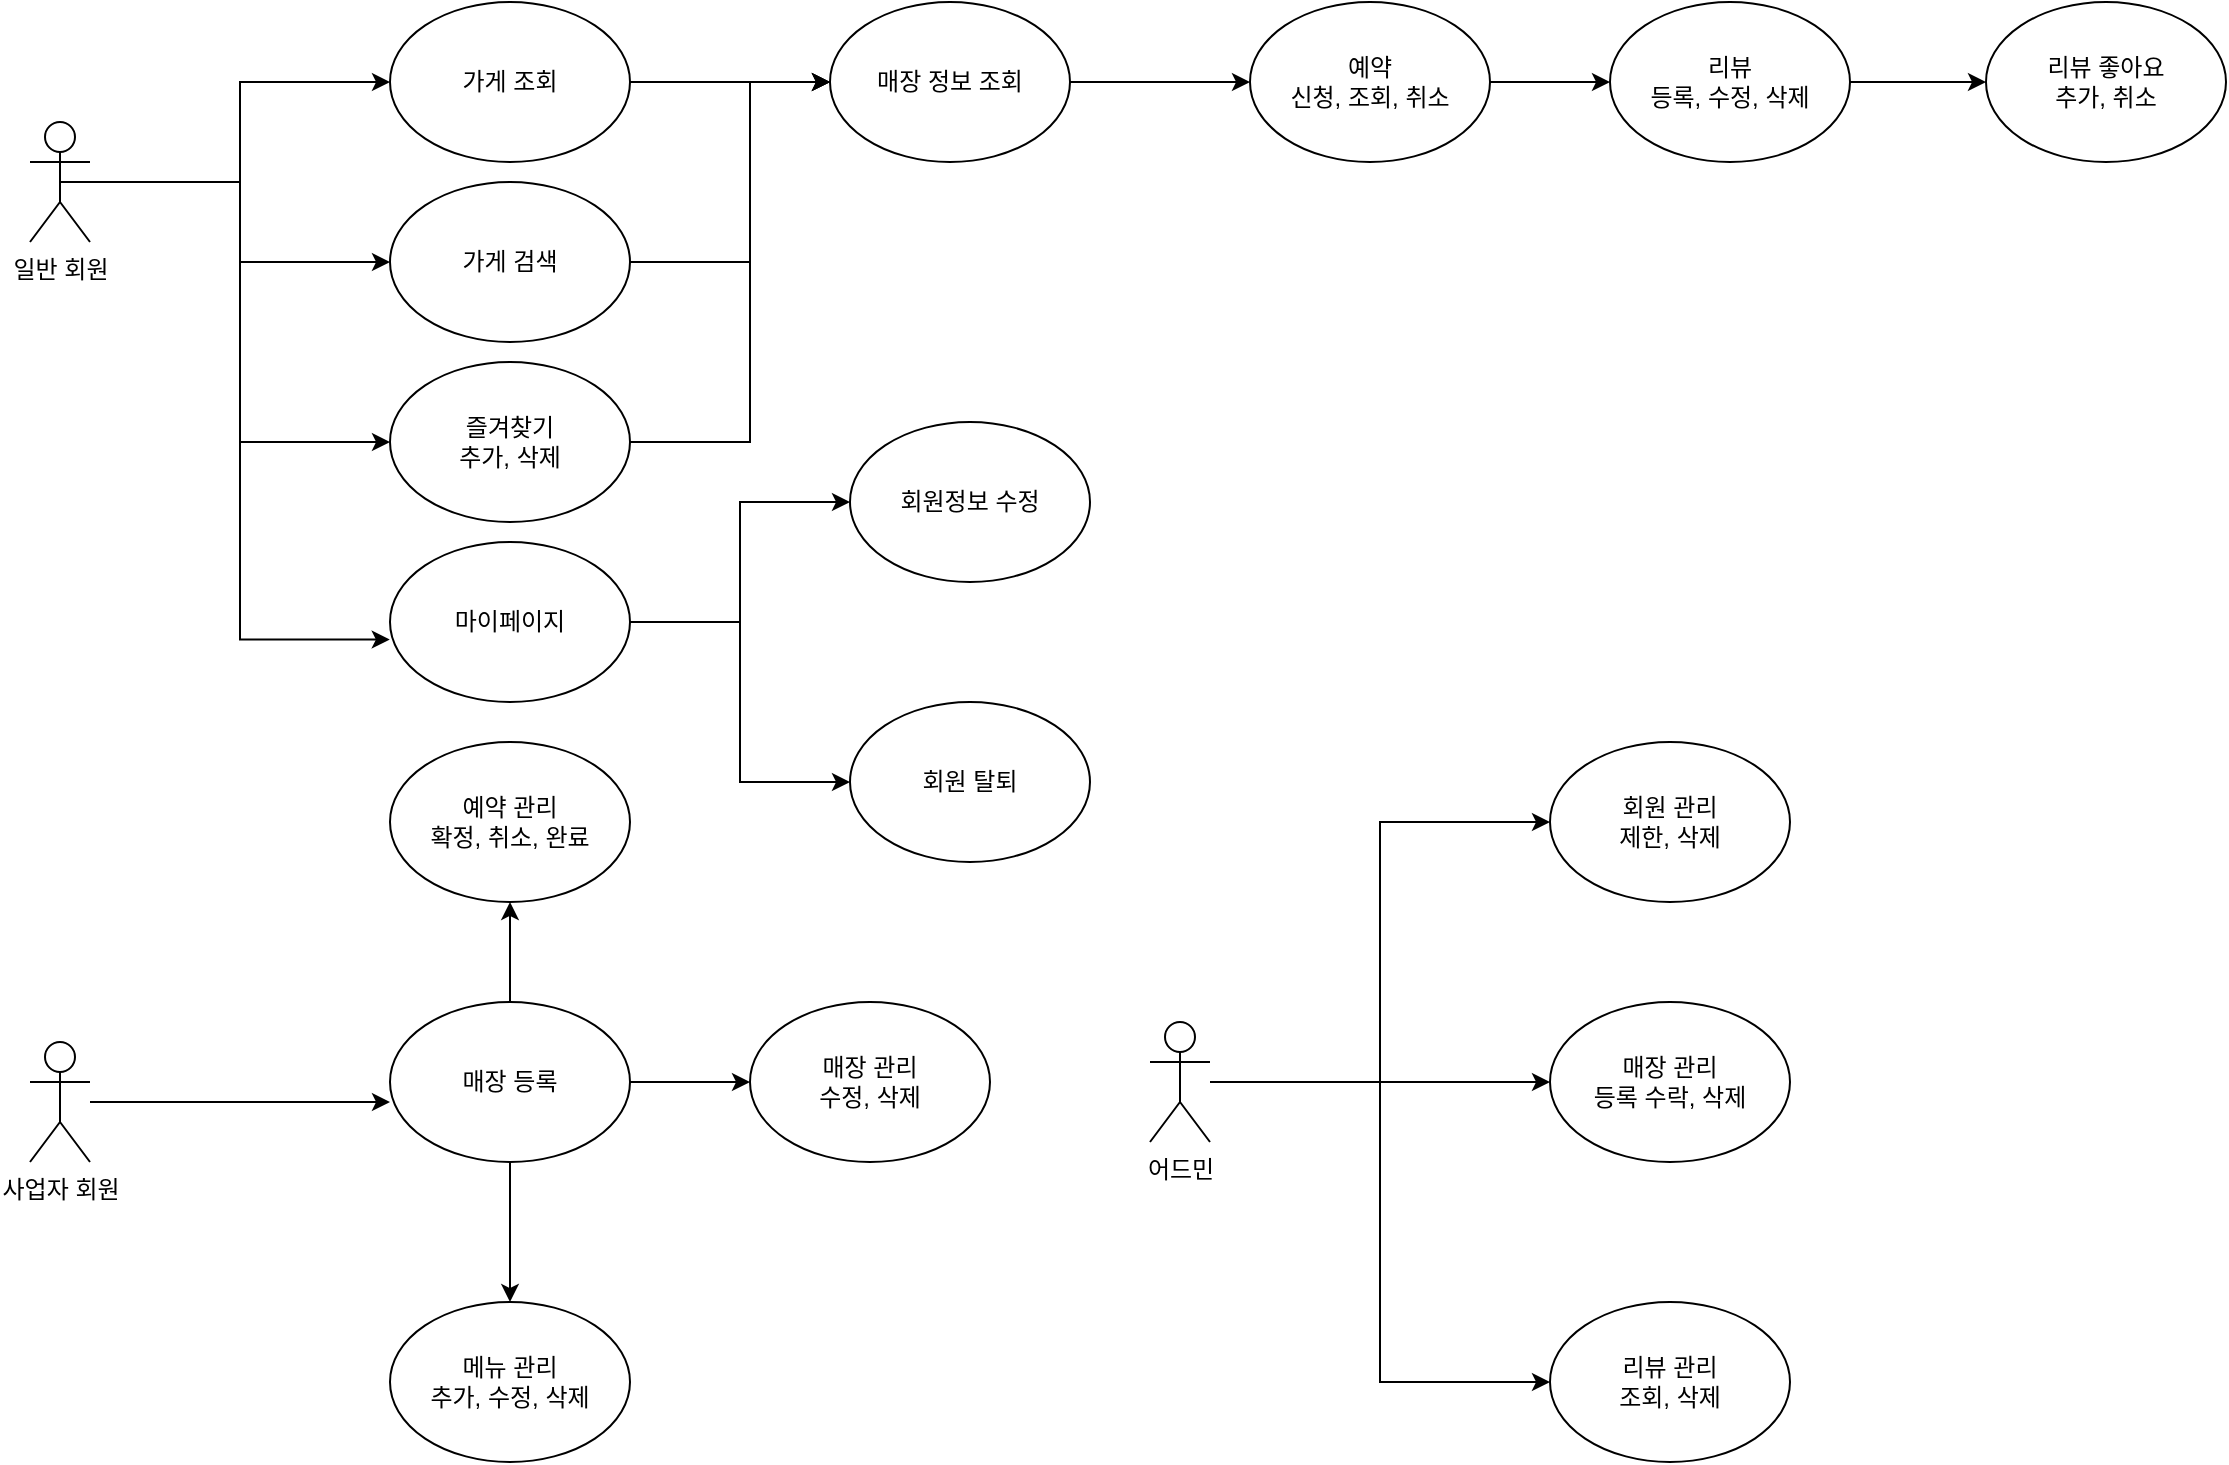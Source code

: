 <mxfile version="25.0.3" pages="7">
  <diagram name="유스케이스" id="MAKHiSU8Z5mKSuqebUd6">
    <mxGraphModel dx="1401" dy="876" grid="0" gridSize="56" guides="1" tooltips="1" connect="1" arrows="1" fold="1" page="0" pageScale="1" pageWidth="827" pageHeight="1169" math="0" shadow="0">
      <root>
        <mxCell id="0" />
        <mxCell id="1" parent="0" />
        <mxCell id="g1PuV1hjgmKf4LaigWhe-18" style="edgeStyle=orthogonalEdgeStyle;rounded=0;orthogonalLoop=1;jettySize=auto;html=1;entryX=0;entryY=0.5;entryDx=0;entryDy=0;" parent="1" source="g1PuV1hjgmKf4LaigWhe-1" target="g1PuV1hjgmKf4LaigWhe-11" edge="1">
          <mxGeometry relative="1" as="geometry" />
        </mxCell>
        <mxCell id="g1PuV1hjgmKf4LaigWhe-19" style="edgeStyle=orthogonalEdgeStyle;rounded=0;orthogonalLoop=1;jettySize=auto;html=1;entryX=0;entryY=0.5;entryDx=0;entryDy=0;" parent="1" target="g1PuV1hjgmKf4LaigWhe-12" edge="1">
          <mxGeometry relative="1" as="geometry">
            <mxPoint x="155" y="99.976" as="sourcePoint" />
            <mxPoint x="305.0" y="229.976" as="targetPoint" />
            <Array as="points">
              <mxPoint x="235" y="100" />
              <mxPoint x="235" y="230" />
            </Array>
          </mxGeometry>
        </mxCell>
        <mxCell id="U_5841lhAu3LWzltCqSg-2" style="edgeStyle=orthogonalEdgeStyle;rounded=0;orthogonalLoop=1;jettySize=auto;html=1;exitX=0.5;exitY=0.5;exitDx=0;exitDy=0;exitPerimeter=0;entryX=0;entryY=0.5;entryDx=0;entryDy=0;" parent="1" source="g1PuV1hjgmKf4LaigWhe-1" target="U_5841lhAu3LWzltCqSg-1" edge="1">
          <mxGeometry relative="1" as="geometry" />
        </mxCell>
        <mxCell id="g1PuV1hjgmKf4LaigWhe-1" value="일반 회원" style="shape=umlActor;verticalLabelPosition=bottom;verticalAlign=top;html=1;outlineConnect=0;" parent="1" vertex="1">
          <mxGeometry x="130" y="70" width="30" height="60" as="geometry" />
        </mxCell>
        <mxCell id="g1PuV1hjgmKf4LaigWhe-44" value="" style="edgeStyle=orthogonalEdgeStyle;rounded=0;orthogonalLoop=1;jettySize=auto;html=1;entryX=0;entryY=0.5;entryDx=0;entryDy=0;" parent="1" source="g1PuV1hjgmKf4LaigWhe-2" target="aSu84logz_IHkmP0S47d-8" edge="1">
          <mxGeometry relative="1" as="geometry">
            <mxPoint x="890" y="500" as="targetPoint" />
          </mxGeometry>
        </mxCell>
        <mxCell id="g1PuV1hjgmKf4LaigWhe-46" value="" style="edgeStyle=orthogonalEdgeStyle;rounded=0;orthogonalLoop=1;jettySize=auto;html=1;" parent="1" source="g1PuV1hjgmKf4LaigWhe-2" target="aSu84logz_IHkmP0S47d-9" edge="1">
          <mxGeometry relative="1" as="geometry">
            <mxPoint x="890" y="610" as="targetPoint" />
          </mxGeometry>
        </mxCell>
        <mxCell id="g1PuV1hjgmKf4LaigWhe-50" style="edgeStyle=orthogonalEdgeStyle;rounded=0;orthogonalLoop=1;jettySize=auto;html=1;entryX=0;entryY=0.5;entryDx=0;entryDy=0;" parent="1" source="g1PuV1hjgmKf4LaigWhe-2" target="aSu84logz_IHkmP0S47d-11" edge="1">
          <mxGeometry relative="1" as="geometry" />
        </mxCell>
        <mxCell id="g1PuV1hjgmKf4LaigWhe-2" value="어드민" style="shape=umlActor;verticalLabelPosition=bottom;verticalAlign=top;html=1;outlineConnect=0;" parent="1" vertex="1">
          <mxGeometry x="690" y="520" width="30" height="60" as="geometry" />
        </mxCell>
        <mxCell id="g1PuV1hjgmKf4LaigWhe-34" style="edgeStyle=orthogonalEdgeStyle;rounded=0;orthogonalLoop=1;jettySize=auto;html=1;" parent="1" source="g1PuV1hjgmKf4LaigWhe-7" target="g1PuV1hjgmKf4LaigWhe-8" edge="1">
          <mxGeometry relative="1" as="geometry" />
        </mxCell>
        <mxCell id="g1PuV1hjgmKf4LaigWhe-3" value="사업자 회원" style="shape=umlActor;verticalLabelPosition=bottom;verticalAlign=top;html=1;outlineConnect=0;" parent="1" vertex="1">
          <mxGeometry x="130" y="530" width="30" height="60" as="geometry" />
        </mxCell>
        <mxCell id="g1PuV1hjgmKf4LaigWhe-7" value="매장 등록" style="ellipse;whiteSpace=wrap;html=1;" parent="1" vertex="1">
          <mxGeometry x="310" y="510" width="120" height="80" as="geometry" />
        </mxCell>
        <mxCell id="g1PuV1hjgmKf4LaigWhe-8" value="메뉴 관리&lt;div&gt;추가, 수정, 삭제&lt;/div&gt;" style="ellipse;whiteSpace=wrap;html=1;" parent="1" vertex="1">
          <mxGeometry x="310" y="660" width="120" height="80" as="geometry" />
        </mxCell>
        <mxCell id="g1PuV1hjgmKf4LaigWhe-16" style="edgeStyle=orthogonalEdgeStyle;rounded=0;orthogonalLoop=1;jettySize=auto;html=1;" parent="1" source="g1PuV1hjgmKf4LaigWhe-11" target="g1PuV1hjgmKf4LaigWhe-13" edge="1">
          <mxGeometry relative="1" as="geometry" />
        </mxCell>
        <mxCell id="g1PuV1hjgmKf4LaigWhe-11" value="가게 조회" style="ellipse;whiteSpace=wrap;html=1;" parent="1" vertex="1">
          <mxGeometry x="310" y="10" width="120" height="80" as="geometry" />
        </mxCell>
        <mxCell id="g1PuV1hjgmKf4LaigWhe-17" style="edgeStyle=orthogonalEdgeStyle;rounded=0;orthogonalLoop=1;jettySize=auto;html=1;entryX=0;entryY=0.5;entryDx=0;entryDy=0;" parent="1" source="g1PuV1hjgmKf4LaigWhe-12" target="g1PuV1hjgmKf4LaigWhe-13" edge="1">
          <mxGeometry relative="1" as="geometry">
            <Array as="points">
              <mxPoint x="490" y="230" />
              <mxPoint x="490" y="50" />
            </Array>
          </mxGeometry>
        </mxCell>
        <mxCell id="g1PuV1hjgmKf4LaigWhe-12" value="즐겨찾기&lt;div&gt;추가, 삭제&lt;/div&gt;" style="ellipse;whiteSpace=wrap;html=1;" parent="1" vertex="1">
          <mxGeometry x="310" y="190" width="120" height="80" as="geometry" />
        </mxCell>
        <mxCell id="g1PuV1hjgmKf4LaigWhe-36" style="edgeStyle=orthogonalEdgeStyle;rounded=0;orthogonalLoop=1;jettySize=auto;html=1;" parent="1" source="g1PuV1hjgmKf4LaigWhe-13" target="g1PuV1hjgmKf4LaigWhe-37" edge="1">
          <mxGeometry relative="1" as="geometry">
            <mxPoint x="760" y="50" as="targetPoint" />
          </mxGeometry>
        </mxCell>
        <mxCell id="g1PuV1hjgmKf4LaigWhe-13" value="매장 정보 조회" style="ellipse;whiteSpace=wrap;html=1;" parent="1" vertex="1">
          <mxGeometry x="530" y="10" width="120" height="80" as="geometry" />
        </mxCell>
        <mxCell id="g1PuV1hjgmKf4LaigWhe-23" style="edgeStyle=orthogonalEdgeStyle;rounded=0;orthogonalLoop=1;jettySize=auto;html=1;entryX=0;entryY=0.5;entryDx=0;entryDy=0;" parent="1" source="g1PuV1hjgmKf4LaigWhe-20" target="g1PuV1hjgmKf4LaigWhe-21" edge="1">
          <mxGeometry relative="1" as="geometry" />
        </mxCell>
        <mxCell id="g1PuV1hjgmKf4LaigWhe-24" style="edgeStyle=orthogonalEdgeStyle;rounded=0;orthogonalLoop=1;jettySize=auto;html=1;entryX=0;entryY=0.5;entryDx=0;entryDy=0;" parent="1" source="g1PuV1hjgmKf4LaigWhe-20" target="g1PuV1hjgmKf4LaigWhe-22" edge="1">
          <mxGeometry relative="1" as="geometry" />
        </mxCell>
        <mxCell id="g1PuV1hjgmKf4LaigWhe-20" value="마이페이지" style="ellipse;whiteSpace=wrap;html=1;" parent="1" vertex="1">
          <mxGeometry x="310" y="280" width="120" height="80" as="geometry" />
        </mxCell>
        <mxCell id="g1PuV1hjgmKf4LaigWhe-21" value="회원정보 수정" style="ellipse;whiteSpace=wrap;html=1;" parent="1" vertex="1">
          <mxGeometry x="540" y="220" width="120" height="80" as="geometry" />
        </mxCell>
        <mxCell id="g1PuV1hjgmKf4LaigWhe-22" value="회원 탈퇴" style="ellipse;whiteSpace=wrap;html=1;" parent="1" vertex="1">
          <mxGeometry x="540" y="360" width="120" height="80" as="geometry" />
        </mxCell>
        <mxCell id="g1PuV1hjgmKf4LaigWhe-28" style="edgeStyle=orthogonalEdgeStyle;rounded=0;orthogonalLoop=1;jettySize=auto;html=1;entryX=-0.001;entryY=0.61;entryDx=0;entryDy=0;entryPerimeter=0;" parent="1" source="g1PuV1hjgmKf4LaigWhe-1" target="g1PuV1hjgmKf4LaigWhe-20" edge="1">
          <mxGeometry relative="1" as="geometry" />
        </mxCell>
        <mxCell id="g1PuV1hjgmKf4LaigWhe-33" style="edgeStyle=orthogonalEdgeStyle;rounded=0;orthogonalLoop=1;jettySize=auto;html=1;entryX=0;entryY=0.625;entryDx=0;entryDy=0;entryPerimeter=0;" parent="1" source="g1PuV1hjgmKf4LaigWhe-3" target="g1PuV1hjgmKf4LaigWhe-7" edge="1">
          <mxGeometry relative="1" as="geometry" />
        </mxCell>
        <mxCell id="g1PuV1hjgmKf4LaigWhe-37" value="예약&lt;div&gt;신청, 조회, 취소&lt;/div&gt;" style="ellipse;whiteSpace=wrap;html=1;" parent="1" vertex="1">
          <mxGeometry x="740" y="10" width="120" height="80" as="geometry" />
        </mxCell>
        <mxCell id="aSu84logz_IHkmP0S47d-1" value="매장 관리&lt;div&gt;수정, 삭제&lt;/div&gt;" style="ellipse;whiteSpace=wrap;html=1;" parent="1" vertex="1">
          <mxGeometry x="490" y="510" width="120" height="80" as="geometry" />
        </mxCell>
        <mxCell id="aSu84logz_IHkmP0S47d-2" value="" style="endArrow=classic;html=1;rounded=0;" parent="1" source="g1PuV1hjgmKf4LaigWhe-7" target="aSu84logz_IHkmP0S47d-1" edge="1">
          <mxGeometry width="50" height="50" relative="1" as="geometry">
            <mxPoint x="560" y="720" as="sourcePoint" />
            <mxPoint x="610" y="670" as="targetPoint" />
          </mxGeometry>
        </mxCell>
        <mxCell id="aSu84logz_IHkmP0S47d-5" value="예약 관리&lt;div&gt;확정, 취소, 완료&lt;/div&gt;" style="ellipse;whiteSpace=wrap;html=1;" parent="1" vertex="1">
          <mxGeometry x="310" y="380" width="120" height="80" as="geometry" />
        </mxCell>
        <mxCell id="aSu84logz_IHkmP0S47d-6" style="edgeStyle=orthogonalEdgeStyle;rounded=0;orthogonalLoop=1;jettySize=auto;html=1;" parent="1" source="g1PuV1hjgmKf4LaigWhe-7" target="aSu84logz_IHkmP0S47d-5" edge="1">
          <mxGeometry relative="1" as="geometry">
            <mxPoint x="380" y="600" as="sourcePoint" />
            <mxPoint x="380" y="670" as="targetPoint" />
          </mxGeometry>
        </mxCell>
        <mxCell id="aSu84logz_IHkmP0S47d-8" value="회원 관리&lt;div&gt;제한, 삭제&lt;/div&gt;" style="ellipse;whiteSpace=wrap;html=1;" parent="1" vertex="1">
          <mxGeometry x="890" y="380" width="120" height="80" as="geometry" />
        </mxCell>
        <mxCell id="aSu84logz_IHkmP0S47d-9" value="매장 관리&lt;div&gt;등록 수락, 삭제&lt;/div&gt;" style="ellipse;whiteSpace=wrap;html=1;" parent="1" vertex="1">
          <mxGeometry x="890" y="510" width="120" height="80" as="geometry" />
        </mxCell>
        <mxCell id="aSu84logz_IHkmP0S47d-11" value="리뷰 관리&lt;div&gt;조회, 삭제&lt;/div&gt;" style="ellipse;whiteSpace=wrap;html=1;" parent="1" vertex="1">
          <mxGeometry x="890" y="660" width="120" height="80" as="geometry" />
        </mxCell>
        <mxCell id="G4x4qb_6K8LP-X9b67Yf-2" style="edgeStyle=orthogonalEdgeStyle;rounded=0;orthogonalLoop=1;jettySize=auto;html=1;entryX=0;entryY=0.5;entryDx=0;entryDy=0;" parent="1" source="aSu84logz_IHkmP0S47d-12" target="G4x4qb_6K8LP-X9b67Yf-1" edge="1">
          <mxGeometry relative="1" as="geometry" />
        </mxCell>
        <mxCell id="aSu84logz_IHkmP0S47d-12" value="리뷰&lt;div&gt;등록, 수정, 삭제&lt;/div&gt;" style="ellipse;whiteSpace=wrap;html=1;" parent="1" vertex="1">
          <mxGeometry x="920" y="10" width="120" height="80" as="geometry" />
        </mxCell>
        <mxCell id="aSu84logz_IHkmP0S47d-13" style="edgeStyle=orthogonalEdgeStyle;rounded=0;orthogonalLoop=1;jettySize=auto;html=1;" parent="1" source="g1PuV1hjgmKf4LaigWhe-37" target="aSu84logz_IHkmP0S47d-12" edge="1">
          <mxGeometry relative="1" as="geometry">
            <mxPoint x="750" y="60" as="targetPoint" />
            <mxPoint x="660" y="60" as="sourcePoint" />
          </mxGeometry>
        </mxCell>
        <mxCell id="U_5841lhAu3LWzltCqSg-3" style="edgeStyle=orthogonalEdgeStyle;rounded=0;orthogonalLoop=1;jettySize=auto;html=1;entryX=0;entryY=0.5;entryDx=0;entryDy=0;" parent="1" source="U_5841lhAu3LWzltCqSg-1" target="g1PuV1hjgmKf4LaigWhe-13" edge="1">
          <mxGeometry relative="1" as="geometry">
            <mxPoint x="510" y="100" as="targetPoint" />
            <Array as="points">
              <mxPoint x="490" y="140" />
              <mxPoint x="490" y="50" />
            </Array>
          </mxGeometry>
        </mxCell>
        <mxCell id="U_5841lhAu3LWzltCqSg-1" value="가게 검색" style="ellipse;whiteSpace=wrap;html=1;" parent="1" vertex="1">
          <mxGeometry x="310" y="100" width="120" height="80" as="geometry" />
        </mxCell>
        <mxCell id="G4x4qb_6K8LP-X9b67Yf-1" value="리뷰 좋아요&lt;div&gt;추가, 취소&lt;/div&gt;" style="ellipse;whiteSpace=wrap;html=1;" parent="1" vertex="1">
          <mxGeometry x="1108" y="10" width="120" height="80" as="geometry" />
        </mxCell>
      </root>
    </mxGraphModel>
  </diagram>
  <diagram name="시퀀스" id="NoLqCxR5zo-8VGzBix00">
    <mxGraphModel dx="11560" dy="3773" grid="0" gridSize="10" guides="1" tooltips="1" connect="1" arrows="1" fold="1" page="0" pageScale="1" pageWidth="827" pageHeight="1169" background="none" math="0" shadow="0">
      <root>
        <mxCell id="0" />
        <mxCell id="1" parent="0" />
        <mxCell id="b07EtJTo2bnceBZM8SiA-247" value="" style="group" parent="1" vertex="1" connectable="0">
          <mxGeometry x="-864" y="1526" width="793" height="473.065" as="geometry" />
        </mxCell>
        <mxCell id="b07EtJTo2bnceBZM8SiA-26" value="&lt;b&gt;&lt;font style=&quot;font-size: 36px;&quot;&gt;로그아웃&lt;/font&gt;&lt;/b&gt;" style="text;html=1;align=center;verticalAlign=middle;resizable=0;points=[];autosize=1;strokeColor=none;fillColor=none;" parent="b07EtJTo2bnceBZM8SiA-247" vertex="1">
          <mxGeometry width="170" height="60" as="geometry" />
        </mxCell>
        <mxCell id="b07EtJTo2bnceBZM8SiA-27" value="User" style="rounded=0;whiteSpace=wrap;html=1;" parent="b07EtJTo2bnceBZM8SiA-247" vertex="1">
          <mxGeometry x="85" y="100" width="120" height="60" as="geometry" />
        </mxCell>
        <mxCell id="b07EtJTo2bnceBZM8SiA-28" value="" style="endArrow=none;html=1;rounded=0;entryX=0.5;entryY=1;entryDx=0;entryDy=0;" parent="b07EtJTo2bnceBZM8SiA-247" source="b07EtJTo2bnceBZM8SiA-157" edge="1">
          <mxGeometry width="50" height="50" relative="1" as="geometry">
            <mxPoint x="145" y="473.065" as="sourcePoint" />
            <mxPoint x="144.66" y="160" as="targetPoint" />
          </mxGeometry>
        </mxCell>
        <mxCell id="b07EtJTo2bnceBZM8SiA-29" value="Frontend" style="rounded=0;whiteSpace=wrap;html=1;" parent="b07EtJTo2bnceBZM8SiA-247" vertex="1">
          <mxGeometry x="303" y="100" width="120" height="60" as="geometry" />
        </mxCell>
        <mxCell id="b07EtJTo2bnceBZM8SiA-30" value="" style="endArrow=none;html=1;rounded=0;entryX=0.5;entryY=1;entryDx=0;entryDy=0;" parent="b07EtJTo2bnceBZM8SiA-247" source="b07EtJTo2bnceBZM8SiA-159" edge="1">
          <mxGeometry width="50" height="50" relative="1" as="geometry">
            <mxPoint x="363" y="473.065" as="sourcePoint" />
            <mxPoint x="362.66" y="160" as="targetPoint" />
          </mxGeometry>
        </mxCell>
        <mxCell id="b07EtJTo2bnceBZM8SiA-31" value="" style="endArrow=classic;html=1;rounded=0;entryX=0.045;entryY=0.157;entryDx=0;entryDy=0;entryPerimeter=0;" parent="b07EtJTo2bnceBZM8SiA-247" edge="1">
          <mxGeometry width="50" height="50" relative="1" as="geometry">
            <mxPoint x="148" y="211" as="sourcePoint" />
            <mxPoint x="358" y="210" as="targetPoint" />
          </mxGeometry>
        </mxCell>
        <mxCell id="b07EtJTo2bnceBZM8SiA-32" value="1 .로그아웃 요청" style="edgeLabel;html=1;align=center;verticalAlign=middle;resizable=0;points=[];" parent="b07EtJTo2bnceBZM8SiA-31" vertex="1" connectable="0">
          <mxGeometry x="-0.026" y="2" relative="1" as="geometry">
            <mxPoint as="offset" />
          </mxGeometry>
        </mxCell>
        <mxCell id="b07EtJTo2bnceBZM8SiA-33" value="Backend" style="rounded=0;whiteSpace=wrap;html=1;" parent="b07EtJTo2bnceBZM8SiA-247" vertex="1">
          <mxGeometry x="493" y="100" width="120" height="60" as="geometry" />
        </mxCell>
        <mxCell id="b07EtJTo2bnceBZM8SiA-34" value="" style="endArrow=none;html=1;rounded=0;entryX=0.5;entryY=1;entryDx=0;entryDy=0;" parent="b07EtJTo2bnceBZM8SiA-247" source="b07EtJTo2bnceBZM8SiA-161" edge="1">
          <mxGeometry width="50" height="50" relative="1" as="geometry">
            <mxPoint x="553" y="473.065" as="sourcePoint" />
            <mxPoint x="552.66" y="160" as="targetPoint" />
          </mxGeometry>
        </mxCell>
        <mxCell id="b07EtJTo2bnceBZM8SiA-35" value="" style="endArrow=classic;html=1;rounded=0;entryX=0;entryY=0.25;entryDx=0;entryDy=0;" parent="b07EtJTo2bnceBZM8SiA-247" edge="1">
          <mxGeometry width="50" height="50" relative="1" as="geometry">
            <mxPoint x="553" y="280" as="sourcePoint" />
            <mxPoint x="728" y="281.5" as="targetPoint" />
          </mxGeometry>
        </mxCell>
        <mxCell id="b07EtJTo2bnceBZM8SiA-36" value="3 .RefreshToken 삭제&lt;div&gt;요청&lt;/div&gt;" style="edgeLabel;html=1;align=center;verticalAlign=middle;resizable=0;points=[];" parent="b07EtJTo2bnceBZM8SiA-35" vertex="1" connectable="0">
          <mxGeometry x="-0.026" y="2" relative="1" as="geometry">
            <mxPoint as="offset" />
          </mxGeometry>
        </mxCell>
        <mxCell id="b07EtJTo2bnceBZM8SiA-37" value="4 .RefreshToken 삭제&lt;div&gt;성공&lt;/div&gt;" style="endArrow=classic;html=1;rounded=0;exitX=0;exitY=0.75;exitDx=0;exitDy=0;" parent="b07EtJTo2bnceBZM8SiA-247" edge="1">
          <mxGeometry width="50" height="50" relative="1" as="geometry">
            <mxPoint x="726" y="344.58" as="sourcePoint" />
            <mxPoint x="558" y="344.58" as="targetPoint" />
          </mxGeometry>
        </mxCell>
        <mxCell id="b07EtJTo2bnceBZM8SiA-38" value="6.로그아웃 완료" style="endArrow=classic;html=1;rounded=0;exitX=0;exitY=0.75;exitDx=0;exitDy=0;entryX=1;entryY=0.5;entryDx=0;entryDy=0;" parent="b07EtJTo2bnceBZM8SiA-247" edge="1">
          <mxGeometry width="50" height="50" relative="1" as="geometry">
            <mxPoint x="355" y="420" as="sourcePoint" />
            <mxPoint x="158" y="425.0" as="targetPoint" />
          </mxGeometry>
        </mxCell>
        <mxCell id="b07EtJTo2bnceBZM8SiA-156" value="" style="endArrow=none;html=1;rounded=0;entryX=0.5;entryY=1;entryDx=0;entryDy=0;" parent="b07EtJTo2bnceBZM8SiA-247" source="b07EtJTo2bnceBZM8SiA-174" target="b07EtJTo2bnceBZM8SiA-157" edge="1">
          <mxGeometry width="50" height="50" relative="1" as="geometry">
            <mxPoint x="145" y="473.065" as="sourcePoint" />
            <mxPoint x="144.66" y="160" as="targetPoint" />
          </mxGeometry>
        </mxCell>
        <mxCell id="b07EtJTo2bnceBZM8SiA-157" value="" style="rounded=0;whiteSpace=wrap;html=1;" parent="b07EtJTo2bnceBZM8SiA-247" vertex="1">
          <mxGeometry x="140" y="190" width="10" height="50" as="geometry" />
        </mxCell>
        <mxCell id="b07EtJTo2bnceBZM8SiA-158" value="" style="endArrow=none;html=1;rounded=0;entryX=0.5;entryY=1;entryDx=0;entryDy=0;" parent="b07EtJTo2bnceBZM8SiA-247" source="b07EtJTo2bnceBZM8SiA-172" target="b07EtJTo2bnceBZM8SiA-159" edge="1">
          <mxGeometry width="50" height="50" relative="1" as="geometry">
            <mxPoint x="363" y="473.065" as="sourcePoint" />
            <mxPoint x="362.66" y="160" as="targetPoint" />
          </mxGeometry>
        </mxCell>
        <mxCell id="b07EtJTo2bnceBZM8SiA-159" value="" style="rounded=0;whiteSpace=wrap;html=1;" parent="b07EtJTo2bnceBZM8SiA-247" vertex="1">
          <mxGeometry x="358" y="190" width="10" height="90" as="geometry" />
        </mxCell>
        <mxCell id="b07EtJTo2bnceBZM8SiA-160" value="" style="endArrow=none;html=1;rounded=0;entryX=0.5;entryY=1;entryDx=0;entryDy=0;" parent="b07EtJTo2bnceBZM8SiA-247" source="b07EtJTo2bnceBZM8SiA-169" target="b07EtJTo2bnceBZM8SiA-161" edge="1">
          <mxGeometry width="50" height="50" relative="1" as="geometry">
            <mxPoint x="553" y="473.065" as="sourcePoint" />
            <mxPoint x="552.66" y="160" as="targetPoint" />
          </mxGeometry>
        </mxCell>
        <mxCell id="b07EtJTo2bnceBZM8SiA-161" value="" style="rounded=0;whiteSpace=wrap;html=1;" parent="b07EtJTo2bnceBZM8SiA-247" vertex="1">
          <mxGeometry x="548" y="250" width="10" height="50" as="geometry" />
        </mxCell>
        <mxCell id="b07EtJTo2bnceBZM8SiA-162" value="DB" style="rounded=0;whiteSpace=wrap;html=1;" parent="b07EtJTo2bnceBZM8SiA-247" vertex="1">
          <mxGeometry x="673" y="100" width="120" height="60" as="geometry" />
        </mxCell>
        <mxCell id="b07EtJTo2bnceBZM8SiA-163" value="" style="endArrow=none;html=1;rounded=0;entryX=0.5;entryY=1;entryDx=0;entryDy=0;" parent="b07EtJTo2bnceBZM8SiA-247" source="b07EtJTo2bnceBZM8SiA-165" edge="1">
          <mxGeometry width="50" height="50" relative="1" as="geometry">
            <mxPoint x="733" y="473.065" as="sourcePoint" />
            <mxPoint x="732.66" y="160" as="targetPoint" />
          </mxGeometry>
        </mxCell>
        <mxCell id="b07EtJTo2bnceBZM8SiA-164" value="" style="endArrow=none;html=1;rounded=0;entryX=0.5;entryY=1;entryDx=0;entryDy=0;" parent="b07EtJTo2bnceBZM8SiA-247" target="b07EtJTo2bnceBZM8SiA-165" edge="1">
          <mxGeometry width="50" height="50" relative="1" as="geometry">
            <mxPoint x="733" y="473.065" as="sourcePoint" />
            <mxPoint x="732.66" y="160" as="targetPoint" />
          </mxGeometry>
        </mxCell>
        <mxCell id="b07EtJTo2bnceBZM8SiA-165" value="" style="rounded=0;whiteSpace=wrap;html=1;" parent="b07EtJTo2bnceBZM8SiA-247" vertex="1">
          <mxGeometry x="728" y="250" width="10" height="110" as="geometry" />
        </mxCell>
        <mxCell id="b07EtJTo2bnceBZM8SiA-166" value="" style="endArrow=classic;html=1;rounded=0;" parent="b07EtJTo2bnceBZM8SiA-247" edge="1">
          <mxGeometry width="50" height="50" relative="1" as="geometry">
            <mxPoint x="373" y="261" as="sourcePoint" />
            <mxPoint x="548" y="260" as="targetPoint" />
          </mxGeometry>
        </mxCell>
        <mxCell id="b07EtJTo2bnceBZM8SiA-167" value="2. 요청" style="edgeLabel;html=1;align=center;verticalAlign=middle;resizable=0;points=[];" parent="b07EtJTo2bnceBZM8SiA-166" vertex="1" connectable="0">
          <mxGeometry x="-0.026" y="2" relative="1" as="geometry">
            <mxPoint as="offset" />
          </mxGeometry>
        </mxCell>
        <mxCell id="b07EtJTo2bnceBZM8SiA-168" value="" style="endArrow=none;html=1;rounded=0;entryX=0.5;entryY=1;entryDx=0;entryDy=0;" parent="b07EtJTo2bnceBZM8SiA-247" target="b07EtJTo2bnceBZM8SiA-169" edge="1">
          <mxGeometry width="50" height="50" relative="1" as="geometry">
            <mxPoint x="553" y="473.065" as="sourcePoint" />
            <mxPoint x="553" y="300" as="targetPoint" />
          </mxGeometry>
        </mxCell>
        <mxCell id="b07EtJTo2bnceBZM8SiA-169" value="" style="rounded=0;whiteSpace=wrap;html=1;" parent="b07EtJTo2bnceBZM8SiA-247" vertex="1">
          <mxGeometry x="548" y="330" width="10" height="70" as="geometry" />
        </mxCell>
        <mxCell id="b07EtJTo2bnceBZM8SiA-170" value="5. 리턴" style="endArrow=classic;html=1;rounded=0;exitX=0;exitY=0.75;exitDx=0;exitDy=0;" parent="b07EtJTo2bnceBZM8SiA-247" edge="1">
          <mxGeometry width="50" height="50" relative="1" as="geometry">
            <mxPoint x="548" y="380" as="sourcePoint" />
            <mxPoint x="380" y="380" as="targetPoint" />
          </mxGeometry>
        </mxCell>
        <mxCell id="b07EtJTo2bnceBZM8SiA-171" value="" style="endArrow=none;html=1;rounded=0;entryX=0.5;entryY=1;entryDx=0;entryDy=0;" parent="b07EtJTo2bnceBZM8SiA-247" target="b07EtJTo2bnceBZM8SiA-172" edge="1">
          <mxGeometry width="50" height="50" relative="1" as="geometry">
            <mxPoint x="363" y="473.065" as="sourcePoint" />
            <mxPoint x="363" y="280" as="targetPoint" />
          </mxGeometry>
        </mxCell>
        <mxCell id="b07EtJTo2bnceBZM8SiA-172" value="" style="rounded=0;whiteSpace=wrap;html=1;" parent="b07EtJTo2bnceBZM8SiA-247" vertex="1">
          <mxGeometry x="358" y="360" width="10" height="90" as="geometry" />
        </mxCell>
        <mxCell id="b07EtJTo2bnceBZM8SiA-173" value="" style="endArrow=none;html=1;rounded=0;entryX=0.5;entryY=1;entryDx=0;entryDy=0;" parent="b07EtJTo2bnceBZM8SiA-247" target="b07EtJTo2bnceBZM8SiA-174" edge="1">
          <mxGeometry width="50" height="50" relative="1" as="geometry">
            <mxPoint x="145" y="473.065" as="sourcePoint" />
            <mxPoint x="145" y="240" as="targetPoint" />
          </mxGeometry>
        </mxCell>
        <mxCell id="b07EtJTo2bnceBZM8SiA-174" value="" style="rounded=0;whiteSpace=wrap;html=1;" parent="b07EtJTo2bnceBZM8SiA-247" vertex="1">
          <mxGeometry x="140" y="400" width="10" height="50" as="geometry" />
        </mxCell>
        <mxCell id="b07EtJTo2bnceBZM8SiA-248" value="" style="group" parent="1" vertex="1" connectable="0">
          <mxGeometry x="-1929" y="1480" width="1003" height="1156.065" as="geometry" />
        </mxCell>
        <mxCell id="b07EtJTo2bnceBZM8SiA-1" value="User" style="rounded=0;whiteSpace=wrap;html=1;" parent="b07EtJTo2bnceBZM8SiA-248" vertex="1">
          <mxGeometry x="75" y="110" width="120" height="60" as="geometry" />
        </mxCell>
        <mxCell id="b07EtJTo2bnceBZM8SiA-2" value="Frontend" style="rounded=0;whiteSpace=wrap;html=1;" parent="b07EtJTo2bnceBZM8SiA-248" vertex="1">
          <mxGeometry x="293" y="110" width="120" height="60" as="geometry" />
        </mxCell>
        <mxCell id="b07EtJTo2bnceBZM8SiA-3" value="" style="endArrow=none;html=1;rounded=0;entryX=0.5;entryY=1;entryDx=0;entryDy=0;" parent="b07EtJTo2bnceBZM8SiA-248" target="b07EtJTo2bnceBZM8SiA-2" edge="1">
          <mxGeometry width="50" height="50" relative="1" as="geometry">
            <mxPoint x="353" y="607.069" as="sourcePoint" />
            <mxPoint x="373" y="240" as="targetPoint" />
          </mxGeometry>
        </mxCell>
        <mxCell id="b07EtJTo2bnceBZM8SiA-4" value="" style="endArrow=none;html=1;rounded=0;entryX=0.5;entryY=1;entryDx=0;entryDy=0;" parent="b07EtJTo2bnceBZM8SiA-248" source="b07EtJTo2bnceBZM8SiA-9" edge="1">
          <mxGeometry width="50" height="50" relative="1" as="geometry">
            <mxPoint x="134.66" y="530" as="sourcePoint" />
            <mxPoint x="134.66" y="170" as="targetPoint" />
          </mxGeometry>
        </mxCell>
        <mxCell id="b07EtJTo2bnceBZM8SiA-5" value="&lt;b&gt;&lt;font style=&quot;font-size: 36px;&quot;&gt;로그인&lt;/font&gt;&lt;/b&gt;" style="text;html=1;align=center;verticalAlign=middle;resizable=1;points=[];autosize=1;strokeColor=none;fillColor=none;movable=1;rotatable=1;deletable=1;editable=1;locked=0;connectable=1;" parent="b07EtJTo2bnceBZM8SiA-248" vertex="1">
          <mxGeometry x="7.75" y="33" width="130" height="60" as="geometry" />
        </mxCell>
        <mxCell id="b07EtJTo2bnceBZM8SiA-6" value="" style="endArrow=classic;html=1;rounded=0;exitX=1;exitY=0.5;exitDx=0;exitDy=0;entryX=0;entryY=0.25;entryDx=0;entryDy=0;" parent="b07EtJTo2bnceBZM8SiA-248" source="b07EtJTo2bnceBZM8SiA-9" target="b07EtJTo2bnceBZM8SiA-10" edge="1">
          <mxGeometry width="50" height="50" relative="1" as="geometry">
            <mxPoint x="193" y="220" as="sourcePoint" />
            <mxPoint x="413" y="220" as="targetPoint" />
          </mxGeometry>
        </mxCell>
        <mxCell id="b07EtJTo2bnceBZM8SiA-7" value="1. 로그인 요청" style="edgeLabel;html=1;align=center;verticalAlign=middle;resizable=0;points=[];" parent="b07EtJTo2bnceBZM8SiA-6" vertex="1" connectable="0">
          <mxGeometry x="-0.073" y="2" relative="1" as="geometry">
            <mxPoint x="-1" as="offset" />
          </mxGeometry>
        </mxCell>
        <mxCell id="b07EtJTo2bnceBZM8SiA-8" value="" style="endArrow=none;html=1;rounded=0;entryX=0.5;entryY=1;entryDx=0;entryDy=0;" parent="b07EtJTo2bnceBZM8SiA-248" source="b07EtJTo2bnceBZM8SiA-153" target="b07EtJTo2bnceBZM8SiA-9" edge="1">
          <mxGeometry width="50" height="50" relative="1" as="geometry">
            <mxPoint x="135.0" y="600" as="sourcePoint" />
            <mxPoint x="134.66" y="170" as="targetPoint" />
          </mxGeometry>
        </mxCell>
        <mxCell id="b07EtJTo2bnceBZM8SiA-9" value="" style="rounded=0;whiteSpace=wrap;html=1;" parent="b07EtJTo2bnceBZM8SiA-248" vertex="1">
          <mxGeometry x="130" y="200" width="10" height="50" as="geometry" />
        </mxCell>
        <mxCell id="b07EtJTo2bnceBZM8SiA-10" value="" style="rounded=0;whiteSpace=wrap;html=1;" parent="b07EtJTo2bnceBZM8SiA-248" vertex="1">
          <mxGeometry x="348" y="210" width="10" height="60" as="geometry" />
        </mxCell>
        <mxCell id="b07EtJTo2bnceBZM8SiA-11" value="Backend" style="rounded=0;whiteSpace=wrap;html=1;" parent="b07EtJTo2bnceBZM8SiA-248" vertex="1">
          <mxGeometry x="513" y="110" width="120" height="60" as="geometry" />
        </mxCell>
        <mxCell id="b07EtJTo2bnceBZM8SiA-12" value="" style="endArrow=none;html=1;rounded=0;entryX=0.5;entryY=1;entryDx=0;entryDy=0;" parent="b07EtJTo2bnceBZM8SiA-248" target="b07EtJTo2bnceBZM8SiA-11" edge="1">
          <mxGeometry width="50" height="50" relative="1" as="geometry">
            <mxPoint x="573" y="599.034" as="sourcePoint" />
            <mxPoint x="593" y="240" as="targetPoint" />
          </mxGeometry>
        </mxCell>
        <mxCell id="b07EtJTo2bnceBZM8SiA-13" value="" style="endArrow=classic;html=1;rounded=0;entryX=0.045;entryY=0.341;entryDx=0;entryDy=0;entryPerimeter=0;" parent="b07EtJTo2bnceBZM8SiA-248" edge="1">
          <mxGeometry width="50" height="50" relative="1" as="geometry">
            <mxPoint x="362.55" y="250" as="sourcePoint" />
            <mxPoint x="568" y="250.46" as="targetPoint" />
          </mxGeometry>
        </mxCell>
        <mxCell id="b07EtJTo2bnceBZM8SiA-14" value="2. 사용자 인증 시도" style="edgeLabel;html=1;align=center;verticalAlign=middle;resizable=0;points=[];" parent="b07EtJTo2bnceBZM8SiA-13" vertex="1" connectable="0">
          <mxGeometry x="-0.026" y="2" relative="1" as="geometry">
            <mxPoint as="offset" />
          </mxGeometry>
        </mxCell>
        <mxCell id="b07EtJTo2bnceBZM8SiA-15" value="" style="endArrow=none;html=1;rounded=0;entryX=0.5;entryY=1;entryDx=0;entryDy=0;" parent="b07EtJTo2bnceBZM8SiA-248" source="b07EtJTo2bnceBZM8SiA-19" target="b07EtJTo2bnceBZM8SiA-16" edge="1">
          <mxGeometry width="50" height="50" relative="1" as="geometry">
            <mxPoint x="573" y="530" as="sourcePoint" />
            <mxPoint x="573" y="170" as="targetPoint" />
          </mxGeometry>
        </mxCell>
        <mxCell id="b07EtJTo2bnceBZM8SiA-16" value="" style="rounded=0;whiteSpace=wrap;html=1;" parent="b07EtJTo2bnceBZM8SiA-248" vertex="1">
          <mxGeometry x="568" y="240" width="10" height="40" as="geometry" />
        </mxCell>
        <mxCell id="b07EtJTo2bnceBZM8SiA-17" value="" style="endArrow=none;html=1;rounded=0;" parent="b07EtJTo2bnceBZM8SiA-248" source="b07EtJTo2bnceBZM8SiA-150" edge="1">
          <mxGeometry width="50" height="50" relative="1" as="geometry">
            <mxPoint x="353" y="570" as="sourcePoint" />
            <mxPoint x="353" y="270" as="targetPoint" />
          </mxGeometry>
        </mxCell>
        <mxCell id="b07EtJTo2bnceBZM8SiA-18" value="" style="endArrow=none;html=1;rounded=0;entryX=0.5;entryY=1;entryDx=0;entryDy=0;" parent="b07EtJTo2bnceBZM8SiA-248" target="b07EtJTo2bnceBZM8SiA-19" edge="1">
          <mxGeometry width="50" height="50" relative="1" as="geometry">
            <mxPoint x="573" y="420" as="sourcePoint" />
            <mxPoint x="573" y="300" as="targetPoint" />
          </mxGeometry>
        </mxCell>
        <mxCell id="b07EtJTo2bnceBZM8SiA-19" value="" style="rounded=0;whiteSpace=wrap;html=1;" parent="b07EtJTo2bnceBZM8SiA-248" vertex="1">
          <mxGeometry x="568" y="295" width="10" height="85" as="geometry" />
        </mxCell>
        <mxCell id="b07EtJTo2bnceBZM8SiA-20" value="DB" style="rounded=0;whiteSpace=wrap;html=1;" parent="b07EtJTo2bnceBZM8SiA-248" vertex="1">
          <mxGeometry x="703" y="110" width="120" height="60" as="geometry" />
        </mxCell>
        <mxCell id="b07EtJTo2bnceBZM8SiA-21" value="" style="endArrow=none;html=1;rounded=0;entryX=0.5;entryY=1;entryDx=0;entryDy=0;" parent="b07EtJTo2bnceBZM8SiA-248" edge="1">
          <mxGeometry width="50" height="50" relative="1" as="geometry">
            <mxPoint x="762" y="584.207" as="sourcePoint" />
            <mxPoint x="762.66" y="170" as="targetPoint" />
          </mxGeometry>
        </mxCell>
        <mxCell id="b07EtJTo2bnceBZM8SiA-22" value="" style="endArrow=classic;html=1;rounded=0;" parent="b07EtJTo2bnceBZM8SiA-248" edge="1">
          <mxGeometry width="50" height="50" relative="1" as="geometry">
            <mxPoint x="578" y="361" as="sourcePoint" />
            <mxPoint x="763" y="360" as="targetPoint" />
          </mxGeometry>
        </mxCell>
        <mxCell id="b07EtJTo2bnceBZM8SiA-23" value="6 .Refresh Token&amp;nbsp;&lt;div&gt;&amp;nbsp;저장&lt;/div&gt;" style="edgeLabel;html=1;align=center;verticalAlign=middle;resizable=0;points=[];" parent="b07EtJTo2bnceBZM8SiA-22" vertex="1" connectable="0">
          <mxGeometry x="-0.026" y="2" relative="1" as="geometry">
            <mxPoint as="offset" />
          </mxGeometry>
        </mxCell>
        <mxCell id="b07EtJTo2bnceBZM8SiA-24" value="7. 기존 Refresh Token&lt;div&gt;삭제 및 반환&lt;/div&gt;" style="endArrow=classic;html=1;rounded=0;" parent="b07EtJTo2bnceBZM8SiA-248" edge="1">
          <mxGeometry width="50" height="50" relative="1" as="geometry">
            <mxPoint x="763" y="410" as="sourcePoint" />
            <mxPoint x="582" y="410" as="targetPoint" />
          </mxGeometry>
        </mxCell>
        <mxCell id="b07EtJTo2bnceBZM8SiA-25" value="8. JWT 토큰 반환&amp;nbsp;&lt;div&gt;및 로그인 성공&lt;/div&gt;" style="endArrow=classic;html=1;rounded=0;exitX=0;exitY=0.75;exitDx=0;exitDy=0;" parent="b07EtJTo2bnceBZM8SiA-248" edge="1">
          <mxGeometry width="50" height="50" relative="1" as="geometry">
            <mxPoint x="565" y="420" as="sourcePoint" />
            <mxPoint x="363" y="420" as="targetPoint" />
          </mxGeometry>
        </mxCell>
        <mxCell id="b07EtJTo2bnceBZM8SiA-135" value="" style="endArrow=classic;html=1;rounded=0;entryX=0.045;entryY=0.341;entryDx=0;entryDy=0;entryPerimeter=0;" parent="b07EtJTo2bnceBZM8SiA-248" edge="1">
          <mxGeometry width="50" height="50" relative="1" as="geometry">
            <mxPoint x="583" y="270" as="sourcePoint" />
            <mxPoint x="753.45" y="270.04" as="targetPoint" />
          </mxGeometry>
        </mxCell>
        <mxCell id="b07EtJTo2bnceBZM8SiA-136" value="3. username, password 조회" style="edgeLabel;html=1;align=center;verticalAlign=middle;resizable=0;points=[];" parent="b07EtJTo2bnceBZM8SiA-135" vertex="1" connectable="0">
          <mxGeometry x="-0.026" y="2" relative="1" as="geometry">
            <mxPoint as="offset" />
          </mxGeometry>
        </mxCell>
        <mxCell id="b07EtJTo2bnceBZM8SiA-137" value="" style="endArrow=none;html=1;rounded=0;entryX=0.5;entryY=1;entryDx=0;entryDy=0;" parent="b07EtJTo2bnceBZM8SiA-248" source="b07EtJTo2bnceBZM8SiA-145" target="b07EtJTo2bnceBZM8SiA-138" edge="1">
          <mxGeometry width="50" height="50" relative="1" as="geometry">
            <mxPoint x="763" y="740" as="sourcePoint" />
            <mxPoint x="762.66" y="170" as="targetPoint" />
          </mxGeometry>
        </mxCell>
        <mxCell id="b07EtJTo2bnceBZM8SiA-138" value="" style="rounded=0;whiteSpace=wrap;html=1;" parent="b07EtJTo2bnceBZM8SiA-248" vertex="1">
          <mxGeometry x="758" y="250" width="10" height="80" as="geometry" />
        </mxCell>
        <mxCell id="b07EtJTo2bnceBZM8SiA-139" value="" style="endArrow=classic;html=1;rounded=0;exitX=0;exitY=0.75;exitDx=0;exitDy=0;" parent="b07EtJTo2bnceBZM8SiA-248" edge="1">
          <mxGeometry width="50" height="50" relative="1" as="geometry">
            <mxPoint x="758" y="310" as="sourcePoint" />
            <mxPoint x="593" y="310" as="targetPoint" />
          </mxGeometry>
        </mxCell>
        <mxCell id="b07EtJTo2bnceBZM8SiA-140" value="Text" style="edgeLabel;html=1;align=center;verticalAlign=middle;resizable=0;points=[];" parent="b07EtJTo2bnceBZM8SiA-139" vertex="1" connectable="0">
          <mxGeometry x="0.062" y="-2" relative="1" as="geometry">
            <mxPoint as="offset" />
          </mxGeometry>
        </mxCell>
        <mxCell id="b07EtJTo2bnceBZM8SiA-141" value="4. 리턴" style="edgeLabel;html=1;align=center;verticalAlign=middle;resizable=0;points=[];" parent="b07EtJTo2bnceBZM8SiA-139" vertex="1" connectable="0">
          <mxGeometry x="0.055" y="-1" relative="1" as="geometry">
            <mxPoint as="offset" />
          </mxGeometry>
        </mxCell>
        <mxCell id="b07EtJTo2bnceBZM8SiA-146" value="" style="endArrow=none;html=1;rounded=0;entryX=0.5;entryY=1;entryDx=0;entryDy=0;" parent="b07EtJTo2bnceBZM8SiA-248" source="b07EtJTo2bnceBZM8SiA-155" target="b07EtJTo2bnceBZM8SiA-19" edge="1">
          <mxGeometry width="50" height="50" relative="1" as="geometry">
            <mxPoint x="573" y="516" as="sourcePoint" />
            <mxPoint x="573" y="490" as="targetPoint" />
          </mxGeometry>
        </mxCell>
        <mxCell id="b07EtJTo2bnceBZM8SiA-147" value="" style="rounded=0;whiteSpace=wrap;html=1;" parent="b07EtJTo2bnceBZM8SiA-248" vertex="1">
          <mxGeometry x="558" y="343.75" width="30" height="12.5" as="geometry" />
        </mxCell>
        <mxCell id="b07EtJTo2bnceBZM8SiA-148" value="5. refresh Token,&lt;div&gt;JWT 토큰 생성&lt;/div&gt;" style="endArrow=classic;html=1;rounded=0;entryX=0;entryY=0.5;entryDx=0;entryDy=0;exitX=0;exitY=0.25;exitDx=0;exitDy=0;" parent="b07EtJTo2bnceBZM8SiA-248" source="b07EtJTo2bnceBZM8SiA-19" target="b07EtJTo2bnceBZM8SiA-147" edge="1">
          <mxGeometry width="50" height="50" relative="1" as="geometry">
            <mxPoint x="563" y="330" as="sourcePoint" />
            <mxPoint x="703" y="410" as="targetPoint" />
            <Array as="points">
              <mxPoint x="523" y="320" />
              <mxPoint x="523" y="350" />
            </Array>
          </mxGeometry>
        </mxCell>
        <mxCell id="b07EtJTo2bnceBZM8SiA-150" value="" style="rounded=0;whiteSpace=wrap;html=1;" parent="b07EtJTo2bnceBZM8SiA-248" vertex="1">
          <mxGeometry x="348" y="410" width="10" height="60" as="geometry" />
        </mxCell>
        <mxCell id="b07EtJTo2bnceBZM8SiA-151" value="9. 로그인 성공" style="endArrow=classic;html=1;rounded=0;exitX=0;exitY=0.75;exitDx=0;exitDy=0;" parent="b07EtJTo2bnceBZM8SiA-248" edge="1">
          <mxGeometry width="50" height="50" relative="1" as="geometry">
            <mxPoint x="342" y="460" as="sourcePoint" />
            <mxPoint x="140" y="460" as="targetPoint" />
          </mxGeometry>
        </mxCell>
        <mxCell id="b07EtJTo2bnceBZM8SiA-152" value="" style="endArrow=none;html=1;rounded=0;entryX=0.5;entryY=1;entryDx=0;entryDy=0;" parent="b07EtJTo2bnceBZM8SiA-248" target="b07EtJTo2bnceBZM8SiA-153" edge="1">
          <mxGeometry width="50" height="50" relative="1" as="geometry">
            <mxPoint x="135.0" y="600" as="sourcePoint" />
            <mxPoint x="135" y="250" as="targetPoint" />
          </mxGeometry>
        </mxCell>
        <mxCell id="b07EtJTo2bnceBZM8SiA-153" value="" style="rounded=0;whiteSpace=wrap;html=1;" parent="b07EtJTo2bnceBZM8SiA-248" vertex="1">
          <mxGeometry x="130" y="440" width="10" height="50" as="geometry" />
        </mxCell>
        <mxCell id="b07EtJTo2bnceBZM8SiA-155" value="" style="rounded=0;whiteSpace=wrap;html=1;" parent="b07EtJTo2bnceBZM8SiA-248" vertex="1">
          <mxGeometry x="568" y="390" width="10" height="60" as="geometry" />
        </mxCell>
        <mxCell id="b07EtJTo2bnceBZM8SiA-145" value="" style="rounded=0;whiteSpace=wrap;html=1;" parent="b07EtJTo2bnceBZM8SiA-248" vertex="1">
          <mxGeometry x="758" y="350" width="10" height="70" as="geometry" />
        </mxCell>
        <mxCell id="b07EtJTo2bnceBZM8SiA-249" value="" style="group" parent="b07EtJTo2bnceBZM8SiA-248" vertex="1" connectable="0">
          <mxGeometry x="67" y="655" width="865" height="501.065" as="geometry" />
        </mxCell>
        <mxCell id="b07EtJTo2bnceBZM8SiA-39" value="&lt;b&gt;&lt;font style=&quot;font-size: 36px;&quot;&gt;아이디찾기&lt;/font&gt;&lt;/b&gt;" style="text;html=1;align=center;verticalAlign=middle;resizable=0;points=[];autosize=1;strokeColor=none;fillColor=none;" parent="b07EtJTo2bnceBZM8SiA-249" vertex="1">
          <mxGeometry width="200" height="60" as="geometry" />
        </mxCell>
        <mxCell id="b07EtJTo2bnceBZM8SiA-40" value="User" style="rounded=0;whiteSpace=wrap;html=1;" parent="b07EtJTo2bnceBZM8SiA-249" vertex="1">
          <mxGeometry x="80" y="128" width="120" height="60" as="geometry" />
        </mxCell>
        <mxCell id="b07EtJTo2bnceBZM8SiA-41" value="" style="endArrow=none;html=1;rounded=0;entryX=0.5;entryY=1;entryDx=0;entryDy=0;" parent="b07EtJTo2bnceBZM8SiA-249" edge="1">
          <mxGeometry width="50" height="50" relative="1" as="geometry">
            <mxPoint x="137" y="501.065" as="sourcePoint" />
            <mxPoint x="136.66" y="188" as="targetPoint" />
          </mxGeometry>
        </mxCell>
        <mxCell id="b07EtJTo2bnceBZM8SiA-42" value="Frontend" style="rounded=0;whiteSpace=wrap;html=1;" parent="b07EtJTo2bnceBZM8SiA-249" vertex="1">
          <mxGeometry x="295" y="128" width="120" height="60" as="geometry" />
        </mxCell>
        <mxCell id="b07EtJTo2bnceBZM8SiA-43" value="" style="endArrow=none;html=1;rounded=0;entryX=0.5;entryY=1;entryDx=0;entryDy=0;" parent="b07EtJTo2bnceBZM8SiA-249" edge="1">
          <mxGeometry width="50" height="50" relative="1" as="geometry">
            <mxPoint x="352" y="501.065" as="sourcePoint" />
            <mxPoint x="351.66" y="188" as="targetPoint" />
          </mxGeometry>
        </mxCell>
        <mxCell id="b07EtJTo2bnceBZM8SiA-44" value="Backend" style="rounded=0;whiteSpace=wrap;html=1;" parent="b07EtJTo2bnceBZM8SiA-249" vertex="1">
          <mxGeometry x="515" y="128" width="120" height="60" as="geometry" />
        </mxCell>
        <mxCell id="b07EtJTo2bnceBZM8SiA-45" value="" style="endArrow=none;html=1;rounded=0;entryX=0.5;entryY=1;entryDx=0;entryDy=0;" parent="b07EtJTo2bnceBZM8SiA-249" edge="1">
          <mxGeometry width="50" height="50" relative="1" as="geometry">
            <mxPoint x="572" y="501.065" as="sourcePoint" />
            <mxPoint x="571.66" y="188" as="targetPoint" />
          </mxGeometry>
        </mxCell>
        <mxCell id="b07EtJTo2bnceBZM8SiA-46" value="" style="endArrow=classic;html=1;rounded=0;entryX=0.045;entryY=0.157;entryDx=0;entryDy=0;entryPerimeter=0;" parent="b07EtJTo2bnceBZM8SiA-249" edge="1">
          <mxGeometry width="50" height="50" relative="1" as="geometry">
            <mxPoint x="142" y="241" as="sourcePoint" />
            <mxPoint x="352" y="240" as="targetPoint" />
          </mxGeometry>
        </mxCell>
        <mxCell id="b07EtJTo2bnceBZM8SiA-47" value="1. 아이디찾기 요청" style="edgeLabel;html=1;align=center;verticalAlign=middle;resizable=0;points=[];" parent="b07EtJTo2bnceBZM8SiA-46" vertex="1" connectable="0">
          <mxGeometry x="-0.026" y="2" relative="1" as="geometry">
            <mxPoint as="offset" />
          </mxGeometry>
        </mxCell>
        <mxCell id="b07EtJTo2bnceBZM8SiA-48" value="DB" style="rounded=0;whiteSpace=wrap;html=1;" parent="b07EtJTo2bnceBZM8SiA-249" vertex="1">
          <mxGeometry x="745" y="120" width="120" height="60" as="geometry" />
        </mxCell>
        <mxCell id="b07EtJTo2bnceBZM8SiA-49" value="" style="endArrow=none;html=1;rounded=0;entryX=0.5;entryY=1;entryDx=0;entryDy=0;" parent="b07EtJTo2bnceBZM8SiA-249" edge="1">
          <mxGeometry width="50" height="50" relative="1" as="geometry">
            <mxPoint x="802" y="493.065" as="sourcePoint" />
            <mxPoint x="801.66" y="180" as="targetPoint" />
          </mxGeometry>
        </mxCell>
        <mxCell id="b07EtJTo2bnceBZM8SiA-50" value="2. 입력된 email과 phone 전달" style="endArrow=classic;html=1;rounded=0;entryX=0.045;entryY=0.157;entryDx=0;entryDy=0;entryPerimeter=0;" parent="b07EtJTo2bnceBZM8SiA-249" edge="1">
          <mxGeometry width="50" height="50" relative="1" as="geometry">
            <mxPoint x="360" y="281" as="sourcePoint" />
            <mxPoint x="570" y="280" as="targetPoint" />
          </mxGeometry>
        </mxCell>
        <mxCell id="b07EtJTo2bnceBZM8SiA-51" value="3. email과 phone 과 일치하는&lt;div&gt;id 요청&lt;/div&gt;" style="endArrow=classic;html=1;rounded=0;entryX=0.045;entryY=0.157;entryDx=0;entryDy=0;entryPerimeter=0;" parent="b07EtJTo2bnceBZM8SiA-249" edge="1">
          <mxGeometry width="50" height="50" relative="1" as="geometry">
            <mxPoint x="580" y="315" as="sourcePoint" />
            <mxPoint x="790" y="314" as="targetPoint" />
            <mxPoint as="offset" />
          </mxGeometry>
        </mxCell>
        <mxCell id="b07EtJTo2bnceBZM8SiA-52" value="4. id 리턴" style="endArrow=classic;html=1;rounded=0;" parent="b07EtJTo2bnceBZM8SiA-249" edge="1">
          <mxGeometry width="50" height="50" relative="1" as="geometry">
            <mxPoint x="780" y="350" as="sourcePoint" />
            <mxPoint x="580" y="350" as="targetPoint" />
          </mxGeometry>
        </mxCell>
        <mxCell id="b07EtJTo2bnceBZM8SiA-53" value="6. id 출력" style="endArrow=classic;html=1;rounded=0;" parent="b07EtJTo2bnceBZM8SiA-249" edge="1">
          <mxGeometry width="50" height="50" relative="1" as="geometry">
            <mxPoint x="342" y="410" as="sourcePoint" />
            <mxPoint x="139" y="410" as="targetPoint" />
          </mxGeometry>
        </mxCell>
        <mxCell id="b07EtJTo2bnceBZM8SiA-132" value="5. 리턴" style="endArrow=classic;html=1;rounded=0;" parent="b07EtJTo2bnceBZM8SiA-249" edge="1">
          <mxGeometry width="50" height="50" relative="1" as="geometry">
            <mxPoint x="567" y="370" as="sourcePoint" />
            <mxPoint x="367" y="370" as="targetPoint" />
          </mxGeometry>
        </mxCell>
        <mxCell id="b07EtJTo2bnceBZM8SiA-250" value="" style="group" parent="1" vertex="1" connectable="0">
          <mxGeometry x="-833" y="2075" width="880" height="480" as="geometry" />
        </mxCell>
        <mxCell id="b07EtJTo2bnceBZM8SiA-54" value="&lt;b&gt;&lt;font style=&quot;font-size: 36px;&quot;&gt;비밀번호 찾기&lt;/font&gt;&lt;/b&gt;" style="text;html=1;align=center;verticalAlign=middle;resizable=0;points=[];autosize=1;strokeColor=none;fillColor=none;" parent="b07EtJTo2bnceBZM8SiA-250" vertex="1">
          <mxGeometry width="250" height="60" as="geometry" />
        </mxCell>
        <mxCell id="b07EtJTo2bnceBZM8SiA-55" value="User" style="rounded=0;whiteSpace=wrap;html=1;" parent="b07EtJTo2bnceBZM8SiA-250" vertex="1">
          <mxGeometry x="95" y="98" width="120" height="60" as="geometry" />
        </mxCell>
        <mxCell id="b07EtJTo2bnceBZM8SiA-56" value="Frontend" style="rounded=0;whiteSpace=wrap;html=1;" parent="b07EtJTo2bnceBZM8SiA-250" vertex="1">
          <mxGeometry x="310" y="98" width="120" height="60" as="geometry" />
        </mxCell>
        <mxCell id="b07EtJTo2bnceBZM8SiA-57" value="" style="endArrow=none;html=1;rounded=0;entryX=0.5;entryY=1;entryDx=0;entryDy=0;" parent="b07EtJTo2bnceBZM8SiA-250" edge="1">
          <mxGeometry width="50" height="50" relative="1" as="geometry">
            <mxPoint x="367" y="471.065" as="sourcePoint" />
            <mxPoint x="366.66" y="158" as="targetPoint" />
          </mxGeometry>
        </mxCell>
        <mxCell id="b07EtJTo2bnceBZM8SiA-58" value="Backend" style="rounded=0;whiteSpace=wrap;html=1;" parent="b07EtJTo2bnceBZM8SiA-250" vertex="1">
          <mxGeometry x="530" y="98" width="120" height="60" as="geometry" />
        </mxCell>
        <mxCell id="b07EtJTo2bnceBZM8SiA-59" value="" style="endArrow=none;html=1;rounded=0;entryX=0.5;entryY=1;entryDx=0;entryDy=0;" parent="b07EtJTo2bnceBZM8SiA-250" source="b07EtJTo2bnceBZM8SiA-180" edge="1">
          <mxGeometry width="50" height="50" relative="1" as="geometry">
            <mxPoint x="587" y="471.065" as="sourcePoint" />
            <mxPoint x="586.66" y="158" as="targetPoint" />
          </mxGeometry>
        </mxCell>
        <mxCell id="b07EtJTo2bnceBZM8SiA-60" value="" style="endArrow=classic;html=1;rounded=0;entryX=0;entryY=0.25;entryDx=0;entryDy=0;" parent="b07EtJTo2bnceBZM8SiA-250" target="b07EtJTo2bnceBZM8SiA-134" edge="1">
          <mxGeometry width="50" height="50" relative="1" as="geometry">
            <mxPoint x="157" y="211" as="sourcePoint" />
            <mxPoint x="367" y="210" as="targetPoint" />
          </mxGeometry>
        </mxCell>
        <mxCell id="b07EtJTo2bnceBZM8SiA-61" value="1. 비밀번호 찾기 요청" style="edgeLabel;html=1;align=center;verticalAlign=middle;resizable=0;points=[];" parent="b07EtJTo2bnceBZM8SiA-60" vertex="1" connectable="0">
          <mxGeometry x="-0.026" y="2" relative="1" as="geometry">
            <mxPoint as="offset" />
          </mxGeometry>
        </mxCell>
        <mxCell id="b07EtJTo2bnceBZM8SiA-62" value="DB" style="rounded=0;whiteSpace=wrap;html=1;" parent="b07EtJTo2bnceBZM8SiA-250" vertex="1">
          <mxGeometry x="760" y="90" width="120" height="60" as="geometry" />
        </mxCell>
        <mxCell id="b07EtJTo2bnceBZM8SiA-63" value="" style="endArrow=none;html=1;rounded=0;entryX=0.5;entryY=1;entryDx=0;entryDy=0;" parent="b07EtJTo2bnceBZM8SiA-250" source="b07EtJTo2bnceBZM8SiA-178" edge="1">
          <mxGeometry width="50" height="50" relative="1" as="geometry">
            <mxPoint x="817" y="463.065" as="sourcePoint" />
            <mxPoint x="816.66" y="150" as="targetPoint" />
          </mxGeometry>
        </mxCell>
        <mxCell id="b07EtJTo2bnceBZM8SiA-64" value="2. 입력된 email과 phone 과 id 값 전달" style="endArrow=classic;html=1;rounded=0;entryX=0.045;entryY=0.157;entryDx=0;entryDy=0;entryPerimeter=0;" parent="b07EtJTo2bnceBZM8SiA-250" edge="1">
          <mxGeometry width="50" height="50" relative="1" as="geometry">
            <mxPoint x="375" y="251" as="sourcePoint" />
            <mxPoint x="585" y="250" as="targetPoint" />
          </mxGeometry>
        </mxCell>
        <mxCell id="b07EtJTo2bnceBZM8SiA-65" value="4.. 기존 비밀번호 변경" style="endArrow=classic;html=1;rounded=0;entryX=0.045;entryY=0.157;entryDx=0;entryDy=0;entryPerimeter=0;" parent="b07EtJTo2bnceBZM8SiA-250" edge="1">
          <mxGeometry width="50" height="50" relative="1" as="geometry">
            <mxPoint x="595" y="311" as="sourcePoint" />
            <mxPoint x="805" y="310" as="targetPoint" />
            <mxPoint as="offset" />
          </mxGeometry>
        </mxCell>
        <mxCell id="b07EtJTo2bnceBZM8SiA-66" value="5 .임시 비밀번호 리턴" style="endArrow=classic;html=1;rounded=0;exitX=0;exitY=0.75;exitDx=0;exitDy=0;entryX=1;entryY=0.25;entryDx=0;entryDy=0;" parent="b07EtJTo2bnceBZM8SiA-250" source="b07EtJTo2bnceBZM8SiA-178" target="b07EtJTo2bnceBZM8SiA-180" edge="1">
          <mxGeometry width="50" height="50" relative="1" as="geometry">
            <mxPoint x="795" y="360" as="sourcePoint" />
            <mxPoint x="605" y="360" as="targetPoint" />
          </mxGeometry>
        </mxCell>
        <mxCell id="b07EtJTo2bnceBZM8SiA-67" value="7. 임시비밀번호 출력" style="endArrow=classic;html=1;rounded=0;" parent="b07EtJTo2bnceBZM8SiA-250" edge="1">
          <mxGeometry width="50" height="50" relative="1" as="geometry">
            <mxPoint x="360" y="420" as="sourcePoint" />
            <mxPoint x="157" y="420" as="targetPoint" />
          </mxGeometry>
        </mxCell>
        <mxCell id="b07EtJTo2bnceBZM8SiA-68" value="" style="rounded=0;whiteSpace=wrap;html=1;direction=west;" parent="b07EtJTo2bnceBZM8SiA-250" vertex="1">
          <mxGeometry x="585" y="240" width="10" height="90" as="geometry" />
        </mxCell>
        <mxCell id="b07EtJTo2bnceBZM8SiA-69" value="3.임시 비밀번호 생성 및 암호화" style="endArrow=classic;html=1;rounded=0;exitX=0;exitY=0.75;exitDx=0;exitDy=0;entryX=0.5;entryY=0;entryDx=0;entryDy=0;" parent="b07EtJTo2bnceBZM8SiA-250" source="b07EtJTo2bnceBZM8SiA-68" target="b07EtJTo2bnceBZM8SiA-133" edge="1">
          <mxGeometry x="0.175" y="80" width="50" height="50" relative="1" as="geometry">
            <mxPoint x="345" y="390" as="sourcePoint" />
            <mxPoint x="655" y="300" as="targetPoint" />
            <Array as="points">
              <mxPoint x="635" y="263" />
              <mxPoint x="635" y="290" />
            </Array>
            <mxPoint as="offset" />
          </mxGeometry>
        </mxCell>
        <mxCell id="b07EtJTo2bnceBZM8SiA-133" value="" style="rounded=0;whiteSpace=wrap;html=1;direction=south;" parent="b07EtJTo2bnceBZM8SiA-250" vertex="1">
          <mxGeometry x="595" y="270" width="10" height="30" as="geometry" />
        </mxCell>
        <mxCell id="b07EtJTo2bnceBZM8SiA-134" value="" style="rounded=0;whiteSpace=wrap;html=1;" parent="b07EtJTo2bnceBZM8SiA-250" vertex="1">
          <mxGeometry x="360" y="190" width="13" height="70" as="geometry" />
        </mxCell>
        <mxCell id="b07EtJTo2bnceBZM8SiA-175" value="" style="endArrow=none;html=1;rounded=0;entryX=0.5;entryY=1;entryDx=0;entryDy=0;" parent="b07EtJTo2bnceBZM8SiA-250" source="b07EtJTo2bnceBZM8SiA-184" edge="1">
          <mxGeometry width="50" height="50" relative="1" as="geometry">
            <mxPoint x="148.42" y="471.065" as="sourcePoint" />
            <mxPoint x="148.08" y="158" as="targetPoint" />
          </mxGeometry>
        </mxCell>
        <mxCell id="b07EtJTo2bnceBZM8SiA-176" value="" style="rounded=0;whiteSpace=wrap;html=1;" parent="b07EtJTo2bnceBZM8SiA-250" vertex="1">
          <mxGeometry x="142" y="190" width="13" height="40" as="geometry" />
        </mxCell>
        <mxCell id="b07EtJTo2bnceBZM8SiA-177" value="" style="endArrow=none;html=1;rounded=0;entryX=0.5;entryY=1;entryDx=0;entryDy=0;" parent="b07EtJTo2bnceBZM8SiA-250" target="b07EtJTo2bnceBZM8SiA-178" edge="1">
          <mxGeometry width="50" height="50" relative="1" as="geometry">
            <mxPoint x="817" y="463.065" as="sourcePoint" />
            <mxPoint x="816.66" y="150" as="targetPoint" />
          </mxGeometry>
        </mxCell>
        <mxCell id="b07EtJTo2bnceBZM8SiA-178" value="" style="rounded=0;whiteSpace=wrap;html=1;" parent="b07EtJTo2bnceBZM8SiA-250" vertex="1">
          <mxGeometry x="812" y="300" width="13" height="70" as="geometry" />
        </mxCell>
        <mxCell id="b07EtJTo2bnceBZM8SiA-179" value="" style="endArrow=none;html=1;rounded=0;entryX=0.5;entryY=1;entryDx=0;entryDy=0;" parent="b07EtJTo2bnceBZM8SiA-250" target="b07EtJTo2bnceBZM8SiA-180" edge="1">
          <mxGeometry width="50" height="50" relative="1" as="geometry">
            <mxPoint x="590" y="480" as="sourcePoint" />
            <mxPoint x="586.66" y="158" as="targetPoint" />
          </mxGeometry>
        </mxCell>
        <mxCell id="b07EtJTo2bnceBZM8SiA-180" value="" style="rounded=0;whiteSpace=wrap;html=1;" parent="b07EtJTo2bnceBZM8SiA-250" vertex="1">
          <mxGeometry x="583.5" y="340" width="13" height="70" as="geometry" />
        </mxCell>
        <mxCell id="b07EtJTo2bnceBZM8SiA-181" value="6. 리턴" style="endArrow=classic;html=1;rounded=0;" parent="b07EtJTo2bnceBZM8SiA-250" edge="1">
          <mxGeometry width="50" height="50" relative="1" as="geometry">
            <mxPoint x="583.5" y="390" as="sourcePoint" />
            <mxPoint x="380.5" y="390" as="targetPoint" />
          </mxGeometry>
        </mxCell>
        <mxCell id="b07EtJTo2bnceBZM8SiA-182" value="" style="rounded=0;whiteSpace=wrap;html=1;" parent="b07EtJTo2bnceBZM8SiA-250" vertex="1">
          <mxGeometry x="363.5" y="370" width="13" height="70" as="geometry" />
        </mxCell>
        <mxCell id="b07EtJTo2bnceBZM8SiA-183" value="" style="endArrow=none;html=1;rounded=0;entryX=0.5;entryY=1;entryDx=0;entryDy=0;" parent="b07EtJTo2bnceBZM8SiA-250" target="b07EtJTo2bnceBZM8SiA-184" edge="1">
          <mxGeometry width="50" height="50" relative="1" as="geometry">
            <mxPoint x="148.42" y="471.065" as="sourcePoint" />
            <mxPoint x="148.08" y="158" as="targetPoint" />
          </mxGeometry>
        </mxCell>
        <mxCell id="b07EtJTo2bnceBZM8SiA-184" value="" style="rounded=0;whiteSpace=wrap;html=1;" parent="b07EtJTo2bnceBZM8SiA-250" vertex="1">
          <mxGeometry x="142" y="400" width="13" height="40" as="geometry" />
        </mxCell>
        <mxCell id="b07EtJTo2bnceBZM8SiA-252" value="" style="group" parent="1" vertex="1" connectable="0">
          <mxGeometry x="-786" y="2592" width="842" height="724" as="geometry" />
        </mxCell>
        <mxCell id="b07EtJTo2bnceBZM8SiA-227" value="" style="endArrow=none;html=1;rounded=0;entryX=0.5;entryY=1;entryDx=0;entryDy=0;" parent="b07EtJTo2bnceBZM8SiA-252" target="b07EtJTo2bnceBZM8SiA-228" edge="1">
          <mxGeometry width="50" height="50" relative="1" as="geometry">
            <mxPoint x="779" y="724" as="sourcePoint" />
            <mxPoint x="782" y="474" as="targetPoint" />
          </mxGeometry>
        </mxCell>
        <mxCell id="b07EtJTo2bnceBZM8SiA-229" value="" style="endArrow=none;html=1;rounded=0;entryX=0.5;entryY=1;entryDx=0;entryDy=0;" parent="b07EtJTo2bnceBZM8SiA-252" target="b07EtJTo2bnceBZM8SiA-230" edge="1">
          <mxGeometry width="50" height="50" relative="1" as="geometry">
            <mxPoint x="555" y="724" as="sourcePoint" />
            <mxPoint x="554" y="534" as="targetPoint" />
          </mxGeometry>
        </mxCell>
        <mxCell id="b07EtJTo2bnceBZM8SiA-233" value="" style="endArrow=none;html=1;rounded=0;entryX=0.5;entryY=1;entryDx=0;entryDy=0;" parent="b07EtJTo2bnceBZM8SiA-252" target="b07EtJTo2bnceBZM8SiA-234" edge="1">
          <mxGeometry width="50" height="50" relative="1" as="geometry">
            <mxPoint x="115" y="724" as="sourcePoint" />
            <mxPoint x="116" y="344" as="targetPoint" />
          </mxGeometry>
        </mxCell>
        <mxCell id="b07EtJTo2bnceBZM8SiA-85" value="&lt;span style=&quot;font-size: 36px;&quot;&gt;&lt;b&gt;회원 수정&lt;/b&gt;&lt;/span&gt;" style="text;html=1;align=center;verticalAlign=middle;resizable=0;points=[];autosize=1;strokeColor=none;fillColor=none;" parent="b07EtJTo2bnceBZM8SiA-252" vertex="1">
          <mxGeometry width="180" height="60" as="geometry" />
        </mxCell>
        <mxCell id="b07EtJTo2bnceBZM8SiA-104" value="User" style="rounded=0;whiteSpace=wrap;html=1;" parent="b07EtJTo2bnceBZM8SiA-252" vertex="1">
          <mxGeometry x="57" y="62" width="120" height="60" as="geometry" />
        </mxCell>
        <mxCell id="b07EtJTo2bnceBZM8SiA-105" value="" style="endArrow=none;html=1;rounded=0;entryX=0.5;entryY=1;entryDx=0;entryDy=0;" parent="b07EtJTo2bnceBZM8SiA-252" source="b07EtJTo2bnceBZM8SiA-207" edge="1">
          <mxGeometry width="50" height="50" relative="1" as="geometry">
            <mxPoint x="115" y="724" as="sourcePoint" />
            <mxPoint x="113.66" y="122" as="targetPoint" />
          </mxGeometry>
        </mxCell>
        <mxCell id="b07EtJTo2bnceBZM8SiA-106" value="Frontend" style="rounded=0;whiteSpace=wrap;html=1;" parent="b07EtJTo2bnceBZM8SiA-252" vertex="1">
          <mxGeometry x="272" y="62" width="120" height="60" as="geometry" />
        </mxCell>
        <mxCell id="b07EtJTo2bnceBZM8SiA-107" value="" style="endArrow=none;html=1;rounded=0;entryX=0.5;entryY=1;entryDx=0;entryDy=0;" parent="b07EtJTo2bnceBZM8SiA-252" source="b07EtJTo2bnceBZM8SiA-209" edge="1">
          <mxGeometry width="50" height="50" relative="1" as="geometry">
            <mxPoint x="329" y="714" as="sourcePoint" />
            <mxPoint x="328.66" y="122" as="targetPoint" />
          </mxGeometry>
        </mxCell>
        <mxCell id="b07EtJTo2bnceBZM8SiA-108" value="Backend" style="rounded=0;whiteSpace=wrap;html=1;" parent="b07EtJTo2bnceBZM8SiA-252" vertex="1">
          <mxGeometry x="492" y="62" width="120" height="60" as="geometry" />
        </mxCell>
        <mxCell id="b07EtJTo2bnceBZM8SiA-109" value="" style="endArrow=classic;html=1;rounded=0;entryX=0.045;entryY=0.157;entryDx=0;entryDy=0;entryPerimeter=0;" parent="b07EtJTo2bnceBZM8SiA-252" edge="1">
          <mxGeometry width="50" height="50" relative="1" as="geometry">
            <mxPoint x="120" y="333" as="sourcePoint" />
            <mxPoint x="330" y="332" as="targetPoint" />
          </mxGeometry>
        </mxCell>
        <mxCell id="b07EtJTo2bnceBZM8SiA-110" value="7. 변경할 정보 입력" style="edgeLabel;html=1;align=center;verticalAlign=middle;resizable=0;points=[];" parent="b07EtJTo2bnceBZM8SiA-109" vertex="1" connectable="0">
          <mxGeometry x="-0.026" y="2" relative="1" as="geometry">
            <mxPoint as="offset" />
          </mxGeometry>
        </mxCell>
        <mxCell id="b07EtJTo2bnceBZM8SiA-111" value="DB" style="rounded=0;whiteSpace=wrap;html=1;" parent="b07EtJTo2bnceBZM8SiA-252" vertex="1">
          <mxGeometry x="722" y="54" width="120" height="60" as="geometry" />
        </mxCell>
        <mxCell id="b07EtJTo2bnceBZM8SiA-112" value="" style="endArrow=none;html=1;rounded=0;entryX=0.5;entryY=1;entryDx=0;entryDy=0;" parent="b07EtJTo2bnceBZM8SiA-252" source="b07EtJTo2bnceBZM8SiA-224" edge="1">
          <mxGeometry width="50" height="50" relative="1" as="geometry">
            <mxPoint x="779" y="724" as="sourcePoint" />
            <mxPoint x="778.66" y="114" as="targetPoint" />
          </mxGeometry>
        </mxCell>
        <mxCell id="b07EtJTo2bnceBZM8SiA-113" value="8. 입력된 값 전달" style="endArrow=classic;html=1;rounded=0;entryX=0.045;entryY=0.157;entryDx=0;entryDy=0;entryPerimeter=0;" parent="b07EtJTo2bnceBZM8SiA-252" edge="1">
          <mxGeometry width="50" height="50" relative="1" as="geometry">
            <mxPoint x="337" y="374.17" as="sourcePoint" />
            <mxPoint x="547" y="373.17" as="targetPoint" />
            <mxPoint as="offset" />
          </mxGeometry>
        </mxCell>
        <mxCell id="b07EtJTo2bnceBZM8SiA-114" value="9. 현재 로그인 되어있는 계정의 id 조회&lt;div&gt;id에 부합하는 데이터 요청&lt;/div&gt;" style="endArrow=classic;html=1;rounded=0;entryX=0.045;entryY=0.157;entryDx=0;entryDy=0;entryPerimeter=0;" parent="b07EtJTo2bnceBZM8SiA-252" edge="1">
          <mxGeometry width="50" height="50" relative="1" as="geometry">
            <mxPoint x="560" y="428.17" as="sourcePoint" />
            <mxPoint x="770" y="427.17" as="targetPoint" />
            <mxPoint as="offset" />
          </mxGeometry>
        </mxCell>
        <mxCell id="b07EtJTo2bnceBZM8SiA-115" value="10 .username, phone, password 리턴" style="endArrow=classic;html=1;rounded=0;" parent="b07EtJTo2bnceBZM8SiA-252" edge="1">
          <mxGeometry width="50" height="50" relative="1" as="geometry">
            <mxPoint x="765" y="463.17" as="sourcePoint" />
            <mxPoint x="565" y="463.17" as="targetPoint" />
          </mxGeometry>
        </mxCell>
        <mxCell id="b07EtJTo2bnceBZM8SiA-116" value="13. 리턴" style="endArrow=classic;html=1;rounded=0;" parent="b07EtJTo2bnceBZM8SiA-252" edge="1">
          <mxGeometry width="50" height="50" relative="1" as="geometry">
            <mxPoint x="771" y="583.17" as="sourcePoint" />
            <mxPoint x="568" y="583.17" as="targetPoint" />
          </mxGeometry>
        </mxCell>
        <mxCell id="b07EtJTo2bnceBZM8SiA-117" value="11. 수정된 정보 update" style="endArrow=classic;html=1;rounded=0;entryX=0.045;entryY=0.157;entryDx=0;entryDy=0;entryPerimeter=0;" parent="b07EtJTo2bnceBZM8SiA-252" edge="1">
          <mxGeometry width="50" height="50" relative="1" as="geometry">
            <mxPoint x="565" y="504.17" as="sourcePoint" />
            <mxPoint x="775" y="503.17" as="targetPoint" />
            <mxPoint as="offset" />
          </mxGeometry>
        </mxCell>
        <mxCell id="b07EtJTo2bnceBZM8SiA-118" value="12 .만약 비밀번호 입력이 안되어있으면&amp;nbsp;&lt;div&gt;기존 비밀번호 사용&lt;/div&gt;" style="endArrow=classic;html=1;rounded=0;entryX=0.045;entryY=0.157;entryDx=0;entryDy=0;entryPerimeter=0;" parent="b07EtJTo2bnceBZM8SiA-252" edge="1">
          <mxGeometry width="50" height="50" relative="1" as="geometry">
            <mxPoint x="563" y="544.17" as="sourcePoint" />
            <mxPoint x="773" y="543.17" as="targetPoint" />
            <mxPoint as="offset" />
          </mxGeometry>
        </mxCell>
        <mxCell id="b07EtJTo2bnceBZM8SiA-119" value="15 .회원 수정" style="endArrow=classic;html=1;rounded=0;" parent="b07EtJTo2bnceBZM8SiA-252" edge="1">
          <mxGeometry width="50" height="50" relative="1" as="geometry">
            <mxPoint x="325" y="663.17" as="sourcePoint" />
            <mxPoint x="122" y="663.17" as="targetPoint" />
          </mxGeometry>
        </mxCell>
        <mxCell id="b07EtJTo2bnceBZM8SiA-120" value="" style="endArrow=none;html=1;rounded=0;entryX=0.5;entryY=1;entryDx=0;entryDy=0;" parent="b07EtJTo2bnceBZM8SiA-252" source="b07EtJTo2bnceBZM8SiA-211" edge="1">
          <mxGeometry width="50" height="50" relative="1" as="geometry">
            <mxPoint x="549" y="704" as="sourcePoint" />
            <mxPoint x="549" y="122" as="targetPoint" />
          </mxGeometry>
        </mxCell>
        <mxCell id="b07EtJTo2bnceBZM8SiA-121" value="14. 리턴" style="endArrow=classic;html=1;rounded=0;" parent="b07EtJTo2bnceBZM8SiA-252" edge="1">
          <mxGeometry width="50" height="50" relative="1" as="geometry">
            <mxPoint x="543" y="613.17" as="sourcePoint" />
            <mxPoint x="340" y="613.17" as="targetPoint" />
          </mxGeometry>
        </mxCell>
        <mxCell id="b07EtJTo2bnceBZM8SiA-122" value="" style="endArrow=classic;html=1;rounded=0;entryX=-0.191;entryY=0.363;entryDx=0;entryDy=0;entryPerimeter=0;" parent="b07EtJTo2bnceBZM8SiA-252" target="b07EtJTo2bnceBZM8SiA-209" edge="1">
          <mxGeometry width="50" height="50" relative="1" as="geometry">
            <mxPoint x="117" y="155" as="sourcePoint" />
            <mxPoint x="327" y="154" as="targetPoint" />
          </mxGeometry>
        </mxCell>
        <mxCell id="b07EtJTo2bnceBZM8SiA-123" value="1. 회원 수정 페이지 가기전&lt;div&gt;본인확인&lt;/div&gt;" style="edgeLabel;html=1;align=center;verticalAlign=middle;resizable=0;points=[];" parent="b07EtJTo2bnceBZM8SiA-122" vertex="1" connectable="0">
          <mxGeometry x="-0.026" y="2" relative="1" as="geometry">
            <mxPoint as="offset" />
          </mxGeometry>
        </mxCell>
        <mxCell id="b07EtJTo2bnceBZM8SiA-124" value="" style="endArrow=classic;html=1;rounded=0;entryX=0.045;entryY=0.157;entryDx=0;entryDy=0;entryPerimeter=0;" parent="b07EtJTo2bnceBZM8SiA-252" edge="1">
          <mxGeometry width="50" height="50" relative="1" as="geometry">
            <mxPoint x="337" y="175" as="sourcePoint" />
            <mxPoint x="547" y="174" as="targetPoint" />
          </mxGeometry>
        </mxCell>
        <mxCell id="b07EtJTo2bnceBZM8SiA-125" value="2. 로그인되어있는 계정의 id값 조회" style="edgeLabel;html=1;align=center;verticalAlign=middle;resizable=0;points=[];" parent="b07EtJTo2bnceBZM8SiA-124" vertex="1" connectable="0">
          <mxGeometry x="-0.026" y="2" relative="1" as="geometry">
            <mxPoint as="offset" />
          </mxGeometry>
        </mxCell>
        <mxCell id="b07EtJTo2bnceBZM8SiA-126" value="" style="endArrow=classic;html=1;rounded=0;entryX=0.045;entryY=0.157;entryDx=0;entryDy=0;entryPerimeter=0;" parent="b07EtJTo2bnceBZM8SiA-252" edge="1">
          <mxGeometry width="50" height="50" relative="1" as="geometry">
            <mxPoint x="560" y="195" as="sourcePoint" />
            <mxPoint x="770" y="194" as="targetPoint" />
          </mxGeometry>
        </mxCell>
        <mxCell id="b07EtJTo2bnceBZM8SiA-127" value="3 .id값에 부합하는 password 조회" style="edgeLabel;html=1;align=center;verticalAlign=middle;resizable=0;points=[];" parent="b07EtJTo2bnceBZM8SiA-126" vertex="1" connectable="0">
          <mxGeometry x="-0.026" y="2" relative="1" as="geometry">
            <mxPoint as="offset" />
          </mxGeometry>
        </mxCell>
        <mxCell id="b07EtJTo2bnceBZM8SiA-128" value="4 .password 리턴" style="endArrow=classic;html=1;rounded=0;" parent="b07EtJTo2bnceBZM8SiA-252" edge="1">
          <mxGeometry width="50" height="50" relative="1" as="geometry">
            <mxPoint x="765" y="224" as="sourcePoint" />
            <mxPoint x="565" y="224" as="targetPoint" />
          </mxGeometry>
        </mxCell>
        <mxCell id="b07EtJTo2bnceBZM8SiA-129" value="5 .password 부합되면 리턴" style="endArrow=classic;html=1;rounded=0;" parent="b07EtJTo2bnceBZM8SiA-252" edge="1">
          <mxGeometry width="50" height="50" relative="1" as="geometry">
            <mxPoint x="540" y="244" as="sourcePoint" />
            <mxPoint x="340" y="244" as="targetPoint" />
          </mxGeometry>
        </mxCell>
        <mxCell id="b07EtJTo2bnceBZM8SiA-130" value="6. 회원수정 페이지 이동" style="endArrow=classic;html=1;rounded=0;" parent="b07EtJTo2bnceBZM8SiA-252" edge="1">
          <mxGeometry width="50" height="50" relative="1" as="geometry">
            <mxPoint x="322" y="274" as="sourcePoint" />
            <mxPoint x="122" y="274" as="targetPoint" />
          </mxGeometry>
        </mxCell>
        <mxCell id="b07EtJTo2bnceBZM8SiA-206" value="" style="endArrow=none;html=1;rounded=0;entryX=0.5;entryY=1;entryDx=0;entryDy=0;" parent="b07EtJTo2bnceBZM8SiA-252" source="b07EtJTo2bnceBZM8SiA-218" target="b07EtJTo2bnceBZM8SiA-207" edge="1">
          <mxGeometry width="50" height="50" relative="1" as="geometry">
            <mxPoint x="115" y="724" as="sourcePoint" />
            <mxPoint x="113.66" y="122" as="targetPoint" />
          </mxGeometry>
        </mxCell>
        <mxCell id="b07EtJTo2bnceBZM8SiA-207" value="" style="rounded=0;whiteSpace=wrap;html=1;" parent="b07EtJTo2bnceBZM8SiA-252" vertex="1">
          <mxGeometry x="109" y="134" width="13" height="40" as="geometry" />
        </mxCell>
        <mxCell id="b07EtJTo2bnceBZM8SiA-208" value="" style="endArrow=none;html=1;rounded=0;entryX=0.5;entryY=1;entryDx=0;entryDy=0;" parent="b07EtJTo2bnceBZM8SiA-252" source="b07EtJTo2bnceBZM8SiA-216" target="b07EtJTo2bnceBZM8SiA-209" edge="1">
          <mxGeometry width="50" height="50" relative="1" as="geometry">
            <mxPoint x="329" y="714" as="sourcePoint" />
            <mxPoint x="328.66" y="122" as="targetPoint" />
          </mxGeometry>
        </mxCell>
        <mxCell id="b07EtJTo2bnceBZM8SiA-209" value="" style="rounded=0;whiteSpace=wrap;html=1;" parent="b07EtJTo2bnceBZM8SiA-252" vertex="1">
          <mxGeometry x="321" y="134" width="13" height="60" as="geometry" />
        </mxCell>
        <mxCell id="b07EtJTo2bnceBZM8SiA-210" value="" style="endArrow=none;html=1;rounded=0;entryX=0.5;entryY=1;entryDx=0;entryDy=0;" parent="b07EtJTo2bnceBZM8SiA-252" source="b07EtJTo2bnceBZM8SiA-214" target="b07EtJTo2bnceBZM8SiA-211" edge="1">
          <mxGeometry width="50" height="50" relative="1" as="geometry">
            <mxPoint x="549" y="704" as="sourcePoint" />
            <mxPoint x="549" y="122" as="targetPoint" />
          </mxGeometry>
        </mxCell>
        <mxCell id="b07EtJTo2bnceBZM8SiA-211" value="" style="rounded=0;whiteSpace=wrap;html=1;" parent="b07EtJTo2bnceBZM8SiA-252" vertex="1">
          <mxGeometry x="545.5" y="154" width="13" height="60" as="geometry" />
        </mxCell>
        <mxCell id="b07EtJTo2bnceBZM8SiA-212" value="" style="rounded=0;whiteSpace=wrap;html=1;" parent="b07EtJTo2bnceBZM8SiA-252" vertex="1">
          <mxGeometry x="775.5" y="184" width="13" height="60" as="geometry" />
        </mxCell>
        <mxCell id="b07EtJTo2bnceBZM8SiA-213" value="" style="endArrow=none;html=1;rounded=0;entryX=0.5;entryY=1;entryDx=0;entryDy=0;" parent="b07EtJTo2bnceBZM8SiA-252" source="b07EtJTo2bnceBZM8SiA-222" target="b07EtJTo2bnceBZM8SiA-214" edge="1">
          <mxGeometry width="50" height="50" relative="1" as="geometry">
            <mxPoint x="549" y="704" as="sourcePoint" />
            <mxPoint x="552" y="214" as="targetPoint" />
          </mxGeometry>
        </mxCell>
        <mxCell id="b07EtJTo2bnceBZM8SiA-214" value="" style="rounded=0;whiteSpace=wrap;html=1;" parent="b07EtJTo2bnceBZM8SiA-252" vertex="1">
          <mxGeometry x="547" y="224" width="13" height="60" as="geometry" />
        </mxCell>
        <mxCell id="b07EtJTo2bnceBZM8SiA-215" value="" style="endArrow=none;html=1;rounded=0;entryX=0.5;entryY=1;entryDx=0;entryDy=0;" parent="b07EtJTo2bnceBZM8SiA-252" source="b07EtJTo2bnceBZM8SiA-220" target="b07EtJTo2bnceBZM8SiA-216" edge="1">
          <mxGeometry width="50" height="50" relative="1" as="geometry">
            <mxPoint x="329" y="714" as="sourcePoint" />
            <mxPoint x="328" y="194" as="targetPoint" />
          </mxGeometry>
        </mxCell>
        <mxCell id="b07EtJTo2bnceBZM8SiA-216" value="" style="rounded=0;whiteSpace=wrap;html=1;" parent="b07EtJTo2bnceBZM8SiA-252" vertex="1">
          <mxGeometry x="321" y="224" width="13" height="60" as="geometry" />
        </mxCell>
        <mxCell id="b07EtJTo2bnceBZM8SiA-217" value="" style="endArrow=none;html=1;rounded=0;entryX=0.5;entryY=1;entryDx=0;entryDy=0;" parent="b07EtJTo2bnceBZM8SiA-252" source="b07EtJTo2bnceBZM8SiA-234" target="b07EtJTo2bnceBZM8SiA-218" edge="1">
          <mxGeometry width="50" height="50" relative="1" as="geometry">
            <mxPoint x="115" y="724" as="sourcePoint" />
            <mxPoint x="116" y="174" as="targetPoint" />
          </mxGeometry>
        </mxCell>
        <mxCell id="b07EtJTo2bnceBZM8SiA-218" value="" style="rounded=0;whiteSpace=wrap;html=1;" parent="b07EtJTo2bnceBZM8SiA-252" vertex="1">
          <mxGeometry x="109" y="264" width="13" height="80" as="geometry" />
        </mxCell>
        <mxCell id="b07EtJTo2bnceBZM8SiA-219" value="" style="endArrow=none;html=1;rounded=0;entryX=0.5;entryY=1;entryDx=0;entryDy=0;" parent="b07EtJTo2bnceBZM8SiA-252" source="b07EtJTo2bnceBZM8SiA-232" target="b07EtJTo2bnceBZM8SiA-220" edge="1">
          <mxGeometry width="50" height="50" relative="1" as="geometry">
            <mxPoint x="329" y="714" as="sourcePoint" />
            <mxPoint x="328" y="284" as="targetPoint" />
          </mxGeometry>
        </mxCell>
        <mxCell id="b07EtJTo2bnceBZM8SiA-220" value="" style="rounded=0;whiteSpace=wrap;html=1;" parent="b07EtJTo2bnceBZM8SiA-252" vertex="1">
          <mxGeometry x="321" y="314" width="13" height="80" as="geometry" />
        </mxCell>
        <mxCell id="b07EtJTo2bnceBZM8SiA-221" value="" style="endArrow=none;html=1;rounded=0;entryX=0.5;entryY=1;entryDx=0;entryDy=0;" parent="b07EtJTo2bnceBZM8SiA-252" source="b07EtJTo2bnceBZM8SiA-226" target="b07EtJTo2bnceBZM8SiA-222" edge="1">
          <mxGeometry width="50" height="50" relative="1" as="geometry">
            <mxPoint x="549" y="704" as="sourcePoint" />
            <mxPoint x="554" y="284" as="targetPoint" />
          </mxGeometry>
        </mxCell>
        <mxCell id="b07EtJTo2bnceBZM8SiA-222" value="" style="rounded=0;whiteSpace=wrap;html=1;" parent="b07EtJTo2bnceBZM8SiA-252" vertex="1">
          <mxGeometry x="545.5" y="354" width="13" height="80" as="geometry" />
        </mxCell>
        <mxCell id="b07EtJTo2bnceBZM8SiA-223" value="" style="endArrow=none;html=1;rounded=0;entryX=0.5;entryY=1;entryDx=0;entryDy=0;" parent="b07EtJTo2bnceBZM8SiA-252" source="b07EtJTo2bnceBZM8SiA-228" target="b07EtJTo2bnceBZM8SiA-224" edge="1">
          <mxGeometry width="50" height="50" relative="1" as="geometry">
            <mxPoint x="779" y="724" as="sourcePoint" />
            <mxPoint x="778.66" y="114" as="targetPoint" />
          </mxGeometry>
        </mxCell>
        <mxCell id="b07EtJTo2bnceBZM8SiA-224" value="" style="rounded=0;whiteSpace=wrap;html=1;" parent="b07EtJTo2bnceBZM8SiA-252" vertex="1">
          <mxGeometry x="775.5" y="394" width="13" height="80" as="geometry" />
        </mxCell>
        <mxCell id="b07EtJTo2bnceBZM8SiA-225" value="" style="endArrow=none;html=1;rounded=0;entryX=0.5;entryY=1;entryDx=0;entryDy=0;" parent="b07EtJTo2bnceBZM8SiA-252" source="b07EtJTo2bnceBZM8SiA-230" target="b07EtJTo2bnceBZM8SiA-226" edge="1">
          <mxGeometry width="50" height="50" relative="1" as="geometry">
            <mxPoint x="549" y="704" as="sourcePoint" />
            <mxPoint x="552" y="434" as="targetPoint" />
          </mxGeometry>
        </mxCell>
        <mxCell id="b07EtJTo2bnceBZM8SiA-226" value="" style="rounded=0;whiteSpace=wrap;html=1;" parent="b07EtJTo2bnceBZM8SiA-252" vertex="1">
          <mxGeometry x="547" y="454" width="13" height="80" as="geometry" />
        </mxCell>
        <mxCell id="b07EtJTo2bnceBZM8SiA-228" value="" style="rounded=0;whiteSpace=wrap;html=1;" parent="b07EtJTo2bnceBZM8SiA-252" vertex="1">
          <mxGeometry x="775.5" y="494" width="13" height="80" as="geometry" />
        </mxCell>
        <mxCell id="b07EtJTo2bnceBZM8SiA-230" value="" style="rounded=0;whiteSpace=wrap;html=1;" parent="b07EtJTo2bnceBZM8SiA-252" vertex="1">
          <mxGeometry x="548.5" y="564" width="13" height="70" as="geometry" />
        </mxCell>
        <mxCell id="b07EtJTo2bnceBZM8SiA-231" value="" style="endArrow=none;html=1;rounded=0;entryX=0.5;entryY=1;entryDx=0;entryDy=0;" parent="b07EtJTo2bnceBZM8SiA-252" target="b07EtJTo2bnceBZM8SiA-232" edge="1">
          <mxGeometry width="50" height="50" relative="1" as="geometry">
            <mxPoint x="329" y="714" as="sourcePoint" />
            <mxPoint x="328" y="394" as="targetPoint" />
          </mxGeometry>
        </mxCell>
        <mxCell id="b07EtJTo2bnceBZM8SiA-232" value="" style="rounded=0;whiteSpace=wrap;html=1;" parent="b07EtJTo2bnceBZM8SiA-252" vertex="1">
          <mxGeometry x="321" y="604" width="13" height="70" as="geometry" />
        </mxCell>
        <mxCell id="b07EtJTo2bnceBZM8SiA-234" value="" style="rounded=0;whiteSpace=wrap;html=1;" parent="b07EtJTo2bnceBZM8SiA-252" vertex="1">
          <mxGeometry x="109" y="624" width="13" height="70" as="geometry" />
        </mxCell>
        <mxCell id="b07EtJTo2bnceBZM8SiA-253" value="" style="group" parent="1" vertex="1" connectable="0">
          <mxGeometry x="-1806" y="2649" width="869" height="638" as="geometry" />
        </mxCell>
        <mxCell id="b07EtJTo2bnceBZM8SiA-70" value="&lt;b&gt;&lt;font style=&quot;font-size: 36px;&quot;&gt;회원가입&lt;/font&gt;&lt;/b&gt;" style="text;html=1;align=center;verticalAlign=middle;resizable=0;points=[];autosize=1;strokeColor=none;fillColor=none;" parent="b07EtJTo2bnceBZM8SiA-253" vertex="1">
          <mxGeometry width="170" height="60" as="geometry" />
        </mxCell>
        <mxCell id="b07EtJTo2bnceBZM8SiA-71" value="User" style="rounded=0;whiteSpace=wrap;html=1;" parent="b07EtJTo2bnceBZM8SiA-253" vertex="1">
          <mxGeometry x="84" y="86" width="120" height="60" as="geometry" />
        </mxCell>
        <mxCell id="b07EtJTo2bnceBZM8SiA-72" value="" style="endArrow=none;html=1;rounded=0;entryX=0.5;entryY=1;entryDx=0;entryDy=0;" parent="b07EtJTo2bnceBZM8SiA-253" source="b07EtJTo2bnceBZM8SiA-186" edge="1">
          <mxGeometry width="50" height="50" relative="1" as="geometry">
            <mxPoint x="141" y="459.065" as="sourcePoint" />
            <mxPoint x="140.66" y="146" as="targetPoint" />
          </mxGeometry>
        </mxCell>
        <mxCell id="b07EtJTo2bnceBZM8SiA-73" value="Frontend" style="rounded=0;whiteSpace=wrap;html=1;" parent="b07EtJTo2bnceBZM8SiA-253" vertex="1">
          <mxGeometry x="299" y="86" width="120" height="60" as="geometry" />
        </mxCell>
        <mxCell id="b07EtJTo2bnceBZM8SiA-74" value="" style="endArrow=none;html=1;rounded=0;entryX=0.5;entryY=1;entryDx=0;entryDy=0;" parent="b07EtJTo2bnceBZM8SiA-253" source="b07EtJTo2bnceBZM8SiA-188" edge="1">
          <mxGeometry width="50" height="50" relative="1" as="geometry">
            <mxPoint x="356" y="459.065" as="sourcePoint" />
            <mxPoint x="355.66" y="146" as="targetPoint" />
          </mxGeometry>
        </mxCell>
        <mxCell id="b07EtJTo2bnceBZM8SiA-75" value="Backend" style="rounded=0;whiteSpace=wrap;html=1;" parent="b07EtJTo2bnceBZM8SiA-253" vertex="1">
          <mxGeometry x="519" y="86" width="120" height="60" as="geometry" />
        </mxCell>
        <mxCell id="b07EtJTo2bnceBZM8SiA-76" value="" style="endArrow=none;html=1;rounded=0;entryX=0.5;entryY=1;entryDx=0;entryDy=0;" parent="b07EtJTo2bnceBZM8SiA-253" source="b07EtJTo2bnceBZM8SiA-190" edge="1">
          <mxGeometry width="50" height="50" relative="1" as="geometry">
            <mxPoint x="576" y="558" as="sourcePoint" />
            <mxPoint x="575.66" y="146" as="targetPoint" />
          </mxGeometry>
        </mxCell>
        <mxCell id="b07EtJTo2bnceBZM8SiA-77" value="" style="endArrow=classic;html=1;rounded=0;" parent="b07EtJTo2bnceBZM8SiA-253" edge="1">
          <mxGeometry width="50" height="50" relative="1" as="geometry">
            <mxPoint x="146" y="199" as="sourcePoint" />
            <mxPoint x="349" y="198" as="targetPoint" />
          </mxGeometry>
        </mxCell>
        <mxCell id="b07EtJTo2bnceBZM8SiA-78" value="1. 회원가입 요청" style="edgeLabel;html=1;align=center;verticalAlign=middle;resizable=0;points=[];" parent="b07EtJTo2bnceBZM8SiA-77" vertex="1" connectable="0">
          <mxGeometry x="-0.026" y="2" relative="1" as="geometry">
            <mxPoint as="offset" />
          </mxGeometry>
        </mxCell>
        <mxCell id="b07EtJTo2bnceBZM8SiA-79" value="DB" style="rounded=0;whiteSpace=wrap;html=1;" parent="b07EtJTo2bnceBZM8SiA-253" vertex="1">
          <mxGeometry x="749" y="78" width="120" height="60" as="geometry" />
        </mxCell>
        <mxCell id="b07EtJTo2bnceBZM8SiA-80" value="" style="endArrow=none;html=1;rounded=0;entryX=0.5;entryY=1;entryDx=0;entryDy=0;" parent="b07EtJTo2bnceBZM8SiA-253" source="b07EtJTo2bnceBZM8SiA-192" edge="1">
          <mxGeometry width="50" height="50" relative="1" as="geometry">
            <mxPoint x="806" y="451.065" as="sourcePoint" />
            <mxPoint x="805.66" y="138" as="targetPoint" />
          </mxGeometry>
        </mxCell>
        <mxCell id="b07EtJTo2bnceBZM8SiA-81" value="2. 입력된 값 전달" style="endArrow=classic;html=1;rounded=0;entryX=0.045;entryY=0.157;entryDx=0;entryDy=0;entryPerimeter=0;" parent="b07EtJTo2bnceBZM8SiA-253" edge="1">
          <mxGeometry width="50" height="50" relative="1" as="geometry">
            <mxPoint x="361" y="219" as="sourcePoint" />
            <mxPoint x="571" y="218" as="targetPoint" />
          </mxGeometry>
        </mxCell>
        <mxCell id="b07EtJTo2bnceBZM8SiA-82" value="3. email, username 중복체크" style="endArrow=classic;html=1;rounded=0;entryX=0.045;entryY=0.157;entryDx=0;entryDy=0;entryPerimeter=0;" parent="b07EtJTo2bnceBZM8SiA-253" edge="1">
          <mxGeometry width="50" height="50" relative="1" as="geometry">
            <mxPoint x="587.5" y="249" as="sourcePoint" />
            <mxPoint x="797.5" y="248" as="targetPoint" />
            <mxPoint as="offset" />
          </mxGeometry>
        </mxCell>
        <mxCell id="b07EtJTo2bnceBZM8SiA-83" value="4 리턴" style="endArrow=classic;html=1;rounded=0;" parent="b07EtJTo2bnceBZM8SiA-253" edge="1">
          <mxGeometry width="50" height="50" relative="1" as="geometry">
            <mxPoint x="794" y="298" as="sourcePoint" />
            <mxPoint x="594" y="298" as="targetPoint" />
          </mxGeometry>
        </mxCell>
        <mxCell id="b07EtJTo2bnceBZM8SiA-84" value="9. 리턴" style="endArrow=classic;html=1;rounded=0;" parent="b07EtJTo2bnceBZM8SiA-253" edge="1">
          <mxGeometry width="50" height="50" relative="1" as="geometry">
            <mxPoint x="570.5" y="532.58" as="sourcePoint" />
            <mxPoint x="367.5" y="532.58" as="targetPoint" />
          </mxGeometry>
        </mxCell>
        <mxCell id="b07EtJTo2bnceBZM8SiA-101" value="5. username, password, email,&amp;nbsp;&lt;div&gt;name, active,&lt;div&gt;emailValified, businessNum 저장&lt;/div&gt;&lt;/div&gt;" style="endArrow=classic;html=1;rounded=0;entryX=0.045;entryY=0.157;entryDx=0;entryDy=0;entryPerimeter=0;" parent="b07EtJTo2bnceBZM8SiA-253" edge="1">
          <mxGeometry width="50" height="50" relative="1" as="geometry">
            <mxPoint x="589" y="349" as="sourcePoint" />
            <mxPoint x="799" y="348" as="targetPoint" />
            <mxPoint as="offset" />
          </mxGeometry>
        </mxCell>
        <mxCell id="b07EtJTo2bnceBZM8SiA-102" value="&lt;div&gt;&lt;div&gt;7. 사업자회원이면 1 , 일반 회원이면 0&amp;nbsp;&lt;/div&gt;&lt;div&gt;저장&lt;/div&gt;&lt;/div&gt;" style="endArrow=classic;html=1;rounded=0;entryX=0.045;entryY=0.157;entryDx=0;entryDy=0;entryPerimeter=0;" parent="b07EtJTo2bnceBZM8SiA-253" edge="1">
          <mxGeometry width="50" height="50" relative="1" as="geometry">
            <mxPoint x="591" y="459" as="sourcePoint" />
            <mxPoint x="801" y="458" as="targetPoint" />
            <mxPoint as="offset" />
          </mxGeometry>
        </mxCell>
        <mxCell id="b07EtJTo2bnceBZM8SiA-103" value="회원가입 완료" style="endArrow=classic;html=1;rounded=0;" parent="b07EtJTo2bnceBZM8SiA-253" edge="1">
          <mxGeometry width="50" height="50" relative="1" as="geometry">
            <mxPoint x="346" y="548" as="sourcePoint" />
            <mxPoint x="149" y="548" as="targetPoint" />
          </mxGeometry>
        </mxCell>
        <mxCell id="b07EtJTo2bnceBZM8SiA-185" value="" style="endArrow=none;html=1;rounded=0;entryX=0.5;entryY=1;entryDx=0;entryDy=0;" parent="b07EtJTo2bnceBZM8SiA-253" target="b07EtJTo2bnceBZM8SiA-186" edge="1">
          <mxGeometry width="50" height="50" relative="1" as="geometry">
            <mxPoint x="139" y="548" as="sourcePoint" />
            <mxPoint x="140.66" y="146" as="targetPoint" />
          </mxGeometry>
        </mxCell>
        <mxCell id="b07EtJTo2bnceBZM8SiA-186" value="" style="rounded=0;whiteSpace=wrap;html=1;" parent="b07EtJTo2bnceBZM8SiA-253" vertex="1">
          <mxGeometry x="136" y="178" width="13" height="40" as="geometry" />
        </mxCell>
        <mxCell id="b07EtJTo2bnceBZM8SiA-187" value="" style="endArrow=none;html=1;rounded=0;entryX=0.5;entryY=1;entryDx=0;entryDy=0;" parent="b07EtJTo2bnceBZM8SiA-253" source="b07EtJTo2bnceBZM8SiA-204" target="b07EtJTo2bnceBZM8SiA-188" edge="1">
          <mxGeometry width="50" height="50" relative="1" as="geometry">
            <mxPoint x="359" y="598" as="sourcePoint" />
            <mxPoint x="355.66" y="146" as="targetPoint" />
          </mxGeometry>
        </mxCell>
        <mxCell id="b07EtJTo2bnceBZM8SiA-188" value="" style="rounded=0;whiteSpace=wrap;html=1;" parent="b07EtJTo2bnceBZM8SiA-253" vertex="1">
          <mxGeometry x="351" y="178" width="13" height="60" as="geometry" />
        </mxCell>
        <mxCell id="b07EtJTo2bnceBZM8SiA-189" value="" style="endArrow=none;html=1;rounded=0;entryX=0.5;entryY=1;entryDx=0;entryDy=0;" parent="b07EtJTo2bnceBZM8SiA-253" source="b07EtJTo2bnceBZM8SiA-194" target="b07EtJTo2bnceBZM8SiA-190" edge="1">
          <mxGeometry width="50" height="50" relative="1" as="geometry">
            <mxPoint x="576" y="558" as="sourcePoint" />
            <mxPoint x="575.66" y="146" as="targetPoint" />
          </mxGeometry>
        </mxCell>
        <mxCell id="b07EtJTo2bnceBZM8SiA-190" value="" style="rounded=0;whiteSpace=wrap;html=1;" parent="b07EtJTo2bnceBZM8SiA-253" vertex="1">
          <mxGeometry x="571" y="198" width="13" height="60" as="geometry" />
        </mxCell>
        <mxCell id="b07EtJTo2bnceBZM8SiA-191" value="" style="endArrow=none;html=1;rounded=0;entryX=0.5;entryY=1;entryDx=0;entryDy=0;" parent="b07EtJTo2bnceBZM8SiA-253" source="b07EtJTo2bnceBZM8SiA-196" target="b07EtJTo2bnceBZM8SiA-192" edge="1">
          <mxGeometry width="50" height="50" relative="1" as="geometry">
            <mxPoint x="806" y="451.065" as="sourcePoint" />
            <mxPoint x="805.66" y="138" as="targetPoint" />
          </mxGeometry>
        </mxCell>
        <mxCell id="b07EtJTo2bnceBZM8SiA-192" value="" style="rounded=0;whiteSpace=wrap;html=1;" parent="b07EtJTo2bnceBZM8SiA-253" vertex="1">
          <mxGeometry x="801" y="228" width="13" height="80" as="geometry" />
        </mxCell>
        <mxCell id="b07EtJTo2bnceBZM8SiA-193" value="" style="endArrow=none;html=1;rounded=0;entryX=0.5;entryY=1;entryDx=0;entryDy=0;" parent="b07EtJTo2bnceBZM8SiA-253" target="b07EtJTo2bnceBZM8SiA-194" edge="1">
          <mxGeometry width="50" height="50" relative="1" as="geometry">
            <mxPoint x="579" y="628" as="sourcePoint" />
            <mxPoint x="578" y="258" as="targetPoint" />
          </mxGeometry>
        </mxCell>
        <mxCell id="b07EtJTo2bnceBZM8SiA-194" value="" style="rounded=0;whiteSpace=wrap;html=1;" parent="b07EtJTo2bnceBZM8SiA-253" vertex="1">
          <mxGeometry x="572.5" y="288" width="13" height="80" as="geometry" />
        </mxCell>
        <mxCell id="b07EtJTo2bnceBZM8SiA-195" value="" style="endArrow=none;html=1;rounded=0;entryX=0.5;entryY=1;entryDx=0;entryDy=0;" parent="b07EtJTo2bnceBZM8SiA-253" source="b07EtJTo2bnceBZM8SiA-200" target="b07EtJTo2bnceBZM8SiA-196" edge="1">
          <mxGeometry width="50" height="50" relative="1" as="geometry">
            <mxPoint x="809" y="578" as="sourcePoint" />
            <mxPoint x="808" y="308" as="targetPoint" />
          </mxGeometry>
        </mxCell>
        <mxCell id="b07EtJTo2bnceBZM8SiA-196" value="" style="rounded=0;whiteSpace=wrap;html=1;" parent="b07EtJTo2bnceBZM8SiA-253" vertex="1">
          <mxGeometry x="802.5" y="328" width="13" height="90" as="geometry" />
        </mxCell>
        <mxCell id="b07EtJTo2bnceBZM8SiA-197" value="" style="rounded=0;whiteSpace=wrap;html=1;" parent="b07EtJTo2bnceBZM8SiA-253" vertex="1">
          <mxGeometry x="574.5" y="388" width="13" height="80" as="geometry" />
        </mxCell>
        <mxCell id="b07EtJTo2bnceBZM8SiA-198" value="6 리턴" style="endArrow=classic;html=1;rounded=0;" parent="b07EtJTo2bnceBZM8SiA-253" edge="1">
          <mxGeometry width="50" height="50" relative="1" as="geometry">
            <mxPoint x="799" y="408" as="sourcePoint" />
            <mxPoint x="599" y="408" as="targetPoint" />
          </mxGeometry>
        </mxCell>
        <mxCell id="b07EtJTo2bnceBZM8SiA-199" value="" style="endArrow=none;html=1;rounded=0;entryX=0.5;entryY=1;entryDx=0;entryDy=0;" parent="b07EtJTo2bnceBZM8SiA-253" target="b07EtJTo2bnceBZM8SiA-200" edge="1">
          <mxGeometry width="50" height="50" relative="1" as="geometry">
            <mxPoint x="809" y="578" as="sourcePoint" />
            <mxPoint x="809" y="418" as="targetPoint" />
          </mxGeometry>
        </mxCell>
        <mxCell id="b07EtJTo2bnceBZM8SiA-200" value="" style="rounded=0;whiteSpace=wrap;html=1;" parent="b07EtJTo2bnceBZM8SiA-253" vertex="1">
          <mxGeometry x="803" y="448" width="13" height="80" as="geometry" />
        </mxCell>
        <mxCell id="b07EtJTo2bnceBZM8SiA-201" value="8 리턴" style="endArrow=classic;html=1;rounded=0;entryX=0.986;entryY=0.148;entryDx=0;entryDy=0;entryPerimeter=0;" parent="b07EtJTo2bnceBZM8SiA-253" target="b07EtJTo2bnceBZM8SiA-202" edge="1">
          <mxGeometry width="50" height="50" relative="1" as="geometry">
            <mxPoint x="799" y="508" as="sourcePoint" />
            <mxPoint x="599" y="508" as="targetPoint" />
          </mxGeometry>
        </mxCell>
        <mxCell id="b07EtJTo2bnceBZM8SiA-202" value="" style="rounded=0;whiteSpace=wrap;html=1;" parent="b07EtJTo2bnceBZM8SiA-253" vertex="1">
          <mxGeometry x="574.5" y="508" width="13" height="50" as="geometry" />
        </mxCell>
        <mxCell id="b07EtJTo2bnceBZM8SiA-203" value="" style="endArrow=none;html=1;rounded=0;entryX=0.5;entryY=1;entryDx=0;entryDy=0;" parent="b07EtJTo2bnceBZM8SiA-253" edge="1">
          <mxGeometry width="50" height="50" relative="1" as="geometry">
            <mxPoint x="357" y="638" as="sourcePoint" />
            <mxPoint x="357.0" y="578" as="targetPoint" />
          </mxGeometry>
        </mxCell>
        <mxCell id="b07EtJTo2bnceBZM8SiA-204" value="" style="rounded=0;whiteSpace=wrap;html=1;" parent="b07EtJTo2bnceBZM8SiA-253" vertex="1">
          <mxGeometry x="349.5" y="528" width="13" height="50" as="geometry" />
        </mxCell>
        <mxCell id="b07EtJTo2bnceBZM8SiA-205" value="" style="rounded=0;whiteSpace=wrap;html=1;" parent="b07EtJTo2bnceBZM8SiA-253" vertex="1">
          <mxGeometry x="133" y="528" width="13" height="40" as="geometry" />
        </mxCell>
        <mxCell id="b07EtJTo2bnceBZM8SiA-254" value="" style="group" parent="1" vertex="1" connectable="0">
          <mxGeometry x="-1707" y="3308.0" width="870" height="501.065" as="geometry" />
        </mxCell>
        <mxCell id="b07EtJTo2bnceBZM8SiA-86" value="&lt;span style=&quot;font-size: 36px;&quot;&gt;&lt;b&gt;회원 탈퇴&lt;/b&gt;&lt;/span&gt;" style="text;html=1;align=center;verticalAlign=middle;resizable=0;points=[];autosize=1;strokeColor=none;fillColor=none;" parent="b07EtJTo2bnceBZM8SiA-254" vertex="1">
          <mxGeometry width="180" height="60" as="geometry" />
        </mxCell>
        <mxCell id="b07EtJTo2bnceBZM8SiA-87" value="User" style="rounded=0;whiteSpace=wrap;html=1;" parent="b07EtJTo2bnceBZM8SiA-254" vertex="1">
          <mxGeometry x="85" y="128" width="120" height="60" as="geometry" />
        </mxCell>
        <mxCell id="b07EtJTo2bnceBZM8SiA-88" value="" style="endArrow=none;html=1;rounded=0;entryX=0.5;entryY=1;entryDx=0;entryDy=0;" parent="b07EtJTo2bnceBZM8SiA-254" source="b07EtJTo2bnceBZM8SiA-236" edge="1">
          <mxGeometry width="50" height="50" relative="1" as="geometry">
            <mxPoint x="142" y="501.065" as="sourcePoint" />
            <mxPoint x="141.66" y="188" as="targetPoint" />
          </mxGeometry>
        </mxCell>
        <mxCell id="b07EtJTo2bnceBZM8SiA-89" value="Frontend" style="rounded=0;whiteSpace=wrap;html=1;" parent="b07EtJTo2bnceBZM8SiA-254" vertex="1">
          <mxGeometry x="300" y="128" width="120" height="60" as="geometry" />
        </mxCell>
        <mxCell id="b07EtJTo2bnceBZM8SiA-90" value="" style="endArrow=none;html=1;rounded=0;entryX=0.5;entryY=1;entryDx=0;entryDy=0;" parent="b07EtJTo2bnceBZM8SiA-254" source="b07EtJTo2bnceBZM8SiA-238" edge="1">
          <mxGeometry width="50" height="50" relative="1" as="geometry">
            <mxPoint x="357" y="501.065" as="sourcePoint" />
            <mxPoint x="356.66" y="188" as="targetPoint" />
          </mxGeometry>
        </mxCell>
        <mxCell id="b07EtJTo2bnceBZM8SiA-91" value="서비스" style="rounded=0;whiteSpace=wrap;html=1;" parent="b07EtJTo2bnceBZM8SiA-254" vertex="1">
          <mxGeometry x="520" y="128" width="120" height="60" as="geometry" />
        </mxCell>
        <mxCell id="b07EtJTo2bnceBZM8SiA-92" value="" style="endArrow=none;html=1;rounded=0;entryX=0.5;entryY=1;entryDx=0;entryDy=0;" parent="b07EtJTo2bnceBZM8SiA-254" source="b07EtJTo2bnceBZM8SiA-240" edge="1">
          <mxGeometry width="50" height="50" relative="1" as="geometry">
            <mxPoint x="577" y="501.065" as="sourcePoint" />
            <mxPoint x="576.66" y="188" as="targetPoint" />
          </mxGeometry>
        </mxCell>
        <mxCell id="b07EtJTo2bnceBZM8SiA-93" value="" style="endArrow=classic;html=1;rounded=0;" parent="b07EtJTo2bnceBZM8SiA-254" edge="1">
          <mxGeometry width="50" height="50" relative="1" as="geometry">
            <mxPoint x="147" y="241" as="sourcePoint" />
            <mxPoint x="348" y="240" as="targetPoint" />
          </mxGeometry>
        </mxCell>
        <mxCell id="b07EtJTo2bnceBZM8SiA-94" value="1 . 회원 탈퇴 요청" style="edgeLabel;html=1;align=center;verticalAlign=middle;resizable=0;points=[];" parent="b07EtJTo2bnceBZM8SiA-93" vertex="1" connectable="0">
          <mxGeometry x="-0.026" y="2" relative="1" as="geometry">
            <mxPoint as="offset" />
          </mxGeometry>
        </mxCell>
        <mxCell id="b07EtJTo2bnceBZM8SiA-95" value="DB" style="rounded=0;whiteSpace=wrap;html=1;" parent="b07EtJTo2bnceBZM8SiA-254" vertex="1">
          <mxGeometry x="750" y="120" width="120" height="60" as="geometry" />
        </mxCell>
        <mxCell id="b07EtJTo2bnceBZM8SiA-96" value="" style="endArrow=none;html=1;rounded=0;entryX=0.5;entryY=1;entryDx=0;entryDy=0;" parent="b07EtJTo2bnceBZM8SiA-254" source="b07EtJTo2bnceBZM8SiA-242" edge="1">
          <mxGeometry width="50" height="50" relative="1" as="geometry">
            <mxPoint x="807" y="493.065" as="sourcePoint" />
            <mxPoint x="806.66" y="180" as="targetPoint" />
          </mxGeometry>
        </mxCell>
        <mxCell id="b07EtJTo2bnceBZM8SiA-97" value="2 로그인되어있는 유저 id 값 조회" style="endArrow=classic;html=1;rounded=0;entryX=0.045;entryY=0.157;entryDx=0;entryDy=0;entryPerimeter=0;" parent="b07EtJTo2bnceBZM8SiA-254" edge="1">
          <mxGeometry width="50" height="50" relative="1" as="geometry">
            <mxPoint x="365" y="281" as="sourcePoint" />
            <mxPoint x="575" y="280" as="targetPoint" />
          </mxGeometry>
        </mxCell>
        <mxCell id="b07EtJTo2bnceBZM8SiA-98" value="3.userActive 값 0 으로 변경" style="endArrow=classic;html=1;rounded=0;entryX=0.045;entryY=0.157;entryDx=0;entryDy=0;entryPerimeter=0;" parent="b07EtJTo2bnceBZM8SiA-254" edge="1">
          <mxGeometry width="50" height="50" relative="1" as="geometry">
            <mxPoint x="585" y="315" as="sourcePoint" />
            <mxPoint x="795" y="314" as="targetPoint" />
            <mxPoint as="offset" />
          </mxGeometry>
        </mxCell>
        <mxCell id="b07EtJTo2bnceBZM8SiA-99" value="4 리턴" style="endArrow=classic;html=1;rounded=0;" parent="b07EtJTo2bnceBZM8SiA-254" edge="1">
          <mxGeometry width="50" height="50" relative="1" as="geometry">
            <mxPoint x="790" y="360" as="sourcePoint" />
            <mxPoint x="598" y="360" as="targetPoint" />
          </mxGeometry>
        </mxCell>
        <mxCell id="b07EtJTo2bnceBZM8SiA-100" value="6 회원탈퇴완료" style="endArrow=classic;html=1;rounded=0;" parent="b07EtJTo2bnceBZM8SiA-254" edge="1">
          <mxGeometry width="50" height="50" relative="1" as="geometry">
            <mxPoint x="350" y="430" as="sourcePoint" />
            <mxPoint x="147" y="430" as="targetPoint" />
          </mxGeometry>
        </mxCell>
        <mxCell id="b07EtJTo2bnceBZM8SiA-131" value="5 리턴" style="endArrow=classic;html=1;rounded=0;" parent="b07EtJTo2bnceBZM8SiA-254" edge="1">
          <mxGeometry width="50" height="50" relative="1" as="geometry">
            <mxPoint x="570" y="400" as="sourcePoint" />
            <mxPoint x="378" y="400" as="targetPoint" />
          </mxGeometry>
        </mxCell>
        <mxCell id="b07EtJTo2bnceBZM8SiA-235" value="" style="endArrow=none;html=1;rounded=0;entryX=0.5;entryY=1;entryDx=0;entryDy=0;" parent="b07EtJTo2bnceBZM8SiA-254" source="b07EtJTo2bnceBZM8SiA-246" target="b07EtJTo2bnceBZM8SiA-236" edge="1">
          <mxGeometry width="50" height="50" relative="1" as="geometry">
            <mxPoint x="142" y="501.065" as="sourcePoint" />
            <mxPoint x="141.66" y="188" as="targetPoint" />
          </mxGeometry>
        </mxCell>
        <mxCell id="b07EtJTo2bnceBZM8SiA-236" value="" style="rounded=0;whiteSpace=wrap;html=1;" parent="b07EtJTo2bnceBZM8SiA-254" vertex="1">
          <mxGeometry x="137" y="210" width="13" height="70" as="geometry" />
        </mxCell>
        <mxCell id="b07EtJTo2bnceBZM8SiA-237" value="" style="endArrow=none;html=1;rounded=0;entryX=0.5;entryY=1;entryDx=0;entryDy=0;" parent="b07EtJTo2bnceBZM8SiA-254" target="b07EtJTo2bnceBZM8SiA-238" edge="1">
          <mxGeometry width="50" height="50" relative="1" as="geometry">
            <mxPoint x="357" y="501.065" as="sourcePoint" />
            <mxPoint x="356.66" y="188" as="targetPoint" />
          </mxGeometry>
        </mxCell>
        <mxCell id="b07EtJTo2bnceBZM8SiA-238" value="" style="rounded=0;whiteSpace=wrap;html=1;" parent="b07EtJTo2bnceBZM8SiA-254" vertex="1">
          <mxGeometry x="352" y="220" width="13" height="70" as="geometry" />
        </mxCell>
        <mxCell id="b07EtJTo2bnceBZM8SiA-239" value="" style="endArrow=none;html=1;rounded=0;entryX=0.5;entryY=1;entryDx=0;entryDy=0;" parent="b07EtJTo2bnceBZM8SiA-254" target="b07EtJTo2bnceBZM8SiA-240" edge="1">
          <mxGeometry width="50" height="50" relative="1" as="geometry">
            <mxPoint x="577" y="501.065" as="sourcePoint" />
            <mxPoint x="576.66" y="188" as="targetPoint" />
          </mxGeometry>
        </mxCell>
        <mxCell id="b07EtJTo2bnceBZM8SiA-240" value="" style="rounded=0;whiteSpace=wrap;html=1;" parent="b07EtJTo2bnceBZM8SiA-254" vertex="1">
          <mxGeometry x="572" y="260" width="13" height="70" as="geometry" />
        </mxCell>
        <mxCell id="b07EtJTo2bnceBZM8SiA-241" value="" style="endArrow=none;html=1;rounded=0;entryX=0.5;entryY=1;entryDx=0;entryDy=0;" parent="b07EtJTo2bnceBZM8SiA-254" target="b07EtJTo2bnceBZM8SiA-242" edge="1">
          <mxGeometry width="50" height="50" relative="1" as="geometry">
            <mxPoint x="807" y="493.065" as="sourcePoint" />
            <mxPoint x="806.66" y="180" as="targetPoint" />
          </mxGeometry>
        </mxCell>
        <mxCell id="b07EtJTo2bnceBZM8SiA-242" value="" style="rounded=0;whiteSpace=wrap;html=1;" parent="b07EtJTo2bnceBZM8SiA-254" vertex="1">
          <mxGeometry x="802" y="300" width="13" height="70" as="geometry" />
        </mxCell>
        <mxCell id="b07EtJTo2bnceBZM8SiA-243" value="" style="rounded=0;whiteSpace=wrap;html=1;" parent="b07EtJTo2bnceBZM8SiA-254" vertex="1">
          <mxGeometry x="575" y="350" width="13" height="70" as="geometry" />
        </mxCell>
        <mxCell id="b07EtJTo2bnceBZM8SiA-244" value="" style="rounded=0;whiteSpace=wrap;html=1;" parent="b07EtJTo2bnceBZM8SiA-254" vertex="1">
          <mxGeometry x="355" y="380" width="13" height="70" as="geometry" />
        </mxCell>
        <mxCell id="b07EtJTo2bnceBZM8SiA-245" value="" style="endArrow=none;html=1;rounded=0;entryX=0.5;entryY=1;entryDx=0;entryDy=0;" parent="b07EtJTo2bnceBZM8SiA-254" target="b07EtJTo2bnceBZM8SiA-246" edge="1">
          <mxGeometry width="50" height="50" relative="1" as="geometry">
            <mxPoint x="142" y="501.065" as="sourcePoint" />
            <mxPoint x="144" y="280" as="targetPoint" />
          </mxGeometry>
        </mxCell>
        <mxCell id="b07EtJTo2bnceBZM8SiA-246" value="" style="rounded=0;whiteSpace=wrap;html=1;" parent="b07EtJTo2bnceBZM8SiA-254" vertex="1">
          <mxGeometry x="135" y="400" width="13" height="70" as="geometry" />
        </mxCell>
        <mxCell id="yzLQCzHaClXXS187n5kf-1" value="" style="group" parent="1" vertex="1" connectable="0">
          <mxGeometry x="1433" y="1512" width="1068" height="471" as="geometry" />
        </mxCell>
        <mxCell id="8MZb5vfmdGBBTCgg8lny-21" value="&lt;span style=&quot;font-size: 36px;&quot;&gt;&lt;b&gt;가게 정보 조회&lt;/b&gt;&lt;/span&gt;" style="text;html=1;align=center;verticalAlign=middle;resizable=0;points=[];autosize=1;strokeColor=none;fillColor=none;" parent="yzLQCzHaClXXS187n5kf-1" vertex="1">
          <mxGeometry width="254" height="55" as="geometry" />
        </mxCell>
        <mxCell id="y6MHkNvPiMChNG_wjwcP-46" style="edgeStyle=orthogonalEdgeStyle;rounded=0;orthogonalLoop=1;jettySize=auto;html=1;dashed=1;endArrow=none;endFill=0;" parent="yzLQCzHaClXXS187n5kf-1" edge="1">
          <mxGeometry relative="1" as="geometry">
            <mxPoint x="182" y="466" as="targetPoint" />
            <mxPoint x="183" y="350" as="sourcePoint" />
          </mxGeometry>
        </mxCell>
        <mxCell id="y6MHkNvPiMChNG_wjwcP-40" value="User" style="rounded=0;whiteSpace=wrap;html=1;" parent="yzLQCzHaClXXS187n5kf-1" vertex="1">
          <mxGeometry x="123" y="77" width="120" height="60" as="geometry" />
        </mxCell>
        <mxCell id="y6MHkNvPiMChNG_wjwcP-49" style="edgeStyle=orthogonalEdgeStyle;rounded=0;orthogonalLoop=1;jettySize=auto;html=1;dashed=1;endArrow=none;endFill=0;" parent="yzLQCzHaClXXS187n5kf-1" edge="1">
          <mxGeometry relative="1" as="geometry">
            <mxPoint x="441" y="470" as="targetPoint" />
            <mxPoint x="441" y="48" as="sourcePoint" />
          </mxGeometry>
        </mxCell>
        <mxCell id="y6MHkNvPiMChNG_wjwcP-41" value="Frontend" style="rounded=0;whiteSpace=wrap;html=1;" parent="yzLQCzHaClXXS187n5kf-1" vertex="1">
          <mxGeometry x="381" y="77" width="120" height="60" as="geometry" />
        </mxCell>
        <mxCell id="y6MHkNvPiMChNG_wjwcP-50" style="edgeStyle=orthogonalEdgeStyle;rounded=0;orthogonalLoop=1;jettySize=auto;html=1;dashed=1;endArrow=none;endFill=0;" parent="yzLQCzHaClXXS187n5kf-1" source="y6MHkNvPiMChNG_wjwcP-42" edge="1">
          <mxGeometry relative="1" as="geometry">
            <mxPoint x="722" y="471" as="targetPoint" />
          </mxGeometry>
        </mxCell>
        <mxCell id="y6MHkNvPiMChNG_wjwcP-42" value="Backend" style="rounded=0;whiteSpace=wrap;html=1;" parent="yzLQCzHaClXXS187n5kf-1" vertex="1">
          <mxGeometry x="662" y="77" width="120" height="60" as="geometry" />
        </mxCell>
        <mxCell id="y6MHkNvPiMChNG_wjwcP-51" style="edgeStyle=orthogonalEdgeStyle;rounded=0;orthogonalLoop=1;jettySize=auto;html=1;dashed=1;endArrow=none;endFill=0;" parent="yzLQCzHaClXXS187n5kf-1" source="y6MHkNvPiMChNG_wjwcP-63" edge="1">
          <mxGeometry relative="1" as="geometry">
            <mxPoint x="1008" y="467" as="targetPoint" />
          </mxGeometry>
        </mxCell>
        <mxCell id="y6MHkNvPiMChNG_wjwcP-43" value="DB" style="rounded=0;whiteSpace=wrap;html=1;" parent="yzLQCzHaClXXS187n5kf-1" vertex="1">
          <mxGeometry x="948" y="77" width="120" height="60" as="geometry" />
        </mxCell>
        <mxCell id="y6MHkNvPiMChNG_wjwcP-53" value="" style="edgeStyle=orthogonalEdgeStyle;rounded=0;orthogonalLoop=1;jettySize=auto;html=1;dashed=1;endArrow=none;endFill=0;" parent="yzLQCzHaClXXS187n5kf-1" source="y6MHkNvPiMChNG_wjwcP-40" target="y6MHkNvPiMChNG_wjwcP-52" edge="1">
          <mxGeometry relative="1" as="geometry">
            <mxPoint x="182" y="773.667" as="targetPoint" />
            <mxPoint x="183" y="137" as="sourcePoint" />
          </mxGeometry>
        </mxCell>
        <mxCell id="y6MHkNvPiMChNG_wjwcP-52" value="" style="rounded=0;whiteSpace=wrap;html=1;" parent="yzLQCzHaClXXS187n5kf-1" vertex="1">
          <mxGeometry x="179.38" y="180" width="7.25" height="191" as="geometry" />
        </mxCell>
        <mxCell id="y6MHkNvPiMChNG_wjwcP-55" value="" style="edgeStyle=orthogonalEdgeStyle;rounded=0;orthogonalLoop=1;jettySize=auto;html=1;dashed=1;endArrow=none;endFill=0;" parent="yzLQCzHaClXXS187n5kf-1" source="y6MHkNvPiMChNG_wjwcP-41" target="y6MHkNvPiMChNG_wjwcP-54" edge="1">
          <mxGeometry relative="1" as="geometry">
            <mxPoint x="441" y="795" as="targetPoint" />
            <mxPoint x="441" y="137" as="sourcePoint" />
          </mxGeometry>
        </mxCell>
        <mxCell id="y6MHkNvPiMChNG_wjwcP-80" style="edgeStyle=orthogonalEdgeStyle;rounded=0;orthogonalLoop=1;jettySize=auto;html=1;" parent="yzLQCzHaClXXS187n5kf-1" edge="1">
          <mxGeometry relative="1" as="geometry">
            <mxPoint x="187.667" y="364" as="targetPoint" />
            <mxPoint x="437.38" y="364" as="sourcePoint" />
          </mxGeometry>
        </mxCell>
        <mxCell id="y6MHkNvPiMChNG_wjwcP-54" value="" style="rounded=0;whiteSpace=wrap;html=1;" parent="yzLQCzHaClXXS187n5kf-1" vertex="1">
          <mxGeometry x="437.38" y="177" width="7.25" height="196" as="geometry" />
        </mxCell>
        <mxCell id="y6MHkNvPiMChNG_wjwcP-56" style="edgeStyle=orthogonalEdgeStyle;rounded=0;orthogonalLoop=1;jettySize=auto;html=1;exitX=1;exitY=0.25;exitDx=0;exitDy=0;entryX=-0.006;entryY=0.3;entryDx=0;entryDy=0;entryPerimeter=0;" parent="yzLQCzHaClXXS187n5kf-1" edge="1">
          <mxGeometry relative="1" as="geometry">
            <mxPoint x="186.63" y="189" as="sourcePoint" />
            <mxPoint x="437.336" y="189" as="targetPoint" />
          </mxGeometry>
        </mxCell>
        <mxCell id="y6MHkNvPiMChNG_wjwcP-57" value="&lt;b&gt;회원 정보, 즐겨찾기 여부 체크&lt;/b&gt;" style="text;html=1;align=center;verticalAlign=middle;resizable=0;points=[];autosize=1;strokeColor=none;fillColor=none;fontSize=14;" parent="yzLQCzHaClXXS187n5kf-1" vertex="1">
          <mxGeometry x="206" y="141" width="205" height="29" as="geometry" />
        </mxCell>
        <mxCell id="y6MHkNvPiMChNG_wjwcP-58" value="1. 가게 클릭" style="text;html=1;align=center;verticalAlign=middle;resizable=0;points=[];autosize=1;strokeColor=none;fillColor=none;" parent="yzLQCzHaClXXS187n5kf-1" vertex="1">
          <mxGeometry x="267" y="166" width="83" height="26" as="geometry" />
        </mxCell>
        <mxCell id="y6MHkNvPiMChNG_wjwcP-65" style="edgeStyle=orthogonalEdgeStyle;rounded=0;orthogonalLoop=1;jettySize=auto;html=1;exitX=1;exitY=0.25;exitDx=0;exitDy=0;entryX=0;entryY=0.25;entryDx=0;entryDy=0;" parent="yzLQCzHaClXXS187n5kf-1" edge="1">
          <mxGeometry relative="1" as="geometry">
            <mxPoint x="725.63" y="182" as="sourcePoint" />
            <mxPoint x="1004.38" y="192.5" as="targetPoint" />
            <Array as="points">
              <mxPoint x="726" y="193" />
              <mxPoint x="865" y="193" />
            </Array>
          </mxGeometry>
        </mxCell>
        <mxCell id="y6MHkNvPiMChNG_wjwcP-78" style="edgeStyle=orthogonalEdgeStyle;rounded=0;orthogonalLoop=1;jettySize=auto;html=1;" parent="yzLQCzHaClXXS187n5kf-1" edge="1">
          <mxGeometry relative="1" as="geometry">
            <mxPoint x="445.762" y="354.5" as="targetPoint" />
            <mxPoint x="718.38" y="354.524" as="sourcePoint" />
          </mxGeometry>
        </mxCell>
        <mxCell id="y6MHkNvPiMChNG_wjwcP-59" value="" style="rounded=0;whiteSpace=wrap;html=1;" parent="yzLQCzHaClXXS187n5kf-1" vertex="1">
          <mxGeometry x="718.38" y="176" width="7.25" height="201" as="geometry" />
        </mxCell>
        <mxCell id="y6MHkNvPiMChNG_wjwcP-61" style="edgeStyle=orthogonalEdgeStyle;rounded=0;orthogonalLoop=1;jettySize=auto;html=1;exitX=1;exitY=0.25;exitDx=0;exitDy=0;entryX=-0.026;entryY=0.267;entryDx=0;entryDy=0;entryPerimeter=0;" parent="yzLQCzHaClXXS187n5kf-1" edge="1">
          <mxGeometry relative="1" as="geometry">
            <mxPoint x="444.63" y="175" as="sourcePoint" />
            <mxPoint x="718.192" y="185.967" as="targetPoint" />
            <Array as="points">
              <mxPoint x="445" y="186" />
            </Array>
          </mxGeometry>
        </mxCell>
        <mxCell id="y6MHkNvPiMChNG_wjwcP-62" value="2. 가게 정보 요청" style="text;html=1;align=center;verticalAlign=middle;resizable=0;points=[];autosize=1;strokeColor=none;fillColor=none;" parent="yzLQCzHaClXXS187n5kf-1" vertex="1">
          <mxGeometry x="520" y="163" width="110" height="26" as="geometry" />
        </mxCell>
        <mxCell id="y6MHkNvPiMChNG_wjwcP-64" value="" style="edgeStyle=orthogonalEdgeStyle;rounded=0;orthogonalLoop=1;jettySize=auto;html=1;dashed=1;endArrow=none;endFill=0;" parent="yzLQCzHaClXXS187n5kf-1" source="y6MHkNvPiMChNG_wjwcP-43" target="y6MHkNvPiMChNG_wjwcP-63" edge="1">
          <mxGeometry relative="1" as="geometry">
            <mxPoint x="1008.0" y="812.5" as="targetPoint" />
            <mxPoint x="1008" y="137" as="sourcePoint" />
          </mxGeometry>
        </mxCell>
        <mxCell id="y6MHkNvPiMChNG_wjwcP-63" value="" style="rounded=0;whiteSpace=wrap;html=1;" parent="yzLQCzHaClXXS187n5kf-1" vertex="1">
          <mxGeometry x="1004.38" y="176" width="7.25" height="102" as="geometry" />
        </mxCell>
        <mxCell id="y6MHkNvPiMChNG_wjwcP-66" value="3. 가게 정보 조회" style="text;html=1;align=center;verticalAlign=middle;resizable=0;points=[];autosize=1;strokeColor=none;fillColor=none;" parent="yzLQCzHaClXXS187n5kf-1" vertex="1">
          <mxGeometry x="806" y="166" width="110" height="26" as="geometry" />
        </mxCell>
        <mxCell id="y6MHkNvPiMChNG_wjwcP-69" style="edgeStyle=orthogonalEdgeStyle;rounded=0;orthogonalLoop=1;jettySize=auto;html=1;exitX=0;exitY=0.25;exitDx=0;exitDy=0;entryX=1.057;entryY=0.087;entryDx=0;entryDy=0;entryPerimeter=0;" parent="yzLQCzHaClXXS187n5kf-1" edge="1">
          <mxGeometry relative="1" as="geometry">
            <mxPoint x="1004.38" y="213.5" as="sourcePoint" />
            <mxPoint x="729.663" y="213.872" as="targetPoint" />
            <Array as="points">
              <mxPoint x="867" y="214" />
            </Array>
          </mxGeometry>
        </mxCell>
        <mxCell id="y6MHkNvPiMChNG_wjwcP-70" value="4. 가게 정보 반환" style="text;html=1;align=center;verticalAlign=middle;resizable=0;points=[];autosize=1;strokeColor=none;fillColor=none;" parent="yzLQCzHaClXXS187n5kf-1" vertex="1">
          <mxGeometry x="805" y="192" width="110" height="26" as="geometry" />
        </mxCell>
        <mxCell id="y6MHkNvPiMChNG_wjwcP-76" style="edgeStyle=orthogonalEdgeStyle;rounded=0;orthogonalLoop=1;jettySize=auto;html=1;entryX=1.18;entryY=0.983;entryDx=0;entryDy=0;entryPerimeter=0;" parent="yzLQCzHaClXXS187n5kf-1" edge="1">
          <mxGeometry relative="1" as="geometry">
            <mxPoint x="729.555" y="344.45" as="targetPoint" />
            <mxPoint x="730" y="310" as="sourcePoint" />
            <Array as="points">
              <mxPoint x="791" y="310" />
              <mxPoint x="791" y="344" />
              <mxPoint x="730" y="344" />
            </Array>
          </mxGeometry>
        </mxCell>
        <mxCell id="y6MHkNvPiMChNG_wjwcP-71" value="" style="rounded=0;whiteSpace=wrap;html=1;" parent="yzLQCzHaClXXS187n5kf-1" vertex="1">
          <mxGeometry x="722" y="197" width="7.25" height="150" as="geometry" />
        </mxCell>
        <mxCell id="y6MHkNvPiMChNG_wjwcP-72" style="edgeStyle=orthogonalEdgeStyle;rounded=0;orthogonalLoop=1;jettySize=auto;html=1;exitX=1;exitY=0.5;exitDx=0;exitDy=0;entryX=0.113;entryY=0.476;entryDx=0;entryDy=0;entryPerimeter=0;" parent="yzLQCzHaClXXS187n5kf-1" source="y6MHkNvPiMChNG_wjwcP-71" target="y6MHkNvPiMChNG_wjwcP-63" edge="1">
          <mxGeometry relative="1" as="geometry">
            <Array as="points">
              <mxPoint x="729" y="225" />
              <mxPoint x="867" y="225" />
            </Array>
          </mxGeometry>
        </mxCell>
        <mxCell id="y6MHkNvPiMChNG_wjwcP-73" value="5. 메뉴 리스트, 리뷰 리스트,&amp;nbsp;&lt;div&gt;비슷한 가게 리스트 조회&lt;/div&gt;" style="text;html=1;align=center;verticalAlign=middle;resizable=0;points=[];autosize=1;strokeColor=none;fillColor=none;" parent="yzLQCzHaClXXS187n5kf-1" vertex="1">
          <mxGeometry x="775.5" y="226" width="171" height="41" as="geometry" />
        </mxCell>
        <mxCell id="y6MHkNvPiMChNG_wjwcP-74" style="edgeStyle=orthogonalEdgeStyle;rounded=0;orthogonalLoop=1;jettySize=auto;html=1;exitX=0;exitY=1;exitDx=0;exitDy=0;entryX=0.993;entryY=0.56;entryDx=0;entryDy=0;entryPerimeter=0;" parent="yzLQCzHaClXXS187n5kf-1" edge="1">
          <mxGeometry relative="1" as="geometry">
            <mxPoint x="1004.38" y="269" as="sourcePoint" />
            <mxPoint x="729.199" y="272" as="targetPoint" />
            <Array as="points">
              <mxPoint x="1004" y="272" />
            </Array>
          </mxGeometry>
        </mxCell>
        <mxCell id="y6MHkNvPiMChNG_wjwcP-75" value="6. 메뉴 정보, 리뷰 정보,&lt;div&gt;비슷한 가게 정보 반환&lt;/div&gt;" style="text;html=1;align=center;verticalAlign=middle;resizable=0;points=[];autosize=1;strokeColor=none;fillColor=none;" parent="yzLQCzHaClXXS187n5kf-1" vertex="1">
          <mxGeometry x="789" y="276" width="144" height="41" as="geometry" />
        </mxCell>
        <mxCell id="y6MHkNvPiMChNG_wjwcP-77" value="7. 맵API를 불러오고&amp;nbsp;&lt;div&gt;가게 위치 정보를&amp;nbsp;&lt;span style=&quot;background-color: initial;&quot;&gt;통해&amp;nbsp;&lt;/span&gt;&lt;/div&gt;&lt;div&gt;&lt;span style=&quot;background-color: initial;&quot;&gt;가게 마커와&amp;nbsp;&lt;/span&gt;&lt;/div&gt;&lt;div&gt;&lt;span style=&quot;background-color: initial;&quot;&gt;가까운&amp;nbsp;&lt;/span&gt;&lt;span style=&quot;background-color: initial;&quot;&gt;지하철 혼잡도 반환&lt;/span&gt;&lt;/div&gt;" style="text;html=1;align=center;verticalAlign=middle;resizable=0;points=[];autosize=1;strokeColor=none;fillColor=none;" parent="yzLQCzHaClXXS187n5kf-1" vertex="1">
          <mxGeometry x="786.5" y="331" width="160" height="70" as="geometry" />
        </mxCell>
        <mxCell id="y6MHkNvPiMChNG_wjwcP-79" value="8. 화면 구성" style="text;html=1;align=center;verticalAlign=middle;resizable=0;points=[];autosize=1;strokeColor=none;fillColor=none;" parent="yzLQCzHaClXXS187n5kf-1" vertex="1">
          <mxGeometry x="536" y="329" width="83" height="26" as="geometry" />
        </mxCell>
        <mxCell id="y6MHkNvPiMChNG_wjwcP-81" value="9. 페이지 반환" style="text;html=1;align=center;verticalAlign=middle;resizable=0;points=[];autosize=1;strokeColor=none;fillColor=none;" parent="yzLQCzHaClXXS187n5kf-1" vertex="1">
          <mxGeometry x="265" y="341" width="95" height="26" as="geometry" />
        </mxCell>
        <mxCell id="yzLQCzHaClXXS187n5kf-2" value="" style="group" parent="1" vertex="1" connectable="0">
          <mxGeometry x="248" y="1478" width="1052" height="772.824" as="geometry" />
        </mxCell>
        <mxCell id="8MZb5vfmdGBBTCgg8lny-1" value="&lt;span style=&quot;font-size: 36px;&quot;&gt;&lt;b&gt;가게 리스트 조회&lt;/b&gt;&lt;/span&gt;" style="text;html=1;align=center;verticalAlign=middle;resizable=0;points=[];autosize=1;strokeColor=none;fillColor=none;" parent="yzLQCzHaClXXS187n5kf-2" vertex="1">
          <mxGeometry width="290" height="55" as="geometry" />
        </mxCell>
        <mxCell id="8MZb5vfmdGBBTCgg8lny-5" style="edgeStyle=orthogonalEdgeStyle;rounded=0;orthogonalLoop=1;jettySize=auto;html=1;endArrow=none;endFill=0;dashed=1;" parent="yzLQCzHaClXXS187n5kf-2" source="y6MHkNvPiMChNG_wjwcP-1" edge="1">
          <mxGeometry relative="1" as="geometry">
            <mxPoint x="166" y="752" as="targetPoint" />
          </mxGeometry>
        </mxCell>
        <mxCell id="8MZb5vfmdGBBTCgg8lny-3" value="User" style="rounded=0;whiteSpace=wrap;html=1;" parent="yzLQCzHaClXXS187n5kf-2" vertex="1">
          <mxGeometry x="107" y="71" width="120" height="60" as="geometry" />
        </mxCell>
        <mxCell id="8MZb5vfmdGBBTCgg8lny-9" style="edgeStyle=orthogonalEdgeStyle;rounded=0;orthogonalLoop=1;jettySize=auto;html=1;endArrow=none;endFill=0;dashed=1;" parent="yzLQCzHaClXXS187n5kf-2" source="y6MHkNvPiMChNG_wjwcP-4" edge="1">
          <mxGeometry relative="1" as="geometry">
            <mxPoint x="425" y="758.706" as="targetPoint" />
          </mxGeometry>
        </mxCell>
        <mxCell id="8MZb5vfmdGBBTCgg8lny-6" value="Frontend" style="rounded=0;whiteSpace=wrap;html=1;" parent="yzLQCzHaClXXS187n5kf-2" vertex="1">
          <mxGeometry x="365" y="71" width="120" height="60" as="geometry" />
        </mxCell>
        <mxCell id="8MZb5vfmdGBBTCgg8lny-10" style="edgeStyle=orthogonalEdgeStyle;rounded=0;orthogonalLoop=1;jettySize=auto;html=1;dashed=1;endArrow=none;endFill=0;" parent="yzLQCzHaClXXS187n5kf-2" source="y6MHkNvPiMChNG_wjwcP-8" edge="1">
          <mxGeometry relative="1" as="geometry">
            <mxPoint x="706" y="772.824" as="targetPoint" />
          </mxGeometry>
        </mxCell>
        <mxCell id="8MZb5vfmdGBBTCgg8lny-7" value="Backend" style="rounded=0;whiteSpace=wrap;html=1;" parent="yzLQCzHaClXXS187n5kf-2" vertex="1">
          <mxGeometry x="646" y="71" width="120" height="60" as="geometry" />
        </mxCell>
        <mxCell id="8MZb5vfmdGBBTCgg8lny-11" style="edgeStyle=orthogonalEdgeStyle;rounded=0;orthogonalLoop=1;jettySize=auto;html=1;endArrow=none;endFill=0;dashed=1;" parent="yzLQCzHaClXXS187n5kf-2" source="8MZb5vfmdGBBTCgg8lny-56" edge="1">
          <mxGeometry relative="1" as="geometry">
            <mxPoint x="992" y="769.294" as="targetPoint" />
          </mxGeometry>
        </mxCell>
        <mxCell id="8MZb5vfmdGBBTCgg8lny-8" value="DB" style="rounded=0;whiteSpace=wrap;html=1;" parent="yzLQCzHaClXXS187n5kf-2" vertex="1">
          <mxGeometry x="932" y="71" width="120" height="60" as="geometry" />
        </mxCell>
        <mxCell id="8MZb5vfmdGBBTCgg8lny-18" value="" style="edgeStyle=orthogonalEdgeStyle;rounded=0;orthogonalLoop=1;jettySize=auto;html=1;endArrow=none;endFill=0;dashed=1;" parent="yzLQCzHaClXXS187n5kf-2" source="8MZb5vfmdGBBTCgg8lny-3" target="8MZb5vfmdGBBTCgg8lny-17" edge="1">
          <mxGeometry relative="1" as="geometry">
            <mxPoint x="166" y="752" as="targetPoint" />
            <mxPoint x="167" y="131" as="sourcePoint" />
          </mxGeometry>
        </mxCell>
        <mxCell id="8MZb5vfmdGBBTCgg8lny-19" style="edgeStyle=orthogonalEdgeStyle;rounded=0;orthogonalLoop=1;jettySize=auto;html=1;exitX=1;exitY=0.25;exitDx=0;exitDy=0;" parent="yzLQCzHaClXXS187n5kf-2" edge="1">
          <mxGeometry relative="1" as="geometry">
            <mxPoint x="702" y="171" as="targetPoint" />
            <mxPoint x="170.63" y="171" as="sourcePoint" />
          </mxGeometry>
        </mxCell>
        <mxCell id="8MZb5vfmdGBBTCgg8lny-17" value="" style="rounded=0;whiteSpace=wrap;html=1;" parent="yzLQCzHaClXXS187n5kf-2" vertex="1">
          <mxGeometry x="163.38" y="154" width="7.25" height="93" as="geometry" />
        </mxCell>
        <mxCell id="8MZb5vfmdGBBTCgg8lny-20" value="&lt;b&gt;회원 정보, 즐겨찾기 여부 체크&lt;/b&gt;" style="text;html=1;align=center;verticalAlign=middle;resizable=0;points=[];autosize=1;strokeColor=none;fillColor=none;fontSize=14;" parent="yzLQCzHaClXXS187n5kf-2" vertex="1">
          <mxGeometry x="189" y="128" width="205" height="29" as="geometry" />
        </mxCell>
        <mxCell id="8MZb5vfmdGBBTCgg8lny-22" value="1. 메인 페이지 요청" style="text;html=1;align=center;verticalAlign=middle;resizable=0;points=[];autosize=1;strokeColor=none;fillColor=none;fontSize=12;" parent="yzLQCzHaClXXS187n5kf-2" vertex="1">
          <mxGeometry x="230.5" y="147" width="122" height="26" as="geometry" />
        </mxCell>
        <mxCell id="8MZb5vfmdGBBTCgg8lny-24" value="" style="edgeStyle=orthogonalEdgeStyle;rounded=0;orthogonalLoop=1;jettySize=auto;html=1;dashed=1;endArrow=none;endFill=0;" parent="yzLQCzHaClXXS187n5kf-2" source="8MZb5vfmdGBBTCgg8lny-7" target="8MZb5vfmdGBBTCgg8lny-23" edge="1">
          <mxGeometry relative="1" as="geometry">
            <mxPoint x="706" y="772.824" as="targetPoint" />
            <mxPoint x="706" y="131" as="sourcePoint" />
          </mxGeometry>
        </mxCell>
        <mxCell id="8MZb5vfmdGBBTCgg8lny-34" style="edgeStyle=orthogonalEdgeStyle;rounded=0;orthogonalLoop=1;jettySize=auto;html=1;exitX=0;exitY=0.75;exitDx=0;exitDy=0;" parent="yzLQCzHaClXXS187n5kf-2" source="8MZb5vfmdGBBTCgg8lny-23" edge="1">
          <mxGeometry relative="1" as="geometry">
            <mxPoint x="430" y="204" as="targetPoint" />
          </mxGeometry>
        </mxCell>
        <mxCell id="8MZb5vfmdGBBTCgg8lny-23" value="" style="rounded=0;whiteSpace=wrap;html=1;" parent="yzLQCzHaClXXS187n5kf-2" vertex="1">
          <mxGeometry x="702.37" y="159" width="7.25" height="60" as="geometry" />
        </mxCell>
        <mxCell id="8MZb5vfmdGBBTCgg8lny-26" value="" style="edgeStyle=orthogonalEdgeStyle;rounded=0;orthogonalLoop=1;jettySize=auto;html=1;endArrow=none;endFill=0;dashed=1;" parent="yzLQCzHaClXXS187n5kf-2" source="8MZb5vfmdGBBTCgg8lny-8" target="8MZb5vfmdGBBTCgg8lny-25" edge="1">
          <mxGeometry relative="1" as="geometry">
            <mxPoint x="992" y="769.294" as="targetPoint" />
            <mxPoint x="992" y="131" as="sourcePoint" />
          </mxGeometry>
        </mxCell>
        <mxCell id="8MZb5vfmdGBBTCgg8lny-31" style="edgeStyle=orthogonalEdgeStyle;rounded=0;orthogonalLoop=1;jettySize=auto;html=1;" parent="yzLQCzHaClXXS187n5kf-2" source="8MZb5vfmdGBBTCgg8lny-25" edge="1">
          <mxGeometry relative="1" as="geometry">
            <mxPoint x="710.714" y="192" as="targetPoint" />
          </mxGeometry>
        </mxCell>
        <mxCell id="8MZb5vfmdGBBTCgg8lny-25" value="" style="rounded=0;whiteSpace=wrap;html=1;" parent="yzLQCzHaClXXS187n5kf-2" vertex="1">
          <mxGeometry x="988.38" y="162" width="7.25" height="60" as="geometry" />
        </mxCell>
        <mxCell id="8MZb5vfmdGBBTCgg8lny-28" value="2. 회원 정보, 즐겨찾기 여부 조회" style="text;html=1;align=center;verticalAlign=middle;resizable=0;points=[];autosize=1;strokeColor=none;fillColor=none;" parent="yzLQCzHaClXXS187n5kf-2" vertex="1">
          <mxGeometry x="752" y="147" width="192" height="26" as="geometry" />
        </mxCell>
        <mxCell id="8MZb5vfmdGBBTCgg8lny-30" style="edgeStyle=orthogonalEdgeStyle;rounded=0;orthogonalLoop=1;jettySize=auto;html=1;exitX=1;exitY=0.25;exitDx=0;exitDy=0;entryX=-0.072;entryY=0.195;entryDx=0;entryDy=0;entryPerimeter=0;" parent="yzLQCzHaClXXS187n5kf-2" source="8MZb5vfmdGBBTCgg8lny-23" target="8MZb5vfmdGBBTCgg8lny-25" edge="1">
          <mxGeometry relative="1" as="geometry" />
        </mxCell>
        <mxCell id="8MZb5vfmdGBBTCgg8lny-32" value="3. 가게 리스트 반환" style="text;html=1;align=center;verticalAlign=middle;resizable=0;points=[];autosize=1;strokeColor=none;fillColor=none;" parent="yzLQCzHaClXXS187n5kf-2" vertex="1">
          <mxGeometry x="793" y="190" width="122" height="26" as="geometry" />
        </mxCell>
        <mxCell id="8MZb5vfmdGBBTCgg8lny-33" value="" style="rounded=0;whiteSpace=wrap;html=1;" parent="yzLQCzHaClXXS187n5kf-2" vertex="1">
          <mxGeometry x="421.38" y="179" width="7.25" height="46" as="geometry" />
        </mxCell>
        <mxCell id="8MZb5vfmdGBBTCgg8lny-36" value="4. 화면 구성" style="text;html=1;align=center;verticalAlign=middle;resizable=0;points=[];autosize=1;strokeColor=none;fillColor=none;" parent="yzLQCzHaClXXS187n5kf-2" vertex="1">
          <mxGeometry x="524" y="206" width="83" height="26" as="geometry" />
        </mxCell>
        <mxCell id="8MZb5vfmdGBBTCgg8lny-38" style="edgeStyle=orthogonalEdgeStyle;rounded=0;orthogonalLoop=1;jettySize=auto;html=1;exitX=0;exitY=0.75;exitDx=0;exitDy=0;entryX=1.417;entryY=0.637;entryDx=0;entryDy=0;entryPerimeter=0;" parent="yzLQCzHaClXXS187n5kf-2" source="8MZb5vfmdGBBTCgg8lny-33" target="8MZb5vfmdGBBTCgg8lny-17" edge="1">
          <mxGeometry relative="1" as="geometry" />
        </mxCell>
        <mxCell id="8MZb5vfmdGBBTCgg8lny-39" value="5. 메인 페이지 반환" style="text;html=1;align=center;verticalAlign=middle;resizable=0;points=[];autosize=1;strokeColor=none;fillColor=none;" parent="yzLQCzHaClXXS187n5kf-2" vertex="1">
          <mxGeometry x="230" y="190" width="122" height="26" as="geometry" />
        </mxCell>
        <mxCell id="8MZb5vfmdGBBTCgg8lny-41" value="" style="edgeStyle=orthogonalEdgeStyle;rounded=0;orthogonalLoop=1;jettySize=auto;html=1;endArrow=none;endFill=0;dashed=1;" parent="yzLQCzHaClXXS187n5kf-2" source="8MZb5vfmdGBBTCgg8lny-17" target="8MZb5vfmdGBBTCgg8lny-40" edge="1">
          <mxGeometry relative="1" as="geometry">
            <mxPoint x="166" y="752" as="targetPoint" />
            <mxPoint x="167" y="247" as="sourcePoint" />
          </mxGeometry>
        </mxCell>
        <mxCell id="8MZb5vfmdGBBTCgg8lny-40" value="" style="rounded=0;whiteSpace=wrap;html=1;" parent="yzLQCzHaClXXS187n5kf-2" vertex="1">
          <mxGeometry x="163.38" y="302" width="7.25" height="93" as="geometry" />
        </mxCell>
        <mxCell id="8MZb5vfmdGBBTCgg8lny-42" value="&lt;b&gt;즐겨찾기 등록/취소&lt;/b&gt;" style="text;html=1;align=center;verticalAlign=middle;resizable=0;points=[];autosize=1;strokeColor=none;fillColor=none;fontSize=14;" parent="yzLQCzHaClXXS187n5kf-2" vertex="1">
          <mxGeometry x="226" y="280.5" width="138" height="29" as="geometry" />
        </mxCell>
        <mxCell id="8MZb5vfmdGBBTCgg8lny-44" value="" style="edgeStyle=orthogonalEdgeStyle;rounded=0;orthogonalLoop=1;jettySize=auto;html=1;endArrow=none;endFill=0;dashed=1;" parent="yzLQCzHaClXXS187n5kf-2" source="8MZb5vfmdGBBTCgg8lny-6" target="8MZb5vfmdGBBTCgg8lny-43" edge="1">
          <mxGeometry relative="1" as="geometry">
            <mxPoint x="425" y="758.706" as="targetPoint" />
            <mxPoint x="425" y="131" as="sourcePoint" />
          </mxGeometry>
        </mxCell>
        <mxCell id="HkX16O_HyjwXl83PnCwO-5" style="edgeStyle=orthogonalEdgeStyle;rounded=0;orthogonalLoop=1;jettySize=auto;html=1;exitX=0;exitY=1;exitDx=0;exitDy=0;entryX=1.016;entryY=0.773;entryDx=0;entryDy=0;entryPerimeter=0;" parent="yzLQCzHaClXXS187n5kf-2" edge="1">
          <mxGeometry relative="1" as="geometry">
            <mxPoint x="170.746" y="371.889" as="targetPoint" />
            <mxPoint x="421" y="371" as="sourcePoint" />
          </mxGeometry>
        </mxCell>
        <mxCell id="HkX16O_HyjwXl83PnCwO-8" style="edgeStyle=orthogonalEdgeStyle;rounded=0;orthogonalLoop=1;jettySize=auto;html=1;exitX=1;exitY=0.25;exitDx=0;exitDy=0;" parent="yzLQCzHaClXXS187n5kf-2" source="8MZb5vfmdGBBTCgg8lny-43" edge="1">
          <mxGeometry relative="1" as="geometry">
            <mxPoint x="434" y="356" as="targetPoint" />
            <Array as="points">
              <mxPoint x="465" y="339" />
              <mxPoint x="465" y="356" />
            </Array>
          </mxGeometry>
        </mxCell>
        <mxCell id="8MZb5vfmdGBBTCgg8lny-43" value="" style="rounded=0;whiteSpace=wrap;html=1;" parent="yzLQCzHaClXXS187n5kf-2" vertex="1">
          <mxGeometry x="421" y="327" width="7.25" height="46" as="geometry" />
        </mxCell>
        <mxCell id="8MZb5vfmdGBBTCgg8lny-48" value="" style="endArrow=classic;html=1;rounded=0;exitX=1.011;exitY=0.384;exitDx=0;exitDy=0;exitPerimeter=0;entryX=0.086;entryY=0.355;entryDx=0;entryDy=0;entryPerimeter=0;" parent="yzLQCzHaClXXS187n5kf-2" edge="1">
          <mxGeometry width="50" height="50" relative="1" as="geometry">
            <mxPoint x="428.33" y="333.664" as="sourcePoint" />
            <mxPoint x="703.004" y="334.33" as="targetPoint" />
          </mxGeometry>
        </mxCell>
        <mxCell id="8MZb5vfmdGBBTCgg8lny-49" value="" style="endArrow=classic;html=1;rounded=0;" parent="yzLQCzHaClXXS187n5kf-2" edge="1">
          <mxGeometry width="50" height="50" relative="1" as="geometry">
            <mxPoint x="172" y="329" as="sourcePoint" />
            <mxPoint x="420" y="330" as="targetPoint" />
          </mxGeometry>
        </mxCell>
        <mxCell id="8MZb5vfmdGBBTCgg8lny-53" value="1. 즐겨찾기 버튼 클릭" style="text;html=1;align=center;verticalAlign=middle;resizable=0;points=[];autosize=1;strokeColor=none;fillColor=none;" parent="yzLQCzHaClXXS187n5kf-2" vertex="1">
          <mxGeometry x="226" y="308" width="134" height="26" as="geometry" />
        </mxCell>
        <mxCell id="8MZb5vfmdGBBTCgg8lny-55" value="" style="edgeStyle=orthogonalEdgeStyle;rounded=0;orthogonalLoop=1;jettySize=auto;html=1;dashed=1;endArrow=none;endFill=0;" parent="yzLQCzHaClXXS187n5kf-2" source="8MZb5vfmdGBBTCgg8lny-23" target="8MZb5vfmdGBBTCgg8lny-54" edge="1">
          <mxGeometry relative="1" as="geometry">
            <mxPoint x="706" y="772.824" as="targetPoint" />
            <mxPoint x="706" y="219" as="sourcePoint" />
          </mxGeometry>
        </mxCell>
        <mxCell id="8MZb5vfmdGBBTCgg8lny-59" style="edgeStyle=orthogonalEdgeStyle;rounded=0;orthogonalLoop=1;jettySize=auto;html=1;exitX=1;exitY=0.25;exitDx=0;exitDy=0;" parent="yzLQCzHaClXXS187n5kf-2" edge="1">
          <mxGeometry relative="1" as="geometry">
            <mxPoint x="987.703" y="352.333" as="targetPoint" />
            <mxPoint x="713.0" y="352.5" as="sourcePoint" />
          </mxGeometry>
        </mxCell>
        <mxCell id="HkX16O_HyjwXl83PnCwO-3" style="edgeStyle=orthogonalEdgeStyle;rounded=0;orthogonalLoop=1;jettySize=auto;html=1;exitX=0;exitY=0.75;exitDx=0;exitDy=0;" parent="yzLQCzHaClXXS187n5kf-2" source="8MZb5vfmdGBBTCgg8lny-54" edge="1">
          <mxGeometry relative="1" as="geometry">
            <mxPoint x="429.5" y="363.5" as="targetPoint" />
          </mxGeometry>
        </mxCell>
        <mxCell id="8MZb5vfmdGBBTCgg8lny-54" value="" style="rounded=0;whiteSpace=wrap;html=1;" parent="yzLQCzHaClXXS187n5kf-2" vertex="1">
          <mxGeometry x="702.38" y="329" width="7.25" height="46" as="geometry" />
        </mxCell>
        <mxCell id="8MZb5vfmdGBBTCgg8lny-57" value="" style="edgeStyle=orthogonalEdgeStyle;rounded=0;orthogonalLoop=1;jettySize=auto;html=1;endArrow=none;endFill=0;dashed=1;" parent="yzLQCzHaClXXS187n5kf-2" source="8MZb5vfmdGBBTCgg8lny-25" target="8MZb5vfmdGBBTCgg8lny-56" edge="1">
          <mxGeometry relative="1" as="geometry">
            <mxPoint x="992" y="769.294" as="targetPoint" />
            <mxPoint x="992" y="222" as="sourcePoint" />
          </mxGeometry>
        </mxCell>
        <mxCell id="HkX16O_HyjwXl83PnCwO-1" style="edgeStyle=orthogonalEdgeStyle;rounded=0;orthogonalLoop=1;jettySize=auto;html=1;exitX=0;exitY=0.75;exitDx=0;exitDy=0;" parent="yzLQCzHaClXXS187n5kf-2" source="8MZb5vfmdGBBTCgg8lny-56" edge="1">
          <mxGeometry relative="1" as="geometry">
            <mxPoint x="710" y="361" as="targetPoint" />
          </mxGeometry>
        </mxCell>
        <mxCell id="8MZb5vfmdGBBTCgg8lny-56" value="" style="rounded=0;whiteSpace=wrap;html=1;" parent="yzLQCzHaClXXS187n5kf-2" vertex="1">
          <mxGeometry x="988.37" y="327" width="7.25" height="46" as="geometry" />
        </mxCell>
        <mxCell id="8MZb5vfmdGBBTCgg8lny-58" value="2. 즐겨찾기 등록/취소 요청" style="text;html=1;align=center;verticalAlign=middle;resizable=0;points=[];autosize=1;strokeColor=none;fillColor=none;" parent="yzLQCzHaClXXS187n5kf-2" vertex="1">
          <mxGeometry x="473" y="309" width="161" height="26" as="geometry" />
        </mxCell>
        <mxCell id="8MZb5vfmdGBBTCgg8lny-60" value="3. 즐겨찾기 등록/취소 추가" style="text;html=1;align=center;verticalAlign=middle;resizable=0;points=[];autosize=1;strokeColor=none;fillColor=none;" parent="yzLQCzHaClXXS187n5kf-2" vertex="1">
          <mxGeometry x="758" y="326" width="161" height="26" as="geometry" />
        </mxCell>
        <mxCell id="HkX16O_HyjwXl83PnCwO-2" value="4. 유저에 대한 즐겨찾기 리스트 반환" style="text;html=1;align=center;verticalAlign=middle;resizable=0;points=[];autosize=1;strokeColor=none;fillColor=none;" parent="yzLQCzHaClXXS187n5kf-2" vertex="1">
          <mxGeometry x="741.5" y="360" width="213" height="26" as="geometry" />
        </mxCell>
        <mxCell id="HkX16O_HyjwXl83PnCwO-4" value="5. 버튼 디자인 변경" style="text;html=1;align=center;verticalAlign=middle;resizable=0;points=[];autosize=1;strokeColor=none;fillColor=none;" parent="yzLQCzHaClXXS187n5kf-2" vertex="1">
          <mxGeometry x="505" y="363" width="122" height="26" as="geometry" />
        </mxCell>
        <mxCell id="HkX16O_HyjwXl83PnCwO-6" value="6. 디자인 변경 적용" style="text;html=1;align=center;verticalAlign=middle;resizable=0;points=[];autosize=1;strokeColor=none;fillColor=none;" parent="yzLQCzHaClXXS187n5kf-2" vertex="1">
          <mxGeometry x="232" y="373" width="122" height="26" as="geometry" />
        </mxCell>
        <mxCell id="HkX16O_HyjwXl83PnCwO-7" value="" style="rounded=0;whiteSpace=wrap;html=1;" parent="yzLQCzHaClXXS187n5kf-2" vertex="1">
          <mxGeometry x="425" y="344" width="7.25" height="14" as="geometry" />
        </mxCell>
        <mxCell id="HkX16O_HyjwXl83PnCwO-9" value="&lt;font&gt;비회원시 로그인&amp;nbsp;&lt;/font&gt;&lt;div&gt;&lt;font&gt;화면으로&amp;nbsp;&lt;/font&gt;&lt;span style=&quot;background-color: initial;&quot;&gt;리다이렉트&lt;/span&gt;&lt;/div&gt;" style="text;html=1;align=center;verticalAlign=middle;resizable=0;points=[];autosize=1;strokeColor=none;fillColor=none;fontSize=10;" parent="yzLQCzHaClXXS187n5kf-2" vertex="1">
          <mxGeometry x="317.63" y="330.5" width="111" height="36" as="geometry" />
        </mxCell>
        <mxCell id="y6MHkNvPiMChNG_wjwcP-2" value="" style="edgeStyle=orthogonalEdgeStyle;rounded=0;orthogonalLoop=1;jettySize=auto;html=1;endArrow=none;endFill=0;dashed=1;" parent="yzLQCzHaClXXS187n5kf-2" source="8MZb5vfmdGBBTCgg8lny-40" target="y6MHkNvPiMChNG_wjwcP-1" edge="1">
          <mxGeometry relative="1" as="geometry">
            <mxPoint x="166" y="752" as="targetPoint" />
            <mxPoint x="167" y="395" as="sourcePoint" />
          </mxGeometry>
        </mxCell>
        <mxCell id="y6MHkNvPiMChNG_wjwcP-6" style="edgeStyle=orthogonalEdgeStyle;rounded=0;orthogonalLoop=1;jettySize=auto;html=1;exitX=1;exitY=0.25;exitDx=0;exitDy=0;" parent="yzLQCzHaClXXS187n5kf-2" source="y6MHkNvPiMChNG_wjwcP-1" edge="1">
          <mxGeometry relative="1" as="geometry">
            <mxPoint x="420.333" y="502.143" as="targetPoint" />
          </mxGeometry>
        </mxCell>
        <mxCell id="y6MHkNvPiMChNG_wjwcP-1" value="" style="rounded=0;whiteSpace=wrap;html=1;" parent="yzLQCzHaClXXS187n5kf-2" vertex="1">
          <mxGeometry x="163.37" y="479" width="7.25" height="93" as="geometry" />
        </mxCell>
        <mxCell id="y6MHkNvPiMChNG_wjwcP-3" value="&lt;b&gt;카테고리 필터링&lt;/b&gt;" style="text;html=1;align=center;verticalAlign=middle;resizable=0;points=[];autosize=1;strokeColor=none;fillColor=none;fontSize=14;" parent="yzLQCzHaClXXS187n5kf-2" vertex="1">
          <mxGeometry x="232.5" y="450.5" width="120" height="29" as="geometry" />
        </mxCell>
        <mxCell id="y6MHkNvPiMChNG_wjwcP-5" value="" style="edgeStyle=orthogonalEdgeStyle;rounded=0;orthogonalLoop=1;jettySize=auto;html=1;endArrow=none;endFill=0;dashed=1;" parent="yzLQCzHaClXXS187n5kf-2" source="8MZb5vfmdGBBTCgg8lny-43" target="y6MHkNvPiMChNG_wjwcP-4" edge="1">
          <mxGeometry relative="1" as="geometry">
            <mxPoint x="425" y="758.706" as="targetPoint" />
            <mxPoint x="425" y="373" as="sourcePoint" />
          </mxGeometry>
        </mxCell>
        <mxCell id="y6MHkNvPiMChNG_wjwcP-4" value="" style="rounded=0;whiteSpace=wrap;html=1;" parent="yzLQCzHaClXXS187n5kf-2" vertex="1">
          <mxGeometry x="421" y="479" width="7.25" height="93" as="geometry" />
        </mxCell>
        <mxCell id="y6MHkNvPiMChNG_wjwcP-7" value="1. 카테고리 버튼 클릭" style="text;html=1;align=center;verticalAlign=middle;resizable=0;points=[];autosize=1;strokeColor=none;fillColor=none;" parent="yzLQCzHaClXXS187n5kf-2" vertex="1">
          <mxGeometry x="228" y="474" width="134" height="26" as="geometry" />
        </mxCell>
        <mxCell id="y6MHkNvPiMChNG_wjwcP-10" value="" style="edgeStyle=orthogonalEdgeStyle;rounded=0;orthogonalLoop=1;jettySize=auto;html=1;dashed=1;endArrow=none;endFill=0;" parent="yzLQCzHaClXXS187n5kf-2" source="8MZb5vfmdGBBTCgg8lny-54" target="y6MHkNvPiMChNG_wjwcP-8" edge="1">
          <mxGeometry relative="1" as="geometry">
            <mxPoint x="706" y="772.824" as="targetPoint" />
            <mxPoint x="706" y="375" as="sourcePoint" />
          </mxGeometry>
        </mxCell>
        <mxCell id="y6MHkNvPiMChNG_wjwcP-15" style="edgeStyle=orthogonalEdgeStyle;rounded=0;orthogonalLoop=1;jettySize=auto;html=1;exitX=1;exitY=0.25;exitDx=0;exitDy=0;entryX=0;entryY=0.25;entryDx=0;entryDy=0;" parent="yzLQCzHaClXXS187n5kf-2" source="y6MHkNvPiMChNG_wjwcP-8" target="y6MHkNvPiMChNG_wjwcP-13" edge="1">
          <mxGeometry relative="1" as="geometry">
            <mxPoint x="845.333" y="516.333" as="targetPoint" />
          </mxGeometry>
        </mxCell>
        <mxCell id="y6MHkNvPiMChNG_wjwcP-19" style="edgeStyle=orthogonalEdgeStyle;rounded=0;orthogonalLoop=1;jettySize=auto;html=1;exitX=0;exitY=0.75;exitDx=0;exitDy=0;" parent="yzLQCzHaClXXS187n5kf-2" source="y6MHkNvPiMChNG_wjwcP-8" edge="1">
          <mxGeometry relative="1" as="geometry">
            <mxPoint x="428.905" y="562.619" as="targetPoint" />
          </mxGeometry>
        </mxCell>
        <mxCell id="y6MHkNvPiMChNG_wjwcP-8" value="" style="rounded=0;whiteSpace=wrap;html=1;" parent="yzLQCzHaClXXS187n5kf-2" vertex="1">
          <mxGeometry x="702.37" y="493" width="7.25" height="93" as="geometry" />
        </mxCell>
        <mxCell id="y6MHkNvPiMChNG_wjwcP-11" style="edgeStyle=orthogonalEdgeStyle;rounded=0;orthogonalLoop=1;jettySize=auto;html=1;exitX=1;exitY=0.25;exitDx=0;exitDy=0;entryX=-0.018;entryY=0.249;entryDx=0;entryDy=0;entryPerimeter=0;" parent="yzLQCzHaClXXS187n5kf-2" edge="1">
          <mxGeometry relative="1" as="geometry">
            <mxPoint x="428.25" y="508.25" as="sourcePoint" />
            <mxPoint x="702.239" y="508.157" as="targetPoint" />
          </mxGeometry>
        </mxCell>
        <mxCell id="y6MHkNvPiMChNG_wjwcP-12" value="2. 가게 리스트 필터링 요청" style="text;html=1;align=center;verticalAlign=middle;resizable=0;points=[];autosize=1;strokeColor=none;fillColor=none;" parent="yzLQCzHaClXXS187n5kf-2" vertex="1">
          <mxGeometry x="480" y="482" width="161" height="26" as="geometry" />
        </mxCell>
        <mxCell id="y6MHkNvPiMChNG_wjwcP-17" style="edgeStyle=orthogonalEdgeStyle;rounded=0;orthogonalLoop=1;jettySize=auto;html=1;exitX=0;exitY=0.75;exitDx=0;exitDy=0;entryX=1;entryY=0.75;entryDx=0;entryDy=0;" parent="yzLQCzHaClXXS187n5kf-2" source="y6MHkNvPiMChNG_wjwcP-13" target="y6MHkNvPiMChNG_wjwcP-8" edge="1">
          <mxGeometry relative="1" as="geometry" />
        </mxCell>
        <mxCell id="y6MHkNvPiMChNG_wjwcP-13" value="" style="rounded=0;whiteSpace=wrap;html=1;" parent="yzLQCzHaClXXS187n5kf-2" vertex="1">
          <mxGeometry x="988.37" y="493" width="7.25" height="93" as="geometry" />
        </mxCell>
        <mxCell id="y6MHkNvPiMChNG_wjwcP-16" value="3. 카테고리에 맞는 가게리스트 조회" style="text;html=1;align=center;verticalAlign=middle;resizable=0;points=[];autosize=1;strokeColor=none;fillColor=none;" parent="yzLQCzHaClXXS187n5kf-2" vertex="1">
          <mxGeometry x="745" y="493" width="209" height="26" as="geometry" />
        </mxCell>
        <mxCell id="y6MHkNvPiMChNG_wjwcP-18" value="4. 카테고리 필터링된 가게 리스트 반환" style="text;html=1;align=center;verticalAlign=middle;resizable=0;points=[];autosize=1;strokeColor=none;fillColor=none;" parent="yzLQCzHaClXXS187n5kf-2" vertex="1">
          <mxGeometry x="737.5" y="564" width="225" height="26" as="geometry" />
        </mxCell>
        <mxCell id="y6MHkNvPiMChNG_wjwcP-20" value="5. 가게 리스트 출력" style="text;html=1;align=center;verticalAlign=middle;resizable=0;points=[];autosize=1;strokeColor=none;fillColor=none;" parent="yzLQCzHaClXXS187n5kf-2" vertex="1">
          <mxGeometry x="505" y="560" width="122" height="26" as="geometry" />
        </mxCell>
        <mxCell id="y6MHkNvPiMChNG_wjwcP-21" style="edgeStyle=orthogonalEdgeStyle;rounded=0;orthogonalLoop=1;jettySize=auto;html=1;exitX=0;exitY=1;exitDx=0;exitDy=0;entryX=0.97;entryY=0.953;entryDx=0;entryDy=0;entryPerimeter=0;" parent="yzLQCzHaClXXS187n5kf-2" source="y6MHkNvPiMChNG_wjwcP-4" target="y6MHkNvPiMChNG_wjwcP-1" edge="1">
          <mxGeometry relative="1" as="geometry">
            <Array as="points">
              <mxPoint x="421" y="568" />
              <mxPoint x="296" y="568" />
            </Array>
          </mxGeometry>
        </mxCell>
        <mxCell id="y6MHkNvPiMChNG_wjwcP-22" value="6. 가게 리스트 표시" style="text;html=1;align=center;verticalAlign=middle;resizable=0;points=[];autosize=1;strokeColor=none;fillColor=none;" parent="yzLQCzHaClXXS187n5kf-2" vertex="1">
          <mxGeometry x="230" y="564" width="122" height="26" as="geometry" />
        </mxCell>
        <mxCell id="y6MHkNvPiMChNG_wjwcP-23" style="edgeStyle=orthogonalEdgeStyle;rounded=0;orthogonalLoop=1;jettySize=auto;html=1;exitX=1;exitY=0.25;exitDx=0;exitDy=0;" parent="yzLQCzHaClXXS187n5kf-2" source="y6MHkNvPiMChNG_wjwcP-24" edge="1">
          <mxGeometry relative="1" as="geometry">
            <mxPoint x="420.343" y="650.893" as="targetPoint" />
          </mxGeometry>
        </mxCell>
        <mxCell id="y6MHkNvPiMChNG_wjwcP-24" value="" style="rounded=0;whiteSpace=wrap;html=1;" parent="yzLQCzHaClXXS187n5kf-2" vertex="1">
          <mxGeometry x="163.38" y="627.75" width="7.25" height="93" as="geometry" />
        </mxCell>
        <mxCell id="y6MHkNvPiMChNG_wjwcP-25" value="&lt;b&gt;가게 검색&lt;/b&gt;" style="text;html=1;align=center;verticalAlign=middle;resizable=0;points=[];autosize=1;strokeColor=none;fillColor=none;fontSize=14;" parent="yzLQCzHaClXXS187n5kf-2" vertex="1">
          <mxGeometry x="253.51" y="599.25" width="78" height="29" as="geometry" />
        </mxCell>
        <mxCell id="y6MHkNvPiMChNG_wjwcP-26" value="" style="rounded=0;whiteSpace=wrap;html=1;" parent="yzLQCzHaClXXS187n5kf-2" vertex="1">
          <mxGeometry x="421.01" y="627.75" width="7.25" height="93" as="geometry" />
        </mxCell>
        <mxCell id="y6MHkNvPiMChNG_wjwcP-27" value="1. 가게 키워드 검색" style="text;html=1;align=center;verticalAlign=middle;resizable=0;points=[];autosize=1;strokeColor=none;fillColor=none;" parent="yzLQCzHaClXXS187n5kf-2" vertex="1">
          <mxGeometry x="234.01" y="622.75" width="122" height="26" as="geometry" />
        </mxCell>
        <mxCell id="y6MHkNvPiMChNG_wjwcP-28" style="edgeStyle=orthogonalEdgeStyle;rounded=0;orthogonalLoop=1;jettySize=auto;html=1;exitX=1;exitY=0.25;exitDx=0;exitDy=0;entryX=0;entryY=0.25;entryDx=0;entryDy=0;" parent="yzLQCzHaClXXS187n5kf-2" source="y6MHkNvPiMChNG_wjwcP-30" target="y6MHkNvPiMChNG_wjwcP-34" edge="1">
          <mxGeometry relative="1" as="geometry">
            <mxPoint x="845.343" y="665.083" as="targetPoint" />
          </mxGeometry>
        </mxCell>
        <mxCell id="y6MHkNvPiMChNG_wjwcP-29" style="edgeStyle=orthogonalEdgeStyle;rounded=0;orthogonalLoop=1;jettySize=auto;html=1;exitX=0;exitY=0.75;exitDx=0;exitDy=0;" parent="yzLQCzHaClXXS187n5kf-2" source="y6MHkNvPiMChNG_wjwcP-30" edge="1">
          <mxGeometry relative="1" as="geometry">
            <mxPoint x="428.915" y="711.369" as="targetPoint" />
          </mxGeometry>
        </mxCell>
        <mxCell id="y6MHkNvPiMChNG_wjwcP-30" value="" style="rounded=0;whiteSpace=wrap;html=1;" parent="yzLQCzHaClXXS187n5kf-2" vertex="1">
          <mxGeometry x="702.38" y="641.75" width="7.25" height="93" as="geometry" />
        </mxCell>
        <mxCell id="y6MHkNvPiMChNG_wjwcP-31" style="edgeStyle=orthogonalEdgeStyle;rounded=0;orthogonalLoop=1;jettySize=auto;html=1;exitX=1;exitY=0.25;exitDx=0;exitDy=0;entryX=-0.018;entryY=0.249;entryDx=0;entryDy=0;entryPerimeter=0;" parent="yzLQCzHaClXXS187n5kf-2" edge="1">
          <mxGeometry relative="1" as="geometry">
            <mxPoint x="428.26" y="657.0" as="sourcePoint" />
            <mxPoint x="702.249" y="656.907" as="targetPoint" />
          </mxGeometry>
        </mxCell>
        <mxCell id="y6MHkNvPiMChNG_wjwcP-32" value="2. 키워드가 포함된 가게 리스트 요청" style="text;html=1;align=center;verticalAlign=middle;resizable=0;points=[];autosize=1;strokeColor=none;fillColor=none;" parent="yzLQCzHaClXXS187n5kf-2" vertex="1">
          <mxGeometry x="454.01" y="630.75" width="213" height="26" as="geometry" />
        </mxCell>
        <mxCell id="y6MHkNvPiMChNG_wjwcP-33" style="edgeStyle=orthogonalEdgeStyle;rounded=0;orthogonalLoop=1;jettySize=auto;html=1;exitX=0;exitY=0.75;exitDx=0;exitDy=0;entryX=1;entryY=0.75;entryDx=0;entryDy=0;" parent="yzLQCzHaClXXS187n5kf-2" source="y6MHkNvPiMChNG_wjwcP-34" target="y6MHkNvPiMChNG_wjwcP-30" edge="1">
          <mxGeometry relative="1" as="geometry" />
        </mxCell>
        <mxCell id="y6MHkNvPiMChNG_wjwcP-34" value="" style="rounded=0;whiteSpace=wrap;html=1;" parent="yzLQCzHaClXXS187n5kf-2" vertex="1">
          <mxGeometry x="988.38" y="641.75" width="7.25" height="93" as="geometry" />
        </mxCell>
        <mxCell id="y6MHkNvPiMChNG_wjwcP-35" value="3. 키워드에 맞는 가게리스트 조회" style="text;html=1;align=center;verticalAlign=middle;resizable=0;points=[];autosize=1;strokeColor=none;fillColor=none;" parent="yzLQCzHaClXXS187n5kf-2" vertex="1">
          <mxGeometry x="751.01" y="641.75" width="197" height="26" as="geometry" />
        </mxCell>
        <mxCell id="y6MHkNvPiMChNG_wjwcP-36" value="4. 키워드로 필터링된 가게 리스트 반환" style="text;html=1;align=center;verticalAlign=middle;resizable=0;points=[];autosize=1;strokeColor=none;fillColor=none;" parent="yzLQCzHaClXXS187n5kf-2" vertex="1">
          <mxGeometry x="737.51" y="712.75" width="225" height="26" as="geometry" />
        </mxCell>
        <mxCell id="y6MHkNvPiMChNG_wjwcP-37" value="5. 가게 리스트 출력" style="text;html=1;align=center;verticalAlign=middle;resizable=0;points=[];autosize=1;strokeColor=none;fillColor=none;" parent="yzLQCzHaClXXS187n5kf-2" vertex="1">
          <mxGeometry x="505.01" y="708.75" width="122" height="26" as="geometry" />
        </mxCell>
        <mxCell id="y6MHkNvPiMChNG_wjwcP-38" style="edgeStyle=orthogonalEdgeStyle;rounded=0;orthogonalLoop=1;jettySize=auto;html=1;exitX=0;exitY=1;exitDx=0;exitDy=0;entryX=0.97;entryY=0.953;entryDx=0;entryDy=0;entryPerimeter=0;" parent="yzLQCzHaClXXS187n5kf-2" source="y6MHkNvPiMChNG_wjwcP-26" target="y6MHkNvPiMChNG_wjwcP-24" edge="1">
          <mxGeometry relative="1" as="geometry">
            <Array as="points">
              <mxPoint x="421.01" y="716.75" />
              <mxPoint x="296.01" y="716.75" />
            </Array>
          </mxGeometry>
        </mxCell>
        <mxCell id="y6MHkNvPiMChNG_wjwcP-39" value="6. 가게 리스트 표시" style="text;html=1;align=center;verticalAlign=middle;resizable=0;points=[];autosize=1;strokeColor=none;fillColor=none;" parent="yzLQCzHaClXXS187n5kf-2" vertex="1">
          <mxGeometry x="230.01" y="712.75" width="122" height="26" as="geometry" />
        </mxCell>
        <mxCell id="yzLQCzHaClXXS187n5kf-3" value="" style="group" parent="1" vertex="1" connectable="0">
          <mxGeometry x="289" y="2292" width="476" height="628" as="geometry" />
        </mxCell>
        <mxCell id="pNyJZmyyHRUuItI8Jvvh-1" value="" style="endArrow=none;dashed=1;html=1;rounded=0;fontSize=12;startSize=8;endSize=8;curved=1;" parent="yzLQCzHaClXXS187n5kf-3" edge="1">
          <mxGeometry width="50" height="50" relative="1" as="geometry">
            <mxPoint x="346" y="627" as="sourcePoint" />
            <mxPoint x="338" y="150" as="targetPoint" />
          </mxGeometry>
        </mxCell>
        <mxCell id="pNyJZmyyHRUuItI8Jvvh-2" value="" style="rounded=0;whiteSpace=wrap;html=1;" parent="yzLQCzHaClXXS187n5kf-3" vertex="1">
          <mxGeometry x="279" y="90" width="120" height="60" as="geometry" />
        </mxCell>
        <mxCell id="pNyJZmyyHRUuItI8Jvvh-3" value="시스템" style="text;html=1;align=center;verticalAlign=middle;whiteSpace=wrap;rounded=0;fontSize=16;" parent="yzLQCzHaClXXS187n5kf-3" vertex="1">
          <mxGeometry x="309" y="105" width="60" height="30" as="geometry" />
        </mxCell>
        <mxCell id="pNyJZmyyHRUuItI8Jvvh-4" value="" style="rounded=0;whiteSpace=wrap;html=1;" parent="yzLQCzHaClXXS187n5kf-3" vertex="1">
          <mxGeometry x="76" y="90" width="120" height="60" as="geometry" />
        </mxCell>
        <mxCell id="pNyJZmyyHRUuItI8Jvvh-5" value="일반&lt;span style=&quot;background-color: initial;&quot;&gt;회원&lt;/span&gt;" style="text;html=1;align=center;verticalAlign=middle;whiteSpace=wrap;rounded=0;fontSize=16;" parent="yzLQCzHaClXXS187n5kf-3" vertex="1">
          <mxGeometry x="98.5" y="105" width="75" height="30" as="geometry" />
        </mxCell>
        <mxCell id="pNyJZmyyHRUuItI8Jvvh-6" value="" style="endArrow=none;dashed=1;html=1;rounded=0;fontSize=12;startSize=8;endSize=8;curved=1;" parent="yzLQCzHaClXXS187n5kf-3" source="pNyJZmyyHRUuItI8Jvvh-11" edge="1">
          <mxGeometry width="50" height="50" relative="1" as="geometry">
            <mxPoint x="147" y="622" as="sourcePoint" />
            <mxPoint x="140" y="150" as="targetPoint" />
          </mxGeometry>
        </mxCell>
        <mxCell id="pNyJZmyyHRUuItI8Jvvh-7" value="" style="endArrow=classic;html=1;rounded=0;fontSize=12;startSize=8;endSize=8;curved=1;entryX=0;entryY=0;entryDx=0;entryDy=0;" parent="yzLQCzHaClXXS187n5kf-3" target="pNyJZmyyHRUuItI8Jvvh-8" edge="1">
          <mxGeometry width="50" height="50" relative="1" as="geometry">
            <mxPoint x="139" y="216" as="sourcePoint" />
            <mxPoint x="325" y="217" as="targetPoint" />
          </mxGeometry>
        </mxCell>
        <mxCell id="pNyJZmyyHRUuItI8Jvvh-8" value="" style="rounded=0;whiteSpace=wrap;html=1;" parent="yzLQCzHaClXXS187n5kf-3" vertex="1">
          <mxGeometry x="329" y="216" width="20" height="62" as="geometry" />
        </mxCell>
        <mxCell id="pNyJZmyyHRUuItI8Jvvh-9" value="1 : 시스템 접속" style="text;html=1;align=center;verticalAlign=middle;whiteSpace=wrap;rounded=0;fontSize=16;" parent="yzLQCzHaClXXS187n5kf-3" vertex="1">
          <mxGeometry x="168" y="188" width="121" height="30" as="geometry" />
        </mxCell>
        <mxCell id="pNyJZmyyHRUuItI8Jvvh-10" value="" style="endArrow=none;dashed=1;html=1;rounded=0;fontSize=12;startSize=8;endSize=8;curved=1;" parent="yzLQCzHaClXXS187n5kf-3" target="pNyJZmyyHRUuItI8Jvvh-11" edge="1">
          <mxGeometry width="50" height="50" relative="1" as="geometry">
            <mxPoint x="137" y="628" as="sourcePoint" />
            <mxPoint x="136" y="150" as="targetPoint" />
          </mxGeometry>
        </mxCell>
        <mxCell id="pNyJZmyyHRUuItI8Jvvh-11" value="" style="rounded=0;whiteSpace=wrap;html=1;direction=south;" parent="yzLQCzHaClXXS187n5kf-3" vertex="1">
          <mxGeometry x="127" y="263" width="25" height="54" as="geometry" />
        </mxCell>
        <mxCell id="pNyJZmyyHRUuItI8Jvvh-12" value="" style="endArrow=classic;html=1;rounded=0;fontSize=12;startSize=8;endSize=8;curved=1;entryX=0;entryY=0;entryDx=0;entryDy=0;exitX=0;exitY=0.75;exitDx=0;exitDy=0;" parent="yzLQCzHaClXXS187n5kf-3" source="pNyJZmyyHRUuItI8Jvvh-8" target="pNyJZmyyHRUuItI8Jvvh-11" edge="1">
          <mxGeometry width="50" height="50" relative="1" as="geometry">
            <mxPoint x="310" y="260" as="sourcePoint" />
            <mxPoint x="339" y="226" as="targetPoint" />
          </mxGeometry>
        </mxCell>
        <mxCell id="pNyJZmyyHRUuItI8Jvvh-13" value="2 : 시스템 화면 뷰" style="text;html=1;align=center;verticalAlign=middle;whiteSpace=wrap;rounded=0;fontSize=16;" parent="yzLQCzHaClXXS187n5kf-3" vertex="1">
          <mxGeometry x="180" y="233" width="131" height="30" as="geometry" />
        </mxCell>
        <mxCell id="pNyJZmyyHRUuItI8Jvvh-14" value="" style="endArrow=classic;html=1;rounded=0;fontSize=12;startSize=8;endSize=8;curved=1;entryX=0;entryY=0;entryDx=0;entryDy=0;" parent="yzLQCzHaClXXS187n5kf-3" edge="1">
          <mxGeometry width="50" height="50" relative="1" as="geometry">
            <mxPoint x="140" y="366" as="sourcePoint" />
            <mxPoint x="334" y="366" as="targetPoint" />
          </mxGeometry>
        </mxCell>
        <mxCell id="pNyJZmyyHRUuItI8Jvvh-15" value="3 : 예약버튼클릭" style="text;html=1;align=center;verticalAlign=middle;whiteSpace=wrap;rounded=0;fontSize=16;" parent="yzLQCzHaClXXS187n5kf-3" vertex="1">
          <mxGeometry x="173" y="338" width="121" height="30" as="geometry" />
        </mxCell>
        <mxCell id="pNyJZmyyHRUuItI8Jvvh-16" value="" style="rounded=0;whiteSpace=wrap;html=1;" parent="yzLQCzHaClXXS187n5kf-3" vertex="1">
          <mxGeometry x="334" y="366" width="20" height="232" as="geometry" />
        </mxCell>
        <mxCell id="pNyJZmyyHRUuItI8Jvvh-17" value="" style="endArrow=classic;html=1;rounded=0;fontSize=12;startSize=8;endSize=8;curved=1;entryX=0;entryY=0;entryDx=0;entryDy=0;" parent="yzLQCzHaClXXS187n5kf-3" target="pNyJZmyyHRUuItI8Jvvh-19" edge="1">
          <mxGeometry width="50" height="50" relative="1" as="geometry">
            <mxPoint x="334" y="400" as="sourcePoint" />
            <mxPoint x="157" y="402" as="targetPoint" />
          </mxGeometry>
        </mxCell>
        <mxCell id="pNyJZmyyHRUuItI8Jvvh-18" value="4 : 날짜시간입력 화면 뷰" style="text;html=1;align=center;verticalAlign=middle;whiteSpace=wrap;rounded=0;fontSize=16;" parent="yzLQCzHaClXXS187n5kf-3" vertex="1">
          <mxGeometry x="154" y="400" width="183" height="30" as="geometry" />
        </mxCell>
        <mxCell id="pNyJZmyyHRUuItI8Jvvh-19" value="" style="rounded=0;whiteSpace=wrap;html=1;direction=south;" parent="yzLQCzHaClXXS187n5kf-3" vertex="1">
          <mxGeometry x="127" y="400" width="23" height="185" as="geometry" />
        </mxCell>
        <mxCell id="pNyJZmyyHRUuItI8Jvvh-20" value="" style="rounded=0;whiteSpace=wrap;html=1;direction=south;" parent="yzLQCzHaClXXS187n5kf-3" vertex="1">
          <mxGeometry x="344" y="476" width="19" height="91" as="geometry" />
        </mxCell>
        <mxCell id="pNyJZmyyHRUuItI8Jvvh-21" value="" style="rounded=0;whiteSpace=wrap;html=1;direction=south;" parent="yzLQCzHaClXXS187n5kf-3" vertex="1">
          <mxGeometry x="142" y="530" width="17" height="37" as="geometry" />
        </mxCell>
        <mxCell id="pNyJZmyyHRUuItI8Jvvh-22" value="" style="endArrow=classic;html=1;rounded=0;fontSize=12;startSize=8;endSize=8;curved=1;entryX=0;entryY=0;entryDx=0;entryDy=0;" parent="yzLQCzHaClXXS187n5kf-3" edge="1">
          <mxGeometry width="50" height="50" relative="1" as="geometry">
            <mxPoint x="152" y="477" as="sourcePoint" />
            <mxPoint x="346" y="477" as="targetPoint" />
          </mxGeometry>
        </mxCell>
        <mxCell id="pNyJZmyyHRUuItI8Jvvh-23" value="5 : 날짜시간입력" style="text;html=1;align=center;verticalAlign=middle;whiteSpace=wrap;rounded=0;fontSize=16;" parent="yzLQCzHaClXXS187n5kf-3" vertex="1">
          <mxGeometry x="185" y="449" width="121" height="30" as="geometry" />
        </mxCell>
        <mxCell id="pNyJZmyyHRUuItI8Jvvh-24" value="" style="endArrow=classic;html=1;rounded=0;fontSize=12;startSize=8;endSize=8;curved=1;entryX=0;entryY=0;entryDx=0;entryDy=0;exitX=0.622;exitY=1;exitDx=0;exitDy=0;exitPerimeter=0;" parent="yzLQCzHaClXXS187n5kf-3" edge="1">
          <mxGeometry width="50" height="50" relative="1" as="geometry">
            <mxPoint x="354" y="530.014" as="sourcePoint" />
            <mxPoint x="158" y="530" as="targetPoint" />
          </mxGeometry>
        </mxCell>
        <mxCell id="pNyJZmyyHRUuItI8Jvvh-25" value="7 : 예약확정창과 나의 예약 정보 창 띄우기" style="text;html=1;align=center;verticalAlign=middle;whiteSpace=wrap;rounded=0;fontSize=16;" parent="yzLQCzHaClXXS187n5kf-3" vertex="1">
          <mxGeometry x="157" y="539" width="183" height="30" as="geometry" />
        </mxCell>
        <mxCell id="pNyJZmyyHRUuItI8Jvvh-26" value="" style="html=1;points=[[0,0,0,0,5],[0,1,0,0,-5],[1,0,0,0,5],[1,1,0,0,-5]];perimeter=orthogonalPerimeter;outlineConnect=0;targetShapes=umlLifeline;portConstraint=eastwest;newEdgeStyle={&quot;curved&quot;:0,&quot;rounded&quot;:0};" parent="yzLQCzHaClXXS187n5kf-3" vertex="1">
          <mxGeometry x="354" y="515" width="15" height="30" as="geometry" />
        </mxCell>
        <mxCell id="pNyJZmyyHRUuItI8Jvvh-27" value="" style="html=1;align=left;spacingLeft=2;endArrow=block;rounded=0;edgeStyle=orthogonalEdgeStyle;curved=0;rounded=0;fontSize=12;startSize=8;endSize=8;" parent="yzLQCzHaClXXS187n5kf-3" target="pNyJZmyyHRUuItI8Jvvh-26" edge="1">
          <mxGeometry relative="1" as="geometry">
            <mxPoint x="363" y="489" as="sourcePoint" />
            <Array as="points">
              <mxPoint x="393" y="519" />
            </Array>
          </mxGeometry>
        </mxCell>
        <mxCell id="pNyJZmyyHRUuItI8Jvvh-28" value="6 : 유효성 검사" style="text;html=1;align=center;verticalAlign=middle;whiteSpace=wrap;rounded=0;fontSize=16;" parent="yzLQCzHaClXXS187n5kf-3" vertex="1">
          <mxGeometry x="363" y="464" width="113" height="30" as="geometry" />
        </mxCell>
        <mxCell id="pNyJZmyyHRUuItI8Jvvh-92" value="&lt;span style=&quot;font-size: 36px;&quot;&gt;&lt;b&gt;예약 신청&lt;/b&gt;&lt;/span&gt;" style="text;html=1;align=center;verticalAlign=middle;resizable=0;points=[];autosize=1;strokeColor=none;fillColor=none;" parent="yzLQCzHaClXXS187n5kf-3" vertex="1">
          <mxGeometry width="172" height="55" as="geometry" />
        </mxCell>
        <mxCell id="yzLQCzHaClXXS187n5kf-4" value="" style="group" parent="1" vertex="1" connectable="0">
          <mxGeometry x="1144" y="2285" width="599" height="811" as="geometry" />
        </mxCell>
        <mxCell id="pNyJZmyyHRUuItI8Jvvh-29" value="" style="endArrow=none;dashed=1;html=1;rounded=0;fontSize=12;startSize=8;endSize=8;curved=1;" parent="yzLQCzHaClXXS187n5kf-4" source="pNyJZmyyHRUuItI8Jvvh-65" edge="1">
          <mxGeometry width="50" height="50" relative="1" as="geometry">
            <mxPoint x="359" y="810" as="sourcePoint" />
            <mxPoint x="348" y="148" as="targetPoint" />
          </mxGeometry>
        </mxCell>
        <mxCell id="pNyJZmyyHRUuItI8Jvvh-30" value="" style="rounded=0;whiteSpace=wrap;html=1;" parent="yzLQCzHaClXXS187n5kf-4" vertex="1">
          <mxGeometry x="289" y="88" width="120" height="60" as="geometry" />
        </mxCell>
        <mxCell id="pNyJZmyyHRUuItI8Jvvh-31" value="시스템" style="text;html=1;align=center;verticalAlign=middle;whiteSpace=wrap;rounded=0;fontSize=16;" parent="yzLQCzHaClXXS187n5kf-4" vertex="1">
          <mxGeometry x="319" y="103" width="60" height="30" as="geometry" />
        </mxCell>
        <mxCell id="pNyJZmyyHRUuItI8Jvvh-32" value="" style="rounded=0;whiteSpace=wrap;html=1;" parent="yzLQCzHaClXXS187n5kf-4" vertex="1">
          <mxGeometry x="86" y="88" width="120" height="60" as="geometry" />
        </mxCell>
        <mxCell id="pNyJZmyyHRUuItI8Jvvh-33" value="사업자&lt;div&gt;회원&lt;/div&gt;" style="text;html=1;align=center;verticalAlign=middle;whiteSpace=wrap;rounded=0;fontSize=16;" parent="yzLQCzHaClXXS187n5kf-4" vertex="1">
          <mxGeometry x="110" y="103" width="72" height="30" as="geometry" />
        </mxCell>
        <mxCell id="pNyJZmyyHRUuItI8Jvvh-34" value="" style="endArrow=none;dashed=1;html=1;rounded=0;fontSize=12;startSize=8;endSize=8;curved=1;" parent="yzLQCzHaClXXS187n5kf-4" source="pNyJZmyyHRUuItI8Jvvh-39" edge="1">
          <mxGeometry width="50" height="50" relative="1" as="geometry">
            <mxPoint x="157" y="620" as="sourcePoint" />
            <mxPoint x="150" y="148" as="targetPoint" />
          </mxGeometry>
        </mxCell>
        <mxCell id="pNyJZmyyHRUuItI8Jvvh-35" value="" style="endArrow=classic;html=1;rounded=0;fontSize=12;startSize=8;endSize=8;curved=1;entryX=0;entryY=0;entryDx=0;entryDy=0;" parent="yzLQCzHaClXXS187n5kf-4" target="pNyJZmyyHRUuItI8Jvvh-36" edge="1">
          <mxGeometry width="50" height="50" relative="1" as="geometry">
            <mxPoint x="149" y="214" as="sourcePoint" />
            <mxPoint x="335" y="215" as="targetPoint" />
          </mxGeometry>
        </mxCell>
        <mxCell id="pNyJZmyyHRUuItI8Jvvh-36" value="" style="rounded=0;whiteSpace=wrap;html=1;" parent="yzLQCzHaClXXS187n5kf-4" vertex="1">
          <mxGeometry x="339" y="214" width="20" height="62" as="geometry" />
        </mxCell>
        <mxCell id="pNyJZmyyHRUuItI8Jvvh-37" value="1 : 시스템 접속" style="text;html=1;align=center;verticalAlign=middle;whiteSpace=wrap;rounded=0;fontSize=16;" parent="yzLQCzHaClXXS187n5kf-4" vertex="1">
          <mxGeometry x="178" y="186" width="121" height="30" as="geometry" />
        </mxCell>
        <mxCell id="pNyJZmyyHRUuItI8Jvvh-38" value="" style="endArrow=none;dashed=1;html=1;rounded=0;fontSize=12;startSize=8;endSize=8;curved=1;" parent="yzLQCzHaClXXS187n5kf-4" target="pNyJZmyyHRUuItI8Jvvh-39" edge="1">
          <mxGeometry width="50" height="50" relative="1" as="geometry">
            <mxPoint x="147" y="811" as="sourcePoint" />
            <mxPoint x="146" y="148" as="targetPoint" />
          </mxGeometry>
        </mxCell>
        <mxCell id="pNyJZmyyHRUuItI8Jvvh-39" value="" style="rounded=0;whiteSpace=wrap;html=1;direction=south;" parent="yzLQCzHaClXXS187n5kf-4" vertex="1">
          <mxGeometry x="137" y="261" width="25" height="54" as="geometry" />
        </mxCell>
        <mxCell id="pNyJZmyyHRUuItI8Jvvh-40" value="" style="endArrow=classic;html=1;rounded=0;fontSize=12;startSize=8;endSize=8;curved=1;entryX=0;entryY=0;entryDx=0;entryDy=0;exitX=0;exitY=0.75;exitDx=0;exitDy=0;" parent="yzLQCzHaClXXS187n5kf-4" source="pNyJZmyyHRUuItI8Jvvh-36" target="pNyJZmyyHRUuItI8Jvvh-39" edge="1">
          <mxGeometry width="50" height="50" relative="1" as="geometry">
            <mxPoint x="320" y="258" as="sourcePoint" />
            <mxPoint x="349" y="224" as="targetPoint" />
          </mxGeometry>
        </mxCell>
        <mxCell id="pNyJZmyyHRUuItI8Jvvh-41" value="2 : 시스템 화면 뷰" style="text;html=1;align=center;verticalAlign=middle;whiteSpace=wrap;rounded=0;fontSize=16;" parent="yzLQCzHaClXXS187n5kf-4" vertex="1">
          <mxGeometry x="190" y="231" width="131" height="30" as="geometry" />
        </mxCell>
        <mxCell id="pNyJZmyyHRUuItI8Jvvh-42" value="" style="endArrow=classic;html=1;rounded=0;fontSize=12;startSize=8;endSize=8;curved=1;entryX=0;entryY=0;entryDx=0;entryDy=0;" parent="yzLQCzHaClXXS187n5kf-4" edge="1">
          <mxGeometry width="50" height="50" relative="1" as="geometry">
            <mxPoint x="150" y="364" as="sourcePoint" />
            <mxPoint x="344" y="364" as="targetPoint" />
          </mxGeometry>
        </mxCell>
        <mxCell id="pNyJZmyyHRUuItI8Jvvh-43" value="3 : 가게 등록요청버튼 클릭" style="text;html=1;align=center;verticalAlign=middle;whiteSpace=wrap;rounded=0;fontSize=16;" parent="yzLQCzHaClXXS187n5kf-4" vertex="1">
          <mxGeometry x="164.5" y="329" width="162" height="30" as="geometry" />
        </mxCell>
        <mxCell id="pNyJZmyyHRUuItI8Jvvh-44" value="" style="rounded=0;whiteSpace=wrap;html=1;" parent="yzLQCzHaClXXS187n5kf-4" vertex="1">
          <mxGeometry x="344" y="364" width="20" height="232" as="geometry" />
        </mxCell>
        <mxCell id="pNyJZmyyHRUuItI8Jvvh-45" value="" style="endArrow=classic;html=1;rounded=0;fontSize=12;startSize=8;endSize=8;curved=1;entryX=0;entryY=0;entryDx=0;entryDy=0;" parent="yzLQCzHaClXXS187n5kf-4" target="pNyJZmyyHRUuItI8Jvvh-47" edge="1">
          <mxGeometry width="50" height="50" relative="1" as="geometry">
            <mxPoint x="344" y="398" as="sourcePoint" />
            <mxPoint x="167" y="400" as="targetPoint" />
          </mxGeometry>
        </mxCell>
        <mxCell id="pNyJZmyyHRUuItI8Jvvh-46" value="4 : 가게정보입력 화면 뷰" style="text;html=1;align=center;verticalAlign=middle;whiteSpace=wrap;rounded=0;fontSize=16;" parent="yzLQCzHaClXXS187n5kf-4" vertex="1">
          <mxGeometry x="164" y="396" width="183" height="30" as="geometry" />
        </mxCell>
        <mxCell id="pNyJZmyyHRUuItI8Jvvh-47" value="" style="rounded=0;whiteSpace=wrap;html=1;direction=south;" parent="yzLQCzHaClXXS187n5kf-4" vertex="1">
          <mxGeometry x="137" y="398" width="23" height="185" as="geometry" />
        </mxCell>
        <mxCell id="pNyJZmyyHRUuItI8Jvvh-48" value="" style="rounded=0;whiteSpace=wrap;html=1;direction=south;" parent="yzLQCzHaClXXS187n5kf-4" vertex="1">
          <mxGeometry x="354" y="474" width="19" height="91" as="geometry" />
        </mxCell>
        <mxCell id="pNyJZmyyHRUuItI8Jvvh-49" value="" style="rounded=0;whiteSpace=wrap;html=1;direction=south;" parent="yzLQCzHaClXXS187n5kf-4" vertex="1">
          <mxGeometry x="152" y="528" width="17" height="37" as="geometry" />
        </mxCell>
        <mxCell id="pNyJZmyyHRUuItI8Jvvh-50" value="" style="endArrow=classic;html=1;rounded=0;fontSize=12;startSize=8;endSize=8;curved=1;entryX=0;entryY=0;entryDx=0;entryDy=0;" parent="yzLQCzHaClXXS187n5kf-4" edge="1">
          <mxGeometry width="50" height="50" relative="1" as="geometry">
            <mxPoint x="162" y="475" as="sourcePoint" />
            <mxPoint x="356" y="475" as="targetPoint" />
          </mxGeometry>
        </mxCell>
        <mxCell id="pNyJZmyyHRUuItI8Jvvh-51" value="5 : 가게정보입력" style="text;html=1;align=center;verticalAlign=middle;whiteSpace=wrap;rounded=0;fontSize=16;" parent="yzLQCzHaClXXS187n5kf-4" vertex="1">
          <mxGeometry x="176" y="449" width="159" height="30" as="geometry" />
        </mxCell>
        <mxCell id="pNyJZmyyHRUuItI8Jvvh-52" value="" style="endArrow=classic;html=1;rounded=0;fontSize=12;startSize=8;endSize=8;curved=1;entryX=0;entryY=0;entryDx=0;entryDy=0;exitX=0.622;exitY=1;exitDx=0;exitDy=0;exitPerimeter=0;" parent="yzLQCzHaClXXS187n5kf-4" edge="1">
          <mxGeometry width="50" height="50" relative="1" as="geometry">
            <mxPoint x="364" y="528.014" as="sourcePoint" />
            <mxPoint x="168" y="528" as="targetPoint" />
          </mxGeometry>
        </mxCell>
        <mxCell id="pNyJZmyyHRUuItI8Jvvh-53" value="7 : 등록 요청 확정창 띄우기" style="text;html=1;align=center;verticalAlign=middle;whiteSpace=wrap;rounded=0;fontSize=16;" parent="yzLQCzHaClXXS187n5kf-4" vertex="1">
          <mxGeometry x="167" y="536" width="180" height="30" as="geometry" />
        </mxCell>
        <mxCell id="pNyJZmyyHRUuItI8Jvvh-54" value="" style="html=1;points=[[0,0,0,0,5],[0,1,0,0,-5],[1,0,0,0,5],[1,1,0,0,-5]];perimeter=orthogonalPerimeter;outlineConnect=0;targetShapes=umlLifeline;portConstraint=eastwest;newEdgeStyle={&quot;curved&quot;:0,&quot;rounded&quot;:0};" parent="yzLQCzHaClXXS187n5kf-4" vertex="1">
          <mxGeometry x="364" y="513" width="15" height="30" as="geometry" />
        </mxCell>
        <mxCell id="pNyJZmyyHRUuItI8Jvvh-55" value="" style="html=1;align=left;spacingLeft=2;endArrow=block;rounded=0;edgeStyle=orthogonalEdgeStyle;curved=0;rounded=0;fontSize=12;startSize=8;endSize=8;" parent="yzLQCzHaClXXS187n5kf-4" target="pNyJZmyyHRUuItI8Jvvh-54" edge="1">
          <mxGeometry relative="1" as="geometry">
            <mxPoint x="373" y="487" as="sourcePoint" />
            <Array as="points">
              <mxPoint x="403" y="517" />
            </Array>
          </mxGeometry>
        </mxCell>
        <mxCell id="pNyJZmyyHRUuItI8Jvvh-56" value="6 : 유효성 검사" style="text;html=1;align=center;verticalAlign=middle;whiteSpace=wrap;rounded=0;fontSize=16;" parent="yzLQCzHaClXXS187n5kf-4" vertex="1">
          <mxGeometry x="373" y="462" width="113" height="30" as="geometry" />
        </mxCell>
        <mxCell id="pNyJZmyyHRUuItI8Jvvh-57" value="" style="rounded=0;whiteSpace=wrap;html=1;" parent="yzLQCzHaClXXS187n5kf-4" vertex="1">
          <mxGeometry x="479" y="88" width="120" height="60" as="geometry" />
        </mxCell>
        <mxCell id="pNyJZmyyHRUuItI8Jvvh-58" value="관리자" style="text;html=1;align=center;verticalAlign=middle;whiteSpace=wrap;rounded=0;fontSize=16;" parent="yzLQCzHaClXXS187n5kf-4" vertex="1">
          <mxGeometry x="503" y="103" width="72" height="30" as="geometry" />
        </mxCell>
        <mxCell id="pNyJZmyyHRUuItI8Jvvh-59" value="" style="endArrow=none;dashed=1;html=1;rounded=0;fontSize=12;startSize=8;endSize=8;curved=1;" parent="yzLQCzHaClXXS187n5kf-4" edge="1">
          <mxGeometry width="50" height="50" relative="1" as="geometry">
            <mxPoint x="543" y="811" as="sourcePoint" />
            <mxPoint x="540.15" y="148" as="targetPoint" />
          </mxGeometry>
        </mxCell>
        <mxCell id="pNyJZmyyHRUuItI8Jvvh-60" value="" style="endArrow=classic;html=1;rounded=0;fontSize=12;startSize=8;endSize=8;curved=1;entryX=0;entryY=0;entryDx=0;entryDy=0;exitX=0.901;exitY=-0.053;exitDx=0;exitDy=0;exitPerimeter=0;" parent="yzLQCzHaClXXS187n5kf-4" source="pNyJZmyyHRUuItI8Jvvh-48" target="pNyJZmyyHRUuItI8Jvvh-66" edge="1">
          <mxGeometry width="50" height="50" relative="1" as="geometry">
            <mxPoint x="373" y="558" as="sourcePoint" />
            <mxPoint x="544" y="558" as="targetPoint" />
          </mxGeometry>
        </mxCell>
        <mxCell id="pNyJZmyyHRUuItI8Jvvh-61" value="8 : 목록(가게, 사업자 등)창 띄우기" style="text;html=1;align=center;verticalAlign=middle;whiteSpace=wrap;rounded=0;fontSize=16;" parent="yzLQCzHaClXXS187n5kf-4" vertex="1">
          <mxGeometry x="372" y="549" width="162" height="65.5" as="geometry" />
        </mxCell>
        <mxCell id="pNyJZmyyHRUuItI8Jvvh-62" value="" style="endArrow=classic;html=1;rounded=0;fontSize=12;startSize=8;endSize=8;curved=1;" parent="yzLQCzHaClXXS187n5kf-4" edge="1">
          <mxGeometry width="50" height="50" relative="1" as="geometry">
            <mxPoint x="541" y="639" as="sourcePoint" />
            <mxPoint x="366" y="639" as="targetPoint" />
          </mxGeometry>
        </mxCell>
        <mxCell id="pNyJZmyyHRUuItI8Jvvh-63" value="9 : 가게 등록 승인" style="text;html=1;align=center;verticalAlign=middle;whiteSpace=wrap;rounded=0;fontSize=16;" parent="yzLQCzHaClXXS187n5kf-4" vertex="1">
          <mxGeometry x="377" y="619" width="162" height="65.5" as="geometry" />
        </mxCell>
        <mxCell id="pNyJZmyyHRUuItI8Jvvh-64" value="" style="endArrow=none;dashed=1;html=1;rounded=0;fontSize=12;startSize=8;endSize=8;curved=1;" parent="yzLQCzHaClXXS187n5kf-4" target="pNyJZmyyHRUuItI8Jvvh-65" edge="1">
          <mxGeometry width="50" height="50" relative="1" as="geometry">
            <mxPoint x="359" y="810" as="sourcePoint" />
            <mxPoint x="348" y="148" as="targetPoint" />
          </mxGeometry>
        </mxCell>
        <mxCell id="pNyJZmyyHRUuItI8Jvvh-65" value="" style="rounded=0;whiteSpace=wrap;html=1;" parent="yzLQCzHaClXXS187n5kf-4" vertex="1">
          <mxGeometry x="345" y="639" width="22" height="62" as="geometry" />
        </mxCell>
        <mxCell id="pNyJZmyyHRUuItI8Jvvh-66" value="" style="rounded=0;whiteSpace=wrap;html=1;" parent="yzLQCzHaClXXS187n5kf-4" vertex="1">
          <mxGeometry x="534" y="555" width="20" height="101" as="geometry" />
        </mxCell>
        <mxCell id="pNyJZmyyHRUuItI8Jvvh-67" value="" style="rounded=0;whiteSpace=wrap;html=1;" parent="yzLQCzHaClXXS187n5kf-4" vertex="1">
          <mxGeometry x="138" y="669" width="22" height="62" as="geometry" />
        </mxCell>
        <mxCell id="pNyJZmyyHRUuItI8Jvvh-68" value="" style="endArrow=classic;html=1;rounded=0;fontSize=12;startSize=8;endSize=8;curved=1;exitX=0;exitY=0.5;exitDx=0;exitDy=0;" parent="yzLQCzHaClXXS187n5kf-4" source="pNyJZmyyHRUuItI8Jvvh-65" edge="1">
          <mxGeometry width="50" height="50" relative="1" as="geometry">
            <mxPoint x="334" y="669" as="sourcePoint" />
            <mxPoint x="159" y="669" as="targetPoint" />
          </mxGeometry>
        </mxCell>
        <mxCell id="pNyJZmyyHRUuItI8Jvvh-69" value="10 : 가게 등록" style="text;html=1;align=center;verticalAlign=middle;whiteSpace=wrap;rounded=0;fontSize=16;" parent="yzLQCzHaClXXS187n5kf-4" vertex="1">
          <mxGeometry x="174.5" y="654" width="162" height="65.5" as="geometry" />
        </mxCell>
        <mxCell id="pNyJZmyyHRUuItI8Jvvh-93" value="&lt;span style=&quot;font-size: 36px;&quot;&gt;&lt;b&gt;가게 등록&lt;/b&gt;&lt;/span&gt;" style="text;html=1;align=center;verticalAlign=middle;resizable=0;points=[];autosize=1;strokeColor=none;fillColor=none;" parent="yzLQCzHaClXXS187n5kf-4" vertex="1">
          <mxGeometry width="172" height="55" as="geometry" />
        </mxCell>
        <mxCell id="yzLQCzHaClXXS187n5kf-5" value="" style="group" parent="1" vertex="1" connectable="0">
          <mxGeometry x="1864" y="2312" width="696.998" height="327.002" as="geometry" />
        </mxCell>
        <mxCell id="pNyJZmyyHRUuItI8Jvvh-70" value="사업자&lt;div&gt;회원&lt;/div&gt;" style="rounded=0;whiteSpace=wrap;html=1;" parent="yzLQCzHaClXXS187n5kf-5" vertex="1">
          <mxGeometry x="137.998" y="87.002" width="120" height="60" as="geometry" />
        </mxCell>
        <mxCell id="pNyJZmyyHRUuItI8Jvvh-71" value="" style="endArrow=classic;html=1;rounded=0;" parent="yzLQCzHaClXXS187n5kf-5" edge="1">
          <mxGeometry width="50" height="50" relative="1" as="geometry">
            <mxPoint x="198" y="182" as="sourcePoint" />
            <mxPoint x="391.998" y="182.002" as="targetPoint" />
            <Array as="points">
              <mxPoint x="346.998" y="182.002" />
            </Array>
          </mxGeometry>
        </mxCell>
        <mxCell id="pNyJZmyyHRUuItI8Jvvh-72" value="1: 예약 상태 변경 요청" style="edgeLabel;html=1;align=center;verticalAlign=middle;resizable=0;points=[];fontSize=16;" parent="pNyJZmyyHRUuItI8Jvvh-71" connectable="0" vertex="1">
          <mxGeometry x="-0.727" relative="1" as="geometry">
            <mxPoint x="65" y="-13" as="offset" />
          </mxGeometry>
        </mxCell>
        <mxCell id="pNyJZmyyHRUuItI8Jvvh-73" value="" style="endArrow=classic;html=1;rounded=0;entryX=0;entryY=1;entryDx=0;entryDy=-5;entryPerimeter=0;" parent="yzLQCzHaClXXS187n5kf-5" source="pNyJZmyyHRUuItI8Jvvh-91" target="pNyJZmyyHRUuItI8Jvvh-89" edge="1">
          <mxGeometry width="50" height="50" relative="1" as="geometry">
            <mxPoint x="-43.002" y="195.002" as="sourcePoint" />
            <mxPoint x="-3.002" y="144.502" as="targetPoint" />
          </mxGeometry>
        </mxCell>
        <mxCell id="pNyJZmyyHRUuItI8Jvvh-74" value="5: 알림 삭제" style="edgeLabel;html=1;align=center;verticalAlign=middle;resizable=0;points=[];fontSize=16;" parent="pNyJZmyyHRUuItI8Jvvh-73" connectable="0" vertex="1">
          <mxGeometry x="-0.427" relative="1" as="geometry">
            <mxPoint x="49" y="-15" as="offset" />
          </mxGeometry>
        </mxCell>
        <mxCell id="pNyJZmyyHRUuItI8Jvvh-75" value="" style="endArrow=classic;html=1;rounded=0;" parent="yzLQCzHaClXXS187n5kf-5" source="pNyJZmyyHRUuItI8Jvvh-89" target="pNyJZmyyHRUuItI8Jvvh-91" edge="1">
          <mxGeometry width="50" height="50" relative="1" as="geometry">
            <mxPoint x="-43.002" y="204.502" as="sourcePoint" />
            <mxPoint x="6.998" y="154.502" as="targetPoint" />
          </mxGeometry>
        </mxCell>
        <mxCell id="pNyJZmyyHRUuItI8Jvvh-76" value="4: 알림 삭제 요청" style="edgeLabel;html=1;align=center;verticalAlign=middle;resizable=0;points=[];fontSize=16;" parent="pNyJZmyyHRUuItI8Jvvh-75" connectable="0" vertex="1">
          <mxGeometry x="0.556" y="3" relative="1" as="geometry">
            <mxPoint x="62" y="-15" as="offset" />
          </mxGeometry>
        </mxCell>
        <mxCell id="pNyJZmyyHRUuItI8Jvvh-77" value="" style="endArrow=classic;html=1;rounded=0;exitX=1;exitY=1;exitDx=0;exitDy=-5;exitPerimeter=0;" parent="yzLQCzHaClXXS187n5kf-5" source="pNyJZmyyHRUuItI8Jvvh-85" target="pNyJZmyyHRUuItI8Jvvh-89" edge="1">
          <mxGeometry width="50" height="50" relative="1" as="geometry">
            <mxPoint x="106.998" y="215.002" as="sourcePoint" />
            <mxPoint x="16.998" y="164.502" as="targetPoint" />
          </mxGeometry>
        </mxCell>
        <mxCell id="pNyJZmyyHRUuItI8Jvvh-78" value="3: 예약 상태 변경 알림 발송" style="edgeLabel;html=1;align=center;verticalAlign=middle;resizable=0;points=[];fontSize=16;" parent="pNyJZmyyHRUuItI8Jvvh-77" connectable="0" vertex="1">
          <mxGeometry x="-0.188" y="1" relative="1" as="geometry">
            <mxPoint x="17" y="-14" as="offset" />
          </mxGeometry>
        </mxCell>
        <mxCell id="pNyJZmyyHRUuItI8Jvvh-79" value="" style="endArrow=classic;html=1;rounded=0;" parent="yzLQCzHaClXXS187n5kf-5" source="pNyJZmyyHRUuItI8Jvvh-85" edge="1">
          <mxGeometry width="50" height="50" relative="1" as="geometry">
            <mxPoint x="356.998" y="212.002" as="sourcePoint" />
            <mxPoint x="199" y="215" as="targetPoint" />
          </mxGeometry>
        </mxCell>
        <mxCell id="pNyJZmyyHRUuItI8Jvvh-80" value="2: 예약 상태 변경 업데이트" style="edgeLabel;html=1;align=center;verticalAlign=middle;resizable=0;points=[];fontSize=16;" parent="pNyJZmyyHRUuItI8Jvvh-79" connectable="0" vertex="1">
          <mxGeometry x="0.595" relative="1" as="geometry">
            <mxPoint x="58" y="-13" as="offset" />
          </mxGeometry>
        </mxCell>
        <mxCell id="pNyJZmyyHRUuItI8Jvvh-81" value="" style="endArrow=none;dashed=1;html=1;rounded=0;" parent="yzLQCzHaClXXS187n5kf-5" source="pNyJZmyyHRUuItI8Jvvh-70" edge="1">
          <mxGeometry width="50" height="50" relative="1" as="geometry">
            <mxPoint x="187.998" y="157.002" as="sourcePoint" />
            <mxPoint x="197.998" y="327.002" as="targetPoint" />
          </mxGeometry>
        </mxCell>
        <mxCell id="pNyJZmyyHRUuItI8Jvvh-82" value="" style="endArrow=none;dashed=1;html=1;rounded=0;" parent="yzLQCzHaClXXS187n5kf-5" source="pNyJZmyyHRUuItI8Jvvh-91" edge="1">
          <mxGeometry width="50" height="50" relative="1" as="geometry">
            <mxPoint x="186.998" y="237.002" as="sourcePoint" />
            <mxPoint x="396.998" y="327.002" as="targetPoint" />
          </mxGeometry>
        </mxCell>
        <mxCell id="pNyJZmyyHRUuItI8Jvvh-83" value="시스템" style="rounded=0;whiteSpace=wrap;html=1;" parent="yzLQCzHaClXXS187n5kf-5" vertex="1">
          <mxGeometry x="336.998" y="87.002" width="120" height="60" as="geometry" />
        </mxCell>
        <mxCell id="pNyJZmyyHRUuItI8Jvvh-84" value="" style="endArrow=none;dashed=1;html=1;rounded=0;" parent="yzLQCzHaClXXS187n5kf-5" source="pNyJZmyyHRUuItI8Jvvh-83" target="pNyJZmyyHRUuItI8Jvvh-85" edge="1">
          <mxGeometry width="50" height="50" relative="1" as="geometry">
            <mxPoint x="236.998" y="167.002" as="sourcePoint" />
            <mxPoint x="236.998" y="447.002" as="targetPoint" />
          </mxGeometry>
        </mxCell>
        <mxCell id="pNyJZmyyHRUuItI8Jvvh-85" value="" style="html=1;points=[[0,0,0,0,5],[0,1,0,0,-5],[1,0,0,0,5],[1,1,0,0,-5]];perimeter=orthogonalPerimeter;outlineConnect=0;targetShapes=umlLifeline;portConstraint=eastwest;newEdgeStyle={&quot;curved&quot;:0,&quot;rounded&quot;:0};" parent="yzLQCzHaClXXS187n5kf-5" vertex="1">
          <mxGeometry x="391.998" y="182.002" width="10" height="45" as="geometry" />
        </mxCell>
        <mxCell id="pNyJZmyyHRUuItI8Jvvh-86" value="" style="endArrow=none;dashed=1;html=1;rounded=0;" parent="yzLQCzHaClXXS187n5kf-5" source="pNyJZmyyHRUuItI8Jvvh-89" edge="1">
          <mxGeometry width="50" height="50" relative="1" as="geometry">
            <mxPoint x="276.998" y="247.002" as="sourcePoint" />
            <mxPoint x="636.998" y="327.002" as="targetPoint" />
            <Array as="points" />
          </mxGeometry>
        </mxCell>
        <mxCell id="pNyJZmyyHRUuItI8Jvvh-87" value="일반 회원" style="rounded=0;whiteSpace=wrap;html=1;" parent="yzLQCzHaClXXS187n5kf-5" vertex="1">
          <mxGeometry x="576.998" y="87.002" width="120" height="60" as="geometry" />
        </mxCell>
        <mxCell id="pNyJZmyyHRUuItI8Jvvh-88" value="" style="endArrow=none;dashed=1;html=1;rounded=0;" parent="yzLQCzHaClXXS187n5kf-5" source="pNyJZmyyHRUuItI8Jvvh-87" target="pNyJZmyyHRUuItI8Jvvh-89" edge="1">
          <mxGeometry width="50" height="50" relative="1" as="geometry">
            <mxPoint x="326.998" y="177.002" as="sourcePoint" />
            <mxPoint x="326.998" y="457.002" as="targetPoint" />
          </mxGeometry>
        </mxCell>
        <mxCell id="pNyJZmyyHRUuItI8Jvvh-89" value="" style="html=1;points=[[0,0,0,0,5],[0,1,0,0,-5],[1,0,0,0,5],[1,1,0,0,-5]];perimeter=orthogonalPerimeter;outlineConnect=0;targetShapes=umlLifeline;portConstraint=eastwest;newEdgeStyle={&quot;curved&quot;:0,&quot;rounded&quot;:0};" parent="yzLQCzHaClXXS187n5kf-5" vertex="1">
          <mxGeometry x="631.998" y="219.502" width="10" height="80" as="geometry" />
        </mxCell>
        <mxCell id="pNyJZmyyHRUuItI8Jvvh-90" value="" style="endArrow=none;dashed=1;html=1;rounded=0;" parent="yzLQCzHaClXXS187n5kf-5" source="pNyJZmyyHRUuItI8Jvvh-85" target="pNyJZmyyHRUuItI8Jvvh-91" edge="1">
          <mxGeometry width="50" height="50" relative="1" as="geometry">
            <mxPoint x="396.998" y="227.002" as="sourcePoint" />
            <mxPoint x="396.998" y="447.002" as="targetPoint" />
          </mxGeometry>
        </mxCell>
        <mxCell id="pNyJZmyyHRUuItI8Jvvh-91" value="" style="html=1;points=[[0,0,0,0,5],[0,1,0,0,-5],[1,0,0,0,5],[1,1,0,0,-5]];perimeter=orthogonalPerimeter;outlineConnect=0;targetShapes=umlLifeline;portConstraint=eastwest;newEdgeStyle={&quot;curved&quot;:0,&quot;rounded&quot;:0};" parent="yzLQCzHaClXXS187n5kf-5" vertex="1">
          <mxGeometry x="391.998" y="257.002" width="10" height="40" as="geometry" />
        </mxCell>
        <mxCell id="pNyJZmyyHRUuItI8Jvvh-94" value="&lt;span style=&quot;font-size: 36px;&quot;&gt;&lt;b&gt;알림 전송, 삭제&lt;/b&gt;&lt;/span&gt;" style="text;html=1;align=center;verticalAlign=middle;resizable=0;points=[];autosize=1;strokeColor=none;fillColor=none;" parent="yzLQCzHaClXXS187n5kf-5" vertex="1">
          <mxGeometry width="264" height="55" as="geometry" />
        </mxCell>
        <mxCell id="Z04KOVm8oMHXLM2yQ-_g-1" value="" style="group" vertex="1" connectable="0" parent="1">
          <mxGeometry x="2745" y="1504" width="682" height="2424" as="geometry" />
        </mxCell>
        <mxCell id="bKdP-Go0F5V4QTDC3ptk-563" value="&lt;span style=&quot;font-size: 36px;&quot;&gt;&lt;b&gt;리뷰 작성&lt;/b&gt;&lt;/span&gt;" style="text;html=1;align=center;verticalAlign=middle;resizable=0;points=[];autosize=1;strokeColor=none;fillColor=none;" parent="Z04KOVm8oMHXLM2yQ-_g-1" vertex="1">
          <mxGeometry width="172" height="55" as="geometry" />
        </mxCell>
        <mxCell id="bKdP-Go0F5V4QTDC3ptk-564" value="User" style="shape=umlLifeline;perimeter=lifelinePerimeter;whiteSpace=wrap;html=1;container=1;dropTarget=0;collapsible=0;recursiveResize=0;outlineConnect=0;portConstraint=eastwest;newEdgeStyle={&quot;curved&quot;:0,&quot;rounded&quot;:0};" parent="Z04KOVm8oMHXLM2yQ-_g-1" vertex="1">
          <mxGeometry x="102" y="94" width="100" height="2320" as="geometry" />
        </mxCell>
        <mxCell id="bKdP-Go0F5V4QTDC3ptk-565" value="" style="html=1;points=[[0,0,0,0,5],[0,1,0,0,-5],[1,0,0,0,5],[1,1,0,0,-5]];perimeter=orthogonalPerimeter;outlineConnect=0;targetShapes=umlLifeline;portConstraint=eastwest;newEdgeStyle={&quot;curved&quot;:0,&quot;rounded&quot;:0};" parent="bKdP-Go0F5V4QTDC3ptk-564" vertex="1">
          <mxGeometry x="45" y="70" width="10" height="50" as="geometry" />
        </mxCell>
        <mxCell id="bKdP-Go0F5V4QTDC3ptk-566" value="" style="html=1;points=[[0,0,0,0,5],[0,1,0,0,-5],[1,0,0,0,5],[1,1,0,0,-5]];perimeter=orthogonalPerimeter;outlineConnect=0;targetShapes=umlLifeline;portConstraint=eastwest;newEdgeStyle={&quot;curved&quot;:0,&quot;rounded&quot;:0};" parent="bKdP-Go0F5V4QTDC3ptk-564" vertex="1">
          <mxGeometry x="45" y="170" width="10" height="50" as="geometry" />
        </mxCell>
        <mxCell id="bKdP-Go0F5V4QTDC3ptk-567" value="" style="html=1;points=[[0,0,0,0,5],[0,1,0,0,-5],[1,0,0,0,5],[1,1,0,0,-5]];perimeter=orthogonalPerimeter;outlineConnect=0;targetShapes=umlLifeline;portConstraint=eastwest;newEdgeStyle={&quot;curved&quot;:0,&quot;rounded&quot;:0};" parent="bKdP-Go0F5V4QTDC3ptk-564" vertex="1">
          <mxGeometry x="45" y="720" width="10" height="50" as="geometry" />
        </mxCell>
        <mxCell id="bKdP-Go0F5V4QTDC3ptk-568" value="" style="html=1;points=[[0,0,0,0,5],[0,1,0,0,-5],[1,0,0,0,5],[1,1,0,0,-5]];perimeter=orthogonalPerimeter;outlineConnect=0;targetShapes=umlLifeline;portConstraint=eastwest;newEdgeStyle={&quot;curved&quot;:0,&quot;rounded&quot;:0};" parent="bKdP-Go0F5V4QTDC3ptk-564" vertex="1">
          <mxGeometry x="45" y="1000" width="10" height="50" as="geometry" />
        </mxCell>
        <mxCell id="bKdP-Go0F5V4QTDC3ptk-569" value="Frontend" style="shape=umlLifeline;perimeter=lifelinePerimeter;whiteSpace=wrap;html=1;container=1;dropTarget=0;collapsible=0;recursiveResize=0;outlineConnect=0;portConstraint=eastwest;newEdgeStyle={&quot;curved&quot;:0,&quot;rounded&quot;:0};" parent="Z04KOVm8oMHXLM2yQ-_g-1" vertex="1">
          <mxGeometry x="242" y="94" width="100" height="2320" as="geometry" />
        </mxCell>
        <mxCell id="bKdP-Go0F5V4QTDC3ptk-570" value="" style="html=1;points=[[0,0,0,0,5],[0,1,0,0,-5],[1,0,0,0,5],[1,1,0,0,-5]];perimeter=orthogonalPerimeter;outlineConnect=0;targetShapes=umlLifeline;portConstraint=eastwest;newEdgeStyle={&quot;curved&quot;:0,&quot;rounded&quot;:0};" parent="bKdP-Go0F5V4QTDC3ptk-569" vertex="1">
          <mxGeometry x="45" y="100" width="10" height="80" as="geometry" />
        </mxCell>
        <mxCell id="bKdP-Go0F5V4QTDC3ptk-571" value="" style="html=1;points=[[0,0,0,0,5],[0,1,0,0,-5],[1,0,0,0,5],[1,1,0,0,-5]];perimeter=orthogonalPerimeter;outlineConnect=0;targetShapes=umlLifeline;portConstraint=eastwest;newEdgeStyle={&quot;curved&quot;:0,&quot;rounded&quot;:0};" parent="bKdP-Go0F5V4QTDC3ptk-569" vertex="1">
          <mxGeometry x="50" y="127" width="10" height="40" as="geometry" />
        </mxCell>
        <mxCell id="bKdP-Go0F5V4QTDC3ptk-572" value="2.로그인체크,&lt;div&gt;페이지 렌더링&lt;/div&gt;" style="html=1;align=left;spacingLeft=2;endArrow=block;rounded=0;edgeStyle=orthogonalEdgeStyle;curved=0;rounded=0;" parent="bKdP-Go0F5V4QTDC3ptk-569" target="bKdP-Go0F5V4QTDC3ptk-571" edge="1">
          <mxGeometry relative="1" as="geometry">
            <mxPoint x="55" y="107" as="sourcePoint" />
            <Array as="points">
              <mxPoint x="85" y="137" />
            </Array>
          </mxGeometry>
        </mxCell>
        <mxCell id="bKdP-Go0F5V4QTDC3ptk-573" value="" style="html=1;points=[[0,0,0,0,5],[0,1,0,0,-5],[1,0,0,0,5],[1,1,0,0,-5]];perimeter=orthogonalPerimeter;outlineConnect=0;targetShapes=umlLifeline;portConstraint=eastwest;newEdgeStyle={&quot;curved&quot;:0,&quot;rounded&quot;:0};" parent="bKdP-Go0F5V4QTDC3ptk-569" vertex="1">
          <mxGeometry x="45" y="400" width="10" height="40" as="geometry" />
        </mxCell>
        <mxCell id="bKdP-Go0F5V4QTDC3ptk-574" value="Backend  " style="shape=umlLifeline;perimeter=lifelinePerimeter;whiteSpace=wrap;html=1;container=1;dropTarget=0;collapsible=0;recursiveResize=0;outlineConnect=0;portConstraint=eastwest;newEdgeStyle={&quot;curved&quot;:0,&quot;rounded&quot;:0};" parent="Z04KOVm8oMHXLM2yQ-_g-1" vertex="1">
          <mxGeometry x="406" y="94" width="100" height="2320" as="geometry" />
        </mxCell>
        <mxCell id="bKdP-Go0F5V4QTDC3ptk-575" value="" style="html=1;points=[[0,0,0,0,5],[0,1,0,0,-5],[1,0,0,0,5],[1,1,0,0,-5]];perimeter=orthogonalPerimeter;outlineConnect=0;targetShapes=umlLifeline;portConstraint=eastwest;newEdgeStyle={&quot;curved&quot;:0,&quot;rounded&quot;:0};" parent="bKdP-Go0F5V4QTDC3ptk-574" vertex="1">
          <mxGeometry x="45" y="660" width="10" height="40" as="geometry" />
        </mxCell>
        <mxCell id="bKdP-Go0F5V4QTDC3ptk-576" value="DB    " style="shape=umlLifeline;perimeter=lifelinePerimeter;whiteSpace=wrap;html=1;container=1;dropTarget=0;collapsible=0;recursiveResize=0;outlineConnect=0;portConstraint=eastwest;newEdgeStyle={&quot;curved&quot;:0,&quot;rounded&quot;:0};" parent="Z04KOVm8oMHXLM2yQ-_g-1" vertex="1">
          <mxGeometry x="582" y="94" width="100" height="2330" as="geometry" />
        </mxCell>
        <mxCell id="bKdP-Go0F5V4QTDC3ptk-577" value="&lt;font style=&quot;font-size: 18px;&quot;&gt;&lt;b&gt;로그인 체크&lt;/b&gt;&lt;/font&gt;" style="text;html=1;align=center;verticalAlign=middle;resizable=0;points=[];autosize=1;strokeColor=none;fillColor=none;" parent="Z04KOVm8oMHXLM2yQ-_g-1" vertex="1">
          <mxGeometry x="162" y="144" width="120" height="40" as="geometry" />
        </mxCell>
        <mxCell id="bKdP-Go0F5V4QTDC3ptk-578" value="1.리뷰 작성페이지로 이동" style="html=1;verticalAlign=bottom;endArrow=block;curved=0;rounded=0;entryX=0;entryY=0;entryDx=0;entryDy=5;entryPerimeter=0;exitX=0.5;exitY=0.8;exitDx=0;exitDy=0;exitPerimeter=0;" parent="Z04KOVm8oMHXLM2yQ-_g-1" source="bKdP-Go0F5V4QTDC3ptk-565" edge="1">
          <mxGeometry width="80" relative="1" as="geometry">
            <mxPoint x="162" y="204" as="sourcePoint" />
            <mxPoint x="287" y="204" as="targetPoint" />
          </mxGeometry>
        </mxCell>
        <mxCell id="bKdP-Go0F5V4QTDC3ptk-580" value="3.만약 로그인안되어있으면,&lt;div&gt;로그인 페이지로 이동&lt;/div&gt;" style="html=1;verticalAlign=bottom;endArrow=open;dashed=1;endSize=8;curved=0;rounded=0;exitX=0;exitY=1;exitDx=0;exitDy=-5;exitPerimeter=0;entryX=1;entryY=0;entryDx=0;entryDy=5;entryPerimeter=0;" parent="Z04KOVm8oMHXLM2yQ-_g-1" source="bKdP-Go0F5V4QTDC3ptk-570" target="bKdP-Go0F5V4QTDC3ptk-566" edge="1">
          <mxGeometry relative="1" as="geometry">
            <mxPoint x="277" y="269.75" as="sourcePoint" />
            <mxPoint x="172" y="270" as="targetPoint" />
          </mxGeometry>
        </mxCell>
        <mxCell id="bKdP-Go0F5V4QTDC3ptk-581" value="" style="html=1;points=[[0,0,0,0,5],[0,1,0,0,-5],[1,0,0,0,5],[1,1,0,0,-5]];perimeter=orthogonalPerimeter;outlineConnect=0;targetShapes=umlLifeline;portConstraint=eastwest;newEdgeStyle={&quot;curved&quot;:0,&quot;rounded&quot;:0};" parent="Z04KOVm8oMHXLM2yQ-_g-1" vertex="1">
          <mxGeometry x="287" y="354" width="10" height="50" as="geometry" />
        </mxCell>
        <mxCell id="bKdP-Go0F5V4QTDC3ptk-582" value="" style="html=1;points=[[0,0,0,0,5],[0,1,0,0,-5],[1,0,0,0,5],[1,1,0,0,-5]];perimeter=orthogonalPerimeter;outlineConnect=0;targetShapes=umlLifeline;portConstraint=eastwest;newEdgeStyle={&quot;curved&quot;:0,&quot;rounded&quot;:0};" parent="Z04KOVm8oMHXLM2yQ-_g-1" vertex="1">
          <mxGeometry x="287" y="494" width="10" height="70" as="geometry" />
        </mxCell>
        <mxCell id="bKdP-Go0F5V4QTDC3ptk-583" value="" style="html=1;points=[[0,0,0,0,5],[0,1,0,0,-5],[1,0,0,0,5],[1,1,0,0,-5]];perimeter=orthogonalPerimeter;outlineConnect=0;targetShapes=umlLifeline;portConstraint=eastwest;newEdgeStyle={&quot;curved&quot;:0,&quot;rounded&quot;:0};" parent="Z04KOVm8oMHXLM2yQ-_g-1" vertex="1">
          <mxGeometry x="451" y="394" width="10" height="40" as="geometry" />
        </mxCell>
        <mxCell id="bKdP-Go0F5V4QTDC3ptk-584" value="" style="html=1;points=[[0,0,0,0,5],[0,1,0,0,-5],[1,0,0,0,5],[1,1,0,0,-5]];perimeter=orthogonalPerimeter;outlineConnect=0;targetShapes=umlLifeline;portConstraint=eastwest;newEdgeStyle={&quot;curved&quot;:0,&quot;rounded&quot;:0};" parent="Z04KOVm8oMHXLM2yQ-_g-1" vertex="1">
          <mxGeometry x="451" y="474" width="10" height="40" as="geometry" />
        </mxCell>
        <mxCell id="bKdP-Go0F5V4QTDC3ptk-585" value="" style="html=1;points=[[0,0,0,0,5],[0,1,0,0,-5],[1,0,0,0,5],[1,1,0,0,-5]];perimeter=orthogonalPerimeter;outlineConnect=0;targetShapes=umlLifeline;portConstraint=eastwest;newEdgeStyle={&quot;curved&quot;:0,&quot;rounded&quot;:0};" parent="Z04KOVm8oMHXLM2yQ-_g-1" vertex="1">
          <mxGeometry x="627" y="414" width="10" height="80" as="geometry" />
        </mxCell>
        <mxCell id="bKdP-Go0F5V4QTDC3ptk-586" value="&lt;span style=&quot;font-size: 18px;&quot;&gt;&lt;b&gt;가게 정보&lt;/b&gt;&lt;/span&gt;&lt;div&gt;&lt;span style=&quot;font-size: 18px;&quot;&gt;&lt;b&gt;가져오기&lt;/b&gt;&lt;/span&gt;&lt;/div&gt;" style="text;html=1;align=center;verticalAlign=middle;resizable=0;points=[];autosize=1;strokeColor=none;fillColor=none;" parent="Z04KOVm8oMHXLM2yQ-_g-1" vertex="1">
          <mxGeometry x="319.5" y="304" width="100" height="60" as="geometry" />
        </mxCell>
        <mxCell id="bKdP-Go0F5V4QTDC3ptk-587" value="" style="endArrow=open;endFill=1;endSize=12;html=1;rounded=0;entryX=0;entryY=0;entryDx=0;entryDy=5;entryPerimeter=0;" parent="Z04KOVm8oMHXLM2yQ-_g-1" source="bKdP-Go0F5V4QTDC3ptk-581" target="bKdP-Go0F5V4QTDC3ptk-583" edge="1">
          <mxGeometry width="160" relative="1" as="geometry">
            <mxPoint x="302" y="399" as="sourcePoint" />
            <mxPoint x="436.5" y="396" as="targetPoint" />
          </mxGeometry>
        </mxCell>
        <mxCell id="bKdP-Go0F5V4QTDC3ptk-588" value="&lt;font style=&quot;font-size: 11px;&quot;&gt;1. 가게 정보 요청&lt;/font&gt;&lt;div&gt;&lt;font style=&quot;font-size: 11px;&quot;&gt;Get (/api/store/view/${review.storeId})&lt;/font&gt;&lt;/div&gt;" style="text;html=1;align=center;verticalAlign=middle;resizable=0;points=[];autosize=1;strokeColor=none;fillColor=none;" parent="Z04KOVm8oMHXLM2yQ-_g-1" vertex="1">
          <mxGeometry x="272" y="364" width="210" height="40" as="geometry" />
        </mxCell>
        <mxCell id="bKdP-Go0F5V4QTDC3ptk-589" value="2.가게 정보&amp;nbsp; 조회 쿼리 실행" style="html=1;verticalAlign=bottom;endArrow=block;curved=0;rounded=0;" parent="Z04KOVm8oMHXLM2yQ-_g-1" edge="1">
          <mxGeometry width="80" relative="1" as="geometry">
            <mxPoint x="462" y="424" as="sourcePoint" />
            <mxPoint x="631.5" y="424" as="targetPoint" />
          </mxGeometry>
        </mxCell>
        <mxCell id="bKdP-Go0F5V4QTDC3ptk-590" value="3.가게 정보 반환" style="html=1;verticalAlign=bottom;endArrow=open;dashed=1;endSize=8;curved=0;rounded=0;" parent="Z04KOVm8oMHXLM2yQ-_g-1" edge="1">
          <mxGeometry relative="1" as="geometry">
            <mxPoint x="631.5" y="486" as="sourcePoint" />
            <mxPoint x="462" y="486" as="targetPoint" />
          </mxGeometry>
        </mxCell>
        <mxCell id="bKdP-Go0F5V4QTDC3ptk-591" value="4. 가게 정보 반환" style="html=1;verticalAlign=bottom;endArrow=open;dashed=1;endSize=8;curved=0;rounded=0;" parent="Z04KOVm8oMHXLM2yQ-_g-1" edge="1">
          <mxGeometry relative="1" as="geometry">
            <mxPoint x="451.5" y="504" as="sourcePoint" />
            <mxPoint x="292" y="504" as="targetPoint" />
          </mxGeometry>
        </mxCell>
        <mxCell id="bKdP-Go0F5V4QTDC3ptk-592" value="" style="html=1;points=[[0,0,0,0,5],[0,1,0,0,-5],[1,0,0,0,5],[1,1,0,0,-5]];perimeter=orthogonalPerimeter;outlineConnect=0;targetShapes=umlLifeline;portConstraint=eastwest;newEdgeStyle={&quot;curved&quot;:0,&quot;rounded&quot;:0};" parent="Z04KOVm8oMHXLM2yQ-_g-1" vertex="1">
          <mxGeometry x="287" y="634" width="10" height="50" as="geometry" />
        </mxCell>
        <mxCell id="bKdP-Go0F5V4QTDC3ptk-593" value="" style="html=1;points=[[0,0,0,0,5],[0,1,0,0,-5],[1,0,0,0,5],[1,1,0,0,-5]];perimeter=orthogonalPerimeter;outlineConnect=0;targetShapes=umlLifeline;portConstraint=eastwest;newEdgeStyle={&quot;curved&quot;:0,&quot;rounded&quot;:0};" parent="Z04KOVm8oMHXLM2yQ-_g-1" vertex="1">
          <mxGeometry x="287" y="774" width="10" height="50" as="geometry" />
        </mxCell>
        <mxCell id="bKdP-Go0F5V4QTDC3ptk-594" value="" style="html=1;points=[[0,0,0,0,5],[0,1,0,0,-5],[1,0,0,0,5],[1,1,0,0,-5]];perimeter=orthogonalPerimeter;outlineConnect=0;targetShapes=umlLifeline;portConstraint=eastwest;newEdgeStyle={&quot;curved&quot;:0,&quot;rounded&quot;:0};" parent="Z04KOVm8oMHXLM2yQ-_g-1" vertex="1">
          <mxGeometry x="451" y="674" width="10" height="40" as="geometry" />
        </mxCell>
        <mxCell id="bKdP-Go0F5V4QTDC3ptk-595" value="" style="html=1;points=[[0,0,0,0,5],[0,1,0,0,-5],[1,0,0,0,5],[1,1,0,0,-5]];perimeter=orthogonalPerimeter;outlineConnect=0;targetShapes=umlLifeline;portConstraint=eastwest;newEdgeStyle={&quot;curved&quot;:0,&quot;rounded&quot;:0};" parent="Z04KOVm8oMHXLM2yQ-_g-1" vertex="1">
          <mxGeometry x="451" y="754" width="10" height="40" as="geometry" />
        </mxCell>
        <mxCell id="bKdP-Go0F5V4QTDC3ptk-596" value="" style="html=1;points=[[0,0,0,0,5],[0,1,0,0,-5],[1,0,0,0,5],[1,1,0,0,-5]];perimeter=orthogonalPerimeter;outlineConnect=0;targetShapes=umlLifeline;portConstraint=eastwest;newEdgeStyle={&quot;curved&quot;:0,&quot;rounded&quot;:0};" parent="Z04KOVm8oMHXLM2yQ-_g-1" vertex="1">
          <mxGeometry x="627" y="694" width="10" height="80" as="geometry" />
        </mxCell>
        <mxCell id="bKdP-Go0F5V4QTDC3ptk-597" value="&lt;span style=&quot;font-size: 18px;&quot;&gt;&lt;b&gt;가게 예약 상태&lt;/b&gt;&lt;/span&gt;" style="text;html=1;align=center;verticalAlign=middle;resizable=0;points=[];autosize=1;strokeColor=none;fillColor=none;" parent="Z04KOVm8oMHXLM2yQ-_g-1" vertex="1">
          <mxGeometry x="307" y="604" width="140" height="40" as="geometry" />
        </mxCell>
        <mxCell id="bKdP-Go0F5V4QTDC3ptk-598" value="" style="endArrow=open;endFill=1;endSize=12;html=1;rounded=0;entryX=0;entryY=0;entryDx=0;entryDy=5;entryPerimeter=0;" parent="Z04KOVm8oMHXLM2yQ-_g-1" source="bKdP-Go0F5V4QTDC3ptk-592" target="bKdP-Go0F5V4QTDC3ptk-594" edge="1">
          <mxGeometry width="160" relative="1" as="geometry">
            <mxPoint x="302" y="679" as="sourcePoint" />
            <mxPoint x="436.5" y="676" as="targetPoint" />
          </mxGeometry>
        </mxCell>
        <mxCell id="bKdP-Go0F5V4QTDC3ptk-599" value="&lt;font style=&quot;font-size: 11px;&quot;&gt;1. 예약 상태 체크 API&lt;/font&gt;&lt;div&gt;&lt;font style=&quot;font-size: 11px;&quot;&gt;Get&amp;nbsp;(/api/review/check-reserve-status?storeId=${storeId}&amp;amp;userId=${userInfo.id}&amp;amp;reserveId=${reserveId})&lt;/font&gt;&lt;/div&gt;" style="text;html=1;align=center;verticalAlign=middle;resizable=0;points=[];autosize=1;strokeColor=none;fillColor=none;" parent="Z04KOVm8oMHXLM2yQ-_g-1" vertex="1">
          <mxGeometry x="112" y="644" width="530" height="40" as="geometry" />
        </mxCell>
        <mxCell id="bKdP-Go0F5V4QTDC3ptk-600" value="2.가게 예약 상태 체크 쿼리 실행" style="html=1;verticalAlign=bottom;endArrow=block;curved=0;rounded=0;" parent="Z04KOVm8oMHXLM2yQ-_g-1" edge="1">
          <mxGeometry width="80" relative="1" as="geometry">
            <mxPoint x="462" y="704" as="sourcePoint" />
            <mxPoint x="631.5" y="704" as="targetPoint" />
          </mxGeometry>
        </mxCell>
        <mxCell id="bKdP-Go0F5V4QTDC3ptk-601" value="3.예약 상태 반환" style="html=1;verticalAlign=bottom;endArrow=open;dashed=1;endSize=8;curved=0;rounded=0;" parent="Z04KOVm8oMHXLM2yQ-_g-1" edge="1">
          <mxGeometry relative="1" as="geometry">
            <mxPoint x="631.5" y="766" as="sourcePoint" />
            <mxPoint x="462" y="766" as="targetPoint" />
          </mxGeometry>
        </mxCell>
        <mxCell id="bKdP-Go0F5V4QTDC3ptk-602" value="4. 예약 상태 반환" style="html=1;verticalAlign=bottom;endArrow=open;dashed=1;endSize=8;curved=0;rounded=0;" parent="Z04KOVm8oMHXLM2yQ-_g-1" edge="1">
          <mxGeometry relative="1" as="geometry">
            <mxPoint x="451.5" y="784" as="sourcePoint" />
            <mxPoint x="292" y="784" as="targetPoint" />
          </mxGeometry>
        </mxCell>
        <mxCell id="bKdP-Go0F5V4QTDC3ptk-603" value="" style="html=1;points=[[0,0,0,0,5],[0,1,0,0,-5],[1,0,0,0,5],[1,1,0,0,-5]];perimeter=orthogonalPerimeter;outlineConnect=0;targetShapes=umlLifeline;portConstraint=eastwest;newEdgeStyle={&quot;curved&quot;:0,&quot;rounded&quot;:0};" parent="Z04KOVm8oMHXLM2yQ-_g-1" vertex="1">
          <mxGeometry x="287" y="1044" width="10" height="40" as="geometry" />
        </mxCell>
        <mxCell id="bKdP-Go0F5V4QTDC3ptk-604" value="" style="html=1;points=[[0,0,0,0,5],[0,1,0,0,-5],[1,0,0,0,5],[1,1,0,0,-5]];perimeter=orthogonalPerimeter;outlineConnect=0;targetShapes=umlLifeline;portConstraint=eastwest;newEdgeStyle={&quot;curved&quot;:0,&quot;rounded&quot;:0};" parent="Z04KOVm8oMHXLM2yQ-_g-1" vertex="1">
          <mxGeometry x="287" y="904" width="10" height="50" as="geometry" />
        </mxCell>
        <mxCell id="bKdP-Go0F5V4QTDC3ptk-605" value="" style="html=1;points=[[0,0,0,0,5],[0,1,0,0,-5],[1,0,0,0,5],[1,1,0,0,-5]];perimeter=orthogonalPerimeter;outlineConnect=0;targetShapes=umlLifeline;portConstraint=eastwest;newEdgeStyle={&quot;curved&quot;:0,&quot;rounded&quot;:0};" parent="Z04KOVm8oMHXLM2yQ-_g-1" vertex="1">
          <mxGeometry x="287" y="1044" width="10" height="70" as="geometry" />
        </mxCell>
        <mxCell id="bKdP-Go0F5V4QTDC3ptk-606" value="" style="html=1;points=[[0,0,0,0,5],[0,1,0,0,-5],[1,0,0,0,5],[1,1,0,0,-5]];perimeter=orthogonalPerimeter;outlineConnect=0;targetShapes=umlLifeline;portConstraint=eastwest;newEdgeStyle={&quot;curved&quot;:0,&quot;rounded&quot;:0};" parent="Z04KOVm8oMHXLM2yQ-_g-1" vertex="1">
          <mxGeometry x="451" y="944" width="10" height="40" as="geometry" />
        </mxCell>
        <mxCell id="bKdP-Go0F5V4QTDC3ptk-607" value="" style="html=1;points=[[0,0,0,0,5],[0,1,0,0,-5],[1,0,0,0,5],[1,1,0,0,-5]];perimeter=orthogonalPerimeter;outlineConnect=0;targetShapes=umlLifeline;portConstraint=eastwest;newEdgeStyle={&quot;curved&quot;:0,&quot;rounded&quot;:0};" parent="Z04KOVm8oMHXLM2yQ-_g-1" vertex="1">
          <mxGeometry x="451" y="1024" width="10" height="40" as="geometry" />
        </mxCell>
        <mxCell id="bKdP-Go0F5V4QTDC3ptk-608" value="" style="html=1;points=[[0,0,0,0,5],[0,1,0,0,-5],[1,0,0,0,5],[1,1,0,0,-5]];perimeter=orthogonalPerimeter;outlineConnect=0;targetShapes=umlLifeline;portConstraint=eastwest;newEdgeStyle={&quot;curved&quot;:0,&quot;rounded&quot;:0};" parent="Z04KOVm8oMHXLM2yQ-_g-1" vertex="1">
          <mxGeometry x="627" y="964" width="10" height="80" as="geometry" />
        </mxCell>
        <mxCell id="bKdP-Go0F5V4QTDC3ptk-609" value="&lt;span style=&quot;font-size: 18px;&quot;&gt;&lt;b&gt;중복 리뷰&lt;/b&gt;&lt;/span&gt;" style="text;html=1;align=center;verticalAlign=middle;resizable=0;points=[];autosize=1;strokeColor=none;fillColor=none;" parent="Z04KOVm8oMHXLM2yQ-_g-1" vertex="1">
          <mxGeometry x="319.5" y="864" width="100" height="40" as="geometry" />
        </mxCell>
        <mxCell id="bKdP-Go0F5V4QTDC3ptk-610" value="" style="endArrow=open;endFill=1;endSize=12;html=1;rounded=0;entryX=0;entryY=0;entryDx=0;entryDy=5;entryPerimeter=0;" parent="Z04KOVm8oMHXLM2yQ-_g-1" source="bKdP-Go0F5V4QTDC3ptk-604" target="bKdP-Go0F5V4QTDC3ptk-606" edge="1">
          <mxGeometry width="160" relative="1" as="geometry">
            <mxPoint x="302" y="949" as="sourcePoint" />
            <mxPoint x="436.5" y="946" as="targetPoint" />
          </mxGeometry>
        </mxCell>
        <mxCell id="bKdP-Go0F5V4QTDC3ptk-611" value="&lt;font style=&quot;font-size: 11px;&quot;&gt;1. 중복 리뷰 여부 체크 api 요청&lt;/font&gt;&lt;div&gt;&lt;font style=&quot;font-size: 11px;&quot;&gt;Get&amp;nbsp;(/api/review/check-exist?storeId=${storeId}&amp;amp;userId=${userInfo.id}&amp;amp;reserveId=${reserveId})&lt;/font&gt;&lt;/div&gt;" style="text;html=1;align=center;verticalAlign=middle;resizable=0;points=[];autosize=1;strokeColor=none;fillColor=none;" parent="Z04KOVm8oMHXLM2yQ-_g-1" vertex="1">
          <mxGeometry x="137" y="914" width="480" height="40" as="geometry" />
        </mxCell>
        <mxCell id="bKdP-Go0F5V4QTDC3ptk-612" value="2.중복 리뷰 여부 체크 쿼리 실행" style="html=1;verticalAlign=bottom;endArrow=block;curved=0;rounded=0;" parent="Z04KOVm8oMHXLM2yQ-_g-1" edge="1">
          <mxGeometry width="80" relative="1" as="geometry">
            <mxPoint x="462" y="974" as="sourcePoint" />
            <mxPoint x="631.5" y="974" as="targetPoint" />
          </mxGeometry>
        </mxCell>
        <mxCell id="bKdP-Go0F5V4QTDC3ptk-613" value="3. 중복 리뷰 여부 결과 반환" style="html=1;verticalAlign=bottom;endArrow=open;dashed=1;endSize=8;curved=0;rounded=0;" parent="Z04KOVm8oMHXLM2yQ-_g-1" edge="1">
          <mxGeometry x="0.003" relative="1" as="geometry">
            <mxPoint x="631.5" y="1036" as="sourcePoint" />
            <mxPoint x="462" y="1036" as="targetPoint" />
            <mxPoint as="offset" />
          </mxGeometry>
        </mxCell>
        <mxCell id="bKdP-Go0F5V4QTDC3ptk-614" value="4.중복 리뷰 여부 결과 반환" style="html=1;verticalAlign=bottom;endArrow=open;dashed=1;endSize=8;curved=0;rounded=0;" parent="Z04KOVm8oMHXLM2yQ-_g-1" edge="1">
          <mxGeometry relative="1" as="geometry">
            <mxPoint x="451.5" y="1054" as="sourcePoint" />
            <mxPoint x="292" y="1054" as="targetPoint" />
          </mxGeometry>
        </mxCell>
        <mxCell id="bKdP-Go0F5V4QTDC3ptk-615" value="5.예약x&amp;nbsp; -&amp;gt; 예약목록 페이지 이동" style="html=1;verticalAlign=bottom;endArrow=open;dashed=1;endSize=8;curved=0;rounded=0;exitX=0;exitY=1;exitDx=0;exitDy=-5;exitPerimeter=0;entryX=0.54;entryY=0.312;entryDx=0;entryDy=0;entryPerimeter=0;" parent="Z04KOVm8oMHXLM2yQ-_g-1" source="bKdP-Go0F5V4QTDC3ptk-593" target="bKdP-Go0F5V4QTDC3ptk-564" edge="1">
          <mxGeometry relative="1" as="geometry">
            <mxPoint x="276.5" y="814" as="sourcePoint" />
            <mxPoint x="167.5" y="814" as="targetPoint" />
          </mxGeometry>
        </mxCell>
        <mxCell id="bKdP-Go0F5V4QTDC3ptk-616" value="5.중복 작성 리뷰시,경고창&lt;div&gt;및 리뷰작성 불가&lt;/div&gt;" style="html=1;verticalAlign=bottom;endArrow=open;dashed=1;endSize=8;curved=0;rounded=0;exitX=0;exitY=1;exitDx=0;exitDy=-5;exitPerimeter=0;entryX=1.5;entryY=0.3;entryDx=0;entryDy=0;entryPerimeter=0;" parent="Z04KOVm8oMHXLM2yQ-_g-1" source="bKdP-Go0F5V4QTDC3ptk-605" target="bKdP-Go0F5V4QTDC3ptk-568" edge="1">
          <mxGeometry relative="1" as="geometry">
            <mxPoint x="277" y="1105" as="sourcePoint" />
            <mxPoint x="146" y="1104" as="targetPoint" />
          </mxGeometry>
        </mxCell>
        <mxCell id="bKdP-Go0F5V4QTDC3ptk-617" value="" style="html=1;points=[[0,0,0,0,5],[0,1,0,0,-5],[1,0,0,0,5],[1,1,0,0,-5]];perimeter=orthogonalPerimeter;outlineConnect=0;targetShapes=umlLifeline;portConstraint=eastwest;newEdgeStyle={&quot;curved&quot;:0,&quot;rounded&quot;:0};" parent="Z04KOVm8oMHXLM2yQ-_g-1" vertex="1">
          <mxGeometry x="147" y="1218" width="10" height="50" as="geometry" />
        </mxCell>
        <mxCell id="bKdP-Go0F5V4QTDC3ptk-618" value="" style="html=1;points=[[0,0,0,0,5],[0,1,0,0,-5],[1,0,0,0,5],[1,1,0,0,-5]];perimeter=orthogonalPerimeter;outlineConnect=0;targetShapes=umlLifeline;portConstraint=eastwest;newEdgeStyle={&quot;curved&quot;:0,&quot;rounded&quot;:0};" parent="Z04KOVm8oMHXLM2yQ-_g-1" vertex="1">
          <mxGeometry x="147" y="1454" width="10" height="50" as="geometry" />
        </mxCell>
        <mxCell id="bKdP-Go0F5V4QTDC3ptk-619" value="" style="html=1;points=[[0,0,0,0,5],[0,1,0,0,-5],[1,0,0,0,5],[1,1,0,0,-5]];perimeter=orthogonalPerimeter;outlineConnect=0;targetShapes=umlLifeline;portConstraint=eastwest;newEdgeStyle={&quot;curved&quot;:0,&quot;rounded&quot;:0};" parent="Z04KOVm8oMHXLM2yQ-_g-1" vertex="1">
          <mxGeometry x="287" y="1254" width="10" height="50" as="geometry" />
        </mxCell>
        <mxCell id="bKdP-Go0F5V4QTDC3ptk-620" value="" style="html=1;points=[[0,0,0,0,5],[0,1,0,0,-5],[1,0,0,0,5],[1,1,0,0,-5]];perimeter=orthogonalPerimeter;outlineConnect=0;targetShapes=umlLifeline;portConstraint=eastwest;newEdgeStyle={&quot;curved&quot;:0,&quot;rounded&quot;:0};" parent="Z04KOVm8oMHXLM2yQ-_g-1" vertex="1">
          <mxGeometry x="287" y="1414" width="10" height="50" as="geometry" />
        </mxCell>
        <mxCell id="bKdP-Go0F5V4QTDC3ptk-621" value="" style="html=1;points=[[0,0,0,0,5],[0,1,0,0,-5],[1,0,0,0,5],[1,1,0,0,-5]];perimeter=orthogonalPerimeter;outlineConnect=0;targetShapes=umlLifeline;portConstraint=eastwest;newEdgeStyle={&quot;curved&quot;:0,&quot;rounded&quot;:0};" parent="Z04KOVm8oMHXLM2yQ-_g-1" vertex="1">
          <mxGeometry x="451" y="1294" width="10" height="40" as="geometry" />
        </mxCell>
        <mxCell id="bKdP-Go0F5V4QTDC3ptk-622" value="" style="html=1;points=[[0,0,0,0,5],[0,1,0,0,-5],[1,0,0,0,5],[1,1,0,0,-5]];perimeter=orthogonalPerimeter;outlineConnect=0;targetShapes=umlLifeline;portConstraint=eastwest;newEdgeStyle={&quot;curved&quot;:0,&quot;rounded&quot;:0};" parent="Z04KOVm8oMHXLM2yQ-_g-1" vertex="1">
          <mxGeometry x="451" y="1384" width="10" height="50" as="geometry" />
        </mxCell>
        <mxCell id="bKdP-Go0F5V4QTDC3ptk-623" value="" style="html=1;points=[[0,0,0,0,5],[0,1,0,0,-5],[1,0,0,0,5],[1,1,0,0,-5]];perimeter=orthogonalPerimeter;outlineConnect=0;targetShapes=umlLifeline;portConstraint=eastwest;newEdgeStyle={&quot;curved&quot;:0,&quot;rounded&quot;:0};" parent="Z04KOVm8oMHXLM2yQ-_g-1" vertex="1">
          <mxGeometry x="627" y="1324" width="10" height="80" as="geometry" />
        </mxCell>
        <mxCell id="bKdP-Go0F5V4QTDC3ptk-624" value="1.파일선택후 업로드&lt;div&gt;&amp;nbsp;버튼 클릭&lt;/div&gt;" style="html=1;verticalAlign=bottom;endArrow=block;curved=0;rounded=0;exitX=1;exitY=1;exitDx=0;exitDy=-5;exitPerimeter=0;" parent="Z04KOVm8oMHXLM2yQ-_g-1" source="bKdP-Go0F5V4QTDC3ptk-617" edge="1">
          <mxGeometry width="80" relative="1" as="geometry">
            <mxPoint x="162" y="1264" as="sourcePoint" />
            <mxPoint x="291" y="1263" as="targetPoint" />
          </mxGeometry>
        </mxCell>
        <mxCell id="bKdP-Go0F5V4QTDC3ptk-625" value="" style="endArrow=open;endFill=1;endSize=12;html=1;rounded=0;exitX=1;exitY=0;exitDx=0;exitDy=5;exitPerimeter=0;" parent="Z04KOVm8oMHXLM2yQ-_g-1" target="bKdP-Go0F5V4QTDC3ptk-621" edge="1">
          <mxGeometry width="160" relative="1" as="geometry">
            <mxPoint x="292.5" y="1296" as="sourcePoint" />
            <mxPoint x="426.5" y="1296" as="targetPoint" />
          </mxGeometry>
        </mxCell>
        <mxCell id="bKdP-Go0F5V4QTDC3ptk-626" value="&lt;font style=&quot;font-size: 11px;&quot;&gt;2. 파일 업로드 요청&lt;/font&gt;&lt;div&gt;&lt;font style=&quot;font-size: 11px;&quot;&gt;Post (/api/file/save)&lt;/font&gt;&lt;/div&gt;" style="text;html=1;align=center;verticalAlign=middle;resizable=0;points=[];autosize=1;strokeColor=none;fillColor=none;" parent="Z04KOVm8oMHXLM2yQ-_g-1" vertex="1">
          <mxGeometry x="312" y="1264" width="120" height="40" as="geometry" />
        </mxCell>
        <mxCell id="bKdP-Go0F5V4QTDC3ptk-627" value="3. 파일 업로드 쿼리 실행" style="html=1;verticalAlign=bottom;endArrow=block;curved=0;rounded=0;" parent="Z04KOVm8oMHXLM2yQ-_g-1" edge="1">
          <mxGeometry width="80" relative="1" as="geometry">
            <mxPoint x="462" y="1334" as="sourcePoint" />
            <mxPoint x="631.5" y="1334" as="targetPoint" />
          </mxGeometry>
        </mxCell>
        <mxCell id="bKdP-Go0F5V4QTDC3ptk-628" value="4. 파일 업로드" style="html=1;verticalAlign=bottom;endArrow=open;dashed=1;endSize=8;curved=0;rounded=0;" parent="Z04KOVm8oMHXLM2yQ-_g-1" edge="1">
          <mxGeometry relative="1" as="geometry">
            <mxPoint x="631.5" y="1394" as="sourcePoint" />
            <mxPoint x="462" y="1394" as="targetPoint" />
          </mxGeometry>
        </mxCell>
        <mxCell id="bKdP-Go0F5V4QTDC3ptk-629" value="5. 파일 업로드" style="html=1;verticalAlign=bottom;endArrow=open;dashed=1;endSize=8;curved=0;rounded=0;" parent="Z04KOVm8oMHXLM2yQ-_g-1" edge="1">
          <mxGeometry relative="1" as="geometry">
            <mxPoint x="456.75" y="1424" as="sourcePoint" />
            <mxPoint x="287.25" y="1424" as="targetPoint" />
          </mxGeometry>
        </mxCell>
        <mxCell id="bKdP-Go0F5V4QTDC3ptk-630" value="6. 업로드된 파일 화면에 표시" style="html=1;verticalAlign=bottom;endArrow=open;dashed=1;endSize=8;curved=0;rounded=0;exitX=0;exitY=1;exitDx=0;exitDy=-5;exitPerimeter=0;" parent="Z04KOVm8oMHXLM2yQ-_g-1" source="bKdP-Go0F5V4QTDC3ptk-620" edge="1">
          <mxGeometry relative="1" as="geometry">
            <mxPoint x="271.5" y="1454" as="sourcePoint" />
            <mxPoint x="151" y="1459" as="targetPoint" />
          </mxGeometry>
        </mxCell>
        <mxCell id="bKdP-Go0F5V4QTDC3ptk-631" value="&lt;span style=&quot;font-size: 18px;&quot;&gt;&lt;b&gt;파일 업로드&lt;/b&gt;&lt;/span&gt;" style="text;html=1;align=center;verticalAlign=middle;resizable=0;points=[];autosize=1;strokeColor=none;fillColor=none;" parent="Z04KOVm8oMHXLM2yQ-_g-1" vertex="1">
          <mxGeometry x="162" y="1174" width="120" height="40" as="geometry" />
        </mxCell>
        <mxCell id="bKdP-Go0F5V4QTDC3ptk-632" value="" style="html=1;points=[[0,0,0,0,5],[0,1,0,0,-5],[1,0,0,0,5],[1,1,0,0,-5]];perimeter=orthogonalPerimeter;outlineConnect=0;targetShapes=umlLifeline;portConstraint=eastwest;newEdgeStyle={&quot;curved&quot;:0,&quot;rounded&quot;:0};" parent="Z04KOVm8oMHXLM2yQ-_g-1" vertex="1">
          <mxGeometry x="147" y="1584" width="10" height="50" as="geometry" />
        </mxCell>
        <mxCell id="bKdP-Go0F5V4QTDC3ptk-633" value="" style="html=1;points=[[0,0,0,0,5],[0,1,0,0,-5],[1,0,0,0,5],[1,1,0,0,-5]];perimeter=orthogonalPerimeter;outlineConnect=0;targetShapes=umlLifeline;portConstraint=eastwest;newEdgeStyle={&quot;curved&quot;:0,&quot;rounded&quot;:0};" parent="Z04KOVm8oMHXLM2yQ-_g-1" vertex="1">
          <mxGeometry x="147" y="1834" width="10" height="50" as="geometry" />
        </mxCell>
        <mxCell id="bKdP-Go0F5V4QTDC3ptk-634" value="" style="html=1;points=[[0,0,0,0,5],[0,1,0,0,-5],[1,0,0,0,5],[1,1,0,0,-5]];perimeter=orthogonalPerimeter;outlineConnect=0;targetShapes=umlLifeline;portConstraint=eastwest;newEdgeStyle={&quot;curved&quot;:0,&quot;rounded&quot;:0};" parent="Z04KOVm8oMHXLM2yQ-_g-1" vertex="1">
          <mxGeometry x="287" y="1794" width="10" height="50" as="geometry" />
        </mxCell>
        <mxCell id="bKdP-Go0F5V4QTDC3ptk-635" value="" style="html=1;points=[[0,0,0,0,5],[0,1,0,0,-5],[1,0,0,0,5],[1,1,0,0,-5]];perimeter=orthogonalPerimeter;outlineConnect=0;targetShapes=umlLifeline;portConstraint=eastwest;newEdgeStyle={&quot;curved&quot;:0,&quot;rounded&quot;:0};" parent="Z04KOVm8oMHXLM2yQ-_g-1" vertex="1">
          <mxGeometry x="451" y="1654" width="10" height="50" as="geometry" />
        </mxCell>
        <mxCell id="bKdP-Go0F5V4QTDC3ptk-636" value="" style="html=1;points=[[0,0,0,0,5],[0,1,0,0,-5],[1,0,0,0,5],[1,1,0,0,-5]];perimeter=orthogonalPerimeter;outlineConnect=0;targetShapes=umlLifeline;portConstraint=eastwest;newEdgeStyle={&quot;curved&quot;:0,&quot;rounded&quot;:0};" parent="Z04KOVm8oMHXLM2yQ-_g-1" vertex="1">
          <mxGeometry x="451" y="1754" width="10" height="50" as="geometry" />
        </mxCell>
        <mxCell id="bKdP-Go0F5V4QTDC3ptk-637" value="" style="html=1;points=[[0,0,0,0,5],[0,1,0,0,-5],[1,0,0,0,5],[1,1,0,0,-5]];perimeter=orthogonalPerimeter;outlineConnect=0;targetShapes=umlLifeline;portConstraint=eastwest;newEdgeStyle={&quot;curved&quot;:0,&quot;rounded&quot;:0};" parent="Z04KOVm8oMHXLM2yQ-_g-1" vertex="1">
          <mxGeometry x="627" y="1694" width="10" height="80" as="geometry" />
        </mxCell>
        <mxCell id="bKdP-Go0F5V4QTDC3ptk-638" value="" style="html=1;points=[[0,0,0,0,5],[0,1,0,0,-5],[1,0,0,0,5],[1,1,0,0,-5]];perimeter=orthogonalPerimeter;outlineConnect=0;targetShapes=umlLifeline;portConstraint=eastwest;newEdgeStyle={&quot;curved&quot;:0,&quot;rounded&quot;:0};" parent="Z04KOVm8oMHXLM2yQ-_g-1" vertex="1">
          <mxGeometry x="287" y="1614" width="10" height="50" as="geometry" />
        </mxCell>
        <mxCell id="bKdP-Go0F5V4QTDC3ptk-639" value="1. 파일 삭제 버튼 클릭" style="html=1;verticalAlign=bottom;endArrow=block;curved=0;rounded=0;exitX=1;exitY=1;exitDx=0;exitDy=-5;exitPerimeter=0;" parent="Z04KOVm8oMHXLM2yQ-_g-1" source="bKdP-Go0F5V4QTDC3ptk-632" edge="1">
          <mxGeometry width="80" relative="1" as="geometry">
            <mxPoint x="107" y="1614" as="sourcePoint" />
            <mxPoint x="291" y="1629" as="targetPoint" />
          </mxGeometry>
        </mxCell>
        <mxCell id="bKdP-Go0F5V4QTDC3ptk-640" value="" style="endArrow=open;endFill=1;endSize=12;html=1;rounded=0;" parent="Z04KOVm8oMHXLM2yQ-_g-1" source="bKdP-Go0F5V4QTDC3ptk-638" target="bKdP-Go0F5V4QTDC3ptk-635" edge="1">
          <mxGeometry width="160" relative="1" as="geometry">
            <mxPoint x="237.5" y="1646" as="sourcePoint" />
            <mxPoint x="371.5" y="1646" as="targetPoint" />
          </mxGeometry>
        </mxCell>
        <mxCell id="bKdP-Go0F5V4QTDC3ptk-641" value="&lt;font style=&quot;font-size: 11px;&quot;&gt;2. 파일 삭제 요청&lt;/font&gt;&lt;div&gt;&lt;font style=&quot;font-size: 11px;&quot;&gt;Post (/api/file/delete)&lt;/font&gt;&lt;/div&gt;" style="text;html=1;align=center;verticalAlign=middle;resizable=0;points=[];autosize=1;strokeColor=none;fillColor=none;" parent="Z04KOVm8oMHXLM2yQ-_g-1" vertex="1">
          <mxGeometry x="307.5" y="1614" width="120" height="40" as="geometry" />
        </mxCell>
        <mxCell id="bKdP-Go0F5V4QTDC3ptk-642" value="3. 파일 삭제 쿼리 실행" style="html=1;verticalAlign=bottom;endArrow=block;curved=0;rounded=0;entryX=0;entryY=0;entryDx=0;entryDy=5;entryPerimeter=0;" parent="Z04KOVm8oMHXLM2yQ-_g-1" target="bKdP-Go0F5V4QTDC3ptk-637" edge="1">
          <mxGeometry width="80" relative="1" as="geometry">
            <mxPoint x="455" y="1699" as="sourcePoint" />
            <mxPoint x="576.5" y="1684" as="targetPoint" />
          </mxGeometry>
        </mxCell>
        <mxCell id="bKdP-Go0F5V4QTDC3ptk-643" value="4. 파일 삭제" style="html=1;verticalAlign=bottom;endArrow=open;dashed=1;endSize=8;curved=0;rounded=0;exitX=0;exitY=1;exitDx=0;exitDy=-5;exitPerimeter=0;" parent="Z04KOVm8oMHXLM2yQ-_g-1" source="bKdP-Go0F5V4QTDC3ptk-637" edge="1">
          <mxGeometry relative="1" as="geometry">
            <mxPoint x="576.5" y="1744" as="sourcePoint" />
            <mxPoint x="455" y="1769" as="targetPoint" />
          </mxGeometry>
        </mxCell>
        <mxCell id="bKdP-Go0F5V4QTDC3ptk-644" value="5. 파일 삭제" style="html=1;verticalAlign=bottom;endArrow=open;dashed=1;endSize=8;curved=0;rounded=0;exitX=0;exitY=1;exitDx=0;exitDy=-5;exitPerimeter=0;" parent="Z04KOVm8oMHXLM2yQ-_g-1" source="bKdP-Go0F5V4QTDC3ptk-636" edge="1">
          <mxGeometry relative="1" as="geometry">
            <mxPoint x="411.5" y="1774.37" as="sourcePoint" />
            <mxPoint x="291" y="1799" as="targetPoint" />
          </mxGeometry>
        </mxCell>
        <mxCell id="bKdP-Go0F5V4QTDC3ptk-645" value="6.삭제된 파일 화면에 적용" style="html=1;verticalAlign=bottom;endArrow=open;dashed=1;endSize=8;curved=0;rounded=0;exitX=0;exitY=1;exitDx=0;exitDy=-5;exitPerimeter=0;" parent="Z04KOVm8oMHXLM2yQ-_g-1" source="bKdP-Go0F5V4QTDC3ptk-634" edge="1">
          <mxGeometry relative="1" as="geometry">
            <mxPoint x="216.5" y="1804" as="sourcePoint" />
            <mxPoint x="151" y="1839" as="targetPoint" />
          </mxGeometry>
        </mxCell>
        <mxCell id="bKdP-Go0F5V4QTDC3ptk-646" value="&lt;span style=&quot;font-size: 18px;&quot;&gt;&lt;b&gt;파일 삭제&lt;/b&gt;&lt;/span&gt;" style="text;html=1;align=center;verticalAlign=middle;resizable=0;points=[];autosize=1;strokeColor=none;fillColor=none;" parent="Z04KOVm8oMHXLM2yQ-_g-1" vertex="1">
          <mxGeometry x="172" y="1554" width="100" height="40" as="geometry" />
        </mxCell>
        <mxCell id="bKdP-Go0F5V4QTDC3ptk-647" value="" style="html=1;points=[[0,0,0,0,5],[0,1,0,0,-5],[1,0,0,0,5],[1,1,0,0,-5]];perimeter=orthogonalPerimeter;outlineConnect=0;targetShapes=umlLifeline;portConstraint=eastwest;newEdgeStyle={&quot;curved&quot;:0,&quot;rounded&quot;:0};" parent="Z04KOVm8oMHXLM2yQ-_g-1" vertex="1">
          <mxGeometry x="147" y="1984" width="10" height="50" as="geometry" />
        </mxCell>
        <mxCell id="bKdP-Go0F5V4QTDC3ptk-648" value="" style="html=1;points=[[0,0,0,0,5],[0,1,0,0,-5],[1,0,0,0,5],[1,1,0,0,-5]];perimeter=orthogonalPerimeter;outlineConnect=0;targetShapes=umlLifeline;portConstraint=eastwest;newEdgeStyle={&quot;curved&quot;:0,&quot;rounded&quot;:0};" parent="Z04KOVm8oMHXLM2yQ-_g-1" vertex="1">
          <mxGeometry x="147" y="2284" width="10" height="50" as="geometry" />
        </mxCell>
        <mxCell id="bKdP-Go0F5V4QTDC3ptk-649" value="" style="html=1;points=[[0,0,0,0,5],[0,1,0,0,-5],[1,0,0,0,5],[1,1,0,0,-5]];perimeter=orthogonalPerimeter;outlineConnect=0;targetShapes=umlLifeline;portConstraint=eastwest;newEdgeStyle={&quot;curved&quot;:0,&quot;rounded&quot;:0};" parent="Z04KOVm8oMHXLM2yQ-_g-1" vertex="1">
          <mxGeometry x="287" y="2024" width="10" height="50" as="geometry" />
        </mxCell>
        <mxCell id="bKdP-Go0F5V4QTDC3ptk-650" value="" style="html=1;points=[[0,0,0,0,5],[0,1,0,0,-5],[1,0,0,0,5],[1,1,0,0,-5]];perimeter=orthogonalPerimeter;outlineConnect=0;targetShapes=umlLifeline;portConstraint=eastwest;newEdgeStyle={&quot;curved&quot;:0,&quot;rounded&quot;:0};" parent="Z04KOVm8oMHXLM2yQ-_g-1" vertex="1">
          <mxGeometry x="287" y="2254" width="10" height="50" as="geometry" />
        </mxCell>
        <mxCell id="bKdP-Go0F5V4QTDC3ptk-651" value="" style="html=1;points=[[0,0,0,0,5],[0,1,0,0,-5],[1,0,0,0,5],[1,1,0,0,-5]];perimeter=orthogonalPerimeter;outlineConnect=0;targetShapes=umlLifeline;portConstraint=eastwest;newEdgeStyle={&quot;curved&quot;:0,&quot;rounded&quot;:0};" parent="Z04KOVm8oMHXLM2yQ-_g-1" vertex="1">
          <mxGeometry x="451" y="2064" width="10" height="80" as="geometry" />
        </mxCell>
        <mxCell id="bKdP-Go0F5V4QTDC3ptk-652" value="" style="html=1;points=[[0,0,0,0,5],[0,1,0,0,-5],[1,0,0,0,5],[1,1,0,0,-5]];perimeter=orthogonalPerimeter;outlineConnect=0;targetShapes=umlLifeline;portConstraint=eastwest;newEdgeStyle={&quot;curved&quot;:0,&quot;rounded&quot;:0};" parent="Z04KOVm8oMHXLM2yQ-_g-1" vertex="1">
          <mxGeometry x="451" y="2194" width="10" height="80" as="geometry" />
        </mxCell>
        <mxCell id="bKdP-Go0F5V4QTDC3ptk-653" value="" style="html=1;points=[[0,0,0,0,5],[0,1,0,0,-5],[1,0,0,0,5],[1,1,0,0,-5]];perimeter=orthogonalPerimeter;outlineConnect=0;targetShapes=umlLifeline;portConstraint=eastwest;newEdgeStyle={&quot;curved&quot;:0,&quot;rounded&quot;:0};" parent="Z04KOVm8oMHXLM2yQ-_g-1" vertex="1">
          <mxGeometry x="627" y="2134" width="10" height="80" as="geometry" />
        </mxCell>
        <mxCell id="bKdP-Go0F5V4QTDC3ptk-654" value="&lt;span style=&quot;font-size: 18px;&quot;&gt;&lt;b&gt;리뷰 저장&lt;/b&gt;&lt;/span&gt;" style="text;html=1;align=center;verticalAlign=middle;resizable=0;points=[];autosize=1;strokeColor=none;fillColor=none;" parent="Z04KOVm8oMHXLM2yQ-_g-1" vertex="1">
          <mxGeometry x="172" y="1944" width="100" height="40" as="geometry" />
        </mxCell>
        <mxCell id="bKdP-Go0F5V4QTDC3ptk-655" value="1.리뷰 작성후 리뷰 작성버튼 클릭" style="html=1;verticalAlign=bottom;endArrow=block;curved=0;rounded=0;exitX=1;exitY=1;exitDx=0;exitDy=-5;exitPerimeter=0;entryX=0;entryY=0;entryDx=0;entryDy=5;entryPerimeter=0;" parent="Z04KOVm8oMHXLM2yQ-_g-1" source="bKdP-Go0F5V4QTDC3ptk-647" target="bKdP-Go0F5V4QTDC3ptk-649" edge="1">
          <mxGeometry width="80" relative="1" as="geometry">
            <mxPoint x="-277" y="1640" as="sourcePoint" />
            <mxPoint x="-143.5" y="1715" as="targetPoint" />
          </mxGeometry>
        </mxCell>
        <mxCell id="bKdP-Go0F5V4QTDC3ptk-656" value="" style="endArrow=open;endFill=1;endSize=12;html=1;rounded=0;exitX=1;exitY=1;exitDx=0;exitDy=-5;exitPerimeter=0;" parent="Z04KOVm8oMHXLM2yQ-_g-1" source="bKdP-Go0F5V4QTDC3ptk-649" target="bKdP-Go0F5V4QTDC3ptk-651" edge="1">
          <mxGeometry width="160" relative="1" as="geometry">
            <mxPoint x="-137" y="1678" as="sourcePoint" />
            <mxPoint x="-3" y="1678" as="targetPoint" />
          </mxGeometry>
        </mxCell>
        <mxCell id="bKdP-Go0F5V4QTDC3ptk-657" value="&lt;font style=&quot;font-size: 11px;&quot;&gt;2. 리뷰 저장 api 요청&lt;/font&gt;&lt;div&gt;&lt;span style=&quot;font-size: 11px;&quot;&gt;Post (/api/review/save)&lt;/span&gt;&lt;/div&gt;" style="text;html=1;align=center;verticalAlign=middle;resizable=0;points=[];autosize=1;strokeColor=none;fillColor=none;" parent="Z04KOVm8oMHXLM2yQ-_g-1" vertex="1">
          <mxGeometry x="312" y="2034" width="130" height="40" as="geometry" />
        </mxCell>
        <mxCell id="bKdP-Go0F5V4QTDC3ptk-658" value="3. 리뷰 저장 쿼리 실행" style="html=1;verticalAlign=bottom;endArrow=block;curved=0;rounded=0;" parent="Z04KOVm8oMHXLM2yQ-_g-1" edge="1">
          <mxGeometry width="80" relative="1" as="geometry">
            <mxPoint x="462" y="2134" as="sourcePoint" />
            <mxPoint x="631" y="2134" as="targetPoint" />
          </mxGeometry>
        </mxCell>
        <mxCell id="bKdP-Go0F5V4QTDC3ptk-659" value="4. 리뷰 저장 완료&lt;span style=&quot;color: rgba(0, 0, 0, 0); font-family: monospace; font-size: 0px; text-align: start; background-color: rgb(251, 251, 251);&quot;&gt;3CmxGraphModel%3E%3Croot%3E%3CmxCell%20id%3D%220%22%2F%3E%3CmxCell%20id%3D%221%22%20parent%3D%220%22%2F%3E%3CmxCell%20id%3D%222%22%20value%3D%22%22%20style%3D%22html%3D1%3Bpoints%3D%5B%5B0%2C0%2C0%2C0%2C5%5D%2C%5B0%2C1%2C0%2C0%2C-5%5D%2C%5B1%2C0%2C0%2C0%2C5%5D%2C%5B1%2C1%2C0%2C0%2C-5%5D%5D%3Bperimeter%3DorthogonalPerimeter%3BoutlineConnect%3D0%3BtargetShapes%3DumlLifeline%3BportConstraint%3Deastwest%3BnewEdgeStyle%3D%7B%26quot%3Bcurved%26quot%3B%3A0%2C%26quot%3Brounded%26quot%3B%3A0%7D%3B%22%20vertex%3D%221%22%20parent%3D%221%22%3E%3CmxGeometry%20x%3D%22459%22%20y%3D%225100%22%20width%3D%2210%22%20height%3D%2280%22%20as%3D%22geometry%22%2F%3E%3C%2FmxCell%3E%3C%2Froot%3E%3C%2FmxGraphModel%3E&lt;/span&gt;" style="html=1;verticalAlign=bottom;endArrow=open;dashed=1;endSize=8;curved=0;rounded=0;exitX=0;exitY=1;exitDx=0;exitDy=-5;exitPerimeter=0;" parent="Z04KOVm8oMHXLM2yQ-_g-1" source="bKdP-Go0F5V4QTDC3ptk-653" edge="1">
          <mxGeometry relative="1" as="geometry">
            <mxPoint x="564" y="2244" as="sourcePoint" />
            <mxPoint x="455" y="2209" as="targetPoint" />
          </mxGeometry>
        </mxCell>
        <mxCell id="bKdP-Go0F5V4QTDC3ptk-660" value="5. 리뷰 저장 완료 메시지&lt;span style=&quot;color: rgba(0, 0, 0, 0); font-family: monospace; font-size: 0px; text-align: start; background-color: rgb(251, 251, 251);&quot;&gt;%3CmxGraphModel%3E%3Croot%3E%3CmxCell%20id%3D%220%22%2F%3E%3CmxCell%20id%3D%221%22%20parent%3D%220%22%2F%3E%3CmxCell%20id%3D%222%22%20value%3D%22%22%20style%3D%22html%3D1%3Bpoints%3D%5B%5B0%2C0%2C0%2C0%2C5%5D%2C%5B0%2C1%2C0%2C0%2C-5%5D%2C%5B1%2C0%2C0%2C0%2C5%5D%2C%5B1%2C1%2C0%2C0%2C-5%5D%5D%3Bperimeter%3DorthogonalPerimeter%3BoutlineConnect%3D0%3BtargetShapes%3DumlLifeline%3BportConstraint%3Deastwest%3BnewEdgeStyle%3D%7B%26quot%3Bcurved%26quot%3B%3A0%2C%26quot%3Brounded%26quot%3B%3A0%7D%3B%22%20vertex%3D%221%22%20parent%3D%221%22%3E%3CmxGeometry%20x%3D%22459%22%20y%3D%225100%22%20width%3D%2210%22%20height%3D%2280%22%20as%3D%22geometry%22%2F%3E%3C%2FmxCell%3E%3C%2Froot%3E%3C%2FmxGraphModel%3E 오&lt;/span&gt;" style="html=1;verticalAlign=bottom;endArrow=open;dashed=1;endSize=8;curved=0;rounded=0;exitX=0;exitY=1;exitDx=0;exitDy=-5;exitPerimeter=0;" parent="Z04KOVm8oMHXLM2yQ-_g-1" source="bKdP-Go0F5V4QTDC3ptk-652" edge="1">
          <mxGeometry relative="1" as="geometry">
            <mxPoint x="442.5" y="2254" as="sourcePoint" />
            <mxPoint x="291" y="2269" as="targetPoint" />
          </mxGeometry>
        </mxCell>
        <mxCell id="bKdP-Go0F5V4QTDC3ptk-661" value="6.리뷰 저장 완료 후,&lt;div&gt;&amp;nbsp;내 예약 목록 페이지로 이동&lt;/div&gt;" style="html=1;verticalAlign=bottom;endArrow=open;dashed=1;endSize=8;curved=0;rounded=0;exitX=0;exitY=1;exitDx=0;exitDy=-5;exitPerimeter=0;" parent="Z04KOVm8oMHXLM2yQ-_g-1" source="bKdP-Go0F5V4QTDC3ptk-650" edge="1">
          <mxGeometry relative="1" as="geometry">
            <mxPoint x="272" y="2304" as="sourcePoint" />
            <mxPoint x="151" y="2299" as="targetPoint" />
          </mxGeometry>
        </mxCell>
        <mxCell id="Z04KOVm8oMHXLM2yQ-_g-2" value="" style="group" vertex="1" connectable="0" parent="1">
          <mxGeometry x="3702" y="1498" width="662.5" height="2420" as="geometry" />
        </mxCell>
        <mxCell id="bKdP-Go0F5V4QTDC3ptk-478" value="&lt;span style=&quot;font-size: 36px;&quot;&gt;&lt;b&gt;리뷰 수정&lt;/b&gt;&lt;/span&gt;" style="text;html=1;align=center;verticalAlign=middle;resizable=0;points=[];autosize=1;strokeColor=none;fillColor=none;" parent="Z04KOVm8oMHXLM2yQ-_g-2" vertex="1">
          <mxGeometry width="172" height="55" as="geometry" />
        </mxCell>
        <mxCell id="bKdP-Go0F5V4QTDC3ptk-479" value="User" style="shape=umlLifeline;perimeter=lifelinePerimeter;whiteSpace=wrap;html=1;container=1;dropTarget=0;collapsible=0;recursiveResize=0;outlineConnect=0;portConstraint=eastwest;newEdgeStyle={&quot;curved&quot;:0,&quot;rounded&quot;:0};" parent="Z04KOVm8oMHXLM2yQ-_g-2" vertex="1">
          <mxGeometry x="82.5" y="90" width="100" height="2320" as="geometry" />
        </mxCell>
        <mxCell id="bKdP-Go0F5V4QTDC3ptk-480" value="" style="html=1;points=[[0,0,0,0,5],[0,1,0,0,-5],[1,0,0,0,5],[1,1,0,0,-5]];perimeter=orthogonalPerimeter;outlineConnect=0;targetShapes=umlLifeline;portConstraint=eastwest;newEdgeStyle={&quot;curved&quot;:0,&quot;rounded&quot;:0};" parent="bKdP-Go0F5V4QTDC3ptk-479" vertex="1">
          <mxGeometry x="45" y="70" width="10" height="50" as="geometry" />
        </mxCell>
        <mxCell id="bKdP-Go0F5V4QTDC3ptk-481" value="" style="html=1;points=[[0,0,0,0,5],[0,1,0,0,-5],[1,0,0,0,5],[1,1,0,0,-5]];perimeter=orthogonalPerimeter;outlineConnect=0;targetShapes=umlLifeline;portConstraint=eastwest;newEdgeStyle={&quot;curved&quot;:0,&quot;rounded&quot;:0};" parent="bKdP-Go0F5V4QTDC3ptk-479" vertex="1">
          <mxGeometry x="45" y="854" width="10" height="50" as="geometry" />
        </mxCell>
        <mxCell id="bKdP-Go0F5V4QTDC3ptk-482" value="" style="html=1;points=[[0,0,0,0,5],[0,1,0,0,-5],[1,0,0,0,5],[1,1,0,0,-5]];perimeter=orthogonalPerimeter;outlineConnect=0;targetShapes=umlLifeline;portConstraint=eastwest;newEdgeStyle={&quot;curved&quot;:0,&quot;rounded&quot;:0};" parent="bKdP-Go0F5V4QTDC3ptk-479" vertex="1">
          <mxGeometry x="45" y="1090" width="10" height="50" as="geometry" />
        </mxCell>
        <mxCell id="bKdP-Go0F5V4QTDC3ptk-483" value="" style="html=1;points=[[0,0,0,0,5],[0,1,0,0,-5],[1,0,0,0,5],[1,1,0,0,-5]];perimeter=orthogonalPerimeter;outlineConnect=0;targetShapes=umlLifeline;portConstraint=eastwest;newEdgeStyle={&quot;curved&quot;:0,&quot;rounded&quot;:0};" parent="bKdP-Go0F5V4QTDC3ptk-479" vertex="1">
          <mxGeometry x="45" y="1240" width="10" height="50" as="geometry" />
        </mxCell>
        <mxCell id="bKdP-Go0F5V4QTDC3ptk-484" value="" style="html=1;points=[[0,0,0,0,5],[0,1,0,0,-5],[1,0,0,0,5],[1,1,0,0,-5]];perimeter=orthogonalPerimeter;outlineConnect=0;targetShapes=umlLifeline;portConstraint=eastwest;newEdgeStyle={&quot;curved&quot;:0,&quot;rounded&quot;:0};" parent="bKdP-Go0F5V4QTDC3ptk-479" vertex="1">
          <mxGeometry x="45" y="1490" width="10" height="50" as="geometry" />
        </mxCell>
        <mxCell id="bKdP-Go0F5V4QTDC3ptk-485" value="" style="html=1;points=[[0,0,0,0,5],[0,1,0,0,-5],[1,0,0,0,5],[1,1,0,0,-5]];perimeter=orthogonalPerimeter;outlineConnect=0;targetShapes=umlLifeline;portConstraint=eastwest;newEdgeStyle={&quot;curved&quot;:0,&quot;rounded&quot;:0};" parent="bKdP-Go0F5V4QTDC3ptk-479" vertex="1">
          <mxGeometry x="45" y="1680" width="10" height="50" as="geometry" />
        </mxCell>
        <mxCell id="bKdP-Go0F5V4QTDC3ptk-486" value="" style="html=1;points=[[0,0,0,0,5],[0,1,0,0,-5],[1,0,0,0,5],[1,1,0,0,-5]];perimeter=orthogonalPerimeter;outlineConnect=0;targetShapes=umlLifeline;portConstraint=eastwest;newEdgeStyle={&quot;curved&quot;:0,&quot;rounded&quot;:0};" parent="bKdP-Go0F5V4QTDC3ptk-479" vertex="1">
          <mxGeometry x="45" y="1980" width="10" height="50" as="geometry" />
        </mxCell>
        <mxCell id="bKdP-Go0F5V4QTDC3ptk-487" value="" style="html=1;points=[[0,0,0,0,5],[0,1,0,0,-5],[1,0,0,0,5],[1,1,0,0,-5]];perimeter=orthogonalPerimeter;outlineConnect=0;targetShapes=umlLifeline;portConstraint=eastwest;newEdgeStyle={&quot;curved&quot;:0,&quot;rounded&quot;:0};" parent="bKdP-Go0F5V4QTDC3ptk-479" vertex="1">
          <mxGeometry x="45" y="167" width="10" height="50" as="geometry" />
        </mxCell>
        <mxCell id="bKdP-Go0F5V4QTDC3ptk-488" value="" style="html=1;points=[[0,0,0,0,5],[0,1,0,0,-5],[1,0,0,0,5],[1,1,0,0,-5]];perimeter=orthogonalPerimeter;outlineConnect=0;targetShapes=umlLifeline;portConstraint=eastwest;newEdgeStyle={&quot;curved&quot;:0,&quot;rounded&quot;:0};" parent="bKdP-Go0F5V4QTDC3ptk-479" vertex="1">
          <mxGeometry x="45" y="2120" width="10" height="50" as="geometry" />
        </mxCell>
        <mxCell id="bKdP-Go0F5V4QTDC3ptk-489" value="" style="html=1;points=[[0,0,0,0,5],[0,1,0,0,-5],[1,0,0,0,5],[1,1,0,0,-5]];perimeter=orthogonalPerimeter;outlineConnect=0;targetShapes=umlLifeline;portConstraint=eastwest;newEdgeStyle={&quot;curved&quot;:0,&quot;rounded&quot;:0};" parent="bKdP-Go0F5V4QTDC3ptk-479" vertex="1">
          <mxGeometry x="45" y="2220" width="10" height="60" as="geometry" />
        </mxCell>
        <mxCell id="bKdP-Go0F5V4QTDC3ptk-490" value="Frontend" style="shape=umlLifeline;perimeter=lifelinePerimeter;whiteSpace=wrap;html=1;container=1;dropTarget=0;collapsible=0;recursiveResize=0;outlineConnect=0;portConstraint=eastwest;newEdgeStyle={&quot;curved&quot;:0,&quot;rounded&quot;:0};" parent="Z04KOVm8oMHXLM2yQ-_g-2" vertex="1">
          <mxGeometry x="222.5" y="90" width="100" height="2320" as="geometry" />
        </mxCell>
        <mxCell id="bKdP-Go0F5V4QTDC3ptk-491" value="" style="html=1;points=[[0,0,0,0,5],[0,1,0,0,-5],[1,0,0,0,5],[1,1,0,0,-5]];perimeter=orthogonalPerimeter;outlineConnect=0;targetShapes=umlLifeline;portConstraint=eastwest;newEdgeStyle={&quot;curved&quot;:0,&quot;rounded&quot;:0};" parent="bKdP-Go0F5V4QTDC3ptk-490" vertex="1">
          <mxGeometry x="45" y="100" width="10" height="80" as="geometry" />
        </mxCell>
        <mxCell id="bKdP-Go0F5V4QTDC3ptk-492" value="" style="html=1;points=[[0,0,0,0,5],[0,1,0,0,-5],[1,0,0,0,5],[1,1,0,0,-5]];perimeter=orthogonalPerimeter;outlineConnect=0;targetShapes=umlLifeline;portConstraint=eastwest;newEdgeStyle={&quot;curved&quot;:0,&quot;rounded&quot;:0};" parent="bKdP-Go0F5V4QTDC3ptk-490" vertex="1">
          <mxGeometry x="45" y="260" width="10" height="50" as="geometry" />
        </mxCell>
        <mxCell id="bKdP-Go0F5V4QTDC3ptk-493" value="" style="html=1;points=[[0,0,0,0,5],[0,1,0,0,-5],[1,0,0,0,5],[1,1,0,0,-5]];perimeter=orthogonalPerimeter;outlineConnect=0;targetShapes=umlLifeline;portConstraint=eastwest;newEdgeStyle={&quot;curved&quot;:0,&quot;rounded&quot;:0};" parent="bKdP-Go0F5V4QTDC3ptk-490" vertex="1">
          <mxGeometry x="50" y="127" width="10" height="40" as="geometry" />
        </mxCell>
        <mxCell id="bKdP-Go0F5V4QTDC3ptk-494" value="2.로그인체크,&lt;div&gt;페이지 렌더링&lt;/div&gt;" style="html=1;align=left;spacingLeft=2;endArrow=block;rounded=0;edgeStyle=orthogonalEdgeStyle;curved=0;rounded=0;" parent="bKdP-Go0F5V4QTDC3ptk-490" target="bKdP-Go0F5V4QTDC3ptk-493" edge="1">
          <mxGeometry relative="1" as="geometry">
            <mxPoint x="55" y="107" as="sourcePoint" />
            <Array as="points">
              <mxPoint x="85" y="137" />
            </Array>
          </mxGeometry>
        </mxCell>
        <mxCell id="bKdP-Go0F5V4QTDC3ptk-495" value="" style="html=1;points=[[0,0,0,0,5],[0,1,0,0,-5],[1,0,0,0,5],[1,1,0,0,-5]];perimeter=orthogonalPerimeter;outlineConnect=0;targetShapes=umlLifeline;portConstraint=eastwest;newEdgeStyle={&quot;curved&quot;:0,&quot;rounded&quot;:0};" parent="bKdP-Go0F5V4QTDC3ptk-490" vertex="1">
          <mxGeometry x="45" y="400" width="10" height="40" as="geometry" />
        </mxCell>
        <mxCell id="bKdP-Go0F5V4QTDC3ptk-496" value="" style="html=1;points=[[0,0,0,0,5],[0,1,0,0,-5],[1,0,0,0,5],[1,1,0,0,-5]];perimeter=orthogonalPerimeter;outlineConnect=0;targetShapes=umlLifeline;portConstraint=eastwest;newEdgeStyle={&quot;curved&quot;:0,&quot;rounded&quot;:0};" parent="bKdP-Go0F5V4QTDC3ptk-490" vertex="1">
          <mxGeometry x="45" y="620" width="10" height="50" as="geometry" />
        </mxCell>
        <mxCell id="bKdP-Go0F5V4QTDC3ptk-497" value="" style="html=1;points=[[0,0,0,0,5],[0,1,0,0,-5],[1,0,0,0,5],[1,1,0,0,-5]];perimeter=orthogonalPerimeter;outlineConnect=0;targetShapes=umlLifeline;portConstraint=eastwest;newEdgeStyle={&quot;curved&quot;:0,&quot;rounded&quot;:0};" parent="bKdP-Go0F5V4QTDC3ptk-490" vertex="1">
          <mxGeometry x="45" y="890" width="10" height="50" as="geometry" />
        </mxCell>
        <mxCell id="bKdP-Go0F5V4QTDC3ptk-498" value="" style="html=1;points=[[0,0,0,0,5],[0,1,0,0,-5],[1,0,0,0,5],[1,1,0,0,-5]];perimeter=orthogonalPerimeter;outlineConnect=0;targetShapes=umlLifeline;portConstraint=eastwest;newEdgeStyle={&quot;curved&quot;:0,&quot;rounded&quot;:0};" parent="bKdP-Go0F5V4QTDC3ptk-490" vertex="1">
          <mxGeometry x="45" y="1050" width="10" height="50" as="geometry" />
        </mxCell>
        <mxCell id="bKdP-Go0F5V4QTDC3ptk-499" value="" style="html=1;points=[[0,0,0,0,5],[0,1,0,0,-5],[1,0,0,0,5],[1,1,0,0,-5]];perimeter=orthogonalPerimeter;outlineConnect=0;targetShapes=umlLifeline;portConstraint=eastwest;newEdgeStyle={&quot;curved&quot;:0,&quot;rounded&quot;:0};" parent="bKdP-Go0F5V4QTDC3ptk-490" vertex="1">
          <mxGeometry x="45" y="760" width="10" height="70" as="geometry" />
        </mxCell>
        <mxCell id="bKdP-Go0F5V4QTDC3ptk-500" value="" style="html=1;points=[[0,0,0,0,5],[0,1,0,0,-5],[1,0,0,0,5],[1,1,0,0,-5]];perimeter=orthogonalPerimeter;outlineConnect=0;targetShapes=umlLifeline;portConstraint=eastwest;newEdgeStyle={&quot;curved&quot;:0,&quot;rounded&quot;:0};" parent="bKdP-Go0F5V4QTDC3ptk-490" vertex="1">
          <mxGeometry x="45" y="1450" width="10" height="50" as="geometry" />
        </mxCell>
        <mxCell id="bKdP-Go0F5V4QTDC3ptk-501" value="" style="html=1;points=[[0,0,0,0,5],[0,1,0,0,-5],[1,0,0,0,5],[1,1,0,0,-5]];perimeter=orthogonalPerimeter;outlineConnect=0;targetShapes=umlLifeline;portConstraint=eastwest;newEdgeStyle={&quot;curved&quot;:0,&quot;rounded&quot;:0};" parent="bKdP-Go0F5V4QTDC3ptk-490" vertex="1">
          <mxGeometry x="45" y="1720" width="10" height="50" as="geometry" />
        </mxCell>
        <mxCell id="bKdP-Go0F5V4QTDC3ptk-502" value="" style="html=1;points=[[0,0,0,0,5],[0,1,0,0,-5],[1,0,0,0,5],[1,1,0,0,-5]];perimeter=orthogonalPerimeter;outlineConnect=0;targetShapes=umlLifeline;portConstraint=eastwest;newEdgeStyle={&quot;curved&quot;:0,&quot;rounded&quot;:0};" parent="bKdP-Go0F5V4QTDC3ptk-490" vertex="1">
          <mxGeometry x="45" y="1950" width="10" height="50" as="geometry" />
        </mxCell>
        <mxCell id="bKdP-Go0F5V4QTDC3ptk-503" value="" style="html=1;points=[[0,0,0,0,5],[0,1,0,0,-5],[1,0,0,0,5],[1,1,0,0,-5]];perimeter=orthogonalPerimeter;outlineConnect=0;targetShapes=umlLifeline;portConstraint=eastwest;newEdgeStyle={&quot;curved&quot;:0,&quot;rounded&quot;:0};" parent="bKdP-Go0F5V4QTDC3ptk-490" vertex="1">
          <mxGeometry x="45" y="2155" width="10" height="80" as="geometry" />
        </mxCell>
        <mxCell id="bKdP-Go0F5V4QTDC3ptk-504" value="" style="html=1;points=[[0,0,0,0,5],[0,1,0,0,-5],[1,0,0,0,5],[1,1,0,0,-5]];perimeter=orthogonalPerimeter;outlineConnect=0;targetShapes=umlLifeline;portConstraint=eastwest;newEdgeStyle={&quot;curved&quot;:0,&quot;rounded&quot;:0};" parent="bKdP-Go0F5V4QTDC3ptk-490" vertex="1">
          <mxGeometry x="50" y="2185" width="10" height="40" as="geometry" />
        </mxCell>
        <mxCell id="bKdP-Go0F5V4QTDC3ptk-505" value="2.Swal: SweetAlert2 팝업 생성&lt;div&gt;&amp;nbsp;(사용자 리뷰 수, 좋아요 수, 랭킹 등 통계 정보 포함)&lt;/div&gt;" style="html=1;align=left;spacingLeft=2;endArrow=block;rounded=0;edgeStyle=orthogonalEdgeStyle;curved=0;rounded=0;" parent="bKdP-Go0F5V4QTDC3ptk-490" target="bKdP-Go0F5V4QTDC3ptk-504" edge="1">
          <mxGeometry relative="1" as="geometry">
            <mxPoint x="55" y="2165" as="sourcePoint" />
            <Array as="points">
              <mxPoint x="85" y="2195" />
            </Array>
          </mxGeometry>
        </mxCell>
        <mxCell id="bKdP-Go0F5V4QTDC3ptk-506" value="Backend  " style="shape=umlLifeline;perimeter=lifelinePerimeter;whiteSpace=wrap;html=1;container=1;dropTarget=0;collapsible=0;recursiveResize=0;outlineConnect=0;portConstraint=eastwest;newEdgeStyle={&quot;curved&quot;:0,&quot;rounded&quot;:0};" parent="Z04KOVm8oMHXLM2yQ-_g-2" vertex="1">
          <mxGeometry x="386.5" y="90" width="100" height="2320" as="geometry" />
        </mxCell>
        <mxCell id="bKdP-Go0F5V4QTDC3ptk-507" value="" style="html=1;points=[[0,0,0,0,5],[0,1,0,0,-5],[1,0,0,0,5],[1,1,0,0,-5]];perimeter=orthogonalPerimeter;outlineConnect=0;targetShapes=umlLifeline;portConstraint=eastwest;newEdgeStyle={&quot;curved&quot;:0,&quot;rounded&quot;:0};" parent="bKdP-Go0F5V4QTDC3ptk-506" vertex="1">
          <mxGeometry x="45" y="300" width="10" height="40" as="geometry" />
        </mxCell>
        <mxCell id="bKdP-Go0F5V4QTDC3ptk-508" value="" style="html=1;points=[[0,0,0,0,5],[0,1,0,0,-5],[1,0,0,0,5],[1,1,0,0,-5]];perimeter=orthogonalPerimeter;outlineConnect=0;targetShapes=umlLifeline;portConstraint=eastwest;newEdgeStyle={&quot;curved&quot;:0,&quot;rounded&quot;:0};" parent="bKdP-Go0F5V4QTDC3ptk-506" vertex="1">
          <mxGeometry x="45" y="930" width="10" height="40" as="geometry" />
        </mxCell>
        <mxCell id="bKdP-Go0F5V4QTDC3ptk-509" value="" style="html=1;points=[[0,0,0,0,5],[0,1,0,0,-5],[1,0,0,0,5],[1,1,0,0,-5]];perimeter=orthogonalPerimeter;outlineConnect=0;targetShapes=umlLifeline;portConstraint=eastwest;newEdgeStyle={&quot;curved&quot;:0,&quot;rounded&quot;:0};" parent="bKdP-Go0F5V4QTDC3ptk-506" vertex="1">
          <mxGeometry x="45" y="1020" width="10" height="50" as="geometry" />
        </mxCell>
        <mxCell id="bKdP-Go0F5V4QTDC3ptk-510" value="" style="html=1;points=[[0,0,0,0,5],[0,1,0,0,-5],[1,0,0,0,5],[1,1,0,0,-5]];perimeter=orthogonalPerimeter;outlineConnect=0;targetShapes=umlLifeline;portConstraint=eastwest;newEdgeStyle={&quot;curved&quot;:0,&quot;rounded&quot;:0};" parent="bKdP-Go0F5V4QTDC3ptk-506" vertex="1">
          <mxGeometry x="45" y="370" width="10" height="40" as="geometry" />
        </mxCell>
        <mxCell id="bKdP-Go0F5V4QTDC3ptk-511" value="" style="html=1;points=[[0,0,0,0,5],[0,1,0,0,-5],[1,0,0,0,5],[1,1,0,0,-5]];perimeter=orthogonalPerimeter;outlineConnect=0;targetShapes=umlLifeline;portConstraint=eastwest;newEdgeStyle={&quot;curved&quot;:0,&quot;rounded&quot;:0};" parent="bKdP-Go0F5V4QTDC3ptk-506" vertex="1">
          <mxGeometry x="45" y="660" width="10" height="40" as="geometry" />
        </mxCell>
        <mxCell id="bKdP-Go0F5V4QTDC3ptk-512" value="" style="html=1;points=[[0,0,0,0,5],[0,1,0,0,-5],[1,0,0,0,5],[1,1,0,0,-5]];perimeter=orthogonalPerimeter;outlineConnect=0;targetShapes=umlLifeline;portConstraint=eastwest;newEdgeStyle={&quot;curved&quot;:0,&quot;rounded&quot;:0};" parent="bKdP-Go0F5V4QTDC3ptk-506" vertex="1">
          <mxGeometry x="45" y="740" width="10" height="40" as="geometry" />
        </mxCell>
        <mxCell id="bKdP-Go0F5V4QTDC3ptk-513" value="" style="html=1;points=[[0,0,0,0,5],[0,1,0,0,-5],[1,0,0,0,5],[1,1,0,0,-5]];perimeter=orthogonalPerimeter;outlineConnect=0;targetShapes=umlLifeline;portConstraint=eastwest;newEdgeStyle={&quot;curved&quot;:0,&quot;rounded&quot;:0};" parent="bKdP-Go0F5V4QTDC3ptk-506" vertex="1">
          <mxGeometry x="45" y="1310" width="10" height="50" as="geometry" />
        </mxCell>
        <mxCell id="bKdP-Go0F5V4QTDC3ptk-514" value="" style="html=1;points=[[0,0,0,0,5],[0,1,0,0,-5],[1,0,0,0,5],[1,1,0,0,-5]];perimeter=orthogonalPerimeter;outlineConnect=0;targetShapes=umlLifeline;portConstraint=eastwest;newEdgeStyle={&quot;curved&quot;:0,&quot;rounded&quot;:0};" parent="bKdP-Go0F5V4QTDC3ptk-506" vertex="1">
          <mxGeometry x="45" y="1410" width="10" height="50" as="geometry" />
        </mxCell>
        <mxCell id="bKdP-Go0F5V4QTDC3ptk-515" value="" style="html=1;points=[[0,0,0,0,5],[0,1,0,0,-5],[1,0,0,0,5],[1,1,0,0,-5]];perimeter=orthogonalPerimeter;outlineConnect=0;targetShapes=umlLifeline;portConstraint=eastwest;newEdgeStyle={&quot;curved&quot;:0,&quot;rounded&quot;:0};" parent="bKdP-Go0F5V4QTDC3ptk-506" vertex="1">
          <mxGeometry x="45" y="1760" width="10" height="80" as="geometry" />
        </mxCell>
        <mxCell id="bKdP-Go0F5V4QTDC3ptk-516" value="" style="html=1;points=[[0,0,0,0,5],[0,1,0,0,-5],[1,0,0,0,5],[1,1,0,0,-5]];perimeter=orthogonalPerimeter;outlineConnect=0;targetShapes=umlLifeline;portConstraint=eastwest;newEdgeStyle={&quot;curved&quot;:0,&quot;rounded&quot;:0};" parent="bKdP-Go0F5V4QTDC3ptk-506" vertex="1">
          <mxGeometry x="45" y="1890" width="10" height="80" as="geometry" />
        </mxCell>
        <mxCell id="bKdP-Go0F5V4QTDC3ptk-517" value="DB    " style="shape=umlLifeline;perimeter=lifelinePerimeter;whiteSpace=wrap;html=1;container=1;dropTarget=0;collapsible=0;recursiveResize=0;outlineConnect=0;portConstraint=eastwest;newEdgeStyle={&quot;curved&quot;:0,&quot;rounded&quot;:0};" parent="Z04KOVm8oMHXLM2yQ-_g-2" vertex="1">
          <mxGeometry x="562.5" y="90" width="100" height="2330" as="geometry" />
        </mxCell>
        <mxCell id="bKdP-Go0F5V4QTDC3ptk-518" value="" style="html=1;points=[[0,0,0,0,5],[0,1,0,0,-5],[1,0,0,0,5],[1,1,0,0,-5]];perimeter=orthogonalPerimeter;outlineConnect=0;targetShapes=umlLifeline;portConstraint=eastwest;newEdgeStyle={&quot;curved&quot;:0,&quot;rounded&quot;:0};" parent="bKdP-Go0F5V4QTDC3ptk-517" vertex="1">
          <mxGeometry x="45" y="330" width="10" height="60" as="geometry" />
        </mxCell>
        <mxCell id="bKdP-Go0F5V4QTDC3ptk-519" value="" style="html=1;points=[[0,0,0,0,5],[0,1,0,0,-5],[1,0,0,0,5],[1,1,0,0,-5]];perimeter=orthogonalPerimeter;outlineConnect=0;targetShapes=umlLifeline;portConstraint=eastwest;newEdgeStyle={&quot;curved&quot;:0,&quot;rounded&quot;:0};" parent="bKdP-Go0F5V4QTDC3ptk-517" vertex="1">
          <mxGeometry x="45" y="680" width="10" height="80" as="geometry" />
        </mxCell>
        <mxCell id="bKdP-Go0F5V4QTDC3ptk-520" value="" style="html=1;points=[[0,0,0,0,5],[0,1,0,0,-5],[1,0,0,0,5],[1,1,0,0,-5]];perimeter=orthogonalPerimeter;outlineConnect=0;targetShapes=umlLifeline;portConstraint=eastwest;newEdgeStyle={&quot;curved&quot;:0,&quot;rounded&quot;:0};" parent="bKdP-Go0F5V4QTDC3ptk-517" vertex="1">
          <mxGeometry x="45" y="960" width="10" height="80" as="geometry" />
        </mxCell>
        <mxCell id="bKdP-Go0F5V4QTDC3ptk-521" value="" style="html=1;points=[[0,0,0,0,5],[0,1,0,0,-5],[1,0,0,0,5],[1,1,0,0,-5]];perimeter=orthogonalPerimeter;outlineConnect=0;targetShapes=umlLifeline;portConstraint=eastwest;newEdgeStyle={&quot;curved&quot;:0,&quot;rounded&quot;:0};" parent="bKdP-Go0F5V4QTDC3ptk-517" vertex="1">
          <mxGeometry x="45" y="1350" width="10" height="80" as="geometry" />
        </mxCell>
        <mxCell id="bKdP-Go0F5V4QTDC3ptk-522" value="" style="html=1;points=[[0,0,0,0,5],[0,1,0,0,-5],[1,0,0,0,5],[1,1,0,0,-5]];perimeter=orthogonalPerimeter;outlineConnect=0;targetShapes=umlLifeline;portConstraint=eastwest;newEdgeStyle={&quot;curved&quot;:0,&quot;rounded&quot;:0};" parent="bKdP-Go0F5V4QTDC3ptk-517" vertex="1">
          <mxGeometry x="45" y="1830" width="10" height="80" as="geometry" />
        </mxCell>
        <mxCell id="bKdP-Go0F5V4QTDC3ptk-523" value="1.리뷰 수정페이지로 이동" style="html=1;verticalAlign=bottom;endArrow=block;curved=0;rounded=0;entryX=0;entryY=0;entryDx=0;entryDy=5;entryPerimeter=0;" parent="Z04KOVm8oMHXLM2yQ-_g-2" source="bKdP-Go0F5V4QTDC3ptk-480" target="bKdP-Go0F5V4QTDC3ptk-491" edge="1">
          <mxGeometry width="80" relative="1" as="geometry">
            <mxPoint x="172.5" y="200" as="sourcePoint" />
            <mxPoint x="262.5" y="200" as="targetPoint" />
          </mxGeometry>
        </mxCell>
        <mxCell id="bKdP-Go0F5V4QTDC3ptk-524" value="" style="endArrow=open;endFill=1;endSize=12;html=1;rounded=0;exitX=1;exitY=0;exitDx=0;exitDy=5;exitPerimeter=0;entryX=0.928;entryY=1.056;entryDx=0;entryDy=0;entryPerimeter=0;" parent="Z04KOVm8oMHXLM2yQ-_g-2" target="bKdP-Go0F5V4QTDC3ptk-525" edge="1">
          <mxGeometry width="160" relative="1" as="geometry">
            <mxPoint x="278.5" y="392" as="sourcePoint" />
            <mxPoint x="412.5" y="392" as="targetPoint" />
          </mxGeometry>
        </mxCell>
        <mxCell id="bKdP-Go0F5V4QTDC3ptk-525" value="&lt;font style=&quot;font-size: 11px;&quot;&gt;1. 수정할 리뷰 데이터&lt;/font&gt;&lt;span style=&quot;font-size: 11px; background-color: initial;&quot;&gt;요청&lt;/span&gt;&lt;div&gt;&lt;span style=&quot;font-size: 11px; background-color: initial;&quot;&gt;Get (/api/review/view/${reserveId})&lt;/span&gt;&lt;/div&gt;" style="text;html=1;align=center;verticalAlign=middle;resizable=0;points=[];autosize=1;strokeColor=none;fillColor=none;" parent="Z04KOVm8oMHXLM2yQ-_g-2" vertex="1">
          <mxGeometry x="257.5" y="350" width="190" height="40" as="geometry" />
        </mxCell>
        <mxCell id="bKdP-Go0F5V4QTDC3ptk-527" value="&lt;font style=&quot;font-size: 18px;&quot;&gt;&lt;b&gt;로그인 체크&lt;/b&gt;&lt;/font&gt;" style="text;html=1;align=center;verticalAlign=middle;resizable=0;points=[];autosize=1;strokeColor=none;fillColor=none;" parent="Z04KOVm8oMHXLM2yQ-_g-2" vertex="1">
          <mxGeometry x="142.5" y="130" width="120" height="40" as="geometry" />
        </mxCell>
        <mxCell id="bKdP-Go0F5V4QTDC3ptk-528" value="&lt;span style=&quot;font-size: 18px;&quot;&gt;&lt;b&gt;수정할 리뷰&lt;/b&gt;&lt;/span&gt;&lt;div&gt;&lt;span style=&quot;font-size: 18px;&quot;&gt;&lt;b&gt;가져오기&lt;/b&gt;&lt;/span&gt;&lt;/div&gt;" style="text;html=1;align=center;verticalAlign=middle;resizable=0;points=[];autosize=1;strokeColor=none;fillColor=none;" parent="Z04KOVm8oMHXLM2yQ-_g-2" vertex="1">
          <mxGeometry x="292.5" y="300" width="120" height="60" as="geometry" />
        </mxCell>
        <mxCell id="bKdP-Go0F5V4QTDC3ptk-529" value="2.리뷰 조회 쿼리 실행" style="html=1;verticalAlign=bottom;endArrow=block;curved=0;rounded=0;" parent="Z04KOVm8oMHXLM2yQ-_g-2" edge="1">
          <mxGeometry width="80" relative="1" as="geometry">
            <mxPoint x="442.5" y="430" as="sourcePoint" />
            <mxPoint x="612.0" y="430" as="targetPoint" />
          </mxGeometry>
        </mxCell>
        <mxCell id="bKdP-Go0F5V4QTDC3ptk-530" value="3.수정할 리뷰 데이터 반환" style="html=1;verticalAlign=bottom;endArrow=open;dashed=1;endSize=8;curved=0;rounded=0;" parent="Z04KOVm8oMHXLM2yQ-_g-2" edge="1">
          <mxGeometry relative="1" as="geometry">
            <mxPoint x="612.0" y="470" as="sourcePoint" />
            <mxPoint x="442.5" y="470" as="targetPoint" />
          </mxGeometry>
        </mxCell>
        <mxCell id="bKdP-Go0F5V4QTDC3ptk-531" value="4.리뷰 데이터 반환(정보 표시)" style="html=1;verticalAlign=bottom;endArrow=open;dashed=1;endSize=8;curved=0;rounded=0;exitX=0;exitY=1;exitDx=0;exitDy=-5;exitPerimeter=0;entryX=1;entryY=0;entryDx=0;entryDy=5;entryPerimeter=0;" parent="Z04KOVm8oMHXLM2yQ-_g-2" source="bKdP-Go0F5V4QTDC3ptk-510" target="bKdP-Go0F5V4QTDC3ptk-495" edge="1">
          <mxGeometry relative="1" as="geometry">
            <mxPoint x="410" y="500" as="sourcePoint" />
            <mxPoint x="241" y="500" as="targetPoint" />
          </mxGeometry>
        </mxCell>
        <mxCell id="bKdP-Go0F5V4QTDC3ptk-532" value="&lt;span style=&quot;font-size: 18px;&quot;&gt;&lt;b&gt;가게 정보&lt;/b&gt;&lt;/span&gt;&lt;div&gt;&lt;span style=&quot;font-size: 18px;&quot;&gt;&lt;b&gt;가져오기&lt;/b&gt;&lt;/span&gt;&lt;/div&gt;" style="text;html=1;align=center;verticalAlign=middle;resizable=0;points=[];autosize=1;strokeColor=none;fillColor=none;" parent="Z04KOVm8oMHXLM2yQ-_g-2" vertex="1">
          <mxGeometry x="300" y="660" width="100" height="60" as="geometry" />
        </mxCell>
        <mxCell id="bKdP-Go0F5V4QTDC3ptk-533" value="" style="endArrow=open;endFill=1;endSize=12;html=1;rounded=0;entryX=0;entryY=0;entryDx=0;entryDy=5;entryPerimeter=0;" parent="Z04KOVm8oMHXLM2yQ-_g-2" source="bKdP-Go0F5V4QTDC3ptk-496" target="bKdP-Go0F5V4QTDC3ptk-511" edge="1">
          <mxGeometry width="160" relative="1" as="geometry">
            <mxPoint x="282.5" y="755" as="sourcePoint" />
            <mxPoint x="417" y="752" as="targetPoint" />
          </mxGeometry>
        </mxCell>
        <mxCell id="bKdP-Go0F5V4QTDC3ptk-534" value="&lt;font style=&quot;font-size: 11px;&quot;&gt;1. 가게 정보 요청&lt;/font&gt;&lt;div&gt;&lt;font style=&quot;font-size: 11px;&quot;&gt;Get (/api/store/view/${review.storeId})&lt;/font&gt;&lt;/div&gt;" style="text;html=1;align=center;verticalAlign=middle;resizable=0;points=[];autosize=1;strokeColor=none;fillColor=none;" parent="Z04KOVm8oMHXLM2yQ-_g-2" vertex="1">
          <mxGeometry x="252.5" y="720" width="210" height="40" as="geometry" />
        </mxCell>
        <mxCell id="bKdP-Go0F5V4QTDC3ptk-535" value="2.가게 정보&amp;nbsp; 조회 쿼리 실행" style="html=1;verticalAlign=bottom;endArrow=block;curved=0;rounded=0;" parent="Z04KOVm8oMHXLM2yQ-_g-2" edge="1">
          <mxGeometry width="80" relative="1" as="geometry">
            <mxPoint x="442.5" y="780" as="sourcePoint" />
            <mxPoint x="612.0" y="780" as="targetPoint" />
          </mxGeometry>
        </mxCell>
        <mxCell id="bKdP-Go0F5V4QTDC3ptk-536" value="3.가게 정보 반환" style="html=1;verticalAlign=bottom;endArrow=open;dashed=1;endSize=8;curved=0;rounded=0;" parent="Z04KOVm8oMHXLM2yQ-_g-2" edge="1">
          <mxGeometry relative="1" as="geometry">
            <mxPoint x="612.0" y="842" as="sourcePoint" />
            <mxPoint x="442.5" y="842" as="targetPoint" />
          </mxGeometry>
        </mxCell>
        <mxCell id="bKdP-Go0F5V4QTDC3ptk-537" value="4. 가게 정보 반환" style="html=1;verticalAlign=bottom;endArrow=open;dashed=1;endSize=8;curved=0;rounded=0;" parent="Z04KOVm8oMHXLM2yQ-_g-2" edge="1">
          <mxGeometry relative="1" as="geometry">
            <mxPoint x="432.0" y="860" as="sourcePoint" />
            <mxPoint x="272.5" y="860" as="targetPoint" />
          </mxGeometry>
        </mxCell>
        <mxCell id="bKdP-Go0F5V4QTDC3ptk-538" value="1.파일선택후 업로드&lt;div&gt;&amp;nbsp;버튼 클릭&lt;/div&gt;" style="html=1;verticalAlign=bottom;endArrow=block;curved=0;rounded=0;exitX=1;exitY=1;exitDx=0;exitDy=-5;exitPerimeter=0;" parent="Z04KOVm8oMHXLM2yQ-_g-2" source="bKdP-Go0F5V4QTDC3ptk-481" target="bKdP-Go0F5V4QTDC3ptk-490" edge="1">
          <mxGeometry width="80" relative="1" as="geometry">
            <mxPoint x="142.5" y="990" as="sourcePoint" />
            <mxPoint x="222.5" y="990" as="targetPoint" />
          </mxGeometry>
        </mxCell>
        <mxCell id="bKdP-Go0F5V4QTDC3ptk-539" value="" style="endArrow=open;endFill=1;endSize=12;html=1;rounded=0;exitX=1;exitY=0;exitDx=0;exitDy=5;exitPerimeter=0;" parent="Z04KOVm8oMHXLM2yQ-_g-2" target="bKdP-Go0F5V4QTDC3ptk-508" edge="1">
          <mxGeometry width="160" relative="1" as="geometry">
            <mxPoint x="273" y="1022" as="sourcePoint" />
            <mxPoint x="407" y="1022" as="targetPoint" />
          </mxGeometry>
        </mxCell>
        <mxCell id="bKdP-Go0F5V4QTDC3ptk-540" value="&lt;font style=&quot;font-size: 11px;&quot;&gt;2. 파일 업로드 요청&lt;/font&gt;&lt;div&gt;&lt;font style=&quot;font-size: 11px;&quot;&gt;Post (/api/file/save)&lt;/font&gt;&lt;/div&gt;" style="text;html=1;align=center;verticalAlign=middle;resizable=0;points=[];autosize=1;strokeColor=none;fillColor=none;" parent="Z04KOVm8oMHXLM2yQ-_g-2" vertex="1">
          <mxGeometry x="292.5" y="990" width="120" height="40" as="geometry" />
        </mxCell>
        <mxCell id="bKdP-Go0F5V4QTDC3ptk-541" value="3. 파일 업로드 쿼리 실행" style="html=1;verticalAlign=bottom;endArrow=block;curved=0;rounded=0;" parent="Z04KOVm8oMHXLM2yQ-_g-2" edge="1">
          <mxGeometry width="80" relative="1" as="geometry">
            <mxPoint x="442.5" y="1060" as="sourcePoint" />
            <mxPoint x="612.0" y="1060" as="targetPoint" />
          </mxGeometry>
        </mxCell>
        <mxCell id="bKdP-Go0F5V4QTDC3ptk-542" value="4. 파일 업로드" style="html=1;verticalAlign=bottom;endArrow=open;dashed=1;endSize=8;curved=0;rounded=0;" parent="Z04KOVm8oMHXLM2yQ-_g-2" edge="1">
          <mxGeometry relative="1" as="geometry">
            <mxPoint x="612.0" y="1120" as="sourcePoint" />
            <mxPoint x="442.5" y="1120" as="targetPoint" />
          </mxGeometry>
        </mxCell>
        <mxCell id="bKdP-Go0F5V4QTDC3ptk-543" value="5. 파일 업로드" style="html=1;verticalAlign=bottom;endArrow=open;dashed=1;endSize=8;curved=0;rounded=0;" parent="Z04KOVm8oMHXLM2yQ-_g-2" edge="1">
          <mxGeometry relative="1" as="geometry">
            <mxPoint x="437.25" y="1150" as="sourcePoint" />
            <mxPoint x="267.75" y="1150" as="targetPoint" />
          </mxGeometry>
        </mxCell>
        <mxCell id="bKdP-Go0F5V4QTDC3ptk-544" value="6. 업로드된 파일 화면에 표시" style="html=1;verticalAlign=bottom;endArrow=open;dashed=1;endSize=8;curved=0;rounded=0;exitX=0;exitY=1;exitDx=0;exitDy=-5;exitPerimeter=0;" parent="Z04KOVm8oMHXLM2yQ-_g-2" source="bKdP-Go0F5V4QTDC3ptk-498" target="bKdP-Go0F5V4QTDC3ptk-479" edge="1">
          <mxGeometry relative="1" as="geometry">
            <mxPoint x="252.0" y="1180" as="sourcePoint" />
            <mxPoint x="82.5" y="1180" as="targetPoint" />
          </mxGeometry>
        </mxCell>
        <mxCell id="bKdP-Go0F5V4QTDC3ptk-545" value="&lt;span style=&quot;font-size: 18px;&quot;&gt;&lt;b&gt;파일 업로드&lt;/b&gt;&lt;/span&gt;" style="text;html=1;align=center;verticalAlign=middle;resizable=0;points=[];autosize=1;strokeColor=none;fillColor=none;" parent="Z04KOVm8oMHXLM2yQ-_g-2" vertex="1">
          <mxGeometry x="142.5" y="900" width="120" height="40" as="geometry" />
        </mxCell>
        <mxCell id="bKdP-Go0F5V4QTDC3ptk-546" value="&lt;span style=&quot;font-size: 18px;&quot;&gt;&lt;b&gt;리뷰 수정&lt;/b&gt;&lt;/span&gt;" style="text;html=1;align=center;verticalAlign=middle;resizable=0;points=[];autosize=1;strokeColor=none;fillColor=none;" parent="Z04KOVm8oMHXLM2yQ-_g-2" vertex="1">
          <mxGeometry x="152.5" y="1730" width="100" height="40" as="geometry" />
        </mxCell>
        <mxCell id="bKdP-Go0F5V4QTDC3ptk-547" value="1.리뷰 수정후 수정버튼 클릭" style="html=1;verticalAlign=bottom;endArrow=block;curved=0;rounded=0;exitX=1;exitY=1;exitDx=0;exitDy=-5;exitPerimeter=0;entryX=0;entryY=0;entryDx=0;entryDy=5;entryPerimeter=0;" parent="Z04KOVm8oMHXLM2yQ-_g-2" source="bKdP-Go0F5V4QTDC3ptk-485" target="bKdP-Go0F5V4QTDC3ptk-501" edge="1">
          <mxGeometry width="80" relative="1" as="geometry">
            <mxPoint x="-296.5" y="1426" as="sourcePoint" />
            <mxPoint x="-163.0" y="1501" as="targetPoint" />
          </mxGeometry>
        </mxCell>
        <mxCell id="bKdP-Go0F5V4QTDC3ptk-548" value="" style="endArrow=open;endFill=1;endSize=12;html=1;rounded=0;exitX=1;exitY=1;exitDx=0;exitDy=-5;exitPerimeter=0;" parent="Z04KOVm8oMHXLM2yQ-_g-2" source="bKdP-Go0F5V4QTDC3ptk-501" target="bKdP-Go0F5V4QTDC3ptk-515" edge="1">
          <mxGeometry width="160" relative="1" as="geometry">
            <mxPoint x="-156.5" y="1464" as="sourcePoint" />
            <mxPoint x="-22.5" y="1464" as="targetPoint" />
          </mxGeometry>
        </mxCell>
        <mxCell id="bKdP-Go0F5V4QTDC3ptk-549" value="&lt;font style=&quot;font-size: 11px;&quot;&gt;2. 리뷰 수정 요청&lt;/font&gt;&lt;div&gt;&lt;span style=&quot;font-size: 11px;&quot;&gt;Put (/api/review/update/${reviewId})&lt;/span&gt;&lt;/div&gt;" style="text;html=1;align=center;verticalAlign=middle;resizable=0;points=[];autosize=1;strokeColor=none;fillColor=none;" parent="Z04KOVm8oMHXLM2yQ-_g-2" vertex="1">
          <mxGeometry x="257.5" y="1820" width="200" height="40" as="geometry" />
        </mxCell>
        <mxCell id="bKdP-Go0F5V4QTDC3ptk-550" value="" style="html=1;points=[[0,0,0,0,5],[0,1,0,0,-5],[1,0,0,0,5],[1,1,0,0,-5]];perimeter=orthogonalPerimeter;outlineConnect=0;targetShapes=umlLifeline;portConstraint=eastwest;newEdgeStyle={&quot;curved&quot;:0,&quot;rounded&quot;:0};" parent="Z04KOVm8oMHXLM2yQ-_g-2" vertex="1">
          <mxGeometry x="267.5" y="1360" width="10" height="50" as="geometry" />
        </mxCell>
        <mxCell id="bKdP-Go0F5V4QTDC3ptk-551" value="1. 파일 삭제 버튼 클릭" style="html=1;verticalAlign=bottom;endArrow=block;curved=0;rounded=0;exitX=1;exitY=1;exitDx=0;exitDy=-5;exitPerimeter=0;" parent="Z04KOVm8oMHXLM2yQ-_g-2" source="bKdP-Go0F5V4QTDC3ptk-483" target="bKdP-Go0F5V4QTDC3ptk-490" edge="1">
          <mxGeometry width="80" relative="1" as="geometry">
            <mxPoint x="87.5" y="1360" as="sourcePoint" />
            <mxPoint x="216.5" y="1359" as="targetPoint" />
          </mxGeometry>
        </mxCell>
        <mxCell id="bKdP-Go0F5V4QTDC3ptk-552" value="" style="endArrow=open;endFill=1;endSize=12;html=1;rounded=0;" parent="Z04KOVm8oMHXLM2yQ-_g-2" source="bKdP-Go0F5V4QTDC3ptk-550" target="bKdP-Go0F5V4QTDC3ptk-513" edge="1">
          <mxGeometry width="160" relative="1" as="geometry">
            <mxPoint x="218" y="1392" as="sourcePoint" />
            <mxPoint x="352" y="1392" as="targetPoint" />
          </mxGeometry>
        </mxCell>
        <mxCell id="bKdP-Go0F5V4QTDC3ptk-553" value="&lt;font style=&quot;font-size: 11px;&quot;&gt;2. 파일 삭제 요청&lt;/font&gt;&lt;div&gt;&lt;font style=&quot;font-size: 11px;&quot;&gt;Post (/api/file/delete)&lt;/font&gt;&lt;/div&gt;" style="text;html=1;align=center;verticalAlign=middle;resizable=0;points=[];autosize=1;strokeColor=none;fillColor=none;" parent="Z04KOVm8oMHXLM2yQ-_g-2" vertex="1">
          <mxGeometry x="288" y="1360" width="120" height="40" as="geometry" />
        </mxCell>
        <mxCell id="bKdP-Go0F5V4QTDC3ptk-554" value="3. 파일 삭제 쿼리 실행" style="html=1;verticalAlign=bottom;endArrow=block;curved=0;rounded=0;entryX=0;entryY=0;entryDx=0;entryDy=5;entryPerimeter=0;" parent="Z04KOVm8oMHXLM2yQ-_g-2" source="bKdP-Go0F5V4QTDC3ptk-506" target="bKdP-Go0F5V4QTDC3ptk-521" edge="1">
          <mxGeometry width="80" relative="1" as="geometry">
            <mxPoint x="387.5" y="1430" as="sourcePoint" />
            <mxPoint x="557.0" y="1430" as="targetPoint" />
          </mxGeometry>
        </mxCell>
        <mxCell id="bKdP-Go0F5V4QTDC3ptk-555" value="4. 파일 삭제" style="html=1;verticalAlign=bottom;endArrow=open;dashed=1;endSize=8;curved=0;rounded=0;exitX=0;exitY=1;exitDx=0;exitDy=-5;exitPerimeter=0;" parent="Z04KOVm8oMHXLM2yQ-_g-2" source="bKdP-Go0F5V4QTDC3ptk-521" target="bKdP-Go0F5V4QTDC3ptk-506" edge="1">
          <mxGeometry relative="1" as="geometry">
            <mxPoint x="557.0" y="1490" as="sourcePoint" />
            <mxPoint x="387.5" y="1490" as="targetPoint" />
          </mxGeometry>
        </mxCell>
        <mxCell id="bKdP-Go0F5V4QTDC3ptk-556" value="5. 파일 삭제" style="html=1;verticalAlign=bottom;endArrow=open;dashed=1;endSize=8;curved=0;rounded=0;exitX=0;exitY=1;exitDx=0;exitDy=-5;exitPerimeter=0;" parent="Z04KOVm8oMHXLM2yQ-_g-2" source="bKdP-Go0F5V4QTDC3ptk-514" target="bKdP-Go0F5V4QTDC3ptk-490" edge="1">
          <mxGeometry relative="1" as="geometry">
            <mxPoint x="392.0" y="1520.37" as="sourcePoint" />
            <mxPoint x="222.5" y="1520.37" as="targetPoint" />
          </mxGeometry>
        </mxCell>
        <mxCell id="bKdP-Go0F5V4QTDC3ptk-557" value="6.삭제된 파일 랜더링" style="html=1;verticalAlign=bottom;endArrow=open;dashed=1;endSize=8;curved=0;rounded=0;exitX=0;exitY=1;exitDx=0;exitDy=-5;exitPerimeter=0;" parent="Z04KOVm8oMHXLM2yQ-_g-2" source="bKdP-Go0F5V4QTDC3ptk-500" target="bKdP-Go0F5V4QTDC3ptk-479" edge="1">
          <mxGeometry relative="1" as="geometry">
            <mxPoint x="197.0" y="1550" as="sourcePoint" />
            <mxPoint x="76.5" y="1555" as="targetPoint" />
          </mxGeometry>
        </mxCell>
        <mxCell id="bKdP-Go0F5V4QTDC3ptk-558" value="&lt;span style=&quot;font-size: 18px;&quot;&gt;&lt;b&gt;파일 삭제&lt;/b&gt;&lt;/span&gt;" style="text;html=1;align=center;verticalAlign=middle;resizable=0;points=[];autosize=1;strokeColor=none;fillColor=none;" parent="Z04KOVm8oMHXLM2yQ-_g-2" vertex="1">
          <mxGeometry x="152.5" y="1300" width="100" height="40" as="geometry" />
        </mxCell>
        <mxCell id="bKdP-Go0F5V4QTDC3ptk-559" value="3. 리뷰 수정 쿼리 실행" style="html=1;verticalAlign=bottom;endArrow=block;curved=0;rounded=0;" parent="Z04KOVm8oMHXLM2yQ-_g-2" target="bKdP-Go0F5V4QTDC3ptk-517" edge="1">
          <mxGeometry width="80" relative="1" as="geometry">
            <mxPoint x="442.5" y="1920" as="sourcePoint" />
            <mxPoint x="614.5" y="1920" as="targetPoint" />
          </mxGeometry>
        </mxCell>
        <mxCell id="bKdP-Go0F5V4QTDC3ptk-560" value="4. 리뷰 수정 완료&lt;span style=&quot;color: rgba(0, 0, 0, 0); font-family: monospace; font-size: 0px; text-align: start; background-color: rgb(251, 251, 251);&quot;&gt;3CmxGraphModel%3E%3Croot%3E%3CmxCell%20id%3D%220%22%2F%3E%3CmxCell%20id%3D%221%22%20parent%3D%220%22%2F%3E%3CmxCell%20id%3D%222%22%20value%3D%22%22%20style%3D%22html%3D1%3Bpoints%3D%5B%5B0%2C0%2C0%2C0%2C5%5D%2C%5B0%2C1%2C0%2C0%2C-5%5D%2C%5B1%2C0%2C0%2C0%2C5%5D%2C%5B1%2C1%2C0%2C0%2C-5%5D%5D%3Bperimeter%3DorthogonalPerimeter%3BoutlineConnect%3D0%3BtargetShapes%3DumlLifeline%3BportConstraint%3Deastwest%3BnewEdgeStyle%3D%7B%26quot%3Bcurved%26quot%3B%3A0%2C%26quot%3Brounded%26quot%3B%3A0%7D%3B%22%20vertex%3D%221%22%20parent%3D%221%22%3E%3CmxGeometry%20x%3D%22459%22%20y%3D%225100%22%20width%3D%2210%22%20height%3D%2280%22%20as%3D%22geometry%22%2F%3E%3C%2FmxCell%3E%3C%2Froot%3E%3C%2FmxGraphModel%3E&lt;/span&gt;" style="html=1;verticalAlign=bottom;endArrow=open;dashed=1;endSize=8;curved=0;rounded=0;exitX=0;exitY=1;exitDx=0;exitDy=-5;exitPerimeter=0;" parent="Z04KOVm8oMHXLM2yQ-_g-2" source="bKdP-Go0F5V4QTDC3ptk-522" target="bKdP-Go0F5V4QTDC3ptk-506" edge="1">
          <mxGeometry relative="1" as="geometry">
            <mxPoint x="544.5" y="2030" as="sourcePoint" />
            <mxPoint x="472.5" y="2000" as="targetPoint" />
          </mxGeometry>
        </mxCell>
        <mxCell id="bKdP-Go0F5V4QTDC3ptk-561" value="5. 리뷰 수정 완료 메시지&lt;span style=&quot;color: rgba(0, 0, 0, 0); font-family: monospace; font-size: 0px; text-align: start; background-color: rgb(251, 251, 251);&quot;&gt;%3CmxGraphModel%3E%3Croot%3E%3CmxCell%20id%3D%220%22%2F%3E%3CmxCell%20id%3D%221%22%20parent%3D%220%22%2F%3E%3CmxCell%20id%3D%222%22%20value%3D%22%22%20style%3D%22html%3D1%3Bpoints%3D%5B%5B0%2C0%2C0%2C0%2C5%5D%2C%5B0%2C1%2C0%2C0%2C-5%5D%2C%5B1%2C0%2C0%2C0%2C5%5D%2C%5B1%2C1%2C0%2C0%2C-5%5D%5D%3Bperimeter%3DorthogonalPerimeter%3BoutlineConnect%3D0%3BtargetShapes%3DumlLifeline%3BportConstraint%3Deastwest%3BnewEdgeStyle%3D%7B%26quot%3Bcurved%26quot%3B%3A0%2C%26quot%3Brounded%26quot%3B%3A0%7D%3B%22%20vertex%3D%221%22%20parent%3D%221%22%3E%3CmxGeometry%20x%3D%22459%22%20y%3D%225100%22%20width%3D%2210%22%20height%3D%2280%22%20as%3D%22geometry%22%2F%3E%3C%2FmxCell%3E%3C%2Froot%3E%3C%2FmxGraphModel%3E 오&lt;/span&gt;" style="html=1;verticalAlign=bottom;endArrow=open;dashed=1;endSize=8;curved=0;rounded=0;exitX=0;exitY=1;exitDx=0;exitDy=-5;exitPerimeter=0;" parent="Z04KOVm8oMHXLM2yQ-_g-2" source="bKdP-Go0F5V4QTDC3ptk-516" target="bKdP-Go0F5V4QTDC3ptk-490" edge="1">
          <mxGeometry relative="1" as="geometry">
            <mxPoint x="423" y="2040" as="sourcePoint" />
            <mxPoint x="332.5" y="2055" as="targetPoint" />
          </mxGeometry>
        </mxCell>
        <mxCell id="bKdP-Go0F5V4QTDC3ptk-562" value="6.리뷰 수정 완료 후,&lt;div&gt;&amp;nbsp;내 리뷰 목록 페이지로 이동&lt;/div&gt;" style="html=1;verticalAlign=bottom;endArrow=open;dashed=1;endSize=8;curved=0;rounded=0;exitX=0;exitY=1;exitDx=0;exitDy=-5;exitPerimeter=0;" parent="Z04KOVm8oMHXLM2yQ-_g-2" source="bKdP-Go0F5V4QTDC3ptk-502" target="bKdP-Go0F5V4QTDC3ptk-479" edge="1">
          <mxGeometry relative="1" as="geometry">
            <mxPoint x="252.5" y="2090" as="sourcePoint" />
            <mxPoint x="152.5" y="2085" as="targetPoint" />
          </mxGeometry>
        </mxCell>
        <mxCell id="bKdP-Go0F5V4QTDC3ptk-579" value="3.만약 로그인안되어있으면,&lt;div&gt;로그인 페이지로 이동&lt;/div&gt;" style="html=1;verticalAlign=bottom;endArrow=open;dashed=1;endSize=8;curved=0;rounded=0;exitX=0;exitY=1;exitDx=0;exitDy=-5;exitPerimeter=0;" parent="Z04KOVm8oMHXLM2yQ-_g-2" source="bKdP-Go0F5V4QTDC3ptk-491" target="bKdP-Go0F5V4QTDC3ptk-479" edge="1">
          <mxGeometry relative="1" as="geometry">
            <mxPoint x="252.5" y="270" as="sourcePoint" />
            <mxPoint x="162.5" y="270" as="targetPoint" />
          </mxGeometry>
        </mxCell>
        <mxCell id="bKdP-Go0F5V4QTDC3ptk-706" value="1.정보 아이콘 클릭" style="html=1;verticalAlign=bottom;endArrow=block;curved=0;rounded=0;exitX=1;exitY=1;exitDx=0;exitDy=-5;exitPerimeter=0;entryX=0;entryY=0;entryDx=0;entryDy=5;entryPerimeter=0;" parent="Z04KOVm8oMHXLM2yQ-_g-2" edge="1">
          <mxGeometry width="80" relative="1" as="geometry">
            <mxPoint x="137.5" y="2250" as="sourcePoint" />
            <mxPoint x="267.5" y="2250" as="targetPoint" />
          </mxGeometry>
        </mxCell>
        <mxCell id="bKdP-Go0F5V4QTDC3ptk-707" value="3.UI 표시" style="html=1;verticalAlign=bottom;endArrow=open;dashed=1;endSize=8;curved=0;rounded=0;exitX=0;exitY=1;exitDx=0;exitDy=-5;exitPerimeter=0;" parent="Z04KOVm8oMHXLM2yQ-_g-2" source="bKdP-Go0F5V4QTDC3ptk-503" target="bKdP-Go0F5V4QTDC3ptk-489" edge="1">
          <mxGeometry relative="1" as="geometry">
            <mxPoint x="242.5" y="2320" as="sourcePoint" />
            <mxPoint x="162.5" y="2320" as="targetPoint" />
          </mxGeometry>
        </mxCell>
        <mxCell id="bKdP-Go0F5V4QTDC3ptk-708" value="&lt;span style=&quot;font-size: 18px;&quot;&gt;&lt;b&gt;정보 아이콘&lt;/b&gt;&lt;/span&gt;" style="text;html=1;align=center;verticalAlign=middle;resizable=0;points=[];autosize=1;strokeColor=none;fillColor=none;" parent="Z04KOVm8oMHXLM2yQ-_g-2" vertex="1">
          <mxGeometry x="143" y="2180" width="120" height="40" as="geometry" />
        </mxCell>
        <mxCell id="Z04KOVm8oMHXLM2yQ-_g-3" value="" style="group" vertex="1" connectable="0" parent="1">
          <mxGeometry x="260" y="3036" width="725" height="1307" as="geometry" />
        </mxCell>
        <mxCell id="bKdP-Go0F5V4QTDC3ptk-733" value="&lt;span style=&quot;font-size: 36px;&quot;&gt;&lt;b&gt;프로필 사진 등록&lt;/b&gt;&lt;/span&gt;" style="text;html=1;align=center;verticalAlign=middle;resizable=0;points=[];autosize=1;strokeColor=none;fillColor=none;" parent="Z04KOVm8oMHXLM2yQ-_g-3" vertex="1">
          <mxGeometry width="300" height="60" as="geometry" />
        </mxCell>
        <mxCell id="bKdP-Go0F5V4QTDC3ptk-734" value="User" style="shape=umlLifeline;perimeter=lifelinePerimeter;whiteSpace=wrap;html=1;container=1;dropTarget=0;collapsible=0;recursiveResize=0;outlineConnect=0;portConstraint=eastwest;newEdgeStyle={&quot;curved&quot;:0,&quot;rounded&quot;:0};" parent="Z04KOVm8oMHXLM2yQ-_g-3" vertex="1">
          <mxGeometry x="145" y="87" width="100" height="1220" as="geometry" />
        </mxCell>
        <mxCell id="bKdP-Go0F5V4QTDC3ptk-735" value="" style="html=1;points=[[0,0,0,0,5],[0,1,0,0,-5],[1,0,0,0,5],[1,1,0,0,-5]];perimeter=orthogonalPerimeter;outlineConnect=0;targetShapes=umlLifeline;portConstraint=eastwest;newEdgeStyle={&quot;curved&quot;:0,&quot;rounded&quot;:0};" parent="bKdP-Go0F5V4QTDC3ptk-734" vertex="1">
          <mxGeometry x="45" y="60" width="10" height="50" as="geometry" />
        </mxCell>
        <mxCell id="bKdP-Go0F5V4QTDC3ptk-736" value="" style="html=1;points=[[0,0,0,0,5],[0,1,0,0,-5],[1,0,0,0,5],[1,1,0,0,-5]];perimeter=orthogonalPerimeter;outlineConnect=0;targetShapes=umlLifeline;portConstraint=eastwest;newEdgeStyle={&quot;curved&quot;:0,&quot;rounded&quot;:0};" parent="bKdP-Go0F5V4QTDC3ptk-734" vertex="1">
          <mxGeometry x="45" y="150" width="10" height="120" as="geometry" />
        </mxCell>
        <mxCell id="bKdP-Go0F5V4QTDC3ptk-737" value="" style="html=1;points=[[0,0,0,0,5],[0,1,0,0,-5],[1,0,0,0,5],[1,1,0,0,-5]];perimeter=orthogonalPerimeter;outlineConnect=0;targetShapes=umlLifeline;portConstraint=eastwest;newEdgeStyle={&quot;curved&quot;:0,&quot;rounded&quot;:0};" parent="bKdP-Go0F5V4QTDC3ptk-734" vertex="1">
          <mxGeometry x="45" y="390" width="10" height="50" as="geometry" />
        </mxCell>
        <mxCell id="bKdP-Go0F5V4QTDC3ptk-738" value="" style="html=1;points=[[0,0,0,0,5],[0,1,0,0,-5],[1,0,0,0,5],[1,1,0,0,-5]];perimeter=orthogonalPerimeter;outlineConnect=0;targetShapes=umlLifeline;portConstraint=eastwest;newEdgeStyle={&quot;curved&quot;:0,&quot;rounded&quot;:0};" parent="bKdP-Go0F5V4QTDC3ptk-734" vertex="1">
          <mxGeometry x="45" y="629" width="10" height="50" as="geometry" />
        </mxCell>
        <mxCell id="bKdP-Go0F5V4QTDC3ptk-739" value="" style="html=1;points=[[0,0,0,0,5],[0,1,0,0,-5],[1,0,0,0,5],[1,1,0,0,-5]];perimeter=orthogonalPerimeter;outlineConnect=0;targetShapes=umlLifeline;portConstraint=eastwest;newEdgeStyle={&quot;curved&quot;:0,&quot;rounded&quot;:0};" parent="bKdP-Go0F5V4QTDC3ptk-734" vertex="1">
          <mxGeometry x="45" y="770" width="10" height="50" as="geometry" />
        </mxCell>
        <mxCell id="bKdP-Go0F5V4QTDC3ptk-740" value="" style="html=1;points=[[0,0,0,0,5],[0,1,0,0,-5],[1,0,0,0,5],[1,1,0,0,-5]];perimeter=orthogonalPerimeter;outlineConnect=0;targetShapes=umlLifeline;portConstraint=eastwest;newEdgeStyle={&quot;curved&quot;:0,&quot;rounded&quot;:0};" parent="bKdP-Go0F5V4QTDC3ptk-734" vertex="1">
          <mxGeometry x="45" y="1110" width="10" height="50" as="geometry" />
        </mxCell>
        <mxCell id="bKdP-Go0F5V4QTDC3ptk-741" value="Frontend" style="shape=umlLifeline;perimeter=lifelinePerimeter;whiteSpace=wrap;html=1;container=1;dropTarget=0;collapsible=0;recursiveResize=0;outlineConnect=0;portConstraint=eastwest;newEdgeStyle={&quot;curved&quot;:0,&quot;rounded&quot;:0};" parent="Z04KOVm8oMHXLM2yQ-_g-3" vertex="1">
          <mxGeometry x="285" y="87" width="100" height="1220" as="geometry" />
        </mxCell>
        <mxCell id="bKdP-Go0F5V4QTDC3ptk-742" value="" style="html=1;points=[[0,0,0,0,5],[0,1,0,0,-5],[1,0,0,0,5],[1,1,0,0,-5]];perimeter=orthogonalPerimeter;outlineConnect=0;targetShapes=umlLifeline;portConstraint=eastwest;newEdgeStyle={&quot;curved&quot;:0,&quot;rounded&quot;:0};" parent="bKdP-Go0F5V4QTDC3ptk-741" vertex="1">
          <mxGeometry x="45" y="100" width="10" height="160" as="geometry" />
        </mxCell>
        <mxCell id="bKdP-Go0F5V4QTDC3ptk-743" value="" style="html=1;points=[[0,0,0,0,5],[0,1,0,0,-5],[1,0,0,0,5],[1,1,0,0,-5]];perimeter=orthogonalPerimeter;outlineConnect=0;targetShapes=umlLifeline;portConstraint=eastwest;newEdgeStyle={&quot;curved&quot;:0,&quot;rounded&quot;:0};" parent="bKdP-Go0F5V4QTDC3ptk-741" vertex="1">
          <mxGeometry x="50" y="127" width="10" height="40" as="geometry" />
        </mxCell>
        <mxCell id="bKdP-Go0F5V4QTDC3ptk-744" value="2.로그인체크,&lt;div&gt;페이지 렌더링&lt;/div&gt;" style="html=1;align=left;spacingLeft=2;endArrow=block;rounded=0;edgeStyle=orthogonalEdgeStyle;curved=0;rounded=0;" parent="bKdP-Go0F5V4QTDC3ptk-741" target="bKdP-Go0F5V4QTDC3ptk-743" edge="1">
          <mxGeometry relative="1" as="geometry">
            <mxPoint x="55" y="107" as="sourcePoint" />
            <Array as="points">
              <mxPoint x="85" y="137" />
            </Array>
          </mxGeometry>
        </mxCell>
        <mxCell id="bKdP-Go0F5V4QTDC3ptk-745" value="" style="html=1;points=[[0,0,0,0,5],[0,1,0,0,-5],[1,0,0,0,5],[1,1,0,0,-5]];perimeter=orthogonalPerimeter;outlineConnect=0;targetShapes=umlLifeline;portConstraint=eastwest;newEdgeStyle={&quot;curved&quot;:0,&quot;rounded&quot;:0};" parent="bKdP-Go0F5V4QTDC3ptk-741" vertex="1">
          <mxGeometry x="50" y="210" width="10" height="40" as="geometry" />
        </mxCell>
        <mxCell id="bKdP-Go0F5V4QTDC3ptk-746" value="4.로그인된 아이디,&lt;div&gt;fileId값 유무에 따라&lt;/div&gt;&lt;div&gt;등록된프로필사진,&lt;/div&gt;&lt;div&gt;기본프로필사진 랜더링&lt;/div&gt;" style="html=1;align=left;spacingLeft=2;endArrow=block;rounded=0;edgeStyle=orthogonalEdgeStyle;curved=0;rounded=0;" parent="bKdP-Go0F5V4QTDC3ptk-741" target="bKdP-Go0F5V4QTDC3ptk-745" edge="1">
          <mxGeometry relative="1" as="geometry">
            <mxPoint x="55" y="190" as="sourcePoint" />
            <Array as="points">
              <mxPoint x="85" y="220" />
            </Array>
          </mxGeometry>
        </mxCell>
        <mxCell id="bKdP-Go0F5V4QTDC3ptk-747" value="" style="html=1;points=[[0,0,0,0,5],[0,1,0,0,-5],[1,0,0,0,5],[1,1,0,0,-5]];perimeter=orthogonalPerimeter;outlineConnect=0;targetShapes=umlLifeline;portConstraint=eastwest;newEdgeStyle={&quot;curved&quot;:0,&quot;rounded&quot;:0};" parent="bKdP-Go0F5V4QTDC3ptk-741" vertex="1">
          <mxGeometry x="45" y="424" width="10" height="50" as="geometry" />
        </mxCell>
        <mxCell id="bKdP-Go0F5V4QTDC3ptk-748" value="" style="html=1;points=[[0,0,0,0,5],[0,1,0,0,-5],[1,0,0,0,5],[1,1,0,0,-5]];perimeter=orthogonalPerimeter;outlineConnect=0;targetShapes=umlLifeline;portConstraint=eastwest;newEdgeStyle={&quot;curved&quot;:0,&quot;rounded&quot;:0};" parent="bKdP-Go0F5V4QTDC3ptk-741" vertex="1">
          <mxGeometry x="45" y="590" width="10" height="50" as="geometry" />
        </mxCell>
        <mxCell id="bKdP-Go0F5V4QTDC3ptk-749" value="" style="html=1;points=[[0,0,0,0,5],[0,1,0,0,-5],[1,0,0,0,5],[1,1,0,0,-5]];perimeter=orthogonalPerimeter;outlineConnect=0;targetShapes=umlLifeline;portConstraint=eastwest;newEdgeStyle={&quot;curved&quot;:0,&quot;rounded&quot;:0};" parent="bKdP-Go0F5V4QTDC3ptk-741" vertex="1">
          <mxGeometry x="45" y="1000" width="10" height="130" as="geometry" />
        </mxCell>
        <mxCell id="bKdP-Go0F5V4QTDC3ptk-750" value="" style="html=1;points=[[0,0,0,0,5],[0,1,0,0,-5],[1,0,0,0,5],[1,1,0,0,-5]];perimeter=orthogonalPerimeter;outlineConnect=0;targetShapes=umlLifeline;portConstraint=eastwest;newEdgeStyle={&quot;curved&quot;:0,&quot;rounded&quot;:0};" parent="bKdP-Go0F5V4QTDC3ptk-741" vertex="1">
          <mxGeometry x="50" y="1060" width="10" height="40" as="geometry" />
        </mxCell>
        <mxCell id="bKdP-Go0F5V4QTDC3ptk-751" value="6.Redux 상태 업데이트" style="html=1;align=left;spacingLeft=2;endArrow=block;rounded=0;edgeStyle=orthogonalEdgeStyle;curved=0;rounded=0;" parent="bKdP-Go0F5V4QTDC3ptk-741" target="bKdP-Go0F5V4QTDC3ptk-750" edge="1">
          <mxGeometry relative="1" as="geometry">
            <mxPoint x="55" y="1040" as="sourcePoint" />
            <Array as="points">
              <mxPoint x="85" y="1070" />
            </Array>
          </mxGeometry>
        </mxCell>
        <mxCell id="bKdP-Go0F5V4QTDC3ptk-752" value="Backend  " style="shape=umlLifeline;perimeter=lifelinePerimeter;whiteSpace=wrap;html=1;container=1;dropTarget=0;collapsible=0;recursiveResize=0;outlineConnect=0;portConstraint=eastwest;newEdgeStyle={&quot;curved&quot;:0,&quot;rounded&quot;:0};" parent="Z04KOVm8oMHXLM2yQ-_g-3" vertex="1">
          <mxGeometry x="449" y="87" width="100" height="1220" as="geometry" />
        </mxCell>
        <mxCell id="bKdP-Go0F5V4QTDC3ptk-753" value="" style="html=1;points=[[0,0,0,0,5],[0,1,0,0,-5],[1,0,0,0,5],[1,1,0,0,-5]];perimeter=orthogonalPerimeter;outlineConnect=0;targetShapes=umlLifeline;portConstraint=eastwest;newEdgeStyle={&quot;curved&quot;:0,&quot;rounded&quot;:0};" parent="bKdP-Go0F5V4QTDC3ptk-752" vertex="1">
          <mxGeometry x="46" y="469" width="10" height="40" as="geometry" />
        </mxCell>
        <mxCell id="bKdP-Go0F5V4QTDC3ptk-754" value="" style="html=1;points=[[0,0,0,0,5],[0,1,0,0,-5],[1,0,0,0,5],[1,1,0,0,-5]];perimeter=orthogonalPerimeter;outlineConnect=0;targetShapes=umlLifeline;portConstraint=eastwest;newEdgeStyle={&quot;curved&quot;:0,&quot;rounded&quot;:0};" parent="bKdP-Go0F5V4QTDC3ptk-752" vertex="1">
          <mxGeometry x="46" y="559" width="10" height="50" as="geometry" />
        </mxCell>
        <mxCell id="bKdP-Go0F5V4QTDC3ptk-755" value="" style="html=1;points=[[0,0,0,0,5],[0,1,0,0,-5],[1,0,0,0,5],[1,1,0,0,-5]];perimeter=orthogonalPerimeter;outlineConnect=0;targetShapes=umlLifeline;portConstraint=eastwest;newEdgeStyle={&quot;curved&quot;:0,&quot;rounded&quot;:0};" parent="bKdP-Go0F5V4QTDC3ptk-752" vertex="1">
          <mxGeometry x="45" y="850" width="10" height="50" as="geometry" />
        </mxCell>
        <mxCell id="bKdP-Go0F5V4QTDC3ptk-756" value="" style="html=1;points=[[0,0,0,0,5],[0,1,0,0,-5],[1,0,0,0,5],[1,1,0,0,-5]];perimeter=orthogonalPerimeter;outlineConnect=0;targetShapes=umlLifeline;portConstraint=eastwest;newEdgeStyle={&quot;curved&quot;:0,&quot;rounded&quot;:0};" parent="bKdP-Go0F5V4QTDC3ptk-752" vertex="1">
          <mxGeometry x="46" y="960" width="10" height="50" as="geometry" />
        </mxCell>
        <mxCell id="bKdP-Go0F5V4QTDC3ptk-757" value="DB    " style="shape=umlLifeline;perimeter=lifelinePerimeter;whiteSpace=wrap;html=1;container=1;dropTarget=0;collapsible=0;recursiveResize=0;outlineConnect=0;portConstraint=eastwest;newEdgeStyle={&quot;curved&quot;:0,&quot;rounded&quot;:0};" parent="Z04KOVm8oMHXLM2yQ-_g-3" vertex="1">
          <mxGeometry x="625" y="87" width="100" height="1220" as="geometry" />
        </mxCell>
        <mxCell id="bKdP-Go0F5V4QTDC3ptk-758" value="" style="html=1;points=[[0,0,0,0,5],[0,1,0,0,-5],[1,0,0,0,5],[1,1,0,0,-5]];perimeter=orthogonalPerimeter;outlineConnect=0;targetShapes=umlLifeline;portConstraint=eastwest;newEdgeStyle={&quot;curved&quot;:0,&quot;rounded&quot;:0};" parent="bKdP-Go0F5V4QTDC3ptk-757" vertex="1">
          <mxGeometry x="45" y="499" width="10" height="80" as="geometry" />
        </mxCell>
        <mxCell id="bKdP-Go0F5V4QTDC3ptk-759" value="" style="html=1;points=[[0,0,0,0,5],[0,1,0,0,-5],[1,0,0,0,5],[1,1,0,0,-5]];perimeter=orthogonalPerimeter;outlineConnect=0;targetShapes=umlLifeline;portConstraint=eastwest;newEdgeStyle={&quot;curved&quot;:0,&quot;rounded&quot;:0};" parent="bKdP-Go0F5V4QTDC3ptk-757" vertex="1">
          <mxGeometry x="45" y="890" width="10" height="80" as="geometry" />
        </mxCell>
        <mxCell id="bKdP-Go0F5V4QTDC3ptk-760" value="3.비로그인시,&lt;div&gt;로그인 페이지로 이동&lt;/div&gt;&lt;div&gt;navigate(&quot;user/login&quot;)&lt;/div&gt;" style="html=1;verticalAlign=bottom;endArrow=open;dashed=1;endSize=8;curved=0;rounded=0;exitX=0;exitY=1;exitDx=0;exitDy=-5;exitPerimeter=0;" parent="Z04KOVm8oMHXLM2yQ-_g-3" edge="1">
          <mxGeometry relative="1" as="geometry">
            <mxPoint x="330" y="247" as="sourcePoint" />
            <mxPoint x="194" y="247" as="targetPoint" />
          </mxGeometry>
        </mxCell>
        <mxCell id="bKdP-Go0F5V4QTDC3ptk-761" value="1.마이페이지 이동" style="html=1;verticalAlign=bottom;endArrow=block;curved=0;rounded=0;" parent="Z04KOVm8oMHXLM2yQ-_g-3" source="bKdP-Go0F5V4QTDC3ptk-735" target="bKdP-Go0F5V4QTDC3ptk-742" edge="1">
          <mxGeometry width="80" relative="1" as="geometry">
            <mxPoint x="195" y="197" as="sourcePoint" />
            <mxPoint x="330" y="197" as="targetPoint" />
          </mxGeometry>
        </mxCell>
        <mxCell id="bKdP-Go0F5V4QTDC3ptk-762" value="5.화면에 표시" style="html=1;verticalAlign=bottom;endArrow=open;dashed=1;endSize=8;curved=0;rounded=0;" parent="Z04KOVm8oMHXLM2yQ-_g-3" source="bKdP-Go0F5V4QTDC3ptk-742" edge="1">
          <mxGeometry relative="1" as="geometry">
            <mxPoint x="325" y="337" as="sourcePoint" />
            <mxPoint x="200" y="342" as="targetPoint" />
          </mxGeometry>
        </mxCell>
        <mxCell id="bKdP-Go0F5V4QTDC3ptk-763" value="&lt;font style=&quot;font-size: 18px;&quot;&gt;&lt;b&gt;로그인 체크&lt;/b&gt;&lt;/font&gt;" style="text;html=1;align=center;verticalAlign=middle;resizable=0;points=[];autosize=1;strokeColor=none;fillColor=none;" parent="Z04KOVm8oMHXLM2yQ-_g-3" vertex="1">
          <mxGeometry x="205" y="127" width="120" height="40" as="geometry" />
        </mxCell>
        <mxCell id="bKdP-Go0F5V4QTDC3ptk-764" value="&lt;span style=&quot;font-size: 18px;&quot;&gt;&lt;b&gt;프로필 사진&lt;/b&gt;&lt;/span&gt;&lt;div&gt;&lt;span style=&quot;font-size: 18px;&quot;&gt;&lt;b&gt;등록&lt;/b&gt;&lt;/span&gt;&lt;/div&gt;" style="text;html=1;align=center;verticalAlign=middle;resizable=0;points=[];autosize=1;strokeColor=none;fillColor=none;" parent="Z04KOVm8oMHXLM2yQ-_g-3" vertex="1">
          <mxGeometry x="205" y="387" width="120" height="60" as="geometry" />
        </mxCell>
        <mxCell id="bKdP-Go0F5V4QTDC3ptk-765" value="1.프로필 사진 선택후&lt;div&gt;등록버튼 클릭&lt;/div&gt;" style="html=1;verticalAlign=bottom;endArrow=block;curved=0;rounded=0;exitX=1;exitY=1;exitDx=0;exitDy=-5;exitPerimeter=0;" parent="Z04KOVm8oMHXLM2yQ-_g-3" source="bKdP-Go0F5V4QTDC3ptk-737" target="bKdP-Go0F5V4QTDC3ptk-747" edge="1">
          <mxGeometry width="80" relative="1" as="geometry">
            <mxPoint x="260" y="526" as="sourcePoint" />
            <mxPoint x="330" y="525" as="targetPoint" />
            <mxPoint as="offset" />
          </mxGeometry>
        </mxCell>
        <mxCell id="bKdP-Go0F5V4QTDC3ptk-766" value="" style="endArrow=open;endFill=1;endSize=12;html=1;rounded=0;exitX=1;exitY=1;exitDx=0;exitDy=-5;exitPerimeter=0;" parent="Z04KOVm8oMHXLM2yQ-_g-3" source="bKdP-Go0F5V4QTDC3ptk-747" target="bKdP-Go0F5V4QTDC3ptk-753" edge="1">
          <mxGeometry width="160" relative="1" as="geometry">
            <mxPoint x="390" y="558" as="sourcePoint" />
            <mxPoint x="524.5" y="558" as="targetPoint" />
          </mxGeometry>
        </mxCell>
        <mxCell id="bKdP-Go0F5V4QTDC3ptk-767" value="&lt;font style=&quot;font-size: 11px;&quot;&gt;2. 프로필 사진 업로드 요청&lt;/font&gt;&lt;div&gt;&lt;font style=&quot;font-size: 11px;&quot;&gt;Post (/api/file/save)&lt;/font&gt;&lt;/div&gt;" style="text;html=1;align=center;verticalAlign=middle;resizable=0;points=[];autosize=1;strokeColor=none;fillColor=none;" parent="Z04KOVm8oMHXLM2yQ-_g-3" vertex="1">
          <mxGeometry x="340" y="517" width="150" height="40" as="geometry" />
        </mxCell>
        <mxCell id="bKdP-Go0F5V4QTDC3ptk-768" value="3. 프로필 사진 업로드 쿼리 실행" style="html=1;verticalAlign=bottom;endArrow=block;curved=0;rounded=0;exitX=1;exitY=1;exitDx=0;exitDy=-5;exitPerimeter=0;entryX=0;entryY=0;entryDx=0;entryDy=5;entryPerimeter=0;" parent="Z04KOVm8oMHXLM2yQ-_g-3" source="bKdP-Go0F5V4QTDC3ptk-753" target="bKdP-Go0F5V4QTDC3ptk-758" edge="1">
          <mxGeometry width="80" relative="1" as="geometry">
            <mxPoint x="560" y="596" as="sourcePoint" />
            <mxPoint x="670" y="591" as="targetPoint" />
          </mxGeometry>
        </mxCell>
        <mxCell id="bKdP-Go0F5V4QTDC3ptk-769" value="4. 프로필 사진 업로드" style="html=1;verticalAlign=bottom;endArrow=open;dashed=1;endSize=8;curved=0;rounded=0;entryX=1;entryY=0;entryDx=0;entryDy=5;entryPerimeter=0;" parent="Z04KOVm8oMHXLM2yQ-_g-3" source="bKdP-Go0F5V4QTDC3ptk-758" target="bKdP-Go0F5V4QTDC3ptk-754" edge="1">
          <mxGeometry relative="1" as="geometry">
            <mxPoint x="729.5" y="656" as="sourcePoint" />
            <mxPoint x="560" y="656" as="targetPoint" />
          </mxGeometry>
        </mxCell>
        <mxCell id="bKdP-Go0F5V4QTDC3ptk-770" value="5. 프로필 사진 업로드" style="html=1;verticalAlign=bottom;endArrow=open;dashed=1;endSize=8;curved=0;rounded=0;exitX=0;exitY=1;exitDx=0;exitDy=-5;exitPerimeter=0;" parent="Z04KOVm8oMHXLM2yQ-_g-3" source="bKdP-Go0F5V4QTDC3ptk-754" target="bKdP-Go0F5V4QTDC3ptk-741" edge="1">
          <mxGeometry relative="1" as="geometry">
            <mxPoint x="554.75" y="686" as="sourcePoint" />
            <mxPoint x="385.25" y="686" as="targetPoint" />
          </mxGeometry>
        </mxCell>
        <mxCell id="bKdP-Go0F5V4QTDC3ptk-771" value="6. 업로드된 프로필&lt;div&gt;&amp;nbsp;화면에 표시(헤더,프로필사진 란)&lt;/div&gt;" style="html=1;verticalAlign=bottom;endArrow=open;dashed=1;endSize=8;curved=0;rounded=0;exitX=0;exitY=1;exitDx=0;exitDy=-5;exitPerimeter=0;entryX=1;entryY=0;entryDx=0;entryDy=5;entryPerimeter=0;" parent="Z04KOVm8oMHXLM2yQ-_g-3" source="bKdP-Go0F5V4QTDC3ptk-748" target="bKdP-Go0F5V4QTDC3ptk-738" edge="1">
          <mxGeometry relative="1" as="geometry">
            <mxPoint x="369.5" y="716" as="sourcePoint" />
            <mxPoint x="249" y="721" as="targetPoint" />
          </mxGeometry>
        </mxCell>
        <mxCell id="bKdP-Go0F5V4QTDC3ptk-772" value="" style="html=1;points=[[0,0,0,0,5],[0,1,0,0,-5],[1,0,0,0,5],[1,1,0,0,-5]];perimeter=orthogonalPerimeter;outlineConnect=0;targetShapes=umlLifeline;portConstraint=eastwest;newEdgeStyle={&quot;curved&quot;:0,&quot;rounded&quot;:0};" parent="Z04KOVm8oMHXLM2yQ-_g-3" vertex="1">
          <mxGeometry x="330" y="897" width="10" height="50" as="geometry" />
        </mxCell>
        <mxCell id="bKdP-Go0F5V4QTDC3ptk-773" value="1. 프로필 삭제 버튼 클릭" style="html=1;verticalAlign=bottom;endArrow=block;curved=0;rounded=0;exitX=1;exitY=1;exitDx=0;exitDy=-5;exitPerimeter=0;entryX=0;entryY=0;entryDx=0;entryDy=5;entryPerimeter=0;" parent="Z04KOVm8oMHXLM2yQ-_g-3" source="bKdP-Go0F5V4QTDC3ptk-739" target="bKdP-Go0F5V4QTDC3ptk-772" edge="1">
          <mxGeometry width="80" relative="1" as="geometry">
            <mxPoint x="95" y="887" as="sourcePoint" />
            <mxPoint x="279" y="902" as="targetPoint" />
          </mxGeometry>
        </mxCell>
        <mxCell id="bKdP-Go0F5V4QTDC3ptk-774" value="" style="endArrow=open;endFill=1;endSize=12;html=1;rounded=0;" parent="Z04KOVm8oMHXLM2yQ-_g-3" source="bKdP-Go0F5V4QTDC3ptk-772" target="bKdP-Go0F5V4QTDC3ptk-755" edge="1">
          <mxGeometry width="160" relative="1" as="geometry">
            <mxPoint x="225.5" y="919" as="sourcePoint" />
            <mxPoint x="359.5" y="919" as="targetPoint" />
          </mxGeometry>
        </mxCell>
        <mxCell id="bKdP-Go0F5V4QTDC3ptk-775" value="&lt;font style=&quot;font-size: 11px;&quot;&gt;2. 프로필 삭제 요청&lt;/font&gt;&lt;div&gt;&lt;font style=&quot;font-size: 11px;&quot;&gt;Post (/api/file/delete)&lt;/font&gt;&lt;/div&gt;" style="text;html=1;align=center;verticalAlign=middle;resizable=0;points=[];autosize=1;strokeColor=none;fillColor=none;" parent="Z04KOVm8oMHXLM2yQ-_g-3" vertex="1">
          <mxGeometry x="355" y="887" width="120" height="40" as="geometry" />
        </mxCell>
        <mxCell id="bKdP-Go0F5V4QTDC3ptk-776" value="3. 프로필삭제 쿼리 실행" style="html=1;verticalAlign=bottom;endArrow=block;curved=0;rounded=0;entryX=0;entryY=0;entryDx=0;entryDy=5;entryPerimeter=0;exitX=1;exitY=1;exitDx=0;exitDy=-5;exitPerimeter=0;" parent="Z04KOVm8oMHXLM2yQ-_g-3" source="bKdP-Go0F5V4QTDC3ptk-755" target="bKdP-Go0F5V4QTDC3ptk-759" edge="1">
          <mxGeometry width="80" relative="1" as="geometry">
            <mxPoint x="443" y="972" as="sourcePoint" />
            <mxPoint x="564.5" y="957" as="targetPoint" />
          </mxGeometry>
        </mxCell>
        <mxCell id="bKdP-Go0F5V4QTDC3ptk-777" value="4. 프로필 삭제" style="html=1;verticalAlign=bottom;endArrow=open;dashed=1;endSize=8;curved=0;rounded=0;exitX=0;exitY=1;exitDx=0;exitDy=-5;exitPerimeter=0;" parent="Z04KOVm8oMHXLM2yQ-_g-3" source="bKdP-Go0F5V4QTDC3ptk-759" target="bKdP-Go0F5V4QTDC3ptk-756" edge="1">
          <mxGeometry relative="1" as="geometry">
            <mxPoint x="564.5" y="1017" as="sourcePoint" />
            <mxPoint x="443" y="1042" as="targetPoint" />
          </mxGeometry>
        </mxCell>
        <mxCell id="bKdP-Go0F5V4QTDC3ptk-778" value="5. 프로필 삭제" style="html=1;verticalAlign=bottom;endArrow=open;dashed=1;endSize=8;curved=0;rounded=0;exitX=0;exitY=1;exitDx=0;exitDy=-5;exitPerimeter=0;entryX=1;entryY=0;entryDx=0;entryDy=5;entryPerimeter=0;" parent="Z04KOVm8oMHXLM2yQ-_g-3" source="bKdP-Go0F5V4QTDC3ptk-756" target="bKdP-Go0F5V4QTDC3ptk-749" edge="1">
          <mxGeometry relative="1" as="geometry">
            <mxPoint x="399.5" y="1047.37" as="sourcePoint" />
            <mxPoint x="279" y="1072" as="targetPoint" />
          </mxGeometry>
        </mxCell>
        <mxCell id="bKdP-Go0F5V4QTDC3ptk-779" value="6.기본프로필 사진&lt;div&gt;랜더링(헤더,프로필사진란)&amp;nbsp;&lt;/div&gt;" style="html=1;verticalAlign=bottom;endArrow=open;dashed=1;endSize=8;curved=0;rounded=0;exitX=0;exitY=1;exitDx=0;exitDy=-5;exitPerimeter=0;" parent="Z04KOVm8oMHXLM2yQ-_g-3" edge="1">
          <mxGeometry relative="1" as="geometry">
            <mxPoint x="330" y="1207" as="sourcePoint" />
            <mxPoint x="200" y="1207" as="targetPoint" />
            <mxPoint as="offset" />
          </mxGeometry>
        </mxCell>
        <mxCell id="bKdP-Go0F5V4QTDC3ptk-780" value="&lt;span style=&quot;font-size: 18px;&quot;&gt;&lt;b&gt;프로필 사진&lt;/b&gt;&lt;/span&gt;&lt;div&gt;&lt;span style=&quot;font-size: 18px;&quot;&gt;&lt;b&gt;삭제&lt;/b&gt;&lt;/span&gt;&lt;/div&gt;" style="text;html=1;align=center;verticalAlign=middle;resizable=0;points=[];autosize=1;strokeColor=none;fillColor=none;" parent="Z04KOVm8oMHXLM2yQ-_g-3" vertex="1">
          <mxGeometry x="205" y="787" width="120" height="60" as="geometry" />
        </mxCell>
        <mxCell id="Z04KOVm8oMHXLM2yQ-_g-4" value="" style="group" vertex="1" connectable="0" parent="1">
          <mxGeometry x="1537" y="3083" width="691.5" height="1317" as="geometry" />
        </mxCell>
        <mxCell id="bKdP-Go0F5V4QTDC3ptk-419" value="" style="html=1;points=[[0,0,0,0,5],[0,1,0,0,-5],[1,0,0,0,5],[1,1,0,0,-5]];perimeter=orthogonalPerimeter;outlineConnect=0;targetShapes=umlLifeline;portConstraint=eastwest;newEdgeStyle={&quot;curved&quot;:0,&quot;rounded&quot;:0};" parent="Z04KOVm8oMHXLM2yQ-_g-4" vertex="1">
          <mxGeometry x="295" y="367" width="10" height="100" as="geometry" />
        </mxCell>
        <mxCell id="bKdP-Go0F5V4QTDC3ptk-781" value="User" style="shape=umlLifeline;perimeter=lifelinePerimeter;whiteSpace=wrap;html=1;container=1;dropTarget=0;collapsible=0;recursiveResize=0;outlineConnect=0;portConstraint=eastwest;newEdgeStyle={&quot;curved&quot;:0,&quot;rounded&quot;:0};" parent="Z04KOVm8oMHXLM2yQ-_g-4" vertex="1">
          <mxGeometry x="112.5" y="97" width="97.5" height="1220" as="geometry" />
        </mxCell>
        <mxCell id="bKdP-Go0F5V4QTDC3ptk-782" value="" style="html=1;points=[[0,0,0,0,5],[0,1,0,0,-5],[1,0,0,0,5],[1,1,0,0,-5]];perimeter=orthogonalPerimeter;outlineConnect=0;targetShapes=umlLifeline;portConstraint=eastwest;newEdgeStyle={&quot;curved&quot;:0,&quot;rounded&quot;:0};" parent="bKdP-Go0F5V4QTDC3ptk-781" vertex="1">
          <mxGeometry x="45" y="130" width="10" height="47" as="geometry" />
        </mxCell>
        <mxCell id="bKdP-Go0F5V4QTDC3ptk-783" value="" style="html=1;points=[[0,0,0,0,5],[0,1,0,0,-5],[1,0,0,0,5],[1,1,0,0,-5]];perimeter=orthogonalPerimeter;outlineConnect=0;targetShapes=umlLifeline;portConstraint=eastwest;newEdgeStyle={&quot;curved&quot;:0,&quot;rounded&quot;:0};" parent="bKdP-Go0F5V4QTDC3ptk-781" vertex="1">
          <mxGeometry x="43" y="690" width="10" height="51" as="geometry" />
        </mxCell>
        <mxCell id="bKdP-Go0F5V4QTDC3ptk-784" value="" style="html=1;points=[[0,0,0,0,5],[0,1,0,0,-5],[1,0,0,0,5],[1,1,0,0,-5]];perimeter=orthogonalPerimeter;outlineConnect=0;targetShapes=umlLifeline;portConstraint=eastwest;newEdgeStyle={&quot;curved&quot;:0,&quot;rounded&quot;:0};" parent="bKdP-Go0F5V4QTDC3ptk-781" vertex="1">
          <mxGeometry x="43" y="860" width="10" height="51" as="geometry" />
        </mxCell>
        <mxCell id="bKdP-Go0F5V4QTDC3ptk-785" value="" style="html=1;points=[[0,0,0,0,5],[0,1,0,0,-5],[1,0,0,0,5],[1,1,0,0,-5]];perimeter=orthogonalPerimeter;outlineConnect=0;targetShapes=umlLifeline;portConstraint=eastwest;newEdgeStyle={&quot;curved&quot;:0,&quot;rounded&quot;:0};" parent="bKdP-Go0F5V4QTDC3ptk-781" vertex="1">
          <mxGeometry x="45" y="1120" width="10" height="51" as="geometry" />
        </mxCell>
        <mxCell id="bKdP-Go0F5V4QTDC3ptk-786" value="Frontend" style="shape=umlLifeline;perimeter=lifelinePerimeter;whiteSpace=wrap;html=1;container=1;dropTarget=0;collapsible=0;recursiveResize=0;outlineConnect=0;portConstraint=eastwest;newEdgeStyle={&quot;curved&quot;:0,&quot;rounded&quot;:0};" parent="Z04KOVm8oMHXLM2yQ-_g-4" vertex="1">
          <mxGeometry x="250" y="97" width="100" height="1220" as="geometry" />
        </mxCell>
        <mxCell id="bKdP-Go0F5V4QTDC3ptk-787" value="" style="html=1;points=[[0,0,0,0,5],[0,1,0,0,-5],[1,0,0,0,5],[1,1,0,0,-5]];perimeter=orthogonalPerimeter;outlineConnect=0;targetShapes=umlLifeline;portConstraint=eastwest;newEdgeStyle={&quot;curved&quot;:0,&quot;rounded&quot;:0};" parent="bKdP-Go0F5V4QTDC3ptk-786" vertex="1">
          <mxGeometry x="49.97" y="320" width="10" height="40" as="geometry" />
        </mxCell>
        <mxCell id="bKdP-Go0F5V4QTDC3ptk-788" value="5. 받은 데이터를 UI에 표시&lt;div&gt;(닉네임,리뷰내용,좋아요수,프로필 등)&lt;/div&gt;" style="html=1;align=left;spacingLeft=2;endArrow=block;rounded=0;edgeStyle=orthogonalEdgeStyle;curved=0;rounded=0;" parent="bKdP-Go0F5V4QTDC3ptk-786" target="bKdP-Go0F5V4QTDC3ptk-787" edge="1">
          <mxGeometry relative="1" as="geometry">
            <mxPoint x="54.97" y="300" as="sourcePoint" />
            <Array as="points">
              <mxPoint x="84.97" y="330" />
            </Array>
          </mxGeometry>
        </mxCell>
        <mxCell id="bKdP-Go0F5V4QTDC3ptk-789" value="" style="html=1;points=[[0,0,0,0,5],[0,1,0,0,-5],[1,0,0,0,5],[1,1,0,0,-5]];perimeter=orthogonalPerimeter;outlineConnect=0;targetShapes=umlLifeline;portConstraint=eastwest;newEdgeStyle={&quot;curved&quot;:0,&quot;rounded&quot;:0};" parent="bKdP-Go0F5V4QTDC3ptk-786" vertex="1">
          <mxGeometry x="45" y="730" width="10" height="150" as="geometry" />
        </mxCell>
        <mxCell id="bKdP-Go0F5V4QTDC3ptk-790" value="" style="html=1;points=[[0,0,0,0,5],[0,1,0,0,-5],[1,0,0,0,5],[1,1,0,0,-5]];perimeter=orthogonalPerimeter;outlineConnect=0;targetShapes=umlLifeline;portConstraint=eastwest;newEdgeStyle={&quot;curved&quot;:0,&quot;rounded&quot;:0};" parent="bKdP-Go0F5V4QTDC3ptk-786" vertex="1">
          <mxGeometry x="49.97" y="765" width="10" height="40" as="geometry" />
        </mxCell>
        <mxCell id="bKdP-Go0F5V4QTDC3ptk-791" value="2.로그인 유무 체크" style="html=1;align=left;spacingLeft=2;endArrow=block;rounded=0;edgeStyle=orthogonalEdgeStyle;curved=0;rounded=0;" parent="bKdP-Go0F5V4QTDC3ptk-786" target="bKdP-Go0F5V4QTDC3ptk-790" edge="1">
          <mxGeometry relative="1" as="geometry">
            <mxPoint x="55.0" y="740.0" as="sourcePoint" />
            <Array as="points">
              <mxPoint x="78" y="740" />
              <mxPoint x="78" y="795" />
            </Array>
          </mxGeometry>
        </mxCell>
        <mxCell id="bKdP-Go0F5V4QTDC3ptk-792" value="" style="html=1;points=[[0,0,0,0,5],[0,1,0,0,-5],[1,0,0,0,5],[1,1,0,0,-5]];perimeter=orthogonalPerimeter;outlineConnect=0;targetShapes=umlLifeline;portConstraint=eastwest;newEdgeStyle={&quot;curved&quot;:0,&quot;rounded&quot;:0};" parent="bKdP-Go0F5V4QTDC3ptk-786" vertex="1">
          <mxGeometry x="45" y="1019" width="10" height="121" as="geometry" />
        </mxCell>
        <mxCell id="bKdP-Go0F5V4QTDC3ptk-793" value="" style="html=1;points=[[0,0,0,0,5],[0,1,0,0,-5],[1,0,0,0,5],[1,1,0,0,-5]];perimeter=orthogonalPerimeter;outlineConnect=0;targetShapes=umlLifeline;portConstraint=eastwest;newEdgeStyle={&quot;curved&quot;:0,&quot;rounded&quot;:0};" parent="bKdP-Go0F5V4QTDC3ptk-786" vertex="1">
          <mxGeometry x="49.97" y="1089" width="10" height="40" as="geometry" />
        </mxCell>
        <mxCell id="bKdP-Go0F5V4QTDC3ptk-794" value="7.해당 리뷰에 새롭게&amp;nbsp;&lt;div&gt;추가, 취소된 좋아요 수 반영&amp;nbsp;&lt;/div&gt;" style="html=1;align=left;spacingLeft=2;endArrow=block;rounded=0;edgeStyle=orthogonalEdgeStyle;curved=0;rounded=0;" parent="bKdP-Go0F5V4QTDC3ptk-786" target="bKdP-Go0F5V4QTDC3ptk-793" edge="1">
          <mxGeometry relative="1" as="geometry">
            <mxPoint x="54.97" y="1069" as="sourcePoint" />
            <Array as="points">
              <mxPoint x="84.97" y="1099" />
            </Array>
          </mxGeometry>
        </mxCell>
        <mxCell id="bKdP-Go0F5V4QTDC3ptk-795" value="Backend  " style="shape=umlLifeline;perimeter=lifelinePerimeter;whiteSpace=wrap;html=1;container=1;dropTarget=0;collapsible=0;recursiveResize=0;outlineConnect=0;portConstraint=eastwest;newEdgeStyle={&quot;curved&quot;:0,&quot;rounded&quot;:0};" parent="Z04KOVm8oMHXLM2yQ-_g-4" vertex="1">
          <mxGeometry x="414" y="97" width="100" height="1220" as="geometry" />
        </mxCell>
        <mxCell id="bKdP-Go0F5V4QTDC3ptk-796" value="" style="html=1;points=[[0,0,0,0,5],[0,1,0,0,-5],[1,0,0,0,5],[1,1,0,0,-5]];perimeter=orthogonalPerimeter;outlineConnect=0;targetShapes=umlLifeline;portConstraint=eastwest;newEdgeStyle={&quot;curved&quot;:0,&quot;rounded&quot;:0};" parent="bKdP-Go0F5V4QTDC3ptk-795" vertex="1">
          <mxGeometry x="46" y="860" width="10" height="80" as="geometry" />
        </mxCell>
        <mxCell id="bKdP-Go0F5V4QTDC3ptk-797" value="" style="html=1;points=[[0,0,0,0,5],[0,1,0,0,-5],[1,0,0,0,5],[1,1,0,0,-5]];perimeter=orthogonalPerimeter;outlineConnect=0;targetShapes=umlLifeline;portConstraint=eastwest;newEdgeStyle={&quot;curved&quot;:0,&quot;rounded&quot;:0};" parent="bKdP-Go0F5V4QTDC3ptk-795" vertex="1">
          <mxGeometry x="45" y="989" width="10" height="50" as="geometry" />
        </mxCell>
        <mxCell id="bKdP-Go0F5V4QTDC3ptk-798" value="DB    " style="shape=umlLifeline;perimeter=lifelinePerimeter;whiteSpace=wrap;html=1;container=1;dropTarget=0;collapsible=0;recursiveResize=0;outlineConnect=0;portConstraint=eastwest;newEdgeStyle={&quot;curved&quot;:0,&quot;rounded&quot;:0};" parent="Z04KOVm8oMHXLM2yQ-_g-4" vertex="1">
          <mxGeometry x="590" y="97" width="101.5" height="1220" as="geometry" />
        </mxCell>
        <mxCell id="bKdP-Go0F5V4QTDC3ptk-799" value="" style="html=1;points=[[0,0,0,0,5],[0,1,0,0,-5],[1,0,0,0,5],[1,1,0,0,-5]];perimeter=orthogonalPerimeter;outlineConnect=0;targetShapes=umlLifeline;portConstraint=eastwest;newEdgeStyle={&quot;curved&quot;:0,&quot;rounded&quot;:0};" parent="bKdP-Go0F5V4QTDC3ptk-798" vertex="1">
          <mxGeometry x="45.75" y="930" width="10" height="80" as="geometry" />
        </mxCell>
        <mxCell id="bKdP-Go0F5V4QTDC3ptk-800" value="&lt;span style=&quot;font-size: 36px;&quot;&gt;&lt;b&gt;좋아요 기능&lt;/b&gt;&lt;/span&gt;" style="text;html=1;align=center;verticalAlign=middle;resizable=0;points=[];autosize=1;strokeColor=none;fillColor=none;" parent="Z04KOVm8oMHXLM2yQ-_g-4" vertex="1">
          <mxGeometry width="210" height="60" as="geometry" />
        </mxCell>
        <mxCell id="bKdP-Go0F5V4QTDC3ptk-801" value="" style="html=1;points=[[0,0,0,0,5],[0,1,0,0,-5],[1,0,0,0,5],[1,1,0,0,-5]];perimeter=orthogonalPerimeter;outlineConnect=0;targetShapes=umlLifeline;portConstraint=eastwest;newEdgeStyle={&quot;curved&quot;:0,&quot;rounded&quot;:0};" parent="Z04KOVm8oMHXLM2yQ-_g-4" vertex="1">
          <mxGeometry x="295" y="257" width="10" height="40" as="geometry" />
        </mxCell>
        <mxCell id="bKdP-Go0F5V4QTDC3ptk-802" value="" style="html=1;points=[[0,0,0,0,5],[0,1,0,0,-5],[1,0,0,0,5],[1,1,0,0,-5]];perimeter=orthogonalPerimeter;outlineConnect=0;targetShapes=umlLifeline;portConstraint=eastwest;newEdgeStyle={&quot;curved&quot;:0,&quot;rounded&quot;:0};" parent="Z04KOVm8oMHXLM2yQ-_g-4" vertex="1">
          <mxGeometry x="459" y="277" width="10" height="40" as="geometry" />
        </mxCell>
        <mxCell id="bKdP-Go0F5V4QTDC3ptk-803" value="" style="html=1;points=[[0,0,0,0,5],[0,1,0,0,-5],[1,0,0,0,5],[1,1,0,0,-5]];perimeter=orthogonalPerimeter;outlineConnect=0;targetShapes=umlLifeline;portConstraint=eastwest;newEdgeStyle={&quot;curved&quot;:0,&quot;rounded&quot;:0};" parent="Z04KOVm8oMHXLM2yQ-_g-4" vertex="1">
          <mxGeometry x="459" y="337" width="10" height="40" as="geometry" />
        </mxCell>
        <mxCell id="bKdP-Go0F5V4QTDC3ptk-804" value="" style="html=1;points=[[0,0,0,0,5],[0,1,0,0,-5],[1,0,0,0,5],[1,1,0,0,-5]];perimeter=orthogonalPerimeter;outlineConnect=0;targetShapes=umlLifeline;portConstraint=eastwest;newEdgeStyle={&quot;curved&quot;:0,&quot;rounded&quot;:0};" parent="Z04KOVm8oMHXLM2yQ-_g-4" vertex="1">
          <mxGeometry x="635" y="307" width="10" height="40" as="geometry" />
        </mxCell>
        <mxCell id="bKdP-Go0F5V4QTDC3ptk-805" value="" style="endArrow=open;endFill=1;endSize=12;html=1;rounded=0;" parent="Z04KOVm8oMHXLM2yQ-_g-4" edge="1">
          <mxGeometry width="160" relative="1" as="geometry">
            <mxPoint x="307.5" y="287" as="sourcePoint" />
            <mxPoint x="459.25" y="287" as="targetPoint" />
          </mxGeometry>
        </mxCell>
        <mxCell id="bKdP-Go0F5V4QTDC3ptk-806" value="&lt;font style=&quot;font-size: 11px;&quot;&gt;1. 전체 리뷰 요청&lt;/font&gt;&lt;div&gt;&lt;font style=&quot;font-size: 11px;&quot;&gt;Get (api/reviw/list)&lt;/font&gt;&lt;/div&gt;" style="text;html=1;align=center;verticalAlign=middle;resizable=0;points=[];autosize=1;strokeColor=none;fillColor=none;" parent="Z04KOVm8oMHXLM2yQ-_g-4" vertex="1">
          <mxGeometry x="327.5" y="247" width="110" height="40" as="geometry" />
        </mxCell>
        <mxCell id="bKdP-Go0F5V4QTDC3ptk-807" value="2.리뷰 조회 쿼리 실행" style="html=1;verticalAlign=bottom;endArrow=block;curved=0;rounded=0;" parent="Z04KOVm8oMHXLM2yQ-_g-4" edge="1">
          <mxGeometry x="-0.05" width="80" relative="1" as="geometry">
            <mxPoint x="470" y="307" as="sourcePoint" />
            <mxPoint x="635" y="307" as="targetPoint" />
            <mxPoint as="offset" />
          </mxGeometry>
        </mxCell>
        <mxCell id="bKdP-Go0F5V4QTDC3ptk-808" value="3.리뷰 데이터 반환" style="html=1;verticalAlign=bottom;endArrow=open;dashed=1;endSize=8;curved=0;rounded=0;exitX=0;exitY=1;exitDx=0;exitDy=-5;exitPerimeter=0;entryX=1;entryY=0;entryDx=0;entryDy=5;entryPerimeter=0;" parent="Z04KOVm8oMHXLM2yQ-_g-4" source="bKdP-Go0F5V4QTDC3ptk-804" target="bKdP-Go0F5V4QTDC3ptk-803" edge="1">
          <mxGeometry relative="1" as="geometry">
            <mxPoint x="560" y="457" as="sourcePoint" />
            <mxPoint x="460" y="462" as="targetPoint" />
          </mxGeometry>
        </mxCell>
        <mxCell id="bKdP-Go0F5V4QTDC3ptk-809" value="4.리뷰 데이터 반환" style="html=1;verticalAlign=bottom;endArrow=open;dashed=1;endSize=8;curved=0;rounded=0;exitX=0;exitY=1;exitDx=0;exitDy=-5;exitPerimeter=0;entryX=1;entryY=0;entryDx=0;entryDy=5;entryPerimeter=0;" parent="Z04KOVm8oMHXLM2yQ-_g-4" source="bKdP-Go0F5V4QTDC3ptk-803" target="bKdP-Go0F5V4QTDC3ptk-419" edge="1">
          <mxGeometry relative="1" as="geometry">
            <mxPoint x="420" y="557" as="sourcePoint" />
            <mxPoint x="280" y="557" as="targetPoint" />
          </mxGeometry>
        </mxCell>
        <mxCell id="bKdP-Go0F5V4QTDC3ptk-810" value="&lt;span style=&quot;font-size: 18px;&quot;&gt;&lt;b&gt;해당 가게에 대한&lt;/b&gt;&lt;/span&gt;&lt;div&gt;&lt;span style=&quot;font-size: 18px;&quot;&gt;&lt;b&gt;전체 리뷰 가져오기&lt;/b&gt;&lt;/span&gt;&lt;/div&gt;" style="text;html=1;align=center;verticalAlign=middle;resizable=0;points=[];autosize=1;strokeColor=none;fillColor=none;" parent="Z04KOVm8oMHXLM2yQ-_g-4" vertex="1">
          <mxGeometry x="290" y="185" width="180" height="60" as="geometry" />
        </mxCell>
        <mxCell id="bKdP-Go0F5V4QTDC3ptk-811" value="" style="endArrow=open;endFill=1;endSize=12;html=1;rounded=0;exitX=1;exitY=1;exitDx=0;exitDy=-5;exitPerimeter=0;" parent="Z04KOVm8oMHXLM2yQ-_g-4" source="bKdP-Go0F5V4QTDC3ptk-782" target="bKdP-Go0F5V4QTDC3ptk-801" edge="1">
          <mxGeometry width="160" relative="1" as="geometry">
            <mxPoint x="-232.5" y="267" as="sourcePoint" />
            <mxPoint x="-80.75" y="267" as="targetPoint" />
          </mxGeometry>
        </mxCell>
        <mxCell id="bKdP-Go0F5V4QTDC3ptk-812" value="1.가게 정보페이지 이동" style="text;html=1;align=center;verticalAlign=middle;resizable=0;points=[];autosize=1;strokeColor=none;fillColor=none;" parent="Z04KOVm8oMHXLM2yQ-_g-4" vertex="1">
          <mxGeometry x="155.5" y="235" width="150" height="30" as="geometry" />
        </mxCell>
        <mxCell id="bKdP-Go0F5V4QTDC3ptk-813" value="&lt;span style=&quot;font-size: 18px;&quot;&gt;&lt;b&gt;좋아요 기능&lt;/b&gt;&lt;/span&gt;" style="text;html=1;align=center;verticalAlign=middle;resizable=0;points=[];autosize=1;strokeColor=none;fillColor=none;" parent="Z04KOVm8oMHXLM2yQ-_g-4" vertex="1">
          <mxGeometry x="173" y="767" width="120" height="40" as="geometry" />
        </mxCell>
        <mxCell id="bKdP-Go0F5V4QTDC3ptk-814" value="1. 좋아요(&lt;span style=&quot;text-align: left;&quot;&gt;🤍&lt;/span&gt;)클릭" style="html=1;verticalAlign=bottom;endArrow=block;curved=0;rounded=0;entryX=0;entryY=0;entryDx=0;entryDy=5;entryPerimeter=0;" parent="Z04KOVm8oMHXLM2yQ-_g-4" target="bKdP-Go0F5V4QTDC3ptk-789" edge="1">
          <mxGeometry width="80" relative="1" as="geometry">
            <mxPoint x="167.5" y="832" as="sourcePoint" />
            <mxPoint x="137.5" y="617" as="targetPoint" />
          </mxGeometry>
        </mxCell>
        <mxCell id="bKdP-Go0F5V4QTDC3ptk-815" value="3. 비로그인시,&lt;div&gt;로그인 페이지 이동&lt;/div&gt;" style="html=1;verticalAlign=bottom;endArrow=open;dashed=1;endSize=8;curved=0;rounded=0;" parent="Z04KOVm8oMHXLM2yQ-_g-4" target="bKdP-Go0F5V4QTDC3ptk-781" edge="1">
          <mxGeometry relative="1" as="geometry">
            <mxPoint x="295.47" y="967" as="sourcePoint" />
            <mxPoint x="173" y="967" as="targetPoint" />
          </mxGeometry>
        </mxCell>
        <mxCell id="bKdP-Go0F5V4QTDC3ptk-816" value="" style="html=1;points=[[0,0,0,0,5],[0,1,0,0,-5],[1,0,0,0,5],[1,1,0,0,-5]];perimeter=orthogonalPerimeter;outlineConnect=0;targetShapes=umlLifeline;portConstraint=eastwest;newEdgeStyle={&quot;curved&quot;:0,&quot;rounded&quot;:0};" parent="Z04KOVm8oMHXLM2yQ-_g-4" vertex="1">
          <mxGeometry x="295" y="507" width="10" height="50" as="geometry" />
        </mxCell>
        <mxCell id="bKdP-Go0F5V4QTDC3ptk-817" value="" style="html=1;points=[[0,0,0,0,5],[0,1,0,0,-5],[1,0,0,0,5],[1,1,0,0,-5]];perimeter=orthogonalPerimeter;outlineConnect=0;targetShapes=umlLifeline;portConstraint=eastwest;newEdgeStyle={&quot;curved&quot;:0,&quot;rounded&quot;:0};" parent="Z04KOVm8oMHXLM2yQ-_g-4" vertex="1">
          <mxGeometry x="295" y="647" width="10" height="110" as="geometry" />
        </mxCell>
        <mxCell id="bKdP-Go0F5V4QTDC3ptk-818" value="" style="html=1;points=[[0,0,0,0,5],[0,1,0,0,-5],[1,0,0,0,5],[1,1,0,0,-5]];perimeter=orthogonalPerimeter;outlineConnect=0;targetShapes=umlLifeline;portConstraint=eastwest;newEdgeStyle={&quot;curved&quot;:0,&quot;rounded&quot;:0};" parent="Z04KOVm8oMHXLM2yQ-_g-4" vertex="1">
          <mxGeometry x="459" y="547" width="10" height="40" as="geometry" />
        </mxCell>
        <mxCell id="bKdP-Go0F5V4QTDC3ptk-819" value="" style="html=1;points=[[0,0,0,0,5],[0,1,0,0,-5],[1,0,0,0,5],[1,1,0,0,-5]];perimeter=orthogonalPerimeter;outlineConnect=0;targetShapes=umlLifeline;portConstraint=eastwest;newEdgeStyle={&quot;curved&quot;:0,&quot;rounded&quot;:0};" parent="Z04KOVm8oMHXLM2yQ-_g-4" vertex="1">
          <mxGeometry x="459" y="617" width="10" height="40" as="geometry" />
        </mxCell>
        <mxCell id="bKdP-Go0F5V4QTDC3ptk-820" value="" style="html=1;points=[[0,0,0,0,5],[0,1,0,0,-5],[1,0,0,0,5],[1,1,0,0,-5]];perimeter=orthogonalPerimeter;outlineConnect=0;targetShapes=umlLifeline;portConstraint=eastwest;newEdgeStyle={&quot;curved&quot;:0,&quot;rounded&quot;:0};" parent="Z04KOVm8oMHXLM2yQ-_g-4" vertex="1">
          <mxGeometry x="635" y="577" width="10" height="60" as="geometry" />
        </mxCell>
        <mxCell id="bKdP-Go0F5V4QTDC3ptk-821" value="" style="endArrow=open;endFill=1;endSize=12;html=1;rounded=0;entryX=0;entryY=0;entryDx=0;entryDy=5;entryPerimeter=0;" parent="Z04KOVm8oMHXLM2yQ-_g-4" target="bKdP-Go0F5V4QTDC3ptk-818" edge="1">
          <mxGeometry width="160" relative="1" as="geometry">
            <mxPoint x="299" y="552" as="sourcePoint" />
            <mxPoint x="450.0" y="567.24" as="targetPoint" />
          </mxGeometry>
        </mxCell>
        <mxCell id="bKdP-Go0F5V4QTDC3ptk-822" value="&lt;font style=&quot;font-size: 11px;&quot;&gt;1. 좋아요 상태&amp;nbsp; 요청&lt;/font&gt;&lt;div&gt;&lt;span style=&quot;font-size: 11px; background-color: initial;&quot;&gt;Get&amp;nbsp;&lt;/span&gt;&lt;span style=&quot;background-color: initial; font-size: 11px;&quot;&gt;(`/api/review/likes/status?reviewId=${review.reviewId}`)&lt;/span&gt;&lt;/div&gt;" style="text;html=1;align=center;verticalAlign=middle;resizable=0;points=[];autosize=1;strokeColor=none;fillColor=none;" parent="Z04KOVm8oMHXLM2yQ-_g-4" vertex="1">
          <mxGeometry x="229" y="507" width="310" height="40" as="geometry" />
        </mxCell>
        <mxCell id="bKdP-Go0F5V4QTDC3ptk-823" value="2.좋아요 상태 가져오는 쿼리 실행" style="html=1;verticalAlign=bottom;endArrow=block;curved=0;rounded=0;" parent="Z04KOVm8oMHXLM2yQ-_g-4" edge="1">
          <mxGeometry width="80" relative="1" as="geometry">
            <mxPoint x="470" y="587" as="sourcePoint" />
            <mxPoint x="639.5" y="587" as="targetPoint" />
          </mxGeometry>
        </mxCell>
        <mxCell id="bKdP-Go0F5V4QTDC3ptk-824" value="3. 좋아요 상태 반환" style="html=1;verticalAlign=bottom;endArrow=open;dashed=1;endSize=8;curved=0;rounded=0;" parent="Z04KOVm8oMHXLM2yQ-_g-4" edge="1">
          <mxGeometry relative="1" as="geometry">
            <mxPoint x="639.5" y="627" as="sourcePoint" />
            <mxPoint x="470" y="627" as="targetPoint" />
          </mxGeometry>
        </mxCell>
        <mxCell id="bKdP-Go0F5V4QTDC3ptk-825" value="4. 데이터 반환" style="html=1;verticalAlign=bottom;endArrow=open;dashed=1;endSize=8;curved=0;rounded=0;exitX=0;exitY=1;exitDx=0;exitDy=-5;exitPerimeter=0;entryX=1;entryY=0;entryDx=0;entryDy=5;entryPerimeter=0;" parent="Z04KOVm8oMHXLM2yQ-_g-4" source="bKdP-Go0F5V4QTDC3ptk-819" target="bKdP-Go0F5V4QTDC3ptk-817" edge="1">
          <mxGeometry relative="1" as="geometry">
            <mxPoint x="437.5" y="657" as="sourcePoint" />
            <mxPoint x="268.5" y="657" as="targetPoint" />
          </mxGeometry>
        </mxCell>
        <mxCell id="bKdP-Go0F5V4QTDC3ptk-826" value="" style="html=1;points=[[0,0,0,0,5],[0,1,0,0,-5],[1,0,0,0,5],[1,1,0,0,-5]];perimeter=orthogonalPerimeter;outlineConnect=0;targetShapes=umlLifeline;portConstraint=eastwest;newEdgeStyle={&quot;curved&quot;:0,&quot;rounded&quot;:0};" parent="Z04KOVm8oMHXLM2yQ-_g-4" vertex="1">
          <mxGeometry x="300.5" y="697" width="10" height="40" as="geometry" />
        </mxCell>
        <mxCell id="bKdP-Go0F5V4QTDC3ptk-827" value="5. 받은 데이터로 가져온 전체리뷰에&lt;div&gt;&lt;div&gt;좋아요 상태 표시(true:❤️, false:&amp;nbsp;🤍)&lt;/div&gt;&lt;/div&gt;" style="html=1;align=left;spacingLeft=2;endArrow=block;rounded=0;edgeStyle=orthogonalEdgeStyle;curved=0;rounded=0;" parent="Z04KOVm8oMHXLM2yQ-_g-4" target="bKdP-Go0F5V4QTDC3ptk-826" edge="1">
          <mxGeometry x="0.002" relative="1" as="geometry">
            <mxPoint x="305.5" y="677" as="sourcePoint" />
            <Array as="points">
              <mxPoint x="335.5" y="707" />
            </Array>
            <mxPoint as="offset" />
          </mxGeometry>
        </mxCell>
        <mxCell id="bKdP-Go0F5V4QTDC3ptk-828" value="&lt;span style=&quot;font-size: 18px;&quot;&gt;&lt;b&gt;리뷰별로 좋아요 상태(boolean)&lt;/b&gt;&lt;/span&gt;&lt;div&gt;&lt;span style=&quot;font-size: 18px;&quot;&gt;&lt;b&gt;가져오기(로그인된 경우)&lt;/b&gt;&lt;/span&gt;&lt;/div&gt;" style="text;html=1;align=center;verticalAlign=middle;resizable=0;points=[];autosize=1;strokeColor=none;fillColor=none;" parent="Z04KOVm8oMHXLM2yQ-_g-4" vertex="1">
          <mxGeometry x="250.5" y="457" width="280" height="60" as="geometry" />
        </mxCell>
        <mxCell id="bKdP-Go0F5V4QTDC3ptk-831" value="" style="endArrow=open;endFill=1;endSize=12;html=1;rounded=0;" parent="Z04KOVm8oMHXLM2yQ-_g-4" target="bKdP-Go0F5V4QTDC3ptk-795" edge="1">
          <mxGeometry width="160" relative="1" as="geometry">
            <mxPoint x="305" y="967" as="sourcePoint" />
            <mxPoint x="447.5" y="967" as="targetPoint" />
          </mxGeometry>
        </mxCell>
        <mxCell id="bKdP-Go0F5V4QTDC3ptk-832" value="&lt;span style=&quot;font-size: 11px;&quot;&gt;3.로그인한 해당 계정의&lt;/span&gt;&lt;div&gt;&lt;span style=&quot;font-size: 11px;&quot;&gt;좋아요 상태(liked)에 따라서&lt;/span&gt;&lt;/div&gt;&lt;div&gt;&lt;span style=&quot;font-size: 11px;&quot;&gt;좋아요 추가,취소&lt;/span&gt;&lt;/div&gt;&lt;div&gt;&lt;span style=&quot;font-size: 11px;&quot;&gt;Post(`/api/review/like/${reviewId}`)&lt;/span&gt;&lt;/div&gt;&lt;div&gt;&lt;span style=&quot;font-size: 11px;&quot;&gt;Delete(`/api/review/unlike/${reviewId}`)&lt;/span&gt;&lt;/div&gt;" style="text;html=1;align=center;verticalAlign=middle;resizable=0;points=[];autosize=1;strokeColor=none;fillColor=none;" parent="Z04KOVm8oMHXLM2yQ-_g-4" vertex="1">
          <mxGeometry x="295" y="882" width="210" height="90" as="geometry" />
        </mxCell>
        <mxCell id="bKdP-Go0F5V4QTDC3ptk-833" value="4. 좋아요 추가,취소 쿼리 실행" style="html=1;verticalAlign=bottom;endArrow=block;curved=0;rounded=0;exitX=1;exitY=1;exitDx=0;exitDy=-5;exitPerimeter=0;entryX=0;entryY=0;entryDx=0;entryDy=5;entryPerimeter=0;" parent="Z04KOVm8oMHXLM2yQ-_g-4" source="bKdP-Go0F5V4QTDC3ptk-796" target="bKdP-Go0F5V4QTDC3ptk-799" edge="1">
          <mxGeometry width="80" relative="1" as="geometry">
            <mxPoint x="520.5" y="1036" as="sourcePoint" />
            <mxPoint x="690.0" y="1036" as="targetPoint" />
          </mxGeometry>
        </mxCell>
        <mxCell id="bKdP-Go0F5V4QTDC3ptk-834" value="5.좋아요 추가,취소" style="html=1;verticalAlign=bottom;endArrow=open;dashed=1;endSize=8;curved=0;rounded=0;entryX=1;entryY=0;entryDx=0;entryDy=5;entryPerimeter=0;exitX=0.175;exitY=0.8;exitDx=0;exitDy=0;exitPerimeter=0;" parent="Z04KOVm8oMHXLM2yQ-_g-4" source="bKdP-Go0F5V4QTDC3ptk-799" target="bKdP-Go0F5V4QTDC3ptk-797" edge="1">
          <mxGeometry relative="1" as="geometry">
            <mxPoint x="690.0" y="1096" as="sourcePoint" />
            <mxPoint x="520.5" y="1096" as="targetPoint" />
          </mxGeometry>
        </mxCell>
        <mxCell id="bKdP-Go0F5V4QTDC3ptk-835" value="6.좋아요 추가,취소" style="html=1;verticalAlign=bottom;endArrow=open;dashed=1;endSize=8;curved=0;rounded=0;entryX=1;entryY=0;entryDx=0;entryDy=5;entryPerimeter=0;" parent="Z04KOVm8oMHXLM2yQ-_g-4" source="bKdP-Go0F5V4QTDC3ptk-797" target="bKdP-Go0F5V4QTDC3ptk-792" edge="1">
          <mxGeometry relative="1" as="geometry">
            <mxPoint x="515.25" y="1126" as="sourcePoint" />
            <mxPoint x="345.75" y="1126" as="targetPoint" />
          </mxGeometry>
        </mxCell>
        <mxCell id="bKdP-Go0F5V4QTDC3ptk-836" value="8.화면에 반영" style="html=1;verticalAlign=bottom;endArrow=open;dashed=1;endSize=8;curved=0;rounded=0;exitX=0;exitY=1;exitDx=0;exitDy=-5;exitPerimeter=0;" parent="Z04KOVm8oMHXLM2yQ-_g-4" source="bKdP-Go0F5V4QTDC3ptk-792" target="bKdP-Go0F5V4QTDC3ptk-785" edge="1">
          <mxGeometry relative="1" as="geometry">
            <mxPoint x="88.0" y="1337" as="sourcePoint" />
            <mxPoint x="-46.97" y="1337" as="targetPoint" />
          </mxGeometry>
        </mxCell>
        <mxCell id="q5WP1uFlbfkcsVw74hmv-1" value="" style="group" vertex="1" connectable="0" parent="1">
          <mxGeometry x="5430" y="1619" width="749" height="1504" as="geometry" />
        </mxCell>
        <mxCell id="bKdP-Go0F5V4QTDC3ptk-662" value="&lt;span style=&quot;font-size: 36px;&quot;&gt;&lt;b&gt;다른 유저 리뷰 목록&lt;/b&gt;&lt;/span&gt;" style="text;html=1;align=center;verticalAlign=middle;resizable=0;points=[];autosize=1;strokeColor=none;fillColor=none;" parent="q5WP1uFlbfkcsVw74hmv-1" vertex="1">
          <mxGeometry width="336" height="55" as="geometry" />
        </mxCell>
        <mxCell id="bKdP-Go0F5V4QTDC3ptk-663" value="User" style="shape=umlLifeline;perimeter=lifelinePerimeter;whiteSpace=wrap;html=1;container=1;dropTarget=0;collapsible=0;recursiveResize=0;outlineConnect=0;portConstraint=eastwest;newEdgeStyle={&quot;curved&quot;:0,&quot;rounded&quot;:0};" parent="q5WP1uFlbfkcsVw74hmv-1" vertex="1">
          <mxGeometry x="169" y="74" width="100" height="1430" as="geometry" />
        </mxCell>
        <mxCell id="bKdP-Go0F5V4QTDC3ptk-664" value="" style="html=1;points=[[0,0,0,0,5],[0,1,0,0,-5],[1,0,0,0,5],[1,1,0,0,-5]];perimeter=orthogonalPerimeter;outlineConnect=0;targetShapes=umlLifeline;portConstraint=eastwest;newEdgeStyle={&quot;curved&quot;:0,&quot;rounded&quot;:0};" parent="bKdP-Go0F5V4QTDC3ptk-663" vertex="1">
          <mxGeometry x="45" y="80" width="10" height="40" as="geometry" />
        </mxCell>
        <mxCell id="bKdP-Go0F5V4QTDC3ptk-665" value="" style="html=1;points=[[0,0,0,0,5],[0,1,0,0,-5],[1,0,0,0,5],[1,1,0,0,-5]];perimeter=orthogonalPerimeter;outlineConnect=0;targetShapes=umlLifeline;portConstraint=eastwest;newEdgeStyle={&quot;curved&quot;:0,&quot;rounded&quot;:0};" parent="bKdP-Go0F5V4QTDC3ptk-663" vertex="1">
          <mxGeometry x="45" y="780" width="10" height="50" as="geometry" />
        </mxCell>
        <mxCell id="bKdP-Go0F5V4QTDC3ptk-666" value="" style="html=1;points=[[0,0,0,0,5],[0,1,0,0,-5],[1,0,0,0,5],[1,1,0,0,-5]];perimeter=orthogonalPerimeter;outlineConnect=0;targetShapes=umlLifeline;portConstraint=eastwest;newEdgeStyle={&quot;curved&quot;:0,&quot;rounded&quot;:0};" parent="bKdP-Go0F5V4QTDC3ptk-663" vertex="1">
          <mxGeometry x="45" y="880" width="10" height="60" as="geometry" />
        </mxCell>
        <mxCell id="bKdP-Go0F5V4QTDC3ptk-667" value="" style="html=1;points=[[0,0,0,0,5],[0,1,0,0,-5],[1,0,0,0,5],[1,1,0,0,-5]];perimeter=orthogonalPerimeter;outlineConnect=0;targetShapes=umlLifeline;portConstraint=eastwest;newEdgeStyle={&quot;curved&quot;:0,&quot;rounded&quot;:0};" parent="bKdP-Go0F5V4QTDC3ptk-663" vertex="1">
          <mxGeometry x="45" y="1065" width="10" height="50" as="geometry" />
        </mxCell>
        <mxCell id="bKdP-Go0F5V4QTDC3ptk-668" value="" style="html=1;points=[[0,0,0,0,5],[0,1,0,0,-5],[1,0,0,0,5],[1,1,0,0,-5]];perimeter=orthogonalPerimeter;outlineConnect=0;targetShapes=umlLifeline;portConstraint=eastwest;newEdgeStyle={&quot;curved&quot;:0,&quot;rounded&quot;:0};" parent="bKdP-Go0F5V4QTDC3ptk-663" vertex="1">
          <mxGeometry x="45" y="1280" width="10" height="60" as="geometry" />
        </mxCell>
        <mxCell id="bKdP-Go0F5V4QTDC3ptk-669" value="Frontend" style="shape=umlLifeline;perimeter=lifelinePerimeter;whiteSpace=wrap;html=1;container=1;dropTarget=0;collapsible=0;recursiveResize=0;outlineConnect=0;portConstraint=eastwest;newEdgeStyle={&quot;curved&quot;:0,&quot;rounded&quot;:0};" parent="q5WP1uFlbfkcsVw74hmv-1" vertex="1">
          <mxGeometry x="309" y="74" width="100" height="1430" as="geometry" />
        </mxCell>
        <mxCell id="bKdP-Go0F5V4QTDC3ptk-670" value="" style="html=1;points=[[0,0,0,0,5],[0,1,0,0,-5],[1,0,0,0,5],[1,1,0,0,-5]];perimeter=orthogonalPerimeter;outlineConnect=0;targetShapes=umlLifeline;portConstraint=eastwest;newEdgeStyle={&quot;curved&quot;:0,&quot;rounded&quot;:0};" parent="bKdP-Go0F5V4QTDC3ptk-669" vertex="1">
          <mxGeometry x="45" y="650" width="10" height="60" as="geometry" />
        </mxCell>
        <mxCell id="bKdP-Go0F5V4QTDC3ptk-671" value="" style="html=1;points=[[0,0,0,0,5],[0,1,0,0,-5],[1,0,0,0,5],[1,1,0,0,-5]];perimeter=orthogonalPerimeter;outlineConnect=0;targetShapes=umlLifeline;portConstraint=eastwest;newEdgeStyle={&quot;curved&quot;:0,&quot;rounded&quot;:0};" parent="bKdP-Go0F5V4QTDC3ptk-669" vertex="1">
          <mxGeometry x="45" y="110" width="10" height="40" as="geometry" />
        </mxCell>
        <mxCell id="bKdP-Go0F5V4QTDC3ptk-672" value="" style="html=1;points=[[0,0,0,0,5],[0,1,0,0,-5],[1,0,0,0,5],[1,1,0,0,-5]];perimeter=orthogonalPerimeter;outlineConnect=0;targetShapes=umlLifeline;portConstraint=eastwest;newEdgeStyle={&quot;curved&quot;:0,&quot;rounded&quot;:0};" parent="bKdP-Go0F5V4QTDC3ptk-669" vertex="1">
          <mxGeometry x="45" y="815" width="10" height="80" as="geometry" />
        </mxCell>
        <mxCell id="bKdP-Go0F5V4QTDC3ptk-673" value="" style="html=1;points=[[0,0,0,0,5],[0,1,0,0,-5],[1,0,0,0,5],[1,1,0,0,-5]];perimeter=orthogonalPerimeter;outlineConnect=0;targetShapes=umlLifeline;portConstraint=eastwest;newEdgeStyle={&quot;curved&quot;:0,&quot;rounded&quot;:0};" parent="bKdP-Go0F5V4QTDC3ptk-669" vertex="1">
          <mxGeometry x="50" y="850" width="10" height="40" as="geometry" />
        </mxCell>
        <mxCell id="bKdP-Go0F5V4QTDC3ptk-674" value="2.Swal: SweetAlert2 팝업 생성&lt;div&gt;&amp;nbsp;(사용자 리뷰 수, 좋아요 수, 랭킹 등 통계 정보 포함)&lt;/div&gt;" style="html=1;align=left;spacingLeft=2;endArrow=block;rounded=0;edgeStyle=orthogonalEdgeStyle;curved=0;rounded=0;exitX=1;exitY=0;exitDx=0;exitDy=5;exitPerimeter=0;" parent="bKdP-Go0F5V4QTDC3ptk-669" source="bKdP-Go0F5V4QTDC3ptk-672" target="bKdP-Go0F5V4QTDC3ptk-673" edge="1">
          <mxGeometry relative="1" as="geometry">
            <mxPoint x="90" y="815" as="sourcePoint" />
            <Array as="points">
              <mxPoint x="55" y="845" />
              <mxPoint x="80" y="845" />
              <mxPoint x="80" y="870" />
            </Array>
          </mxGeometry>
        </mxCell>
        <mxCell id="bKdP-Go0F5V4QTDC3ptk-675" value="" style="html=1;points=[[0,0,0,0,5],[0,1,0,0,-5],[1,0,0,0,5],[1,1,0,0,-5]];perimeter=orthogonalPerimeter;outlineConnect=0;targetShapes=umlLifeline;portConstraint=eastwest;newEdgeStyle={&quot;curved&quot;:0,&quot;rounded&quot;:0};" parent="bKdP-Go0F5V4QTDC3ptk-669" vertex="1">
          <mxGeometry x="45" y="1100" width="10" height="190" as="geometry" />
        </mxCell>
        <mxCell id="bKdP-Go0F5V4QTDC3ptk-676" value="" style="html=1;points=[[0,0,0,0,5],[0,1,0,0,-5],[1,0,0,0,5],[1,1,0,0,-5]];perimeter=orthogonalPerimeter;outlineConnect=0;targetShapes=umlLifeline;portConstraint=eastwest;newEdgeStyle={&quot;curved&quot;:0,&quot;rounded&quot;:0};" parent="bKdP-Go0F5V4QTDC3ptk-669" vertex="1">
          <mxGeometry x="50" y="1130" width="10" height="40" as="geometry" />
        </mxCell>
        <mxCell id="bKdP-Go0F5V4QTDC3ptk-677" value="2.현재 페이지에 맞는&lt;div&gt;&amp;nbsp;리뷰만 표시 (&lt;code&gt;currentPage&lt;/code&gt; 변경).&lt;/div&gt;" style="html=1;align=left;spacingLeft=2;endArrow=block;rounded=0;edgeStyle=orthogonalEdgeStyle;curved=0;rounded=0;exitX=1;exitY=0;exitDx=0;exitDy=5;exitPerimeter=0;" parent="bKdP-Go0F5V4QTDC3ptk-669" source="bKdP-Go0F5V4QTDC3ptk-675" target="bKdP-Go0F5V4QTDC3ptk-676" edge="1">
          <mxGeometry relative="1" as="geometry">
            <mxPoint x="140" y="1115" as="sourcePoint" />
            <Array as="points">
              <mxPoint x="55" y="1110" />
              <mxPoint x="80" y="1110" />
              <mxPoint x="80" y="1160" />
            </Array>
          </mxGeometry>
        </mxCell>
        <mxCell id="bKdP-Go0F5V4QTDC3ptk-678" value="" style="html=1;points=[[0,0,0,0,5],[0,1,0,0,-5],[1,0,0,0,5],[1,1,0,0,-5]];perimeter=orthogonalPerimeter;outlineConnect=0;targetShapes=umlLifeline;portConstraint=eastwest;newEdgeStyle={&quot;curved&quot;:0,&quot;rounded&quot;:0};" parent="bKdP-Go0F5V4QTDC3ptk-669" vertex="1">
          <mxGeometry x="50" y="1220" width="10" height="40" as="geometry" />
        </mxCell>
        <mxCell id="bKdP-Go0F5V4QTDC3ptk-679" value="3.페이지 번호를&lt;div&gt;&amp;nbsp;동적으로 생성하여 UI에 표시.&lt;/div&gt;" style="html=1;align=left;spacingLeft=2;endArrow=block;rounded=0;edgeStyle=orthogonalEdgeStyle;curved=0;rounded=0;" parent="bKdP-Go0F5V4QTDC3ptk-669" target="bKdP-Go0F5V4QTDC3ptk-678" edge="1">
          <mxGeometry relative="1" as="geometry">
            <mxPoint x="55" y="1200" as="sourcePoint" />
            <Array as="points">
              <mxPoint x="85" y="1230" />
            </Array>
          </mxGeometry>
        </mxCell>
        <mxCell id="bKdP-Go0F5V4QTDC3ptk-680" value="Backend  " style="shape=umlLifeline;perimeter=lifelinePerimeter;whiteSpace=wrap;html=1;container=1;dropTarget=0;collapsible=0;recursiveResize=0;outlineConnect=0;portConstraint=eastwest;newEdgeStyle={&quot;curved&quot;:0,&quot;rounded&quot;:0};" parent="q5WP1uFlbfkcsVw74hmv-1" vertex="1">
          <mxGeometry x="473" y="74" width="100" height="1430" as="geometry" />
        </mxCell>
        <mxCell id="bKdP-Go0F5V4QTDC3ptk-681" value="DB    " style="shape=umlLifeline;perimeter=lifelinePerimeter;whiteSpace=wrap;html=1;container=1;dropTarget=0;collapsible=0;recursiveResize=0;outlineConnect=0;portConstraint=eastwest;newEdgeStyle={&quot;curved&quot;:0,&quot;rounded&quot;:0};" parent="q5WP1uFlbfkcsVw74hmv-1" vertex="1">
          <mxGeometry x="649" y="74" width="100" height="1430" as="geometry" />
        </mxCell>
        <mxCell id="bKdP-Go0F5V4QTDC3ptk-682" value="1.유저 리뷰목록 페이지 접속" style="html=1;verticalAlign=bottom;endArrow=block;curved=0;rounded=0;entryX=0;entryY=0;entryDx=0;entryDy=5;entryPerimeter=0;exitX=1;exitY=1;exitDx=0;exitDy=-5;exitPerimeter=0;" parent="q5WP1uFlbfkcsVw74hmv-1" source="bKdP-Go0F5V4QTDC3ptk-664" target="bKdP-Go0F5V4QTDC3ptk-671" edge="1">
          <mxGeometry width="80" relative="1" as="geometry">
            <mxPoint x="229" y="184" as="sourcePoint" />
            <mxPoint x="309" y="184" as="targetPoint" />
          </mxGeometry>
        </mxCell>
        <mxCell id="bKdP-Go0F5V4QTDC3ptk-683" value="" style="html=1;points=[[0,0,0,0,5],[0,1,0,0,-5],[1,0,0,0,5],[1,1,0,0,-5]];perimeter=orthogonalPerimeter;outlineConnect=0;targetShapes=umlLifeline;portConstraint=eastwest;newEdgeStyle={&quot;curved&quot;:0,&quot;rounded&quot;:0};" parent="q5WP1uFlbfkcsVw74hmv-1" vertex="1">
          <mxGeometry x="354" y="264" width="10" height="50" as="geometry" />
        </mxCell>
        <mxCell id="bKdP-Go0F5V4QTDC3ptk-684" value="" style="html=1;points=[[0,0,0,0,5],[0,1,0,0,-5],[1,0,0,0,5],[1,1,0,0,-5]];perimeter=orthogonalPerimeter;outlineConnect=0;targetShapes=umlLifeline;portConstraint=eastwest;newEdgeStyle={&quot;curved&quot;:0,&quot;rounded&quot;:0};" parent="q5WP1uFlbfkcsVw74hmv-1" vertex="1">
          <mxGeometry x="354" y="404" width="10" height="110" as="geometry" />
        </mxCell>
        <mxCell id="bKdP-Go0F5V4QTDC3ptk-685" value="" style="html=1;points=[[0,0,0,0,5],[0,1,0,0,-5],[1,0,0,0,5],[1,1,0,0,-5]];perimeter=orthogonalPerimeter;outlineConnect=0;targetShapes=umlLifeline;portConstraint=eastwest;newEdgeStyle={&quot;curved&quot;:0,&quot;rounded&quot;:0};" parent="q5WP1uFlbfkcsVw74hmv-1" vertex="1">
          <mxGeometry x="518" y="304" width="10" height="40" as="geometry" />
        </mxCell>
        <mxCell id="bKdP-Go0F5V4QTDC3ptk-686" value="" style="html=1;points=[[0,0,0,0,5],[0,1,0,0,-5],[1,0,0,0,5],[1,1,0,0,-5]];perimeter=orthogonalPerimeter;outlineConnect=0;targetShapes=umlLifeline;portConstraint=eastwest;newEdgeStyle={&quot;curved&quot;:0,&quot;rounded&quot;:0};" parent="q5WP1uFlbfkcsVw74hmv-1" vertex="1">
          <mxGeometry x="518" y="374" width="10" height="40" as="geometry" />
        </mxCell>
        <mxCell id="bKdP-Go0F5V4QTDC3ptk-687" value="" style="html=1;points=[[0,0,0,0,5],[0,1,0,0,-5],[1,0,0,0,5],[1,1,0,0,-5]];perimeter=orthogonalPerimeter;outlineConnect=0;targetShapes=umlLifeline;portConstraint=eastwest;newEdgeStyle={&quot;curved&quot;:0,&quot;rounded&quot;:0};" parent="q5WP1uFlbfkcsVw74hmv-1" vertex="1">
          <mxGeometry x="694" y="334" width="10" height="60" as="geometry" />
        </mxCell>
        <mxCell id="bKdP-Go0F5V4QTDC3ptk-688" value="" style="endArrow=open;endFill=1;endSize=12;html=1;rounded=0;entryX=0;entryY=0;entryDx=0;entryDy=5;entryPerimeter=0;" parent="q5WP1uFlbfkcsVw74hmv-1" source="bKdP-Go0F5V4QTDC3ptk-669" target="bKdP-Go0F5V4QTDC3ptk-685" edge="1">
          <mxGeometry width="160" relative="1" as="geometry">
            <mxPoint x="348.72" y="334" as="sourcePoint" />
            <mxPoint x="509.0" y="324.24" as="targetPoint" />
          </mxGeometry>
        </mxCell>
        <mxCell id="bKdP-Go0F5V4QTDC3ptk-689" value="&lt;font style=&quot;font-size: 11px;&quot;&gt;1. 사용자 리뷰 목록 요청&lt;/font&gt;&lt;div&gt;&lt;span style=&quot;font-size: 11px; background-color: initial;&quot;&gt;Get&amp;nbsp;&lt;/span&gt;&lt;span style=&quot;background-color: initial; font-size: 11px;&quot;&gt;(/api/review/view-by-username/${username})&lt;/span&gt;&lt;/div&gt;" style="text;html=1;align=center;verticalAlign=middle;resizable=0;points=[];autosize=1;strokeColor=none;fillColor=none;" parent="q5WP1uFlbfkcsVw74hmv-1" vertex="1">
          <mxGeometry x="313" y="264" width="260" height="40" as="geometry" />
        </mxCell>
        <mxCell id="bKdP-Go0F5V4QTDC3ptk-690" value="&lt;span style=&quot;font-size: 18px;&quot;&gt;&lt;b&gt;해당 유저 리뷰&lt;/b&gt;&lt;/span&gt;&lt;div&gt;&lt;span style=&quot;font-size: 18px;&quot;&gt;&lt;b&gt;가져오기&lt;/b&gt;&lt;/span&gt;&lt;/div&gt;" style="text;html=1;align=center;verticalAlign=middle;resizable=0;points=[];autosize=1;strokeColor=none;fillColor=none;" parent="q5WP1uFlbfkcsVw74hmv-1" vertex="1">
          <mxGeometry x="374" y="204" width="140" height="60" as="geometry" />
        </mxCell>
        <mxCell id="bKdP-Go0F5V4QTDC3ptk-691" value="2. 리뷰 조회 쿼리 실행" style="html=1;verticalAlign=bottom;endArrow=block;curved=0;rounded=0;" parent="q5WP1uFlbfkcsVw74hmv-1" edge="1">
          <mxGeometry width="80" relative="1" as="geometry">
            <mxPoint x="529" y="344" as="sourcePoint" />
            <mxPoint x="698.5" y="344" as="targetPoint" />
          </mxGeometry>
        </mxCell>
        <mxCell id="bKdP-Go0F5V4QTDC3ptk-692" value="3.리뷰 목록 데이터 반환" style="html=1;verticalAlign=bottom;endArrow=open;dashed=1;endSize=8;curved=0;rounded=0;" parent="q5WP1uFlbfkcsVw74hmv-1" edge="1">
          <mxGeometry relative="1" as="geometry">
            <mxPoint x="698.5" y="384" as="sourcePoint" />
            <mxPoint x="529" y="384" as="targetPoint" />
          </mxGeometry>
        </mxCell>
        <mxCell id="bKdP-Go0F5V4QTDC3ptk-693" value="4.리뷰 데이터 반환(정보 표시)" style="html=1;verticalAlign=bottom;endArrow=open;dashed=1;endSize=8;curved=0;rounded=0;exitX=0;exitY=1;exitDx=0;exitDy=-5;exitPerimeter=0;entryX=1;entryY=0;entryDx=0;entryDy=5;entryPerimeter=0;" parent="q5WP1uFlbfkcsVw74hmv-1" source="bKdP-Go0F5V4QTDC3ptk-686" target="bKdP-Go0F5V4QTDC3ptk-684" edge="1">
          <mxGeometry relative="1" as="geometry">
            <mxPoint x="496.5" y="414" as="sourcePoint" />
            <mxPoint x="327.5" y="414" as="targetPoint" />
          </mxGeometry>
        </mxCell>
        <mxCell id="bKdP-Go0F5V4QTDC3ptk-694" value="" style="html=1;points=[[0,0,0,0,5],[0,1,0,0,-5],[1,0,0,0,5],[1,1,0,0,-5]];perimeter=orthogonalPerimeter;outlineConnect=0;targetShapes=umlLifeline;portConstraint=eastwest;newEdgeStyle={&quot;curved&quot;:0,&quot;rounded&quot;:0};" parent="q5WP1uFlbfkcsVw74hmv-1" vertex="1">
          <mxGeometry x="359.5" y="454" width="10" height="40" as="geometry" />
        </mxCell>
        <mxCell id="bKdP-Go0F5V4QTDC3ptk-695" value="5.받은 데이터를 UI에 표시&lt;div&gt;(이름, 리뷰내용, 좋아요,프로필 등)&lt;/div&gt;" style="html=1;align=left;spacingLeft=2;endArrow=block;rounded=0;edgeStyle=orthogonalEdgeStyle;curved=0;rounded=0;" parent="q5WP1uFlbfkcsVw74hmv-1" target="bKdP-Go0F5V4QTDC3ptk-694" edge="1">
          <mxGeometry relative="1" as="geometry">
            <mxPoint x="364.5" y="434" as="sourcePoint" />
            <Array as="points">
              <mxPoint x="394.5" y="464" />
            </Array>
          </mxGeometry>
        </mxCell>
        <mxCell id="bKdP-Go0F5V4QTDC3ptk-696" value="" style="html=1;points=[[0,0,0,0,5],[0,1,0,0,-5],[1,0,0,0,5],[1,1,0,0,-5]];perimeter=orthogonalPerimeter;outlineConnect=0;targetShapes=umlLifeline;portConstraint=eastwest;newEdgeStyle={&quot;curved&quot;:0,&quot;rounded&quot;:0};" parent="q5WP1uFlbfkcsVw74hmv-1" vertex="1">
          <mxGeometry x="354" y="554" width="10" height="50" as="geometry" />
        </mxCell>
        <mxCell id="bKdP-Go0F5V4QTDC3ptk-697" value="" style="html=1;points=[[0,0,0,0,5],[0,1,0,0,-5],[1,0,0,0,5],[1,1,0,0,-5]];perimeter=orthogonalPerimeter;outlineConnect=0;targetShapes=umlLifeline;portConstraint=eastwest;newEdgeStyle={&quot;curved&quot;:0,&quot;rounded&quot;:0};" parent="q5WP1uFlbfkcsVw74hmv-1" vertex="1">
          <mxGeometry x="518" y="589" width="10" height="40" as="geometry" />
        </mxCell>
        <mxCell id="bKdP-Go0F5V4QTDC3ptk-698" value="" style="html=1;points=[[0,0,0,0,5],[0,1,0,0,-5],[1,0,0,0,5],[1,1,0,0,-5]];perimeter=orthogonalPerimeter;outlineConnect=0;targetShapes=umlLifeline;portConstraint=eastwest;newEdgeStyle={&quot;curved&quot;:0,&quot;rounded&quot;:0};" parent="q5WP1uFlbfkcsVw74hmv-1" vertex="1">
          <mxGeometry x="518" y="694" width="10" height="40" as="geometry" />
        </mxCell>
        <mxCell id="bKdP-Go0F5V4QTDC3ptk-699" value="" style="html=1;points=[[0,0,0,0,5],[0,1,0,0,-5],[1,0,0,0,5],[1,1,0,0,-5]];perimeter=orthogonalPerimeter;outlineConnect=0;targetShapes=umlLifeline;portConstraint=eastwest;newEdgeStyle={&quot;curved&quot;:0,&quot;rounded&quot;:0};" parent="q5WP1uFlbfkcsVw74hmv-1" vertex="1">
          <mxGeometry x="694" y="624" width="10" height="80" as="geometry" />
        </mxCell>
        <mxCell id="bKdP-Go0F5V4QTDC3ptk-700" value="" style="endArrow=open;endFill=1;endSize=12;html=1;rounded=0;exitX=1;exitY=0;exitDx=0;exitDy=5;exitPerimeter=0;" parent="q5WP1uFlbfkcsVw74hmv-1" edge="1">
          <mxGeometry width="160" relative="1" as="geometry">
            <mxPoint x="361.5" y="596" as="sourcePoint" />
            <mxPoint x="523" y="596" as="targetPoint" />
          </mxGeometry>
        </mxCell>
        <mxCell id="bKdP-Go0F5V4QTDC3ptk-701" value="&lt;font style=&quot;font-size: 11px;&quot;&gt;1.사용자 랭킹 요청&lt;/font&gt;&lt;div&gt;&lt;span style=&quot;font-size: 11px;&quot;&gt;Get (api/review/&lt;/span&gt;&lt;span style=&quot;background-color: initial; font-size: 11px;&quot;&gt;UserLikedRanking/${username}&lt;/span&gt;&lt;span style=&quot;font-size: 11px; background-color: initial;&quot;&gt;)&lt;/span&gt;&lt;/div&gt;" style="text;html=1;align=center;verticalAlign=middle;resizable=0;points=[];autosize=1;strokeColor=none;fillColor=none;" parent="q5WP1uFlbfkcsVw74hmv-1" vertex="1">
          <mxGeometry x="309" y="564" width="260" height="40" as="geometry" />
        </mxCell>
        <mxCell id="bKdP-Go0F5V4QTDC3ptk-702" value="2.랭킹 조회 쿼리 실행" style="html=1;verticalAlign=bottom;endArrow=block;curved=0;rounded=0;exitX=1;exitY=1;exitDx=0;exitDy=-5;exitPerimeter=0;" parent="q5WP1uFlbfkcsVw74hmv-1" source="bKdP-Go0F5V4QTDC3ptk-697" edge="1">
          <mxGeometry x="-0.05" width="80" relative="1" as="geometry">
            <mxPoint x="509" y="624" as="sourcePoint" />
            <mxPoint x="699" y="624" as="targetPoint" />
            <mxPoint as="offset" />
          </mxGeometry>
        </mxCell>
        <mxCell id="bKdP-Go0F5V4QTDC3ptk-703" value="3.랭킹 데이터 반환" style="html=1;verticalAlign=bottom;endArrow=open;dashed=1;endSize=8;curved=0;rounded=0;exitX=0;exitY=1;exitDx=0;exitDy=-5;exitPerimeter=0;entryX=1;entryY=0;entryDx=0;entryDy=5;entryPerimeter=0;" parent="q5WP1uFlbfkcsVw74hmv-1" source="bKdP-Go0F5V4QTDC3ptk-699" target="bKdP-Go0F5V4QTDC3ptk-698" edge="1">
          <mxGeometry relative="1" as="geometry">
            <mxPoint x="633" y="694" as="sourcePoint" />
            <mxPoint x="493" y="694" as="targetPoint" />
          </mxGeometry>
        </mxCell>
        <mxCell id="bKdP-Go0F5V4QTDC3ptk-704" value="4.랭킹 데이터 반환" style="html=1;verticalAlign=bottom;endArrow=open;dashed=1;endSize=8;curved=0;rounded=0;exitX=0;exitY=1;exitDx=0;exitDy=-5;exitPerimeter=0;entryX=1;entryY=0;entryDx=0;entryDy=5;entryPerimeter=0;" parent="q5WP1uFlbfkcsVw74hmv-1" source="bKdP-Go0F5V4QTDC3ptk-698" target="bKdP-Go0F5V4QTDC3ptk-670" edge="1">
          <mxGeometry relative="1" as="geometry">
            <mxPoint x="496.5" y="814" as="sourcePoint" />
            <mxPoint x="379" y="729" as="targetPoint" />
          </mxGeometry>
        </mxCell>
        <mxCell id="q5WP1uFlbfkcsVw74hmv-3" value="Text" style="edgeLabel;html=1;align=center;verticalAlign=middle;resizable=0;points=[];" vertex="1" connectable="0" parent="bKdP-Go0F5V4QTDC3ptk-704">
          <mxGeometry x="-0.818" y="-15" relative="1" as="geometry">
            <mxPoint x="-1" as="offset" />
          </mxGeometry>
        </mxCell>
        <mxCell id="bKdP-Go0F5V4QTDC3ptk-705" value="&lt;b style=&quot;font-size: 18px;&quot;&gt;랭킹 가져오기&lt;/b&gt;" style="text;html=1;align=center;verticalAlign=middle;resizable=0;points=[];autosize=1;strokeColor=none;fillColor=none;" parent="q5WP1uFlbfkcsVw74hmv-1" vertex="1">
          <mxGeometry x="374" y="534" width="140" height="40" as="geometry" />
        </mxCell>
        <mxCell id="bKdP-Go0F5V4QTDC3ptk-709" value="&lt;span style=&quot;font-size: 18px;&quot;&gt;&lt;b&gt;정보 아이콘&lt;/b&gt;&lt;/span&gt;" style="text;html=1;align=center;verticalAlign=middle;resizable=0;points=[];autosize=1;strokeColor=none;fillColor=none;" parent="q5WP1uFlbfkcsVw74hmv-1" vertex="1">
          <mxGeometry x="229.5" y="804" width="120" height="40" as="geometry" />
        </mxCell>
        <mxCell id="bKdP-Go0F5V4QTDC3ptk-710" value="1.정보 아이콘 클릭" style="html=1;verticalAlign=bottom;endArrow=block;curved=0;rounded=0;exitX=1;exitY=1;exitDx=0;exitDy=-5;exitPerimeter=0;" parent="q5WP1uFlbfkcsVw74hmv-1" source="bKdP-Go0F5V4QTDC3ptk-665" target="bKdP-Go0F5V4QTDC3ptk-672" edge="1">
          <mxGeometry width="80" relative="1" as="geometry">
            <mxPoint x="259" y="884" as="sourcePoint" />
            <mxPoint x="389" y="884" as="targetPoint" />
          </mxGeometry>
        </mxCell>
        <mxCell id="bKdP-Go0F5V4QTDC3ptk-711" value="3.UI 표시" style="html=1;verticalAlign=bottom;endArrow=open;dashed=1;endSize=8;curved=0;rounded=0;exitX=0;exitY=1;exitDx=0;exitDy=-5;exitPerimeter=0;" parent="q5WP1uFlbfkcsVw74hmv-1" source="bKdP-Go0F5V4QTDC3ptk-672" target="bKdP-Go0F5V4QTDC3ptk-666" edge="1">
          <mxGeometry relative="1" as="geometry">
            <mxPoint x="364" y="954" as="sourcePoint" />
            <mxPoint x="284" y="954" as="targetPoint" />
          </mxGeometry>
        </mxCell>
        <mxCell id="bKdP-Go0F5V4QTDC3ptk-712" value="&lt;span style=&quot;font-size: 18px;&quot;&gt;&lt;b&gt;페이지 네이션&lt;/b&gt;&lt;/span&gt;" style="text;html=1;align=center;verticalAlign=middle;resizable=0;points=[];autosize=1;strokeColor=none;fillColor=none;" parent="q5WP1uFlbfkcsVw74hmv-1" vertex="1">
          <mxGeometry x="219.5" y="1074" width="140" height="40" as="geometry" />
        </mxCell>
        <mxCell id="bKdP-Go0F5V4QTDC3ptk-713" value="1.페이지네이션&lt;div&gt;&amp;nbsp;버튼 클릭 (페이지 변경)&lt;/div&gt;" style="html=1;verticalAlign=bottom;endArrow=block;curved=0;rounded=0;exitX=1;exitY=1;exitDx=0;exitDy=-5;exitPerimeter=0;" parent="q5WP1uFlbfkcsVw74hmv-1" source="bKdP-Go0F5V4QTDC3ptk-667" target="bKdP-Go0F5V4QTDC3ptk-675" edge="1">
          <mxGeometry width="80" relative="1" as="geometry">
            <mxPoint x="309" y="1184" as="sourcePoint" />
            <mxPoint x="439" y="1184" as="targetPoint" />
          </mxGeometry>
        </mxCell>
        <mxCell id="bKdP-Go0F5V4QTDC3ptk-714" value="3.UI 표시" style="html=1;verticalAlign=bottom;endArrow=open;dashed=1;endSize=8;curved=0;rounded=0;exitX=0;exitY=1;exitDx=0;exitDy=-5;exitPerimeter=0;" parent="q5WP1uFlbfkcsVw74hmv-1" source="bKdP-Go0F5V4QTDC3ptk-675" target="bKdP-Go0F5V4QTDC3ptk-668" edge="1">
          <mxGeometry relative="1" as="geometry">
            <mxPoint x="414" y="1254" as="sourcePoint" />
            <mxPoint x="334" y="1254" as="targetPoint" />
          </mxGeometry>
        </mxCell>
        <mxCell id="q5WP1uFlbfkcsVw74hmv-2" value="" style="group" vertex="1" connectable="0" parent="1">
          <mxGeometry x="4537" y="1537" width="696" height="2217.5" as="geometry" />
        </mxCell>
        <mxCell id="bKdP-Go0F5V4QTDC3ptk-420" value="User" style="shape=umlLifeline;perimeter=lifelinePerimeter;whiteSpace=wrap;html=1;container=1;dropTarget=0;collapsible=0;recursiveResize=0;outlineConnect=0;portConstraint=eastwest;newEdgeStyle={&quot;curved&quot;:0,&quot;rounded&quot;:0};" parent="q5WP1uFlbfkcsVw74hmv-2" vertex="1">
          <mxGeometry x="116" y="77.5" width="100" height="2140" as="geometry" />
        </mxCell>
        <mxCell id="bKdP-Go0F5V4QTDC3ptk-421" value="" style="html=1;points=[[0,0,0,0,5],[0,1,0,0,-5],[1,0,0,0,5],[1,1,0,0,-5]];perimeter=orthogonalPerimeter;outlineConnect=0;targetShapes=umlLifeline;portConstraint=eastwest;newEdgeStyle={&quot;curved&quot;:0,&quot;rounded&quot;:0};" parent="bKdP-Go0F5V4QTDC3ptk-420" vertex="1">
          <mxGeometry x="45" y="854" width="10" height="50" as="geometry" />
        </mxCell>
        <mxCell id="bKdP-Go0F5V4QTDC3ptk-422" value="" style="html=1;points=[[0,0,0,0,5],[0,1,0,0,-5],[1,0,0,0,5],[1,1,0,0,-5]];perimeter=orthogonalPerimeter;outlineConnect=0;targetShapes=umlLifeline;portConstraint=eastwest;newEdgeStyle={&quot;curved&quot;:0,&quot;rounded&quot;:0};" parent="bKdP-Go0F5V4QTDC3ptk-420" vertex="1">
          <mxGeometry x="45" y="1200" width="10" height="50" as="geometry" />
        </mxCell>
        <mxCell id="bKdP-Go0F5V4QTDC3ptk-423" value="" style="html=1;points=[[0,0,0,0,5],[0,1,0,0,-5],[1,0,0,0,5],[1,1,0,0,-5]];perimeter=orthogonalPerimeter;outlineConnect=0;targetShapes=umlLifeline;portConstraint=eastwest;newEdgeStyle={&quot;curved&quot;:0,&quot;rounded&quot;:0};" parent="bKdP-Go0F5V4QTDC3ptk-420" vertex="1">
          <mxGeometry x="45" y="1330" width="10" height="50" as="geometry" />
        </mxCell>
        <mxCell id="bKdP-Go0F5V4QTDC3ptk-424" value="" style="html=1;points=[[0,0,0,0,5],[0,1,0,0,-5],[1,0,0,0,5],[1,1,0,0,-5]];perimeter=orthogonalPerimeter;outlineConnect=0;targetShapes=umlLifeline;portConstraint=eastwest;newEdgeStyle={&quot;curved&quot;:0,&quot;rounded&quot;:0};" parent="bKdP-Go0F5V4QTDC3ptk-420" vertex="1">
          <mxGeometry x="45" y="100" width="10" height="50" as="geometry" />
        </mxCell>
        <mxCell id="bKdP-Go0F5V4QTDC3ptk-425" value="Frontend" style="shape=umlLifeline;perimeter=lifelinePerimeter;whiteSpace=wrap;html=1;container=1;dropTarget=0;collapsible=0;recursiveResize=0;outlineConnect=0;portConstraint=eastwest;newEdgeStyle={&quot;curved&quot;:0,&quot;rounded&quot;:0};" parent="q5WP1uFlbfkcsVw74hmv-2" vertex="1">
          <mxGeometry x="256" y="77.5" width="100" height="2140" as="geometry" />
        </mxCell>
        <mxCell id="bKdP-Go0F5V4QTDC3ptk-426" value="" style="html=1;points=[[0,0,0,0,5],[0,1,0,0,-5],[1,0,0,0,5],[1,1,0,0,-5]];perimeter=orthogonalPerimeter;outlineConnect=0;targetShapes=umlLifeline;portConstraint=eastwest;newEdgeStyle={&quot;curved&quot;:0,&quot;rounded&quot;:0};" parent="bKdP-Go0F5V4QTDC3ptk-425" vertex="1">
          <mxGeometry x="45" y="580" width="10" height="50" as="geometry" />
        </mxCell>
        <mxCell id="bKdP-Go0F5V4QTDC3ptk-427" value="" style="html=1;points=[[0,0,0,0,5],[0,1,0,0,-5],[1,0,0,0,5],[1,1,0,0,-5]];perimeter=orthogonalPerimeter;outlineConnect=0;targetShapes=umlLifeline;portConstraint=eastwest;newEdgeStyle={&quot;curved&quot;:0,&quot;rounded&quot;:0};" parent="bKdP-Go0F5V4QTDC3ptk-425" vertex="1">
          <mxGeometry x="45" y="280" width="10" height="40" as="geometry" />
        </mxCell>
        <mxCell id="bKdP-Go0F5V4QTDC3ptk-428" value="" style="html=1;points=[[0,0,0,0,5],[0,1,0,0,-5],[1,0,0,0,5],[1,1,0,0,-5]];perimeter=orthogonalPerimeter;outlineConnect=0;targetShapes=umlLifeline;portConstraint=eastwest;newEdgeStyle={&quot;curved&quot;:0,&quot;rounded&quot;:0};" parent="bKdP-Go0F5V4QTDC3ptk-425" vertex="1">
          <mxGeometry x="45" y="390" width="10" height="100" as="geometry" />
        </mxCell>
        <mxCell id="bKdP-Go0F5V4QTDC3ptk-429" value="" style="html=1;points=[[0,0,0,0,5],[0,1,0,0,-5],[1,0,0,0,5],[1,1,0,0,-5]];perimeter=orthogonalPerimeter;outlineConnect=0;targetShapes=umlLifeline;portConstraint=eastwest;newEdgeStyle={&quot;curved&quot;:0,&quot;rounded&quot;:0};" parent="bKdP-Go0F5V4QTDC3ptk-425" vertex="1">
          <mxGeometry x="45" y="750" width="10" height="60" as="geometry" />
        </mxCell>
        <mxCell id="bKdP-Go0F5V4QTDC3ptk-430" value="" style="html=1;points=[[0,0,0,0,5],[0,1,0,0,-5],[1,0,0,0,5],[1,1,0,0,-5]];perimeter=orthogonalPerimeter;outlineConnect=0;targetShapes=umlLifeline;portConstraint=eastwest;newEdgeStyle={&quot;curved&quot;:0,&quot;rounded&quot;:0};" parent="bKdP-Go0F5V4QTDC3ptk-425" vertex="1">
          <mxGeometry x="45" y="890" width="10" height="50" as="geometry" />
        </mxCell>
        <mxCell id="bKdP-Go0F5V4QTDC3ptk-431" value="" style="html=1;points=[[0,0,0,0,5],[0,1,0,0,-5],[1,0,0,0,5],[1,1,0,0,-5]];perimeter=orthogonalPerimeter;outlineConnect=0;targetShapes=umlLifeline;portConstraint=eastwest;newEdgeStyle={&quot;curved&quot;:0,&quot;rounded&quot;:0};" parent="bKdP-Go0F5V4QTDC3ptk-425" vertex="1">
          <mxGeometry x="45" y="1080" width="10" height="50" as="geometry" />
        </mxCell>
        <mxCell id="bKdP-Go0F5V4QTDC3ptk-432" value="" style="html=1;points=[[0,0,0,0,5],[0,1,0,0,-5],[1,0,0,0,5],[1,1,0,0,-5]];perimeter=orthogonalPerimeter;outlineConnect=0;targetShapes=umlLifeline;portConstraint=eastwest;newEdgeStyle={&quot;curved&quot;:0,&quot;rounded&quot;:0};" parent="bKdP-Go0F5V4QTDC3ptk-425" vertex="1">
          <mxGeometry x="45" y="1230" width="10" height="120" as="geometry" />
        </mxCell>
        <mxCell id="bKdP-Go0F5V4QTDC3ptk-433" value="" style="html=1;points=[[0,0,0,0,5],[0,1,0,0,-5],[1,0,0,0,5],[1,1,0,0,-5]];perimeter=orthogonalPerimeter;outlineConnect=0;targetShapes=umlLifeline;portConstraint=eastwest;newEdgeStyle={&quot;curved&quot;:0,&quot;rounded&quot;:0};" parent="bKdP-Go0F5V4QTDC3ptk-425" vertex="1">
          <mxGeometry x="50" y="1260" width="10" height="60" as="geometry" />
        </mxCell>
        <mxCell id="bKdP-Go0F5V4QTDC3ptk-434" value="2.리뷰 수정페이지로&lt;div&gt;이동(navigate)&lt;/div&gt;" style="html=1;align=left;spacingLeft=2;endArrow=block;rounded=0;edgeStyle=orthogonalEdgeStyle;curved=0;rounded=0;" parent="bKdP-Go0F5V4QTDC3ptk-425" target="bKdP-Go0F5V4QTDC3ptk-433" edge="1">
          <mxGeometry relative="1" as="geometry">
            <mxPoint x="55" y="1240" as="sourcePoint" />
            <Array as="points">
              <mxPoint x="85" y="1270" />
            </Array>
          </mxGeometry>
        </mxCell>
        <mxCell id="bKdP-Go0F5V4QTDC3ptk-435" value="" style="html=1;points=[[0,0,0,0,5],[0,1,0,0,-5],[1,0,0,0,5],[1,1,0,0,-5]];perimeter=orthogonalPerimeter;outlineConnect=0;targetShapes=umlLifeline;portConstraint=eastwest;newEdgeStyle={&quot;curved&quot;:0,&quot;rounded&quot;:0};" parent="bKdP-Go0F5V4QTDC3ptk-425" vertex="1">
          <mxGeometry x="50" y="430" width="10" height="50" as="geometry" />
        </mxCell>
        <mxCell id="bKdP-Go0F5V4QTDC3ptk-436" value="5.리뷰 좋아요 합산후&lt;div&gt;상태에 추가 setLikeSum(totalLikes)&lt;/div&gt;" style="html=1;align=left;spacingLeft=2;endArrow=block;rounded=0;edgeStyle=orthogonalEdgeStyle;curved=0;rounded=0;exitX=1;exitY=0;exitDx=0;exitDy=5;exitPerimeter=0;" parent="bKdP-Go0F5V4QTDC3ptk-425" source="bKdP-Go0F5V4QTDC3ptk-435" target="bKdP-Go0F5V4QTDC3ptk-435" edge="1">
          <mxGeometry relative="1" as="geometry">
            <mxPoint x="55" y="460" as="sourcePoint" />
            <Array as="points">
              <mxPoint x="60" y="440" />
              <mxPoint x="80" y="440" />
              <mxPoint x="80" y="480" />
            </Array>
          </mxGeometry>
        </mxCell>
        <mxCell id="bKdP-Go0F5V4QTDC3ptk-437" value="" style="html=1;points=[[0,0,0,0,5],[0,1,0,0,-5],[1,0,0,0,5],[1,1,0,0,-5]];perimeter=orthogonalPerimeter;outlineConnect=0;targetShapes=umlLifeline;portConstraint=eastwest;newEdgeStyle={&quot;curved&quot;:0,&quot;rounded&quot;:0};" parent="bKdP-Go0F5V4QTDC3ptk-425" vertex="1">
          <mxGeometry x="45" y="139" width="10" height="80" as="geometry" />
        </mxCell>
        <mxCell id="bKdP-Go0F5V4QTDC3ptk-438" value="" style="html=1;points=[[0,0,0,0,5],[0,1,0,0,-5],[1,0,0,0,5],[1,1,0,0,-5]];perimeter=orthogonalPerimeter;outlineConnect=0;targetShapes=umlLifeline;portConstraint=eastwest;newEdgeStyle={&quot;curved&quot;:0,&quot;rounded&quot;:0};" parent="bKdP-Go0F5V4QTDC3ptk-425" vertex="1">
          <mxGeometry x="50" y="170" width="10" height="40" as="geometry" />
        </mxCell>
        <mxCell id="bKdP-Go0F5V4QTDC3ptk-439" value="2.로그인체크,&lt;div&gt;페이지 렌더링&lt;/div&gt;" style="html=1;align=left;spacingLeft=2;endArrow=block;rounded=0;edgeStyle=orthogonalEdgeStyle;curved=0;rounded=0;exitX=1;exitY=0;exitDx=0;exitDy=5;exitPerimeter=0;" parent="bKdP-Go0F5V4QTDC3ptk-425" source="bKdP-Go0F5V4QTDC3ptk-437" target="bKdP-Go0F5V4QTDC3ptk-438" edge="1">
          <mxGeometry relative="1" as="geometry">
            <mxPoint x="105" y="146" as="sourcePoint" />
            <Array as="points">
              <mxPoint x="80" y="144" />
              <mxPoint x="80" y="176" />
            </Array>
          </mxGeometry>
        </mxCell>
        <mxCell id="bKdP-Go0F5V4QTDC3ptk-440" value="" style="html=1;points=[[0,0,0,0,5],[0,1,0,0,-5],[1,0,0,0,5],[1,1,0,0,-5]];perimeter=orthogonalPerimeter;outlineConnect=0;targetShapes=umlLifeline;portConstraint=eastwest;newEdgeStyle={&quot;curved&quot;:0,&quot;rounded&quot;:0};" parent="bKdP-Go0F5V4QTDC3ptk-425" vertex="1">
          <mxGeometry x="45" y="500" width="10" height="60" as="geometry" />
        </mxCell>
        <mxCell id="bKdP-Go0F5V4QTDC3ptk-441" value="" style="html=1;points=[[0,0,0,0,5],[0,1,0,0,-5],[1,0,0,0,5],[1,1,0,0,-5]];perimeter=orthogonalPerimeter;outlineConnect=0;targetShapes=umlLifeline;portConstraint=eastwest;newEdgeStyle={&quot;curved&quot;:0,&quot;rounded&quot;:0};" parent="bKdP-Go0F5V4QTDC3ptk-425" vertex="1">
          <mxGeometry x="50" y="520" width="10" height="30" as="geometry" />
        </mxCell>
        <mxCell id="bKdP-Go0F5V4QTDC3ptk-442" value="6.받은 데이터를 UI에 표시&lt;div&gt;(이름, 리뷰내용, 좋아요,프로필 등)&lt;/div&gt;" style="html=1;align=left;spacingLeft=2;endArrow=block;rounded=0;edgeStyle=orthogonalEdgeStyle;curved=0;rounded=0;" parent="bKdP-Go0F5V4QTDC3ptk-425" target="bKdP-Go0F5V4QTDC3ptk-441" edge="1">
          <mxGeometry relative="1" as="geometry">
            <mxPoint x="55" y="500" as="sourcePoint" />
            <Array as="points">
              <mxPoint x="55" y="510" />
              <mxPoint x="85" y="510" />
              <mxPoint x="85" y="530" />
            </Array>
          </mxGeometry>
        </mxCell>
        <mxCell id="bKdP-Go0F5V4QTDC3ptk-443" value="Backend  " style="shape=umlLifeline;perimeter=lifelinePerimeter;whiteSpace=wrap;html=1;container=1;dropTarget=0;collapsible=0;recursiveResize=0;outlineConnect=0;portConstraint=eastwest;newEdgeStyle={&quot;curved&quot;:0,&quot;rounded&quot;:0};" parent="q5WP1uFlbfkcsVw74hmv-2" vertex="1">
          <mxGeometry x="420" y="77.5" width="100" height="2140" as="geometry" />
        </mxCell>
        <mxCell id="bKdP-Go0F5V4QTDC3ptk-444" value="" style="html=1;points=[[0,0,0,0,5],[0,1,0,0,-5],[1,0,0,0,5],[1,1,0,0,-5]];perimeter=orthogonalPerimeter;outlineConnect=0;targetShapes=umlLifeline;portConstraint=eastwest;newEdgeStyle={&quot;curved&quot;:0,&quot;rounded&quot;:0};" parent="bKdP-Go0F5V4QTDC3ptk-443" vertex="1">
          <mxGeometry x="45" y="300" width="10" height="40" as="geometry" />
        </mxCell>
        <mxCell id="bKdP-Go0F5V4QTDC3ptk-445" value="" style="html=1;points=[[0,0,0,0,5],[0,1,0,0,-5],[1,0,0,0,5],[1,1,0,0,-5]];perimeter=orthogonalPerimeter;outlineConnect=0;targetShapes=umlLifeline;portConstraint=eastwest;newEdgeStyle={&quot;curved&quot;:0,&quot;rounded&quot;:0};" parent="bKdP-Go0F5V4QTDC3ptk-443" vertex="1">
          <mxGeometry x="45" y="360" width="10" height="40" as="geometry" />
        </mxCell>
        <mxCell id="bKdP-Go0F5V4QTDC3ptk-446" value="" style="html=1;points=[[0,0,0,0,5],[0,1,0,0,-5],[1,0,0,0,5],[1,1,0,0,-5]];perimeter=orthogonalPerimeter;outlineConnect=0;targetShapes=umlLifeline;portConstraint=eastwest;newEdgeStyle={&quot;curved&quot;:0,&quot;rounded&quot;:0};" parent="bKdP-Go0F5V4QTDC3ptk-443" vertex="1">
          <mxGeometry x="45" y="615" width="10" height="40" as="geometry" />
        </mxCell>
        <mxCell id="bKdP-Go0F5V4QTDC3ptk-447" value="" style="html=1;points=[[0,0,0,0,5],[0,1,0,0,-5],[1,0,0,0,5],[1,1,0,0,-5]];perimeter=orthogonalPerimeter;outlineConnect=0;targetShapes=umlLifeline;portConstraint=eastwest;newEdgeStyle={&quot;curved&quot;:0,&quot;rounded&quot;:0};" parent="bKdP-Go0F5V4QTDC3ptk-443" vertex="1">
          <mxGeometry x="45" y="720" width="10" height="40" as="geometry" />
        </mxCell>
        <mxCell id="bKdP-Go0F5V4QTDC3ptk-448" value="" style="html=1;points=[[0,0,0,0,5],[0,1,0,0,-5],[1,0,0,0,5],[1,1,0,0,-5]];perimeter=orthogonalPerimeter;outlineConnect=0;targetShapes=umlLifeline;portConstraint=eastwest;newEdgeStyle={&quot;curved&quot;:0,&quot;rounded&quot;:0};" parent="bKdP-Go0F5V4QTDC3ptk-443" vertex="1">
          <mxGeometry x="45" y="930" width="10" height="50" as="geometry" />
        </mxCell>
        <mxCell id="bKdP-Go0F5V4QTDC3ptk-449" value="" style="html=1;points=[[0,0,0,0,5],[0,1,0,0,-5],[1,0,0,0,5],[1,1,0,0,-5]];perimeter=orthogonalPerimeter;outlineConnect=0;targetShapes=umlLifeline;portConstraint=eastwest;newEdgeStyle={&quot;curved&quot;:0,&quot;rounded&quot;:0};" parent="bKdP-Go0F5V4QTDC3ptk-443" vertex="1">
          <mxGeometry x="45" y="1040" width="10" height="50" as="geometry" />
        </mxCell>
        <mxCell id="bKdP-Go0F5V4QTDC3ptk-450" value="DB    " style="shape=umlLifeline;perimeter=lifelinePerimeter;whiteSpace=wrap;html=1;container=1;dropTarget=0;collapsible=0;recursiveResize=0;outlineConnect=0;portConstraint=eastwest;newEdgeStyle={&quot;curved&quot;:0,&quot;rounded&quot;:0};" parent="q5WP1uFlbfkcsVw74hmv-2" vertex="1">
          <mxGeometry x="596" y="77.5" width="100" height="2140" as="geometry" />
        </mxCell>
        <mxCell id="bKdP-Go0F5V4QTDC3ptk-451" value="" style="html=1;points=[[0,0,0,0,5],[0,1,0,0,-5],[1,0,0,0,5],[1,1,0,0,-5]];perimeter=orthogonalPerimeter;outlineConnect=0;targetShapes=umlLifeline;portConstraint=eastwest;newEdgeStyle={&quot;curved&quot;:0,&quot;rounded&quot;:0};" parent="bKdP-Go0F5V4QTDC3ptk-450" vertex="1">
          <mxGeometry x="45" y="330" width="10" height="40" as="geometry" />
        </mxCell>
        <mxCell id="bKdP-Go0F5V4QTDC3ptk-452" value="" style="html=1;points=[[0,0,0,0,5],[0,1,0,0,-5],[1,0,0,0,5],[1,1,0,0,-5]];perimeter=orthogonalPerimeter;outlineConnect=0;targetShapes=umlLifeline;portConstraint=eastwest;newEdgeStyle={&quot;curved&quot;:0,&quot;rounded&quot;:0};" parent="bKdP-Go0F5V4QTDC3ptk-450" vertex="1">
          <mxGeometry x="45" y="650" width="10" height="80" as="geometry" />
        </mxCell>
        <mxCell id="bKdP-Go0F5V4QTDC3ptk-453" value="" style="html=1;points=[[0,0,0,0,5],[0,1,0,0,-5],[1,0,0,0,5],[1,1,0,0,-5]];perimeter=orthogonalPerimeter;outlineConnect=0;targetShapes=umlLifeline;portConstraint=eastwest;newEdgeStyle={&quot;curved&quot;:0,&quot;rounded&quot;:0};" parent="bKdP-Go0F5V4QTDC3ptk-450" vertex="1">
          <mxGeometry x="45" y="970" width="10" height="80" as="geometry" />
        </mxCell>
        <mxCell id="bKdP-Go0F5V4QTDC3ptk-454" value="" style="endArrow=open;endFill=1;endSize=12;html=1;rounded=0;" parent="q5WP1uFlbfkcsVw74hmv-2" source="bKdP-Go0F5V4QTDC3ptk-425" edge="1">
          <mxGeometry width="160" relative="1" as="geometry">
            <mxPoint x="326" y="387.5" as="sourcePoint" />
            <mxPoint x="465.25" y="387.5" as="targetPoint" />
          </mxGeometry>
        </mxCell>
        <mxCell id="bKdP-Go0F5V4QTDC3ptk-455" value="&lt;font style=&quot;font-size: 11px;&quot;&gt;1. 내 리뷰 요청&lt;/font&gt;&lt;div&gt;&lt;font style=&quot;font-size: 11px;&quot;&gt;Get (api/reviw/my-reviews)&lt;/font&gt;&lt;/div&gt;" style="text;html=1;align=center;verticalAlign=middle;resizable=0;points=[];autosize=1;strokeColor=none;fillColor=none;" parent="q5WP1uFlbfkcsVw74hmv-2" vertex="1">
          <mxGeometry x="336" y="397.5" width="150" height="40" as="geometry" />
        </mxCell>
        <mxCell id="bKdP-Go0F5V4QTDC3ptk-456" value="2.리뷰 조회 쿼리 실행" style="html=1;verticalAlign=bottom;endArrow=block;curved=0;rounded=0;" parent="q5WP1uFlbfkcsVw74hmv-2" edge="1">
          <mxGeometry x="-0.05" width="80" relative="1" as="geometry">
            <mxPoint x="476" y="407.5" as="sourcePoint" />
            <mxPoint x="641" y="407.5" as="targetPoint" />
            <mxPoint as="offset" />
          </mxGeometry>
        </mxCell>
        <mxCell id="bKdP-Go0F5V4QTDC3ptk-457" value="3.리뷰 데이터 반환" style="html=1;verticalAlign=bottom;endArrow=open;dashed=1;endSize=8;curved=0;rounded=0;exitX=0;exitY=1;exitDx=0;exitDy=-5;exitPerimeter=0;entryX=1;entryY=0;entryDx=0;entryDy=5;entryPerimeter=0;" parent="q5WP1uFlbfkcsVw74hmv-2" source="bKdP-Go0F5V4QTDC3ptk-451" target="bKdP-Go0F5V4QTDC3ptk-445" edge="1">
          <mxGeometry relative="1" as="geometry">
            <mxPoint x="566" y="557.5" as="sourcePoint" />
            <mxPoint x="466" y="562.5" as="targetPoint" />
          </mxGeometry>
        </mxCell>
        <mxCell id="bKdP-Go0F5V4QTDC3ptk-458" value="4.리뷰 데이터 반환" style="html=1;verticalAlign=bottom;endArrow=open;dashed=1;endSize=8;curved=0;rounded=0;exitX=0;exitY=1;exitDx=0;exitDy=-5;exitPerimeter=0;entryX=1;entryY=0;entryDx=0;entryDy=5;entryPerimeter=0;" parent="q5WP1uFlbfkcsVw74hmv-2" source="bKdP-Go0F5V4QTDC3ptk-445" target="bKdP-Go0F5V4QTDC3ptk-428" edge="1">
          <mxGeometry relative="1" as="geometry">
            <mxPoint x="426" y="657.5" as="sourcePoint" />
            <mxPoint x="286" y="657.5" as="targetPoint" />
          </mxGeometry>
        </mxCell>
        <mxCell id="bKdP-Go0F5V4QTDC3ptk-459" value="" style="endArrow=open;endFill=1;endSize=12;html=1;rounded=0;exitX=1;exitY=0;exitDx=0;exitDy=5;exitPerimeter=0;" parent="q5WP1uFlbfkcsVw74hmv-2" target="bKdP-Go0F5V4QTDC3ptk-443" edge="1">
          <mxGeometry width="160" relative="1" as="geometry">
            <mxPoint x="308.5" y="699.5" as="sourcePoint" />
            <mxPoint x="443.5" y="699.5" as="targetPoint" />
          </mxGeometry>
        </mxCell>
        <mxCell id="bKdP-Go0F5V4QTDC3ptk-460" value="&lt;font style=&quot;font-size: 11px;&quot;&gt;1.랭킹 요청&lt;/font&gt;&lt;div&gt;&lt;span style=&quot;font-size: 11px;&quot;&gt;Get (api/review/LikedRanking)&lt;/span&gt;&lt;/div&gt;" style="text;html=1;align=center;verticalAlign=middle;resizable=0;points=[];autosize=1;strokeColor=none;fillColor=none;" parent="q5WP1uFlbfkcsVw74hmv-2" vertex="1">
          <mxGeometry x="301" y="667.5" width="170" height="40" as="geometry" />
        </mxCell>
        <mxCell id="bKdP-Go0F5V4QTDC3ptk-461" value="2.랭킹 조회 쿼리 실행" style="html=1;verticalAlign=bottom;endArrow=block;curved=0;rounded=0;exitX=1;exitY=1;exitDx=0;exitDy=-5;exitPerimeter=0;" parent="q5WP1uFlbfkcsVw74hmv-2" source="bKdP-Go0F5V4QTDC3ptk-446" target="bKdP-Go0F5V4QTDC3ptk-450" edge="1">
          <mxGeometry x="-0.05" width="80" relative="1" as="geometry">
            <mxPoint x="456" y="727.5" as="sourcePoint" />
            <mxPoint x="586" y="727.5" as="targetPoint" />
            <mxPoint as="offset" />
          </mxGeometry>
        </mxCell>
        <mxCell id="bKdP-Go0F5V4QTDC3ptk-462" value="3.랭킹 데이터 반환" style="html=1;verticalAlign=bottom;endArrow=open;dashed=1;endSize=8;curved=0;rounded=0;exitX=0;exitY=1;exitDx=0;exitDy=-5;exitPerimeter=0;entryX=1;entryY=0;entryDx=0;entryDy=5;entryPerimeter=0;" parent="q5WP1uFlbfkcsVw74hmv-2" source="bKdP-Go0F5V4QTDC3ptk-452" target="bKdP-Go0F5V4QTDC3ptk-447" edge="1">
          <mxGeometry relative="1" as="geometry">
            <mxPoint x="580" y="797.5" as="sourcePoint" />
            <mxPoint x="440" y="797.5" as="targetPoint" />
          </mxGeometry>
        </mxCell>
        <mxCell id="bKdP-Go0F5V4QTDC3ptk-463" value="4.랭킹 데이터 반환" style="html=1;verticalAlign=bottom;endArrow=open;dashed=1;endSize=8;curved=0;rounded=0;exitX=0;exitY=1;exitDx=0;exitDy=-5;exitPerimeter=0;entryX=1;entryY=0;entryDx=0;entryDy=5;entryPerimeter=0;" parent="q5WP1uFlbfkcsVw74hmv-2" source="bKdP-Go0F5V4QTDC3ptk-447" target="bKdP-Go0F5V4QTDC3ptk-429" edge="1">
          <mxGeometry relative="1" as="geometry">
            <mxPoint x="443.5" y="917.5" as="sourcePoint" />
            <mxPoint x="326" y="832.5" as="targetPoint" />
          </mxGeometry>
        </mxCell>
        <mxCell id="bKdP-Go0F5V4QTDC3ptk-464" value="1.삭제 버튼 클릭" style="html=1;verticalAlign=bottom;endArrow=block;curved=0;rounded=0;entryX=0;entryY=0;entryDx=0;entryDy=5;entryPerimeter=0;exitX=1;exitY=1;exitDx=0;exitDy=-5;exitPerimeter=0;" parent="q5WP1uFlbfkcsVw74hmv-2" source="bKdP-Go0F5V4QTDC3ptk-421" edge="1">
          <mxGeometry x="0.008" width="80" relative="1" as="geometry">
            <mxPoint x="176" y="977.5" as="sourcePoint" />
            <mxPoint x="301" y="977.5" as="targetPoint" />
            <mxPoint as="offset" />
          </mxGeometry>
        </mxCell>
        <mxCell id="bKdP-Go0F5V4QTDC3ptk-465" value="&lt;font style=&quot;font-size: 18px;&quot;&gt;&lt;b&gt;로그인 체크&lt;/b&gt;&lt;/font&gt;" style="text;html=1;align=center;verticalAlign=middle;resizable=0;points=[];autosize=1;strokeColor=none;fillColor=none;" parent="q5WP1uFlbfkcsVw74hmv-2" vertex="1">
          <mxGeometry x="176" y="147.5" width="120" height="40" as="geometry" />
        </mxCell>
        <mxCell id="bKdP-Go0F5V4QTDC3ptk-466" value="&lt;font style=&quot;font-size: 18px;&quot;&gt;&lt;b&gt;리뷰 가져오기&lt;/b&gt;&lt;/font&gt;" style="text;html=1;align=center;verticalAlign=middle;resizable=0;points=[];autosize=1;strokeColor=none;fillColor=none;" parent="q5WP1uFlbfkcsVw74hmv-2" vertex="1">
          <mxGeometry x="316.5" y="317.5" width="140" height="40" as="geometry" />
        </mxCell>
        <mxCell id="bKdP-Go0F5V4QTDC3ptk-467" value="&lt;b style=&quot;font-size: 18px;&quot;&gt;랭킹 가져오기&lt;/b&gt;" style="text;html=1;align=center;verticalAlign=middle;resizable=0;points=[];autosize=1;strokeColor=none;fillColor=none;" parent="q5WP1uFlbfkcsVw74hmv-2" vertex="1">
          <mxGeometry x="321" y="637.5" width="140" height="40" as="geometry" />
        </mxCell>
        <mxCell id="bKdP-Go0F5V4QTDC3ptk-468" value="&lt;b style=&quot;font-size: 18px;&quot;&gt;리뷰 삭제&lt;/b&gt;" style="text;html=1;align=center;verticalAlign=middle;resizable=0;points=[];autosize=1;strokeColor=none;fillColor=none;" parent="q5WP1uFlbfkcsVw74hmv-2" vertex="1">
          <mxGeometry x="186" y="917.5" width="100" height="40" as="geometry" />
        </mxCell>
        <mxCell id="bKdP-Go0F5V4QTDC3ptk-469" value="" style="endArrow=open;endFill=1;endSize=12;html=1;rounded=0;exitX=1;exitY=0;exitDx=0;exitDy=5;exitPerimeter=0;" parent="q5WP1uFlbfkcsVw74hmv-2" target="bKdP-Go0F5V4QTDC3ptk-443" edge="1">
          <mxGeometry width="160" relative="1" as="geometry">
            <mxPoint x="311" y="1009.5" as="sourcePoint" />
            <mxPoint x="446" y="1009.5" as="targetPoint" />
          </mxGeometry>
        </mxCell>
        <mxCell id="bKdP-Go0F5V4QTDC3ptk-470" value="&lt;font style=&quot;font-size: 11px;&quot;&gt;2.리뷰 삭제 요청&lt;/font&gt;&lt;div&gt;&lt;font style=&quot;font-size: 11px;&quot;&gt;Delete (api/review/delete/${reviewId},&lt;/font&gt;&lt;/div&gt;&lt;div&gt;&lt;font style=&quot;font-size: 11px;&quot;&gt;params: { userId : userInfo.id, reserveId: reserveId } )&lt;/font&gt;&lt;/div&gt;" style="text;html=1;align=center;verticalAlign=middle;resizable=0;points=[];autosize=1;strokeColor=none;fillColor=none;" parent="q5WP1uFlbfkcsVw74hmv-2" vertex="1">
          <mxGeometry x="256" y="947.5" width="280" height="60" as="geometry" />
        </mxCell>
        <mxCell id="bKdP-Go0F5V4QTDC3ptk-471" value="3.리뷰 삭제 쿼리 실행" style="html=1;verticalAlign=bottom;endArrow=block;curved=0;rounded=0;exitX=1;exitY=1;exitDx=0;exitDy=-5;exitPerimeter=0;" parent="q5WP1uFlbfkcsVw74hmv-2" target="bKdP-Go0F5V4QTDC3ptk-450" edge="1">
          <mxGeometry x="-0.05" width="80" relative="1" as="geometry">
            <mxPoint x="466" y="1057.5" as="sourcePoint" />
            <mxPoint x="611" y="1057.5" as="targetPoint" />
            <mxPoint as="offset" />
          </mxGeometry>
        </mxCell>
        <mxCell id="bKdP-Go0F5V4QTDC3ptk-472" value="4.리뷰 데이터 삭제 성공" style="html=1;verticalAlign=bottom;endArrow=open;dashed=1;endSize=8;curved=0;rounded=0;exitX=0;exitY=1;exitDx=0;exitDy=-5;exitPerimeter=0;entryX=1;entryY=0;entryDx=0;entryDy=5;entryPerimeter=0;" parent="q5WP1uFlbfkcsVw74hmv-2" source="bKdP-Go0F5V4QTDC3ptk-453" target="bKdP-Go0F5V4QTDC3ptk-449" edge="1">
          <mxGeometry relative="1" as="geometry">
            <mxPoint x="580" y="1117.5" as="sourcePoint" />
            <mxPoint x="466" y="1122.5" as="targetPoint" />
          </mxGeometry>
        </mxCell>
        <mxCell id="bKdP-Go0F5V4QTDC3ptk-473" value="5.리뷰 삭제 성공" style="html=1;verticalAlign=bottom;endArrow=open;dashed=1;endSize=8;curved=0;rounded=0;exitX=0;exitY=1;exitDx=0;exitDy=-5;exitPerimeter=0;entryX=1;entryY=0;entryDx=0;entryDy=5;entryPerimeter=0;" parent="q5WP1uFlbfkcsVw74hmv-2" source="bKdP-Go0F5V4QTDC3ptk-449" target="bKdP-Go0F5V4QTDC3ptk-431" edge="1">
          <mxGeometry relative="1" as="geometry">
            <mxPoint x="426" y="1177.5" as="sourcePoint" />
            <mxPoint x="286" y="1177.5" as="targetPoint" />
          </mxGeometry>
        </mxCell>
        <mxCell id="bKdP-Go0F5V4QTDC3ptk-474" value="&lt;span style=&quot;font-size: 36px;&quot;&gt;&lt;b&gt;내 리뷰 목록&lt;/b&gt;&lt;/span&gt;" style="text;html=1;align=center;verticalAlign=middle;resizable=0;points=[];autosize=1;strokeColor=none;fillColor=none;" parent="q5WP1uFlbfkcsVw74hmv-2" vertex="1">
          <mxGeometry width="218" height="55" as="geometry" />
        </mxCell>
        <mxCell id="bKdP-Go0F5V4QTDC3ptk-475" value="1. 수정 버튼 클릭" style="html=1;verticalAlign=bottom;endArrow=block;curved=0;rounded=0;entryX=0;entryY=0;entryDx=0;entryDy=5;entryPerimeter=0;exitX=1;exitY=1;exitDx=0;exitDy=-5;exitPerimeter=0;" parent="q5WP1uFlbfkcsVw74hmv-2" edge="1">
          <mxGeometry x="0.008" width="80" relative="1" as="geometry">
            <mxPoint x="171" y="1317.5" as="sourcePoint" />
            <mxPoint x="301" y="1318.5" as="targetPoint" />
            <mxPoint as="offset" />
          </mxGeometry>
        </mxCell>
        <mxCell id="bKdP-Go0F5V4QTDC3ptk-476" value="&lt;b style=&quot;font-size: 18px;&quot;&gt;리뷰 수정&lt;/b&gt;" style="text;html=1;align=center;verticalAlign=middle;resizable=0;points=[];autosize=1;strokeColor=none;fillColor=none;" parent="q5WP1uFlbfkcsVw74hmv-2" vertex="1">
          <mxGeometry x="186" y="1257.5" width="100" height="40" as="geometry" />
        </mxCell>
        <mxCell id="bKdP-Go0F5V4QTDC3ptk-477" value="3. 리뷰 수정 페이지 렌더링" style="html=1;verticalAlign=bottom;endArrow=open;dashed=1;endSize=8;curved=0;rounded=0;" parent="q5WP1uFlbfkcsVw74hmv-2" target="bKdP-Go0F5V4QTDC3ptk-423" edge="1">
          <mxGeometry relative="1" as="geometry">
            <mxPoint x="296" y="1417.5" as="sourcePoint" />
            <mxPoint x="186" y="1417.5" as="targetPoint" />
          </mxGeometry>
        </mxCell>
        <mxCell id="bKdP-Go0F5V4QTDC3ptk-526" value="1.내 리뷰 목록페이지 이동" style="html=1;verticalAlign=bottom;endArrow=block;curved=0;rounded=0;entryX=0;entryY=0;entryDx=0;entryDy=5;entryPerimeter=0;" parent="q5WP1uFlbfkcsVw74hmv-2" source="bKdP-Go0F5V4QTDC3ptk-424" target="bKdP-Go0F5V4QTDC3ptk-437" edge="1">
          <mxGeometry width="80" relative="1" as="geometry">
            <mxPoint x="256" y="226.5" as="sourcePoint" />
            <mxPoint x="346" y="226.5" as="targetPoint" />
          </mxGeometry>
        </mxCell>
        <mxCell id="bKdP-Go0F5V4QTDC3ptk-715" value="" style="html=1;points=[[0,0,0,0,5],[0,1,0,0,-5],[1,0,0,0,5],[1,1,0,0,-5]];perimeter=orthogonalPerimeter;outlineConnect=0;targetShapes=umlLifeline;portConstraint=eastwest;newEdgeStyle={&quot;curved&quot;:0,&quot;rounded&quot;:0};" parent="q5WP1uFlbfkcsVw74hmv-2" vertex="1">
          <mxGeometry x="161" y="1912.5" width="10" height="50" as="geometry" />
        </mxCell>
        <mxCell id="bKdP-Go0F5V4QTDC3ptk-716" value="" style="html=1;points=[[0,0,0,0,5],[0,1,0,0,-5],[1,0,0,0,5],[1,1,0,0,-5]];perimeter=orthogonalPerimeter;outlineConnect=0;targetShapes=umlLifeline;portConstraint=eastwest;newEdgeStyle={&quot;curved&quot;:0,&quot;rounded&quot;:0};" parent="q5WP1uFlbfkcsVw74hmv-2" vertex="1">
          <mxGeometry x="161" y="2127.5" width="10" height="60" as="geometry" />
        </mxCell>
        <mxCell id="bKdP-Go0F5V4QTDC3ptk-717" value="" style="html=1;points=[[0,0,0,0,5],[0,1,0,0,-5],[1,0,0,0,5],[1,1,0,0,-5]];perimeter=orthogonalPerimeter;outlineConnect=0;targetShapes=umlLifeline;portConstraint=eastwest;newEdgeStyle={&quot;curved&quot;:0,&quot;rounded&quot;:0};" parent="q5WP1uFlbfkcsVw74hmv-2" vertex="1">
          <mxGeometry x="301" y="1947.5" width="10" height="190" as="geometry" />
        </mxCell>
        <mxCell id="bKdP-Go0F5V4QTDC3ptk-718" value="" style="html=1;points=[[0,0,0,0,5],[0,1,0,0,-5],[1,0,0,0,5],[1,1,0,0,-5]];perimeter=orthogonalPerimeter;outlineConnect=0;targetShapes=umlLifeline;portConstraint=eastwest;newEdgeStyle={&quot;curved&quot;:0,&quot;rounded&quot;:0};" parent="q5WP1uFlbfkcsVw74hmv-2" vertex="1">
          <mxGeometry x="306" y="1977.5" width="10" height="40" as="geometry" />
        </mxCell>
        <mxCell id="bKdP-Go0F5V4QTDC3ptk-719" value="2.현재 페이지에 맞는&lt;div&gt;&amp;nbsp;리뷰만 표시 (&lt;code&gt;currentPage&lt;/code&gt; 변경).&lt;/div&gt;" style="html=1;align=left;spacingLeft=2;endArrow=block;rounded=0;edgeStyle=orthogonalEdgeStyle;curved=0;rounded=0;exitX=1;exitY=0;exitDx=0;exitDy=5;exitPerimeter=0;" parent="q5WP1uFlbfkcsVw74hmv-2" source="bKdP-Go0F5V4QTDC3ptk-717" target="bKdP-Go0F5V4QTDC3ptk-718" edge="1">
          <mxGeometry relative="1" as="geometry">
            <mxPoint x="396" y="1962.5" as="sourcePoint" />
            <Array as="points">
              <mxPoint x="311" y="1957.5" />
              <mxPoint x="336" y="1957.5" />
              <mxPoint x="336" y="2007.5" />
            </Array>
          </mxGeometry>
        </mxCell>
        <mxCell id="bKdP-Go0F5V4QTDC3ptk-720" value="" style="html=1;points=[[0,0,0,0,5],[0,1,0,0,-5],[1,0,0,0,5],[1,1,0,0,-5]];perimeter=orthogonalPerimeter;outlineConnect=0;targetShapes=umlLifeline;portConstraint=eastwest;newEdgeStyle={&quot;curved&quot;:0,&quot;rounded&quot;:0};" parent="q5WP1uFlbfkcsVw74hmv-2" vertex="1">
          <mxGeometry x="306" y="2067.5" width="10" height="40" as="geometry" />
        </mxCell>
        <mxCell id="bKdP-Go0F5V4QTDC3ptk-721" value="3.페이지 번호를&lt;div&gt;&amp;nbsp;동적으로 생성하여 UI에 표시.&lt;/div&gt;" style="html=1;align=left;spacingLeft=2;endArrow=block;rounded=0;edgeStyle=orthogonalEdgeStyle;curved=0;rounded=0;" parent="q5WP1uFlbfkcsVw74hmv-2" target="bKdP-Go0F5V4QTDC3ptk-720" edge="1">
          <mxGeometry relative="1" as="geometry">
            <mxPoint x="311" y="2047.5" as="sourcePoint" />
            <Array as="points">
              <mxPoint x="341" y="2077.5" />
            </Array>
          </mxGeometry>
        </mxCell>
        <mxCell id="bKdP-Go0F5V4QTDC3ptk-722" value="&lt;span style=&quot;font-size: 18px;&quot;&gt;&lt;b&gt;페이지 네이션&lt;/b&gt;&lt;/span&gt;" style="text;html=1;align=center;verticalAlign=middle;resizable=0;points=[];autosize=1;strokeColor=none;fillColor=none;" parent="q5WP1uFlbfkcsVw74hmv-2" vertex="1">
          <mxGeometry x="166.5" y="1847.5" width="140" height="40" as="geometry" />
        </mxCell>
        <mxCell id="bKdP-Go0F5V4QTDC3ptk-723" value="1.페이지네이션&lt;div&gt;&amp;nbsp;버튼 클릭 (페이지 변경)&lt;/div&gt;" style="html=1;verticalAlign=bottom;endArrow=block;curved=0;rounded=0;exitX=1;exitY=1;exitDx=0;exitDy=-5;exitPerimeter=0;" parent="q5WP1uFlbfkcsVw74hmv-2" source="bKdP-Go0F5V4QTDC3ptk-715" target="bKdP-Go0F5V4QTDC3ptk-717" edge="1">
          <mxGeometry width="80" relative="1" as="geometry">
            <mxPoint x="256" y="1957.5" as="sourcePoint" />
            <mxPoint x="386" y="1957.5" as="targetPoint" />
          </mxGeometry>
        </mxCell>
        <mxCell id="bKdP-Go0F5V4QTDC3ptk-724" value="3.UI 표시" style="html=1;verticalAlign=bottom;endArrow=open;dashed=1;endSize=8;curved=0;rounded=0;exitX=0;exitY=1;exitDx=0;exitDy=-5;exitPerimeter=0;" parent="q5WP1uFlbfkcsVw74hmv-2" source="bKdP-Go0F5V4QTDC3ptk-717" target="bKdP-Go0F5V4QTDC3ptk-716" edge="1">
          <mxGeometry relative="1" as="geometry">
            <mxPoint x="361" y="2027.5" as="sourcePoint" />
            <mxPoint x="281" y="2027.5" as="targetPoint" />
          </mxGeometry>
        </mxCell>
        <mxCell id="bKdP-Go0F5V4QTDC3ptk-725" value="" style="html=1;points=[[0,0,0,0,5],[0,1,0,0,-5],[1,0,0,0,5],[1,1,0,0,-5]];perimeter=orthogonalPerimeter;outlineConnect=0;targetShapes=umlLifeline;portConstraint=eastwest;newEdgeStyle={&quot;curved&quot;:0,&quot;rounded&quot;:0};" parent="q5WP1uFlbfkcsVw74hmv-2" vertex="1">
          <mxGeometry x="161" y="1577.5" width="10" height="50" as="geometry" />
        </mxCell>
        <mxCell id="bKdP-Go0F5V4QTDC3ptk-726" value="" style="html=1;points=[[0,0,0,0,5],[0,1,0,0,-5],[1,0,0,0,5],[1,1,0,0,-5]];perimeter=orthogonalPerimeter;outlineConnect=0;targetShapes=umlLifeline;portConstraint=eastwest;newEdgeStyle={&quot;curved&quot;:0,&quot;rounded&quot;:0};" parent="q5WP1uFlbfkcsVw74hmv-2" vertex="1">
          <mxGeometry x="161" y="1677.5" width="10" height="60" as="geometry" />
        </mxCell>
        <mxCell id="bKdP-Go0F5V4QTDC3ptk-727" value="" style="html=1;points=[[0,0,0,0,5],[0,1,0,0,-5],[1,0,0,0,5],[1,1,0,0,-5]];perimeter=orthogonalPerimeter;outlineConnect=0;targetShapes=umlLifeline;portConstraint=eastwest;newEdgeStyle={&quot;curved&quot;:0,&quot;rounded&quot;:0};" parent="q5WP1uFlbfkcsVw74hmv-2" vertex="1">
          <mxGeometry x="301" y="1612.5" width="10" height="80" as="geometry" />
        </mxCell>
        <mxCell id="bKdP-Go0F5V4QTDC3ptk-728" value="" style="html=1;points=[[0,0,0,0,5],[0,1,0,0,-5],[1,0,0,0,5],[1,1,0,0,-5]];perimeter=orthogonalPerimeter;outlineConnect=0;targetShapes=umlLifeline;portConstraint=eastwest;newEdgeStyle={&quot;curved&quot;:0,&quot;rounded&quot;:0};" parent="q5WP1uFlbfkcsVw74hmv-2" vertex="1">
          <mxGeometry x="306" y="1647.5" width="10" height="40" as="geometry" />
        </mxCell>
        <mxCell id="bKdP-Go0F5V4QTDC3ptk-729" value="2.Swal: SweetAlert2 팝업 생성&lt;div&gt;&amp;nbsp;(사용자 리뷰 수, 좋아요 수, 랭킹 등 통계 정보 포함)&lt;/div&gt;" style="html=1;align=left;spacingLeft=2;endArrow=block;rounded=0;edgeStyle=orthogonalEdgeStyle;curved=0;rounded=0;exitX=1;exitY=0;exitDx=0;exitDy=5;exitPerimeter=0;" parent="q5WP1uFlbfkcsVw74hmv-2" source="bKdP-Go0F5V4QTDC3ptk-727" target="bKdP-Go0F5V4QTDC3ptk-728" edge="1">
          <mxGeometry relative="1" as="geometry">
            <mxPoint x="346" y="1612.5" as="sourcePoint" />
            <Array as="points">
              <mxPoint x="311" y="1642.5" />
              <mxPoint x="336" y="1642.5" />
              <mxPoint x="336" y="1667.5" />
            </Array>
          </mxGeometry>
        </mxCell>
        <mxCell id="bKdP-Go0F5V4QTDC3ptk-730" value="&lt;span style=&quot;font-size: 18px;&quot;&gt;&lt;b&gt;정보 아이콘&lt;/b&gt;&lt;/span&gt;" style="text;html=1;align=center;verticalAlign=middle;resizable=0;points=[];autosize=1;strokeColor=none;fillColor=none;" parent="q5WP1uFlbfkcsVw74hmv-2" vertex="1">
          <mxGeometry x="176.5" y="1527.5" width="120" height="40" as="geometry" />
        </mxCell>
        <mxCell id="bKdP-Go0F5V4QTDC3ptk-731" value="1.정보 아이콘 클릭" style="html=1;verticalAlign=bottom;endArrow=block;curved=0;rounded=0;exitX=1;exitY=1;exitDx=0;exitDy=-5;exitPerimeter=0;" parent="q5WP1uFlbfkcsVw74hmv-2" source="bKdP-Go0F5V4QTDC3ptk-725" target="bKdP-Go0F5V4QTDC3ptk-727" edge="1">
          <mxGeometry width="80" relative="1" as="geometry">
            <mxPoint x="206" y="1607.5" as="sourcePoint" />
            <mxPoint x="336" y="1607.5" as="targetPoint" />
          </mxGeometry>
        </mxCell>
        <mxCell id="bKdP-Go0F5V4QTDC3ptk-732" value="3.UI 표시" style="html=1;verticalAlign=bottom;endArrow=open;dashed=1;endSize=8;curved=0;rounded=0;exitX=0;exitY=1;exitDx=0;exitDy=-5;exitPerimeter=0;" parent="q5WP1uFlbfkcsVw74hmv-2" source="bKdP-Go0F5V4QTDC3ptk-727" target="bKdP-Go0F5V4QTDC3ptk-726" edge="1">
          <mxGeometry relative="1" as="geometry">
            <mxPoint x="311" y="1677.5" as="sourcePoint" />
            <mxPoint x="231" y="1677.5" as="targetPoint" />
          </mxGeometry>
        </mxCell>
      </root>
    </mxGraphModel>
  </diagram>
  <diagram id="8n24J2HTmh4WfH08f6-n" name="페이지-7">
    <mxGraphModel dx="28680" dy="14920" grid="0" gridSize="10" guides="1" tooltips="1" connect="1" arrows="1" fold="1" page="0" pageScale="1" pageWidth="827" pageHeight="1169" math="0" shadow="0">
      <root>
        <mxCell id="0" />
        <mxCell id="1" parent="0" />
      </root>
    </mxGraphModel>
  </diagram>
  <diagram id="ICwYzolC1bQWN-gHurar" name="클래스(박종일)">
    <mxGraphModel dx="1591" dy="745" grid="0" gridSize="10" guides="1" tooltips="1" connect="1" arrows="1" fold="1" page="0" pageScale="1" pageWidth="827" pageHeight="1169" math="0" shadow="0">
      <root>
        <mxCell id="0" />
        <mxCell id="1" parent="0" />
        <mxCell id="34GMXdkCZ4YKQiPMI3RF-5" value="&lt;div&gt;&amp;lt;&amp;lt;interface&amp;gt;&amp;gt;&lt;/div&gt;StoreService&lt;div&gt;&lt;br&gt;&lt;/div&gt;" style="swimlane;fontStyle=1;align=center;verticalAlign=top;childLayout=stackLayout;horizontal=1;startSize=40;horizontalStack=0;resizeParent=1;resizeParentMax=0;resizeLast=0;collapsible=1;marginBottom=0;whiteSpace=wrap;html=1;" parent="1" vertex="1">
          <mxGeometry x="450" y="60" width="350" height="298" as="geometry" />
        </mxCell>
        <mxCell id="34GMXdkCZ4YKQiPMI3RF-7" value="" style="line;strokeWidth=1;fillColor=none;align=left;verticalAlign=middle;spacingTop=-1;spacingLeft=3;spacingRight=3;rotatable=0;labelPosition=right;points=[];portConstraint=eastwest;strokeColor=inherit;" parent="34GMXdkCZ4YKQiPMI3RF-5" vertex="1">
          <mxGeometry y="40" width="350" height="8" as="geometry" />
        </mxCell>
        <mxCell id="34GMXdkCZ4YKQiPMI3RF-8" value="&lt;div&gt;&lt;div&gt;+ deleteStore(Long): void&lt;/div&gt;&lt;div&gt;+ viewStore(Long): StoreVO&lt;div&gt;+ insertStore(StoreVO): void&lt;/div&gt;&lt;/div&gt;&lt;/div&gt;&lt;div&gt;+ findStoreIdByStoreName(String): Long&lt;/div&gt;&lt;div&gt;+ acceptStoreRegister(Long): void&lt;/div&gt;&lt;div&gt;+ selectMyStoreByUserId(Map&amp;lt;String, Long&amp;gt;): List&amp;lt;StoreVO&amp;gt;&lt;/div&gt;&lt;div&gt;+ searchStore(String): List&amp;lt;StoreVO&amp;gt;&lt;/div&gt;&lt;div&gt;+ getFileNameByFileId(Long): String&lt;/div&gt;&lt;div&gt;+ selectStoreByCategoryId(Long): List&amp;lt;StoreVO&amp;gt;&lt;/div&gt;&lt;div&gt;+ getStoreListForAdmin(): List&amp;lt;StoreVO&amp;gt;&lt;/div&gt;&lt;div&gt;+ hasStoreName(String): boolean&lt;/div&gt;&lt;div&gt;+ getFavoriteStoreList(Long): List&amp;lt;StoreVO&amp;gt;&lt;/div&gt;&lt;div&gt;+ requestStoreDelete(Long): void&lt;/div&gt;&lt;div&gt;+ acceptStoreDelete(Long): void&lt;/div&gt;&lt;div&gt;+ getSimilarStoreList(Map&amp;lt;String, Long&amp;gt;): List&amp;lt;StoreVO&amp;gt;&lt;div&gt;+ selectAllStore(): List&amp;lt;StoreVO&amp;gt;&lt;br&gt;&lt;div&gt;&lt;div&gt;&lt;br&gt;&lt;/div&gt;&lt;/div&gt;&lt;/div&gt;&lt;/div&gt;" style="text;strokeColor=none;fillColor=none;align=left;verticalAlign=top;spacingLeft=4;spacingRight=4;overflow=hidden;rotatable=0;points=[[0,0.5],[1,0.5]];portConstraint=eastwest;whiteSpace=wrap;html=1;" parent="34GMXdkCZ4YKQiPMI3RF-5" vertex="1">
          <mxGeometry y="48" width="350" height="250" as="geometry" />
        </mxCell>
        <mxCell id="34GMXdkCZ4YKQiPMI3RF-9" value="&lt;div&gt;&amp;lt;&amp;lt;interface&amp;gt;&amp;gt;&lt;/div&gt;&lt;div&gt;&lt;span style=&quot;background-color: initial;&quot;&gt;StoreMapper&lt;/span&gt;&lt;/div&gt;&lt;div&gt;&lt;span style=&quot;background-color: initial;&quot;&gt;&lt;br&gt;&lt;/span&gt;&lt;/div&gt;" style="swimlane;fontStyle=1;align=center;verticalAlign=top;childLayout=stackLayout;horizontal=1;startSize=40;horizontalStack=0;resizeParent=1;resizeParentMax=0;resizeLast=0;collapsible=1;marginBottom=0;whiteSpace=wrap;html=1;" parent="1" vertex="1">
          <mxGeometry x="40" y="50" width="280" height="334" as="geometry" />
        </mxCell>
        <mxCell id="34GMXdkCZ4YKQiPMI3RF-11" value="" style="line;strokeWidth=1;fillColor=none;align=left;verticalAlign=middle;spacingTop=-1;spacingLeft=3;spacingRight=3;rotatable=0;labelPosition=right;points=[];portConstraint=eastwest;strokeColor=inherit;" parent="34GMXdkCZ4YKQiPMI3RF-9" vertex="1">
          <mxGeometry y="40" width="280" height="8" as="geometry" />
        </mxCell>
        <mxCell id="34GMXdkCZ4YKQiPMI3RF-12" value="+ acceptStoreDelete(Long): void&lt;div&gt;+ insertStore(StoreVO): void&lt;/div&gt;&lt;div&gt;+ hasStoreName(String): boolean&lt;/div&gt;&lt;div&gt;&lt;div&gt;+ selectAllStore():&amp;nbsp;&lt;span style=&quot;background-color: initial;&quot;&gt;List&amp;lt;StoreVO&amp;gt;&lt;/span&gt;&lt;/div&gt;&lt;div&gt;+ getSimilarStoreList(Long&lt;span style=&quot;background-color: initial;&quot;&gt;):&amp;nbsp;&lt;/span&gt;&lt;span style=&quot;background-color: initial;&quot;&gt;List&amp;lt;StoreVO&amp;gt;&lt;/span&gt;&lt;/div&gt;&lt;div&gt;+ updateStore(StoreVO):&amp;nbsp;&lt;span style=&quot;background-color: initial;&quot;&gt;void&lt;/span&gt;&lt;span style=&quot;background-color: initial;&quot;&gt;&amp;nbsp;&lt;/span&gt;&lt;/div&gt;&lt;div&gt;+ deleteStore(Long):&amp;nbsp;&lt;span style=&quot;background-color: initial;&quot;&gt;void&lt;/span&gt;&lt;span style=&quot;background-color: initial;&quot;&gt;&amp;nbsp; &amp;nbsp;&lt;/span&gt;&lt;/div&gt;&lt;div&gt;+ hasStoreName(String):&amp;nbsp;&lt;span style=&quot;background-color: initial;&quot;&gt;boolean&lt;/span&gt;&lt;span style=&quot;background-color: initial;&quot;&gt;&amp;nbsp;&lt;/span&gt;&lt;/div&gt;&lt;div&gt;+ findStoreIdByStoreName(String):&amp;nbsp;&lt;span style=&quot;background-color: initial;&quot;&gt;Long&lt;/span&gt;&lt;span style=&quot;background-color: initial;&quot;&gt;&amp;nbsp;&lt;/span&gt;&lt;/div&gt;&lt;div&gt;+ acceptStoreRegister(Long):&amp;nbsp;&lt;span style=&quot;background-color: initial;&quot;&gt;void&lt;/span&gt;&lt;span style=&quot;background-color: initial;&quot;&gt;&amp;nbsp; &amp;nbsp;&lt;/span&gt;&lt;/div&gt;&lt;div&gt;+ requestStoreDelete(Long):&amp;nbsp;&lt;span style=&quot;background-color: initial;&quot;&gt;void&lt;/span&gt;&lt;/div&gt;&lt;div&gt;+ viewStore(Long):&amp;nbsp;&lt;span style=&quot;background-color: initial;&quot;&gt;StoreVO&lt;/span&gt;&lt;/div&gt;&lt;div&gt;+ selectMyStoreByUserId(Long):&amp;nbsp;&lt;span style=&quot;background-color: initial;&quot;&gt;List&amp;lt;StoreVO&amp;gt;&lt;/span&gt;&lt;span style=&quot;background-color: initial;&quot;&gt;&amp;nbsp;&amp;nbsp;&lt;/span&gt;&lt;/div&gt;&lt;div&gt;+ selectStoreByCategoryId(Long):&amp;nbsp;&lt;span style=&quot;background-color: initial;&quot;&gt;List&amp;lt;StoreVO&amp;gt;&lt;/span&gt;&lt;span style=&quot;background-color: initial;&quot;&gt;&amp;nbsp;&lt;/span&gt;&lt;/div&gt;&lt;div&gt;+ searchStore(String):&amp;nbsp;&lt;span style=&quot;background-color: initial;&quot;&gt;List&amp;lt;StoreVO&amp;gt;&lt;/span&gt;&lt;/div&gt;&lt;div&gt;+ getFileNameByFileId(Long):&amp;nbsp;&lt;span style=&quot;background-color: initial;&quot;&gt;String&lt;/span&gt;&lt;span style=&quot;background-color: initial;&quot;&gt;&amp;nbsp;&lt;/span&gt;&lt;/div&gt;&lt;div&gt;+ getFavoriteStoreList(Long):&amp;nbsp;&lt;span style=&quot;background-color: initial;&quot;&gt;List&amp;lt;StoreVO&amp;gt;&lt;/span&gt;&lt;/div&gt;&lt;div&gt;+ getFileTargetByFileId(Long):&amp;nbsp;&lt;span style=&quot;background-color: initial;&quot;&gt;String&lt;/span&gt;&lt;/div&gt;&lt;div&gt;+ getStoreListForAdmin():&amp;nbsp;&lt;span style=&quot;background-color: initial;&quot;&gt;List&amp;lt;StoreVO&amp;gt;&lt;/span&gt;&lt;/div&gt;&lt;/div&gt;" style="text;strokeColor=none;fillColor=none;align=left;verticalAlign=top;spacingLeft=4;spacingRight=4;overflow=hidden;rotatable=0;points=[[0,0.5],[1,0.5]];portConstraint=eastwest;whiteSpace=wrap;html=1;" parent="34GMXdkCZ4YKQiPMI3RF-9" vertex="1">
          <mxGeometry y="48" width="280" height="286" as="geometry" />
        </mxCell>
        <mxCell id="4eQ3cTzYp_2tFrUOl9mn-1" value="&lt;div&gt;&amp;lt;&amp;lt;class&amp;gt;&amp;gt;&lt;/div&gt;StoreServiceImpl&lt;div&gt;&lt;br&gt;&lt;/div&gt;" style="swimlane;fontStyle=1;align=center;verticalAlign=top;childLayout=stackLayout;horizontal=1;startSize=40;horizontalStack=0;resizeParent=1;resizeParentMax=0;resizeLast=0;collapsible=1;marginBottom=0;whiteSpace=wrap;html=1;" parent="1" vertex="1">
          <mxGeometry x="40" y="510" width="320" height="334" as="geometry" />
        </mxCell>
        <mxCell id="4eQ3cTzYp_2tFrUOl9mn-2" value="- storeMapper(StoreMapper)" style="text;strokeColor=none;fillColor=none;align=left;verticalAlign=top;spacingLeft=4;spacingRight=4;overflow=hidden;rotatable=0;points=[[0,0.5],[1,0.5]];portConstraint=eastwest;whiteSpace=wrap;html=1;" parent="4eQ3cTzYp_2tFrUOl9mn-1" vertex="1">
          <mxGeometry y="40" width="320" height="26" as="geometry" />
        </mxCell>
        <mxCell id="4eQ3cTzYp_2tFrUOl9mn-3" value="" style="line;strokeWidth=1;fillColor=none;align=left;verticalAlign=middle;spacingTop=-1;spacingLeft=3;spacingRight=3;rotatable=0;labelPosition=right;points=[];portConstraint=eastwest;strokeColor=inherit;" parent="4eQ3cTzYp_2tFrUOl9mn-1" vertex="1">
          <mxGeometry y="66" width="320" height="8" as="geometry" />
        </mxCell>
        <mxCell id="4eQ3cTzYp_2tFrUOl9mn-4" value="&lt;div&gt;+ insertStore(StoreVO): void&lt;/div&gt;&lt;div&gt;+ getFileNameByFileId(Long): String&lt;/div&gt;&lt;div&gt;+ getFavoriteStoreList(Long): List&amp;lt;StoreVO&amp;gt;&lt;/div&gt;&lt;div&gt;+ getStoreListForAdmin(): List&amp;lt;StoreVO&amp;gt;&lt;/div&gt;&lt;div&gt;+ selectAllStore(): List&amp;lt;StoreVO&amp;gt;&lt;/div&gt;&lt;div&gt;+ getSimilarStoreList(Map&amp;lt;String, Long&amp;gt;): List&amp;lt;StoreVO&amp;gt;&lt;/div&gt;&lt;div&gt;+ updateStore(StoreVO): void&lt;/div&gt;&lt;div&gt;+ deleteStore(Long): void&lt;/div&gt;&lt;div&gt;+ hasStoreName(String): boolean&lt;/div&gt;&lt;div&gt;+ findStoreIdByStoreName(String): Long&lt;/div&gt;&lt;div&gt;+ acceptStoreRegister(Long): void&lt;/div&gt;&lt;div&gt;+ requestStoreDelete(Long): void&lt;/div&gt;&lt;div&gt;+ acceptStoreDelete(Long): void&lt;/div&gt;&lt;div&gt;+ viewStore(Long): StoreVO&lt;/div&gt;&lt;div&gt;+ selectMyStoreByUserId(Long): List&amp;lt;StoreVO&amp;gt;&lt;/div&gt;&lt;div&gt;+ selectStoreByCategoryId(Long): List&amp;lt;StoreVO&amp;gt;&lt;/div&gt;&lt;div&gt;+ searchStore(String): List&amp;lt;StoreVO&amp;gt;&lt;/div&gt;&lt;div&gt;&lt;br&gt;&lt;/div&gt;" style="text;strokeColor=none;fillColor=none;align=left;verticalAlign=top;spacingLeft=4;spacingRight=4;overflow=hidden;rotatable=0;points=[[0,0.5],[1,0.5]];portConstraint=eastwest;whiteSpace=wrap;html=1;" parent="4eQ3cTzYp_2tFrUOl9mn-1" vertex="1">
          <mxGeometry y="74" width="320" height="260" as="geometry" />
        </mxCell>
        <mxCell id="4eQ3cTzYp_2tFrUOl9mn-6" value="&lt;div&gt;&amp;lt;&amp;lt;class&amp;gt;&amp;gt;&lt;/div&gt;StoreController&lt;div&gt;&lt;br&gt;&lt;/div&gt;" style="swimlane;fontStyle=1;align=center;verticalAlign=top;childLayout=stackLayout;horizontal=1;startSize=40;horizontalStack=0;resizeParent=1;resizeParentMax=0;resizeLast=0;collapsible=1;marginBottom=0;whiteSpace=wrap;html=1;" parent="1" vertex="1">
          <mxGeometry x="450" y="510" width="320" height="324" as="geometry" />
        </mxCell>
        <mxCell id="4eQ3cTzYp_2tFrUOl9mn-7" value="- storeService: StoreService" style="text;strokeColor=none;fillColor=none;align=left;verticalAlign=top;spacingLeft=4;spacingRight=4;overflow=hidden;rotatable=0;points=[[0,0.5],[1,0.5]];portConstraint=eastwest;whiteSpace=wrap;html=1;" parent="4eQ3cTzYp_2tFrUOl9mn-6" vertex="1">
          <mxGeometry y="40" width="320" height="26" as="geometry" />
        </mxCell>
        <mxCell id="4eQ3cTzYp_2tFrUOl9mn-8" value="" style="line;strokeWidth=1;fillColor=none;align=left;verticalAlign=middle;spacingTop=-1;spacingLeft=3;spacingRight=3;rotatable=0;labelPosition=right;points=[];portConstraint=eastwest;strokeColor=inherit;" parent="4eQ3cTzYp_2tFrUOl9mn-6" vertex="1">
          <mxGeometry y="66" width="320" height="8" as="geometry" />
        </mxCell>
        <mxCell id="4eQ3cTzYp_2tFrUOl9mn-9" value="&lt;span class=&quot;hljs-addition&quot;&gt;+ insertStore(StoreVO): void&lt;/span&gt;&lt;br/&gt;&lt;span class=&quot;hljs-addition&quot;&gt;+ storeList(StoreVO): ResponseEntity&amp;lt;?&amp;gt;&lt;/span&gt;&lt;br/&gt;&lt;span class=&quot;hljs-addition&quot;&gt;+ getSimilarStoreList(Long, Long): ResponseEntity&amp;lt;?&amp;gt;&lt;/span&gt;&lt;br/&gt;&lt;span class=&quot;hljs-addition&quot;&gt;+ updateStore(StoreVO): void&lt;/span&gt;&lt;br/&gt;&lt;span class=&quot;hljs-addition&quot;&gt;+ deleteStore(Long): void&lt;/span&gt;&lt;br/&gt;&lt;span class=&quot;hljs-addition&quot;&gt;+ viewStore(Long): StoreVO&lt;/span&gt;&lt;br/&gt;&lt;span class=&quot;hljs-addition&quot;&gt;+ getMyStore(CustomUserDetails): ResponseEntity&amp;lt;?&amp;gt;&lt;/span&gt;&lt;br/&gt;&lt;span class=&quot;hljs-addition&quot;&gt;+ hasStoreName(String): boolean&lt;/span&gt;&lt;br/&gt;&lt;span class=&quot;hljs-addition&quot;&gt;+ findStoreIdByStoreName(String): Long&lt;/span&gt;&lt;br/&gt;&lt;span class=&quot;hljs-addition&quot;&gt;+ acceptStoreRegister(Long): void&lt;/span&gt;&lt;br/&gt;&lt;span class=&quot;hljs-addition&quot;&gt;+ requestStoreDelete(Long): void&lt;/span&gt;&lt;br/&gt;&lt;span class=&quot;hljs-addition&quot;&gt;+ acceptStoreDelete(Long): void&lt;/span&gt;&lt;br/&gt;&lt;span class=&quot;hljs-addition&quot;&gt;+ selectStoreByCategoryId(Long): ResponseEntity&amp;lt;?&amp;gt;&lt;/span&gt;&lt;br/&gt;&lt;span class=&quot;hljs-addition&quot;&gt;+ searchStore(String): ResponseEntity&amp;lt;?&amp;gt;&lt;/span&gt;&lt;br/&gt;&lt;span class=&quot;hljs-addition&quot;&gt;+ getFavoriteStoreList(Long): ResponseEntity&amp;lt;?&amp;gt;&lt;/span&gt;&lt;br/&gt;&lt;span class=&quot;hljs-addition&quot;&gt;+ getStoreListForAdmin(): ResponseEntity&amp;lt;?&amp;gt;&lt;/span&gt;" style="text;strokeColor=none;fillColor=none;align=left;verticalAlign=top;spacingLeft=4;spacingRight=4;overflow=hidden;rotatable=0;points=[[0,0.5],[1,0.5]];portConstraint=eastwest;whiteSpace=wrap;html=1;" parent="4eQ3cTzYp_2tFrUOl9mn-6" vertex="1">
          <mxGeometry y="74" width="320" height="250" as="geometry" />
        </mxCell>
        <mxCell id="4eQ3cTzYp_2tFrUOl9mn-10" value="&lt;div&gt;&amp;lt;&amp;lt;class&amp;gt;&amp;gt;&lt;/div&gt;StoreCategoryService&lt;div&gt;&lt;br&gt;&lt;/div&gt;" style="swimlane;fontStyle=1;align=center;verticalAlign=top;childLayout=stackLayout;horizontal=1;startSize=40;horizontalStack=0;resizeParent=1;resizeParentMax=0;resizeLast=0;collapsible=1;marginBottom=0;whiteSpace=wrap;html=1;" parent="1" vertex="1">
          <mxGeometry x="70" y="930" width="260" height="154" as="geometry" />
        </mxCell>
        <mxCell id="4eQ3cTzYp_2tFrUOl9mn-11" value="- storeCategoryVORepository: StoreCategoryVORepository" style="text;strokeColor=none;fillColor=none;align=left;verticalAlign=top;spacingLeft=4;spacingRight=4;overflow=hidden;rotatable=0;points=[[0,0.5],[1,0.5]];portConstraint=eastwest;whiteSpace=wrap;html=1;" parent="4eQ3cTzYp_2tFrUOl9mn-10" vertex="1">
          <mxGeometry y="40" width="260" height="34" as="geometry" />
        </mxCell>
        <mxCell id="4eQ3cTzYp_2tFrUOl9mn-12" value="" style="line;strokeWidth=1;fillColor=none;align=left;verticalAlign=middle;spacingTop=-1;spacingLeft=3;spacingRight=3;rotatable=0;labelPosition=right;points=[];portConstraint=eastwest;strokeColor=inherit;" parent="4eQ3cTzYp_2tFrUOl9mn-10" vertex="1">
          <mxGeometry y="74" width="260" height="8" as="geometry" />
        </mxCell>
        <mxCell id="4eQ3cTzYp_2tFrUOl9mn-13" value="&lt;span class=&quot;hljs-addition&quot;&gt;+ save(StoreCategoryVO): StoreCategoryVO&lt;/span&gt;&lt;br/&gt;&lt;span class=&quot;hljs-addition&quot;&gt;+ findAll(): List&amp;lt;StoreCategoryVO&amp;gt;&lt;/span&gt;&lt;br/&gt;&lt;span class=&quot;hljs-addition&quot;&gt;+ findById(Long): Optional&amp;lt;StoreCategoryVO&amp;gt;&lt;/span&gt;&lt;br/&gt;&lt;span class=&quot;hljs-addition&quot;&gt;+ deleteById(Long): void&lt;/span&gt;" style="text;strokeColor=none;fillColor=none;align=left;verticalAlign=top;spacingLeft=4;spacingRight=4;overflow=hidden;rotatable=0;points=[[0,0.5],[1,0.5]];portConstraint=eastwest;whiteSpace=wrap;html=1;" parent="4eQ3cTzYp_2tFrUOl9mn-10" vertex="1">
          <mxGeometry y="82" width="260" height="72" as="geometry" />
        </mxCell>
        <mxCell id="4eQ3cTzYp_2tFrUOl9mn-14" value="&lt;div&gt;&amp;lt;&amp;lt;class&amp;gt;&amp;gt;&lt;/div&gt;StoreCategoryController&lt;div&gt;&lt;br&gt;&lt;/div&gt;" style="swimlane;fontStyle=1;align=center;verticalAlign=top;childLayout=stackLayout;horizontal=1;startSize=40;horizontalStack=0;resizeParent=1;resizeParentMax=0;resizeLast=0;collapsible=1;marginBottom=0;whiteSpace=wrap;html=1;" parent="1" vertex="1">
          <mxGeometry x="460" y="940" width="300" height="114" as="geometry" />
        </mxCell>
        <mxCell id="4eQ3cTzYp_2tFrUOl9mn-15" value="- storeCategoryService: StoreCategoryService" style="text;strokeColor=none;fillColor=none;align=left;verticalAlign=top;spacingLeft=4;spacingRight=4;overflow=hidden;rotatable=0;points=[[0,0.5],[1,0.5]];portConstraint=eastwest;whiteSpace=wrap;html=1;" parent="4eQ3cTzYp_2tFrUOl9mn-14" vertex="1">
          <mxGeometry y="40" width="300" height="24" as="geometry" />
        </mxCell>
        <mxCell id="4eQ3cTzYp_2tFrUOl9mn-16" value="" style="line;strokeWidth=1;fillColor=none;align=left;verticalAlign=middle;spacingTop=-1;spacingLeft=3;spacingRight=3;rotatable=0;labelPosition=right;points=[];portConstraint=eastwest;strokeColor=inherit;" parent="4eQ3cTzYp_2tFrUOl9mn-14" vertex="1">
          <mxGeometry y="64" width="300" height="8" as="geometry" />
        </mxCell>
        <mxCell id="4eQ3cTzYp_2tFrUOl9mn-17" value="&lt;span class=&quot;hljs-addition&quot;&gt;+ save(StoreCategoryVO): StoreCategoryVO&lt;/span&gt;&lt;br/&gt;&lt;span class=&quot;hljs-addition&quot;&gt;+ getAll(): ResponseEntity&amp;lt;List&amp;lt;StoreCategoryVO&amp;gt;&amp;gt;&lt;/span&gt;" style="text;strokeColor=none;fillColor=none;align=left;verticalAlign=top;spacingLeft=4;spacingRight=4;overflow=hidden;rotatable=0;points=[[0,0.5],[1,0.5]];portConstraint=eastwest;whiteSpace=wrap;html=1;" parent="4eQ3cTzYp_2tFrUOl9mn-14" vertex="1">
          <mxGeometry y="72" width="300" height="42" as="geometry" />
        </mxCell>
        <mxCell id="4eQ3cTzYp_2tFrUOl9mn-18" value="&lt;div&gt;&amp;lt;&amp;lt;interface&amp;gt;&amp;gt;&lt;/div&gt;FavoriteMapper&lt;div&gt;&lt;br&gt;&lt;/div&gt;" style="swimlane;fontStyle=1;align=center;verticalAlign=top;childLayout=stackLayout;horizontal=1;startSize=40;horizontalStack=0;resizeParent=1;resizeParentMax=0;resizeLast=0;collapsible=1;marginBottom=0;whiteSpace=wrap;html=1;" parent="1" vertex="1">
          <mxGeometry x="1211" y="377" width="270" height="124" as="geometry" />
        </mxCell>
        <mxCell id="4eQ3cTzYp_2tFrUOl9mn-20" value="" style="line;strokeWidth=1;fillColor=none;align=left;verticalAlign=middle;spacingTop=-1;spacingLeft=3;spacingRight=3;rotatable=0;labelPosition=right;points=[];portConstraint=eastwest;strokeColor=inherit;" parent="4eQ3cTzYp_2tFrUOl9mn-18" vertex="1">
          <mxGeometry y="40" width="270" height="8" as="geometry" />
        </mxCell>
        <mxCell id="4eQ3cTzYp_2tFrUOl9mn-21" value="+ insertFavorite(FavoriteVO): void&lt;br/&gt;+ getFavoriteByUserId(&lt;span class=&quot;hljs-built_in&quot;&gt;Long&lt;/span&gt;): List&amp;lt;FavoriteVO&amp;gt;&lt;br/&gt;+ checkFavoriteByUserStore(&lt;span class=&quot;hljs-built_in&quot;&gt;Long&lt;/span&gt;, &lt;span class=&quot;hljs-built_in&quot;&gt;Long&lt;/span&gt;): &lt;span class=&quot;hljs-built_in&quot;&gt;Long&lt;/span&gt;&lt;br/&gt;+ deleteFavoriteById(&lt;span class=&quot;hljs-built_in&quot;&gt;Long&lt;/span&gt;): void" style="text;strokeColor=none;fillColor=none;align=left;verticalAlign=top;spacingLeft=4;spacingRight=4;overflow=hidden;rotatable=0;points=[[0,0.5],[1,0.5]];portConstraint=eastwest;whiteSpace=wrap;html=1;" parent="4eQ3cTzYp_2tFrUOl9mn-18" vertex="1">
          <mxGeometry y="48" width="270" height="76" as="geometry" />
        </mxCell>
        <mxCell id="4eQ3cTzYp_2tFrUOl9mn-128" style="edgeStyle=orthogonalEdgeStyle;rounded=0;orthogonalLoop=1;jettySize=auto;html=1;entryX=0.516;entryY=1.006;entryDx=0;entryDy=0;entryPerimeter=0;endArrow=open;endFill=0;startArrow=diamond;startFill=1;strokeWidth=2;" parent="1" source="4eQ3cTzYp_2tFrUOl9mn-26" target="4eQ3cTzYp_2tFrUOl9mn-21" edge="1">
          <mxGeometry relative="1" as="geometry">
            <mxPoint x="1351" y="507" as="targetPoint" />
          </mxGeometry>
        </mxCell>
        <mxCell id="4eQ3cTzYp_2tFrUOl9mn-26" value="&lt;div&gt;&amp;lt;&amp;lt;class&amp;gt;&amp;gt;&lt;/div&gt;FavoriteServiceImpl&lt;div&gt;&lt;br&gt;&lt;/div&gt;" style="swimlane;fontStyle=1;align=center;verticalAlign=top;childLayout=stackLayout;horizontal=1;startSize=40;horizontalStack=0;resizeParent=1;resizeParentMax=0;resizeLast=0;collapsible=1;marginBottom=0;whiteSpace=wrap;html=1;" parent="1" vertex="1">
          <mxGeometry x="1216" y="647" width="270" height="144" as="geometry" />
        </mxCell>
        <mxCell id="4eQ3cTzYp_2tFrUOl9mn-27" value="- favoriteMapper: FavoriteMapper" style="text;strokeColor=none;fillColor=none;align=left;verticalAlign=top;spacingLeft=4;spacingRight=4;overflow=hidden;rotatable=0;points=[[0,0.5],[1,0.5]];portConstraint=eastwest;whiteSpace=wrap;html=1;" parent="4eQ3cTzYp_2tFrUOl9mn-26" vertex="1">
          <mxGeometry y="40" width="270" height="26" as="geometry" />
        </mxCell>
        <mxCell id="4eQ3cTzYp_2tFrUOl9mn-28" value="" style="line;strokeWidth=1;fillColor=none;align=left;verticalAlign=middle;spacingTop=-1;spacingLeft=3;spacingRight=3;rotatable=0;labelPosition=right;points=[];portConstraint=eastwest;strokeColor=inherit;" parent="4eQ3cTzYp_2tFrUOl9mn-26" vertex="1">
          <mxGeometry y="66" width="270" height="8" as="geometry" />
        </mxCell>
        <mxCell id="4eQ3cTzYp_2tFrUOl9mn-29" value="&lt;span class=&quot;hljs-addition&quot;&gt;+ insertFavorite(FavoriteVO): void&lt;/span&gt;&lt;br/&gt;&lt;span class=&quot;hljs-addition&quot;&gt;+ getFavoriteByUserId(Long): List&amp;lt;FavoriteVO&amp;gt;&lt;/span&gt;&lt;br/&gt;&lt;span class=&quot;hljs-addition&quot;&gt;+ checkFavoriteByUserStore(Long, Long): Long&lt;/span&gt;&lt;br/&gt;&lt;span class=&quot;hljs-addition&quot;&gt;+ deleteFavoriteById(Long): void&lt;/span&gt;" style="text;strokeColor=none;fillColor=none;align=left;verticalAlign=top;spacingLeft=4;spacingRight=4;overflow=hidden;rotatable=0;points=[[0,0.5],[1,0.5]];portConstraint=eastwest;whiteSpace=wrap;html=1;" parent="4eQ3cTzYp_2tFrUOl9mn-26" vertex="1">
          <mxGeometry y="74" width="270" height="70" as="geometry" />
        </mxCell>
        <mxCell id="4eQ3cTzYp_2tFrUOl9mn-30" value="&lt;div&gt;&amp;lt;&amp;lt;interface&amp;gt;&amp;gt;&lt;/div&gt;FavoriteService&lt;div&gt;&lt;br&gt;&lt;/div&gt;" style="swimlane;fontStyle=1;align=center;verticalAlign=top;childLayout=stackLayout;horizontal=1;startSize=40;horizontalStack=0;resizeParent=1;resizeParentMax=0;resizeLast=0;collapsible=1;marginBottom=0;whiteSpace=wrap;html=1;" parent="1" vertex="1">
          <mxGeometry x="1621" y="377" width="270" height="124" as="geometry" />
        </mxCell>
        <mxCell id="4eQ3cTzYp_2tFrUOl9mn-32" value="" style="line;strokeWidth=1;fillColor=none;align=left;verticalAlign=middle;spacingTop=-1;spacingLeft=3;spacingRight=3;rotatable=0;labelPosition=right;points=[];portConstraint=eastwest;strokeColor=inherit;" parent="4eQ3cTzYp_2tFrUOl9mn-30" vertex="1">
          <mxGeometry y="40" width="270" height="8" as="geometry" />
        </mxCell>
        <mxCell id="4eQ3cTzYp_2tFrUOl9mn-33" value="+ insertFavorite(FavoriteVO): void&lt;br/&gt;+ getFavoriteByUserId(&lt;span class=&quot;hljs-built_in&quot;&gt;Long&lt;/span&gt;): List&amp;lt;FavoriteVO&amp;gt;&lt;br/&gt;+ checkFavoriteByUserStore(&lt;span class=&quot;hljs-built_in&quot;&gt;Long&lt;/span&gt;, &lt;span class=&quot;hljs-built_in&quot;&gt;Long&lt;/span&gt;): &lt;span class=&quot;hljs-built_in&quot;&gt;Long&lt;/span&gt;&lt;br/&gt;+ deleteFavoriteById(&lt;span class=&quot;hljs-built_in&quot;&gt;Long&lt;/span&gt;): void" style="text;strokeColor=none;fillColor=none;align=left;verticalAlign=top;spacingLeft=4;spacingRight=4;overflow=hidden;rotatable=0;points=[[0,0.5],[1,0.5]];portConstraint=eastwest;whiteSpace=wrap;html=1;" parent="4eQ3cTzYp_2tFrUOl9mn-30" vertex="1">
          <mxGeometry y="48" width="270" height="76" as="geometry" />
        </mxCell>
        <mxCell id="4eQ3cTzYp_2tFrUOl9mn-34" value="&lt;div&gt;&amp;lt;&amp;lt;interface&amp;gt;&amp;gt;&lt;/div&gt;CategoryService&lt;div&gt;&lt;br&gt;&lt;/div&gt;" style="swimlane;fontStyle=1;align=center;verticalAlign=top;childLayout=stackLayout;horizontal=1;startSize=46;horizontalStack=0;resizeParent=1;resizeParentMax=0;resizeLast=0;collapsible=1;marginBottom=0;whiteSpace=wrap;html=1;" parent="1" vertex="1">
          <mxGeometry x="499" y="1227" width="220" height="100" as="geometry" />
        </mxCell>
        <mxCell id="4eQ3cTzYp_2tFrUOl9mn-36" value="" style="line;strokeWidth=1;fillColor=none;align=left;verticalAlign=middle;spacingTop=-1;spacingLeft=3;spacingRight=3;rotatable=0;labelPosition=right;points=[];portConstraint=eastwest;strokeColor=inherit;" parent="4eQ3cTzYp_2tFrUOl9mn-34" vertex="1">
          <mxGeometry y="46" width="220" height="8" as="geometry" />
        </mxCell>
        <mxCell id="4eQ3cTzYp_2tFrUOl9mn-37" value="+ &lt;span class=&quot;hljs-built_in&quot;&gt;getCategoryList&lt;/span&gt;(): List&amp;lt;CategoryVO&amp;gt;&lt;br/&gt;+ &lt;span class=&quot;hljs-built_in&quot;&gt;getCategoryIdByStoreId&lt;/span&gt;(Long): Long" style="text;strokeColor=none;fillColor=none;align=left;verticalAlign=top;spacingLeft=4;spacingRight=4;overflow=hidden;rotatable=0;points=[[0,0.5],[1,0.5]];portConstraint=eastwest;whiteSpace=wrap;html=1;" parent="4eQ3cTzYp_2tFrUOl9mn-34" vertex="1">
          <mxGeometry y="54" width="220" height="46" as="geometry" />
        </mxCell>
        <mxCell id="4eQ3cTzYp_2tFrUOl9mn-38" value="&lt;div&gt;&amp;lt;&amp;lt;class&amp;gt;&amp;gt;&lt;/div&gt;FavoriteController&lt;div&gt;&lt;br&gt;&lt;/div&gt;" style="swimlane;fontStyle=1;align=center;verticalAlign=top;childLayout=stackLayout;horizontal=1;startSize=40;horizontalStack=0;resizeParent=1;resizeParentMax=0;resizeLast=0;collapsible=1;marginBottom=0;whiteSpace=wrap;html=1;" parent="1" vertex="1">
          <mxGeometry x="1606" y="637" width="330" height="144" as="geometry" />
        </mxCell>
        <mxCell id="4eQ3cTzYp_2tFrUOl9mn-39" value="- favoriteService: FavoriteService" style="text;strokeColor=none;fillColor=none;align=left;verticalAlign=top;spacingLeft=4;spacingRight=4;overflow=hidden;rotatable=0;points=[[0,0.5],[1,0.5]];portConstraint=eastwest;whiteSpace=wrap;html=1;" parent="4eQ3cTzYp_2tFrUOl9mn-38" vertex="1">
          <mxGeometry y="40" width="330" height="26" as="geometry" />
        </mxCell>
        <mxCell id="4eQ3cTzYp_2tFrUOl9mn-40" value="" style="line;strokeWidth=1;fillColor=none;align=left;verticalAlign=middle;spacingTop=-1;spacingLeft=3;spacingRight=3;rotatable=0;labelPosition=right;points=[];portConstraint=eastwest;strokeColor=inherit;" parent="4eQ3cTzYp_2tFrUOl9mn-38" vertex="1">
          <mxGeometry y="66" width="330" height="8" as="geometry" />
        </mxCell>
        <mxCell id="4eQ3cTzYp_2tFrUOl9mn-41" value="+ &lt;span class=&quot;hljs-title function_ invoke__&quot;&gt;insertFavorite&lt;/span&gt;(&lt;span class=&quot;hljs-attr&quot;&gt;favoriteVO&lt;/span&gt;: FavoriteVO): &lt;span class=&quot;hljs-keyword&quot;&gt;void&lt;/span&gt;&lt;br/&gt;+ &lt;span class=&quot;hljs-title function_ invoke__&quot;&gt;getFavoriteByUserId&lt;/span&gt;(&lt;span class=&quot;hljs-attr&quot;&gt;userId&lt;/span&gt;: Long): List&amp;lt;FavoriteVO&amp;gt;&lt;br/&gt;+ &lt;span class=&quot;hljs-title function_ invoke__&quot;&gt;checkFavoriteByUserStore&lt;/span&gt;(&lt;span class=&quot;hljs-attr&quot;&gt;favoriteVO&lt;/span&gt;: FavoriteVO): Long&lt;br/&gt;+ &lt;span class=&quot;hljs-title function_ invoke__&quot;&gt;deleteFavoriteById&lt;/span&gt;(&lt;span class=&quot;hljs-attr&quot;&gt;favoriteId&lt;/span&gt;: Long): &lt;span class=&quot;hljs-keyword&quot;&gt;void&lt;/span&gt;" style="text;strokeColor=none;fillColor=none;align=left;verticalAlign=top;spacingLeft=4;spacingRight=4;overflow=hidden;rotatable=0;points=[[0,0.5],[1,0.5]];portConstraint=eastwest;whiteSpace=wrap;html=1;" parent="4eQ3cTzYp_2tFrUOl9mn-38" vertex="1">
          <mxGeometry y="74" width="330" height="70" as="geometry" />
        </mxCell>
        <mxCell id="4eQ3cTzYp_2tFrUOl9mn-42" value="&lt;div&gt;&amp;lt;&amp;lt;class&amp;gt;&amp;gt;&lt;/div&gt;CategoryController&lt;div&gt;&lt;br&gt;&lt;/div&gt;" style="swimlane;fontStyle=1;align=center;verticalAlign=top;childLayout=stackLayout;horizontal=1;startSize=40;horizontalStack=0;resizeParent=1;resizeParentMax=0;resizeLast=0;collapsible=1;marginBottom=0;whiteSpace=wrap;html=1;" parent="1" vertex="1">
          <mxGeometry x="464" y="1423" width="290" height="144" as="geometry" />
        </mxCell>
        <mxCell id="4eQ3cTzYp_2tFrUOl9mn-43" value="- categoryService: CategoryService" style="text;strokeColor=none;fillColor=none;align=left;verticalAlign=top;spacingLeft=4;spacingRight=4;overflow=hidden;rotatable=0;points=[[0,0.5],[1,0.5]];portConstraint=eastwest;whiteSpace=wrap;html=1;" parent="4eQ3cTzYp_2tFrUOl9mn-42" vertex="1">
          <mxGeometry y="40" width="290" height="26" as="geometry" />
        </mxCell>
        <mxCell id="4eQ3cTzYp_2tFrUOl9mn-44" value="" style="line;strokeWidth=1;fillColor=none;align=left;verticalAlign=middle;spacingTop=-1;spacingLeft=3;spacingRight=3;rotatable=0;labelPosition=right;points=[];portConstraint=eastwest;strokeColor=inherit;" parent="4eQ3cTzYp_2tFrUOl9mn-42" vertex="1">
          <mxGeometry y="66" width="290" height="8" as="geometry" />
        </mxCell>
        <mxCell id="4eQ3cTzYp_2tFrUOl9mn-45" value="&lt;span class=&quot;hljs-addition&quot;&gt;+ getCategoryList(CategoryVO): ResponseEntity&amp;lt;?&amp;gt;&lt;/span&gt;&lt;br/&gt;&lt;span class=&quot;hljs-addition&quot;&gt;+ getCategoryByStoreId(Long): Long&lt;/span&gt;" style="text;strokeColor=none;fillColor=none;align=left;verticalAlign=top;spacingLeft=4;spacingRight=4;overflow=hidden;rotatable=0;points=[[0,0.5],[1,0.5]];portConstraint=eastwest;whiteSpace=wrap;html=1;" parent="4eQ3cTzYp_2tFrUOl9mn-42" vertex="1">
          <mxGeometry y="74" width="290" height="70" as="geometry" />
        </mxCell>
        <mxCell id="4eQ3cTzYp_2tFrUOl9mn-46" value="&lt;div&gt;&amp;lt;&amp;lt;class&amp;gt;&amp;gt;&lt;/div&gt;CategoryServiceImpl&lt;div&gt;&lt;br&gt;&lt;/div&gt;" style="swimlane;fontStyle=1;align=center;verticalAlign=top;childLayout=stackLayout;horizontal=1;startSize=40;horizontalStack=0;resizeParent=1;resizeParentMax=0;resizeLast=0;collapsible=1;marginBottom=0;whiteSpace=wrap;html=1;" parent="1" vertex="1">
          <mxGeometry x="74" y="1423" width="220" height="124" as="geometry" />
        </mxCell>
        <mxCell id="4eQ3cTzYp_2tFrUOl9mn-47" value="- categoryMapper: CategoryMapper" style="text;strokeColor=none;fillColor=none;align=left;verticalAlign=top;spacingLeft=4;spacingRight=4;overflow=hidden;rotatable=0;points=[[0,0.5],[1,0.5]];portConstraint=eastwest;whiteSpace=wrap;html=1;" parent="4eQ3cTzYp_2tFrUOl9mn-46" vertex="1">
          <mxGeometry y="40" width="220" height="26" as="geometry" />
        </mxCell>
        <mxCell id="4eQ3cTzYp_2tFrUOl9mn-48" value="" style="line;strokeWidth=1;fillColor=none;align=left;verticalAlign=middle;spacingTop=-1;spacingLeft=3;spacingRight=3;rotatable=0;labelPosition=right;points=[];portConstraint=eastwest;strokeColor=inherit;" parent="4eQ3cTzYp_2tFrUOl9mn-46" vertex="1">
          <mxGeometry y="66" width="220" height="8" as="geometry" />
        </mxCell>
        <mxCell id="4eQ3cTzYp_2tFrUOl9mn-49" value="&lt;span class=&quot;hljs-addition&quot;&gt;+ getCategoryList(): List&amp;lt;CategoryVO&amp;gt;&lt;/span&gt;&lt;br/&gt;&lt;span class=&quot;hljs-addition&quot;&gt;+ getCategoryIdByStoreId(Long): Long&lt;/span&gt;" style="text;strokeColor=none;fillColor=none;align=left;verticalAlign=top;spacingLeft=4;spacingRight=4;overflow=hidden;rotatable=0;points=[[0,0.5],[1,0.5]];portConstraint=eastwest;whiteSpace=wrap;html=1;" parent="4eQ3cTzYp_2tFrUOl9mn-46" vertex="1">
          <mxGeometry y="74" width="220" height="50" as="geometry" />
        </mxCell>
        <mxCell id="4eQ3cTzYp_2tFrUOl9mn-50" value="&lt;div&gt;&amp;lt;&amp;lt;interface&amp;gt;&amp;gt;&lt;/div&gt;CategoryMapper&lt;div&gt;&lt;br&gt;&lt;/div&gt;" style="swimlane;fontStyle=1;align=center;verticalAlign=top;childLayout=stackLayout;horizontal=1;startSize=46;horizontalStack=0;resizeParent=1;resizeParentMax=0;resizeLast=0;collapsible=1;marginBottom=0;whiteSpace=wrap;html=1;" parent="1" vertex="1">
          <mxGeometry x="74" y="1227" width="220" height="100" as="geometry" />
        </mxCell>
        <mxCell id="4eQ3cTzYp_2tFrUOl9mn-52" value="" style="line;strokeWidth=1;fillColor=none;align=left;verticalAlign=middle;spacingTop=-1;spacingLeft=3;spacingRight=3;rotatable=0;labelPosition=right;points=[];portConstraint=eastwest;strokeColor=inherit;" parent="4eQ3cTzYp_2tFrUOl9mn-50" vertex="1">
          <mxGeometry y="46" width="220" height="8" as="geometry" />
        </mxCell>
        <mxCell id="4eQ3cTzYp_2tFrUOl9mn-53" value="&lt;div&gt;&lt;span style=&quot;background-color: initial;&quot;&gt;+ getCategoryList(): List&amp;lt;CategoryVO&amp;gt;&lt;/span&gt;&lt;/div&gt;&lt;div&gt;+ getCategoryIdByStoreId(Long): Long&lt;/div&gt;&lt;div&gt;&lt;br&gt;&lt;/div&gt;" style="text;strokeColor=none;fillColor=none;align=left;verticalAlign=top;spacingLeft=4;spacingRight=4;overflow=hidden;rotatable=0;points=[[0,0.5],[1,0.5]];portConstraint=eastwest;whiteSpace=wrap;html=1;" parent="4eQ3cTzYp_2tFrUOl9mn-50" vertex="1">
          <mxGeometry y="54" width="220" height="46" as="geometry" />
        </mxCell>
        <mxCell id="4eQ3cTzYp_2tFrUOl9mn-55" value="&lt;div&gt;&amp;lt;&amp;lt;interface&amp;gt;&amp;gt;&lt;/div&gt;MenuMapper&lt;div&gt;&lt;br&gt;&lt;/div&gt;" style="swimlane;fontStyle=1;align=center;verticalAlign=top;childLayout=stackLayout;horizontal=1;startSize=40;horizontalStack=0;resizeParent=1;resizeParentMax=0;resizeLast=0;collapsible=1;marginBottom=0;whiteSpace=wrap;html=1;" parent="1" vertex="1">
          <mxGeometry x="1211.5" y="973" width="260" height="144" as="geometry" />
        </mxCell>
        <mxCell id="4eQ3cTzYp_2tFrUOl9mn-57" value="" style="line;strokeWidth=1;fillColor=none;align=left;verticalAlign=middle;spacingTop=-1;spacingLeft=3;spacingRight=3;rotatable=0;labelPosition=right;points=[];portConstraint=eastwest;strokeColor=inherit;" parent="4eQ3cTzYp_2tFrUOl9mn-55" vertex="1">
          <mxGeometry y="40" width="260" height="8" as="geometry" />
        </mxCell>
        <mxCell id="4eQ3cTzYp_2tFrUOl9mn-58" value="+ &lt;span class=&quot;hljs-built_in&quot;&gt;insertMenu&lt;/span&gt;(MenuVO): void&lt;br/&gt;+ &lt;span class=&quot;hljs-built_in&quot;&gt;updateMenu&lt;/span&gt;(MenuVO): void&lt;br/&gt;+ &lt;span class=&quot;hljs-built_in&quot;&gt;deleteMenu&lt;/span&gt;(Long): void&lt;br/&gt;+ &lt;span class=&quot;hljs-built_in&quot;&gt;getMenuById&lt;/span&gt;(Long): MenuVO&lt;br/&gt;+ &lt;span class=&quot;hljs-built_in&quot;&gt;getMenuListByStoreId&lt;/span&gt;(Long): List&amp;lt;MenuVO&amp;gt;" style="text;strokeColor=none;fillColor=none;align=left;verticalAlign=top;spacingLeft=4;spacingRight=4;overflow=hidden;rotatable=0;points=[[0,0.5],[1,0.5]];portConstraint=eastwest;whiteSpace=wrap;html=1;" parent="4eQ3cTzYp_2tFrUOl9mn-55" vertex="1">
          <mxGeometry y="48" width="260" height="96" as="geometry" />
        </mxCell>
        <mxCell id="4eQ3cTzYp_2tFrUOl9mn-63" value="&lt;div&gt;&amp;lt;&amp;lt;interface&amp;gt;&amp;gt;&lt;/div&gt;MenuService&lt;div&gt;&lt;br&gt;&lt;/div&gt;" style="swimlane;fontStyle=1;align=center;verticalAlign=top;childLayout=stackLayout;horizontal=1;startSize=45;horizontalStack=0;resizeParent=1;resizeParentMax=0;resizeLast=0;collapsible=1;marginBottom=0;whiteSpace=wrap;html=1;" parent="1" vertex="1">
          <mxGeometry x="1636.5" y="978" width="260" height="139" as="geometry" />
        </mxCell>
        <mxCell id="4eQ3cTzYp_2tFrUOl9mn-65" value="" style="line;strokeWidth=1;fillColor=none;align=left;verticalAlign=middle;spacingTop=-1;spacingLeft=3;spacingRight=3;rotatable=0;labelPosition=right;points=[];portConstraint=eastwest;strokeColor=inherit;" parent="4eQ3cTzYp_2tFrUOl9mn-63" vertex="1">
          <mxGeometry y="45" width="260" height="8" as="geometry" />
        </mxCell>
        <mxCell id="4eQ3cTzYp_2tFrUOl9mn-66" value="+ &lt;span class=&quot;hljs-built_in&quot;&gt;insertMenu&lt;/span&gt;(MenuVO): void&lt;br/&gt;+ &lt;span class=&quot;hljs-built_in&quot;&gt;updateMenu&lt;/span&gt;(MenuVO): void&lt;br/&gt;+ &lt;span class=&quot;hljs-built_in&quot;&gt;deleteMenu&lt;/span&gt;(Long): void&lt;br/&gt;+ &lt;span class=&quot;hljs-built_in&quot;&gt;getMenuById&lt;/span&gt;(Long): MenuVO&lt;br/&gt;+ &lt;span class=&quot;hljs-built_in&quot;&gt;getMenuListByStoreId&lt;/span&gt;(Long): List&amp;lt;MenuVO&amp;gt;" style="text;strokeColor=none;fillColor=none;align=left;verticalAlign=top;spacingLeft=4;spacingRight=4;overflow=hidden;rotatable=0;points=[[0,0.5],[1,0.5]];portConstraint=eastwest;whiteSpace=wrap;html=1;" parent="4eQ3cTzYp_2tFrUOl9mn-63" vertex="1">
          <mxGeometry y="53" width="260" height="86" as="geometry" />
        </mxCell>
        <mxCell id="4eQ3cTzYp_2tFrUOl9mn-67" value="&lt;div&gt;&amp;lt;&amp;lt;class&amp;gt;&amp;gt;&lt;/div&gt;MenuServiceImpl" style="swimlane;fontStyle=1;align=center;verticalAlign=top;childLayout=stackLayout;horizontal=1;startSize=40;horizontalStack=0;resizeParent=1;resizeParentMax=0;resizeLast=0;collapsible=1;marginBottom=0;whiteSpace=wrap;html=1;" parent="1" vertex="1">
          <mxGeometry x="1211.5" y="1193" width="260" height="164" as="geometry" />
        </mxCell>
        <mxCell id="4eQ3cTzYp_2tFrUOl9mn-68" value="- menuMapper: MenuMapper" style="text;strokeColor=none;fillColor=none;align=left;verticalAlign=top;spacingLeft=4;spacingRight=4;overflow=hidden;rotatable=0;points=[[0,0.5],[1,0.5]];portConstraint=eastwest;whiteSpace=wrap;html=1;" parent="4eQ3cTzYp_2tFrUOl9mn-67" vertex="1">
          <mxGeometry y="40" width="260" height="26" as="geometry" />
        </mxCell>
        <mxCell id="4eQ3cTzYp_2tFrUOl9mn-69" value="" style="line;strokeWidth=1;fillColor=none;align=left;verticalAlign=middle;spacingTop=-1;spacingLeft=3;spacingRight=3;rotatable=0;labelPosition=right;points=[];portConstraint=eastwest;strokeColor=inherit;" parent="4eQ3cTzYp_2tFrUOl9mn-67" vertex="1">
          <mxGeometry y="66" width="260" height="8" as="geometry" />
        </mxCell>
        <mxCell id="4eQ3cTzYp_2tFrUOl9mn-70" value="&lt;span class=&quot;hljs-addition&quot;&gt;+ insertMenu(MenuVO): void&lt;/span&gt;&lt;br/&gt;&lt;span class=&quot;hljs-addition&quot;&gt;+ updateMenu(MenuVO): void&lt;/span&gt;&lt;br/&gt;&lt;span class=&quot;hljs-addition&quot;&gt;+ deleteMenu(Long): void&lt;/span&gt;&lt;br/&gt;&lt;span class=&quot;hljs-addition&quot;&gt;+ getMenuById(Long): MenuVO&lt;/span&gt;&lt;br/&gt;&lt;span class=&quot;hljs-addition&quot;&gt;+ getMenuListByStoreId(Long): List&amp;lt;MenuVO&amp;gt;&lt;/span&gt;" style="text;strokeColor=none;fillColor=none;align=left;verticalAlign=top;spacingLeft=4;spacingRight=4;overflow=hidden;rotatable=0;points=[[0,0.5],[1,0.5]];portConstraint=eastwest;whiteSpace=wrap;html=1;" parent="4eQ3cTzYp_2tFrUOl9mn-67" vertex="1">
          <mxGeometry y="74" width="260" height="90" as="geometry" />
        </mxCell>
        <mxCell id="4eQ3cTzYp_2tFrUOl9mn-75" value="&lt;div&gt;&amp;lt;&amp;lt;class&amp;gt;&amp;gt;&lt;/div&gt;MenuController&lt;div&gt;&lt;br&gt;&lt;/div&gt;" style="swimlane;fontStyle=1;align=center;verticalAlign=top;childLayout=stackLayout;horizontal=1;startSize=40;horizontalStack=0;resizeParent=1;resizeParentMax=0;resizeLast=0;collapsible=1;marginBottom=0;whiteSpace=wrap;html=1;" parent="1" vertex="1">
          <mxGeometry x="1636.5" y="1193" width="260" height="164" as="geometry" />
        </mxCell>
        <mxCell id="4eQ3cTzYp_2tFrUOl9mn-76" value="- menuService: MenuService" style="text;strokeColor=none;fillColor=none;align=left;verticalAlign=top;spacingLeft=4;spacingRight=4;overflow=hidden;rotatable=0;points=[[0,0.5],[1,0.5]];portConstraint=eastwest;whiteSpace=wrap;html=1;" parent="4eQ3cTzYp_2tFrUOl9mn-75" vertex="1">
          <mxGeometry y="40" width="260" height="26" as="geometry" />
        </mxCell>
        <mxCell id="4eQ3cTzYp_2tFrUOl9mn-77" value="" style="line;strokeWidth=1;fillColor=none;align=left;verticalAlign=middle;spacingTop=-1;spacingLeft=3;spacingRight=3;rotatable=0;labelPosition=right;points=[];portConstraint=eastwest;strokeColor=inherit;" parent="4eQ3cTzYp_2tFrUOl9mn-75" vertex="1">
          <mxGeometry y="66" width="260" height="8" as="geometry" />
        </mxCell>
        <mxCell id="4eQ3cTzYp_2tFrUOl9mn-78" value="&lt;span class=&quot;hljs-addition&quot;&gt;+ insertMenu(MenuVO): void&lt;/span&gt;&lt;br/&gt;&lt;span class=&quot;hljs-addition&quot;&gt;+ getMenuById(Long): MenuVO&lt;/span&gt;&lt;br/&gt;&lt;span class=&quot;hljs-addition&quot;&gt;+ updateMenu(MenuVO): void&lt;/span&gt;&lt;br/&gt;&lt;span class=&quot;hljs-addition&quot;&gt;+ requestStoreDelete(Long): void&lt;/span&gt;&lt;br/&gt;&lt;span class=&quot;hljs-addition&quot;&gt;+ getMenuListByStoreId(Long): List&amp;lt;MenuVO&amp;gt;&lt;/span&gt;" style="text;strokeColor=none;fillColor=none;align=left;verticalAlign=top;spacingLeft=4;spacingRight=4;overflow=hidden;rotatable=0;points=[[0,0.5],[1,0.5]];portConstraint=eastwest;whiteSpace=wrap;html=1;" parent="4eQ3cTzYp_2tFrUOl9mn-75" vertex="1">
          <mxGeometry y="74" width="260" height="90" as="geometry" />
        </mxCell>
        <mxCell id="4eQ3cTzYp_2tFrUOl9mn-83" value="StoreVO" style="swimlane;fontStyle=1;align=center;verticalAlign=top;childLayout=stackLayout;horizontal=1;startSize=26;horizontalStack=0;resizeParent=1;resizeParentMax=0;resizeLast=0;collapsible=1;marginBottom=0;whiteSpace=wrap;html=1;" parent="1" vertex="1">
          <mxGeometry x="-290" y="250" width="250" height="380" as="geometry" />
        </mxCell>
        <mxCell id="4eQ3cTzYp_2tFrUOl9mn-84" value="&lt;span class=&quot;hljs-deletion&quot;&gt;- storeId: Long&lt;/span&gt;&lt;br/&gt;&lt;span class=&quot;hljs-deletion&quot;&gt;- userId: Long&lt;/span&gt;&lt;br/&gt;&lt;span class=&quot;hljs-deletion&quot;&gt;- storeName: String&lt;/span&gt;&lt;br/&gt;&lt;span class=&quot;hljs-deletion&quot;&gt;- address: String&lt;/span&gt;&lt;br/&gt;&lt;span class=&quot;hljs-deletion&quot;&gt;- storeHours: String&lt;/span&gt;&lt;br/&gt;&lt;span class=&quot;hljs-deletion&quot;&gt;- storeStatus: String&lt;/span&gt;&lt;br/&gt;&lt;span class=&quot;hljs-deletion&quot;&gt;- phone: String&lt;/span&gt;&lt;br/&gt;&lt;span class=&quot;hljs-deletion&quot;&gt;- createdAt: LocalDateTime&lt;/span&gt;&lt;br/&gt;&lt;span class=&quot;hljs-deletion&quot;&gt;- updatedAt: LocalDateTime&lt;/span&gt;&lt;br/&gt;&lt;span class=&quot;hljs-deletion&quot;&gt;- description: String&lt;/span&gt;&lt;br/&gt;&lt;span class=&quot;hljs-deletion&quot;&gt;- isActive: Long&lt;/span&gt;&lt;br/&gt;&lt;span class=&quot;hljs-deletion&quot;&gt;- identity: String&lt;/span&gt;&lt;br/&gt;&lt;span class=&quot;hljs-deletion&quot;&gt;- guideLines: String&lt;/span&gt;&lt;br/&gt;&lt;span class=&quot;hljs-deletion&quot;&gt;- fileId: Long&lt;/span&gt;&lt;br/&gt;&lt;span class=&quot;hljs-deletion&quot;&gt;- saveFileName: String&lt;/span&gt;&lt;br/&gt;&lt;span class=&quot;hljs-deletion&quot;&gt;- saveFileTarget: String&lt;/span&gt;" style="text;strokeColor=none;fillColor=none;align=left;verticalAlign=top;spacingLeft=4;spacingRight=4;overflow=hidden;rotatable=0;points=[[0,0.5],[1,0.5]];portConstraint=eastwest;whiteSpace=wrap;html=1;" parent="4eQ3cTzYp_2tFrUOl9mn-83" vertex="1">
          <mxGeometry y="26" width="250" height="244" as="geometry" />
        </mxCell>
        <mxCell id="4eQ3cTzYp_2tFrUOl9mn-85" value="" style="line;strokeWidth=1;fillColor=none;align=left;verticalAlign=middle;spacingTop=-1;spacingLeft=3;spacingRight=3;rotatable=0;labelPosition=right;points=[];portConstraint=eastwest;strokeColor=inherit;" parent="4eQ3cTzYp_2tFrUOl9mn-83" vertex="1">
          <mxGeometry y="270" width="250" height="8" as="geometry" />
        </mxCell>
        <mxCell id="4eQ3cTzYp_2tFrUOl9mn-86" value="&lt;span class=&quot;hljs-addition&quot;&gt;+ getStoreId(): Long&lt;/span&gt;&lt;br&gt;&lt;span class=&quot;hljs-addition&quot;&gt;+ setStoreId(Long): void&lt;/span&gt;&lt;br&gt;&lt;span class=&quot;hljs-addition&quot;&gt;+ getUserId(): Long&lt;/span&gt;&lt;br&gt;&lt;span class=&quot;hljs-addition&quot;&gt;+ setUserId(Long): void&lt;/span&gt;&lt;div&gt;&lt;span class=&quot;hljs-addition&quot;&gt;...&lt;/span&gt;&lt;/div&gt;&lt;div&gt;&lt;span class=&quot;hljs-addition&quot;&gt;+ toString(): String&lt;/span&gt;&lt;/div&gt;" style="text;strokeColor=none;fillColor=none;align=left;verticalAlign=top;spacingLeft=4;spacingRight=4;overflow=hidden;rotatable=0;points=[[0,0.5],[1,0.5]];portConstraint=eastwest;whiteSpace=wrap;html=1;" parent="4eQ3cTzYp_2tFrUOl9mn-83" vertex="1">
          <mxGeometry y="278" width="250" height="102" as="geometry" />
        </mxCell>
        <mxCell id="4eQ3cTzYp_2tFrUOl9mn-87" value="StoreCategoryVO" style="swimlane;fontStyle=1;align=center;verticalAlign=top;childLayout=stackLayout;horizontal=1;startSize=26;horizontalStack=0;resizeParent=1;resizeParentMax=0;resizeLast=0;collapsible=1;marginBottom=0;whiteSpace=wrap;html=1;" parent="1" vertex="1">
          <mxGeometry x="-260" y="910" width="200" height="160" as="geometry" />
        </mxCell>
        <mxCell id="4eQ3cTzYp_2tFrUOl9mn-88" value="&lt;span class=&quot;hljs-deletion&quot;&gt;- storeCategoryId: Long&lt;/span&gt;&lt;br/&gt;&lt;span class=&quot;hljs-deletion&quot;&gt;- storeId: Long&lt;/span&gt;&lt;br/&gt;&lt;span class=&quot;hljs-deletion&quot;&gt;- categoryId: Long&lt;/span&gt;" style="text;strokeColor=none;fillColor=none;align=left;verticalAlign=top;spacingLeft=4;spacingRight=4;overflow=hidden;rotatable=0;points=[[0,0.5],[1,0.5]];portConstraint=eastwest;whiteSpace=wrap;html=1;" parent="4eQ3cTzYp_2tFrUOl9mn-87" vertex="1">
          <mxGeometry y="26" width="200" height="54" as="geometry" />
        </mxCell>
        <mxCell id="4eQ3cTzYp_2tFrUOl9mn-89" value="" style="line;strokeWidth=1;fillColor=none;align=left;verticalAlign=middle;spacingTop=-1;spacingLeft=3;spacingRight=3;rotatable=0;labelPosition=right;points=[];portConstraint=eastwest;strokeColor=inherit;" parent="4eQ3cTzYp_2tFrUOl9mn-87" vertex="1">
          <mxGeometry y="80" width="200" height="8" as="geometry" />
        </mxCell>
        <mxCell id="4eQ3cTzYp_2tFrUOl9mn-90" value="&lt;span class=&quot;hljs-addition&quot;&gt;+ getStoreCategoryId(): Long&lt;/span&gt;&lt;br&gt;&lt;span class=&quot;hljs-addition&quot;&gt;+ setStoreCategoryId(Long): void&lt;/span&gt;&lt;div&gt;&lt;span class=&quot;hljs-addition&quot;&gt;...&lt;/span&gt;&lt;/div&gt;&lt;div&gt;&lt;span class=&quot;hljs-addition&quot;&gt;+ toString(): String&lt;/span&gt;&lt;/div&gt;" style="text;strokeColor=none;fillColor=none;align=left;verticalAlign=top;spacingLeft=4;spacingRight=4;overflow=hidden;rotatable=0;points=[[0,0.5],[1,0.5]];portConstraint=eastwest;whiteSpace=wrap;html=1;" parent="4eQ3cTzYp_2tFrUOl9mn-87" vertex="1">
          <mxGeometry y="88" width="200" height="72" as="geometry" />
        </mxCell>
        <mxCell id="4eQ3cTzYp_2tFrUOl9mn-91" value="FavoriteVO" style="swimlane;fontStyle=1;align=center;verticalAlign=top;childLayout=stackLayout;horizontal=1;startSize=26;horizontalStack=0;resizeParent=1;resizeParentMax=0;resizeLast=0;collapsible=1;marginBottom=0;whiteSpace=wrap;html=1;" parent="1" vertex="1">
          <mxGeometry x="876" y="507" width="220" height="190" as="geometry" />
        </mxCell>
        <mxCell id="4eQ3cTzYp_2tFrUOl9mn-92" value="&lt;span class=&quot;hljs-deletion&quot;&gt;- favoriteId: Long&lt;/span&gt;&lt;br&gt;&lt;span class=&quot;hljs-deletion&quot;&gt;- userId: Long&lt;/span&gt;&lt;br&gt;&lt;span class=&quot;hljs-deletion&quot;&gt;- storeId: Long&lt;/span&gt;&lt;br&gt;&lt;span class=&quot;hljs-deletion&quot;&gt;- createdAt: LocalDateTime&lt;/span&gt;&lt;br&gt;&lt;span class=&quot;hljs-deletion&quot;&gt;- updatedAt: LocalDateTime&lt;/span&gt;" style="text;strokeColor=none;fillColor=none;align=left;verticalAlign=top;spacingLeft=4;spacingRight=4;overflow=hidden;rotatable=0;points=[[0,0.5],[1,0.5]];portConstraint=eastwest;whiteSpace=wrap;html=1;" parent="4eQ3cTzYp_2tFrUOl9mn-91" vertex="1">
          <mxGeometry y="26" width="220" height="84" as="geometry" />
        </mxCell>
        <mxCell id="4eQ3cTzYp_2tFrUOl9mn-93" value="" style="line;strokeWidth=1;fillColor=none;align=left;verticalAlign=middle;spacingTop=-1;spacingLeft=3;spacingRight=3;rotatable=0;labelPosition=right;points=[];portConstraint=eastwest;strokeColor=inherit;" parent="4eQ3cTzYp_2tFrUOl9mn-91" vertex="1">
          <mxGeometry y="110" width="220" height="8" as="geometry" />
        </mxCell>
        <mxCell id="4eQ3cTzYp_2tFrUOl9mn-94" value="&lt;span class=&quot;hljs-addition&quot;&gt;+ getFavoriteId(): Long&lt;/span&gt;&lt;br&gt;&lt;span class=&quot;hljs-addition&quot;&gt;+ setFavoriteId(Long): void&lt;/span&gt;&lt;div&gt;&lt;span class=&quot;hljs-addition&quot;&gt;...&lt;/span&gt;&lt;/div&gt;&lt;div&gt;&lt;span class=&quot;hljs-addition&quot;&gt;+ toString(): String&lt;/span&gt;&lt;/div&gt;" style="text;strokeColor=none;fillColor=none;align=left;verticalAlign=top;spacingLeft=4;spacingRight=4;overflow=hidden;rotatable=0;points=[[0,0.5],[1,0.5]];portConstraint=eastwest;whiteSpace=wrap;html=1;" parent="4eQ3cTzYp_2tFrUOl9mn-91" vertex="1">
          <mxGeometry y="118" width="220" height="72" as="geometry" />
        </mxCell>
        <mxCell id="4eQ3cTzYp_2tFrUOl9mn-95" value="CategoryVO" style="swimlane;fontStyle=1;align=center;verticalAlign=top;childLayout=stackLayout;horizontal=1;startSize=26;horizontalStack=0;resizeParent=1;resizeParentMax=0;resizeLast=0;collapsible=1;marginBottom=0;whiteSpace=wrap;html=1;" parent="1" vertex="1">
          <mxGeometry x="-256" y="1273" width="190" height="150" as="geometry" />
        </mxCell>
        <mxCell id="4eQ3cTzYp_2tFrUOl9mn-96" value="&lt;span class=&quot;hljs-deletion&quot;&gt;- categoryId: Long&lt;/span&gt;&lt;br/&gt;&lt;span class=&quot;hljs-deletion&quot;&gt;- categoryTitle: String&lt;/span&gt;" style="text;strokeColor=none;fillColor=none;align=left;verticalAlign=top;spacingLeft=4;spacingRight=4;overflow=hidden;rotatable=0;points=[[0,0.5],[1,0.5]];portConstraint=eastwest;whiteSpace=wrap;html=1;" parent="4eQ3cTzYp_2tFrUOl9mn-95" vertex="1">
          <mxGeometry y="26" width="190" height="34" as="geometry" />
        </mxCell>
        <mxCell id="4eQ3cTzYp_2tFrUOl9mn-97" value="" style="line;strokeWidth=1;fillColor=none;align=left;verticalAlign=middle;spacingTop=-1;spacingLeft=3;spacingRight=3;rotatable=0;labelPosition=right;points=[];portConstraint=eastwest;strokeColor=inherit;" parent="4eQ3cTzYp_2tFrUOl9mn-95" vertex="1">
          <mxGeometry y="60" width="190" height="8" as="geometry" />
        </mxCell>
        <mxCell id="4eQ3cTzYp_2tFrUOl9mn-98" value="&lt;span class=&quot;hljs-addition&quot;&gt;+ getCategoryId(): Long&lt;/span&gt;&lt;br/&gt;&lt;span class=&quot;hljs-addition&quot;&gt;+ setCategoryId(Long): void&lt;/span&gt;&lt;br/&gt;&lt;span class=&quot;hljs-addition&quot;&gt;+ getCategoryTitle(): String&lt;/span&gt;&lt;br/&gt;&lt;span class=&quot;hljs-addition&quot;&gt;+ setCategoryTitle(String): void&lt;/span&gt;&lt;br/&gt;&lt;span class=&quot;hljs-addition&quot;&gt;+ toString(): String&lt;/span&gt;" style="text;strokeColor=none;fillColor=none;align=left;verticalAlign=top;spacingLeft=4;spacingRight=4;overflow=hidden;rotatable=0;points=[[0,0.5],[1,0.5]];portConstraint=eastwest;whiteSpace=wrap;html=1;" parent="4eQ3cTzYp_2tFrUOl9mn-95" vertex="1">
          <mxGeometry y="68" width="190" height="82" as="geometry" />
        </mxCell>
        <mxCell id="4eQ3cTzYp_2tFrUOl9mn-99" value="MenuVO" style="swimlane;fontStyle=1;align=center;verticalAlign=top;childLayout=stackLayout;horizontal=1;startSize=26;horizontalStack=0;resizeParent=1;resizeParentMax=0;resizeLast=0;collapsible=1;marginBottom=0;whiteSpace=wrap;html=1;" parent="1" vertex="1">
          <mxGeometry x="924" y="1043" width="145" height="230" as="geometry" />
        </mxCell>
        <mxCell id="4eQ3cTzYp_2tFrUOl9mn-100" value="&lt;span class=&quot;hljs-deletion&quot;&gt;- menuId: Long&lt;/span&gt;&lt;br/&gt;&lt;span class=&quot;hljs-deletion&quot;&gt;- storeId: Long&lt;/span&gt;&lt;br/&gt;&lt;span class=&quot;hljs-deletion&quot;&gt;- menuName: String&lt;/span&gt;&lt;br/&gt;&lt;span class=&quot;hljs-deletion&quot;&gt;- description: String&lt;/span&gt;&lt;br/&gt;&lt;span class=&quot;hljs-deletion&quot;&gt;- price: int&lt;/span&gt;&lt;br/&gt;&lt;span class=&quot;hljs-deletion&quot;&gt;- fileId: Long&lt;/span&gt;&lt;br/&gt;&lt;span class=&quot;hljs-deletion&quot;&gt;- saveFileName: String&lt;/span&gt;&lt;br/&gt;&lt;span class=&quot;hljs-deletion&quot;&gt;- fileTarget: String&lt;/span&gt;" style="text;strokeColor=none;fillColor=none;align=left;verticalAlign=top;spacingLeft=4;spacingRight=4;overflow=hidden;rotatable=0;points=[[0,0.5],[1,0.5]];portConstraint=eastwest;whiteSpace=wrap;html=1;" parent="4eQ3cTzYp_2tFrUOl9mn-99" vertex="1">
          <mxGeometry y="26" width="145" height="124" as="geometry" />
        </mxCell>
        <mxCell id="4eQ3cTzYp_2tFrUOl9mn-101" value="" style="line;strokeWidth=1;fillColor=none;align=left;verticalAlign=middle;spacingTop=-1;spacingLeft=3;spacingRight=3;rotatable=0;labelPosition=right;points=[];portConstraint=eastwest;strokeColor=inherit;" parent="4eQ3cTzYp_2tFrUOl9mn-99" vertex="1">
          <mxGeometry y="150" width="145" height="8" as="geometry" />
        </mxCell>
        <mxCell id="4eQ3cTzYp_2tFrUOl9mn-102" value="&lt;span class=&quot;hljs-addition&quot;&gt;+ getMenuId(): Long&lt;/span&gt;&lt;br&gt;&lt;span class=&quot;hljs-addition&quot;&gt;+ setMenuId(Long): void&lt;/span&gt;&lt;div&gt;...&lt;/div&gt;&lt;div&gt;+ toString(): String&lt;/div&gt;" style="text;strokeColor=none;fillColor=none;align=left;verticalAlign=top;spacingLeft=4;spacingRight=4;overflow=hidden;rotatable=0;points=[[0,0.5],[1,0.5]];portConstraint=eastwest;whiteSpace=wrap;html=1;" parent="4eQ3cTzYp_2tFrUOl9mn-99" vertex="1">
          <mxGeometry y="158" width="145" height="72" as="geometry" />
        </mxCell>
        <mxCell id="4eQ3cTzYp_2tFrUOl9mn-109" style="edgeStyle=orthogonalEdgeStyle;rounded=0;orthogonalLoop=1;jettySize=auto;html=1;entryX=0.436;entryY=0.003;entryDx=0;entryDy=0;entryPerimeter=0;startArrow=open;startFill=0;endArrow=diamondThin;endFill=1;strokeWidth=2;" parent="1" source="34GMXdkCZ4YKQiPMI3RF-9" target="4eQ3cTzYp_2tFrUOl9mn-1" edge="1">
          <mxGeometry relative="1" as="geometry" />
        </mxCell>
        <mxCell id="4eQ3cTzYp_2tFrUOl9mn-110" style="edgeStyle=orthogonalEdgeStyle;rounded=0;orthogonalLoop=1;jettySize=auto;html=1;entryX=0.345;entryY=1;entryDx=0;entryDy=0;entryPerimeter=0;dashed=1;endArrow=block;endFill=1;strokeWidth=2;" parent="1" source="4eQ3cTzYp_2tFrUOl9mn-1" target="34GMXdkCZ4YKQiPMI3RF-8" edge="1">
          <mxGeometry relative="1" as="geometry" />
        </mxCell>
        <mxCell id="4eQ3cTzYp_2tFrUOl9mn-111" style="edgeStyle=orthogonalEdgeStyle;rounded=0;orthogonalLoop=1;jettySize=auto;html=1;entryX=0.455;entryY=0.997;entryDx=0;entryDy=0;entryPerimeter=0;endArrow=open;endFill=0;startArrow=diamondThin;startFill=1;strokeWidth=2;" parent="1" source="4eQ3cTzYp_2tFrUOl9mn-6" target="34GMXdkCZ4YKQiPMI3RF-8" edge="1">
          <mxGeometry relative="1" as="geometry">
            <Array as="points">
              <mxPoint x="610" y="434" />
            </Array>
          </mxGeometry>
        </mxCell>
        <mxCell id="4eQ3cTzYp_2tFrUOl9mn-112" value="1" style="text;html=1;align=center;verticalAlign=middle;resizable=0;points=[];autosize=1;strokeColor=none;fillColor=none;" parent="1" vertex="1">
          <mxGeometry x="155" y="478" width="30" height="30" as="geometry" />
        </mxCell>
        <mxCell id="4eQ3cTzYp_2tFrUOl9mn-113" value="1" style="text;html=1;align=center;verticalAlign=middle;resizable=0;points=[];autosize=1;strokeColor=none;fillColor=none;" parent="1" vertex="1">
          <mxGeometry x="153" y="382" width="30" height="30" as="geometry" />
        </mxCell>
        <mxCell id="4eQ3cTzYp_2tFrUOl9mn-114" value="1" style="text;html=1;align=center;verticalAlign=middle;resizable=0;points=[];autosize=1;strokeColor=none;fillColor=none;" parent="1" vertex="1">
          <mxGeometry x="585" y="355" width="30" height="30" as="geometry" />
        </mxCell>
        <mxCell id="4eQ3cTzYp_2tFrUOl9mn-116" value="1" style="text;html=1;align=center;verticalAlign=middle;resizable=0;points=[];autosize=1;strokeColor=none;fillColor=none;" parent="1" vertex="1">
          <mxGeometry x="585" y="478" width="30" height="30" as="geometry" />
        </mxCell>
        <mxCell id="4eQ3cTzYp_2tFrUOl9mn-124" style="edgeStyle=orthogonalEdgeStyle;rounded=0;orthogonalLoop=1;jettySize=auto;html=1;entryX=0.002;entryY=1.156;entryDx=0;entryDy=0;entryPerimeter=0;startArrow=open;startFill=0;endArrow=diamondThin;endFill=1;strokeWidth=2;" parent="1" source="4eQ3cTzYp_2tFrUOl9mn-10" target="4eQ3cTzYp_2tFrUOl9mn-15" edge="1">
          <mxGeometry relative="1" as="geometry" />
        </mxCell>
        <mxCell id="4eQ3cTzYp_2tFrUOl9mn-125" value="1" style="text;html=1;align=center;verticalAlign=middle;resizable=0;points=[];autosize=1;strokeColor=none;fillColor=none;" parent="1" vertex="1">
          <mxGeometry x="325" y="968" width="30" height="30" as="geometry" />
        </mxCell>
        <mxCell id="4eQ3cTzYp_2tFrUOl9mn-126" value="1" style="text;html=1;align=center;verticalAlign=middle;resizable=0;points=[];autosize=1;strokeColor=none;fillColor=none;" parent="1" vertex="1">
          <mxGeometry x="430" y="968" width="30" height="30" as="geometry" />
        </mxCell>
        <mxCell id="4eQ3cTzYp_2tFrUOl9mn-129" value="1" style="text;html=1;align=center;verticalAlign=middle;resizable=0;points=[];autosize=1;strokeColor=none;fillColor=none;" parent="1" vertex="1">
          <mxGeometry x="1321" y="501" width="30" height="30" as="geometry" />
        </mxCell>
        <mxCell id="4eQ3cTzYp_2tFrUOl9mn-130" value="1" style="text;html=1;align=center;verticalAlign=middle;resizable=0;points=[];autosize=1;strokeColor=none;fillColor=none;" parent="1" vertex="1">
          <mxGeometry x="1321" y="617" width="30" height="30" as="geometry" />
        </mxCell>
        <mxCell id="4eQ3cTzYp_2tFrUOl9mn-131" style="edgeStyle=orthogonalEdgeStyle;rounded=0;orthogonalLoop=1;jettySize=auto;html=1;exitX=0.75;exitY=0;exitDx=0;exitDy=0;entryX=0.298;entryY=0.989;entryDx=0;entryDy=0;entryPerimeter=0;endArrow=block;endFill=1;strokeWidth=2;dashed=1;" parent="1" source="4eQ3cTzYp_2tFrUOl9mn-26" target="4eQ3cTzYp_2tFrUOl9mn-33" edge="1">
          <mxGeometry relative="1" as="geometry" />
        </mxCell>
        <mxCell id="4eQ3cTzYp_2tFrUOl9mn-132" style="edgeStyle=orthogonalEdgeStyle;rounded=0;orthogonalLoop=1;jettySize=auto;html=1;exitX=0.5;exitY=0;exitDx=0;exitDy=0;entryX=0.557;entryY=0.989;entryDx=0;entryDy=0;entryPerimeter=0;strokeWidth=2;startArrow=diamond;startFill=1;endArrow=open;endFill=0;" parent="1" source="4eQ3cTzYp_2tFrUOl9mn-38" target="4eQ3cTzYp_2tFrUOl9mn-33" edge="1">
          <mxGeometry relative="1" as="geometry" />
        </mxCell>
        <mxCell id="4eQ3cTzYp_2tFrUOl9mn-133" value="1" style="text;html=1;align=center;verticalAlign=middle;resizable=0;points=[];autosize=1;strokeColor=none;fillColor=none;" parent="1" vertex="1">
          <mxGeometry x="1741" y="501" width="30" height="30" as="geometry" />
        </mxCell>
        <mxCell id="4eQ3cTzYp_2tFrUOl9mn-134" value="1" style="text;html=1;align=center;verticalAlign=middle;resizable=0;points=[];autosize=1;strokeColor=none;fillColor=none;" parent="1" vertex="1">
          <mxGeometry x="1741" y="607" width="30" height="30" as="geometry" />
        </mxCell>
        <mxCell id="4eQ3cTzYp_2tFrUOl9mn-135" style="edgeStyle=orthogonalEdgeStyle;rounded=0;orthogonalLoop=1;jettySize=auto;html=1;exitX=0;exitY=0.5;exitDx=0;exitDy=0;entryX=1.001;entryY=0.345;entryDx=0;entryDy=0;entryPerimeter=0;strokeWidth=2;dashed=1;endArrow=open;endFill=0;" parent="1" source="4eQ3cTzYp_2tFrUOl9mn-2" target="4eQ3cTzYp_2tFrUOl9mn-86" edge="1">
          <mxGeometry relative="1" as="geometry" />
        </mxCell>
        <mxCell id="4eQ3cTzYp_2tFrUOl9mn-136" style="edgeStyle=orthogonalEdgeStyle;rounded=0;orthogonalLoop=1;jettySize=auto;html=1;exitX=0;exitY=0.5;exitDx=0;exitDy=0;strokeWidth=2;dashed=1;endArrow=open;endFill=0;" parent="1" source="4eQ3cTzYp_2tFrUOl9mn-11" edge="1">
          <mxGeometry relative="1" as="geometry">
            <mxPoint x="-60" y="986" as="targetPoint" />
          </mxGeometry>
        </mxCell>
        <mxCell id="4eQ3cTzYp_2tFrUOl9mn-137" style="edgeStyle=orthogonalEdgeStyle;rounded=0;orthogonalLoop=1;jettySize=auto;html=1;exitX=0;exitY=0.25;exitDx=0;exitDy=0;dashed=1;strokeWidth=2;endArrow=open;endFill=0;" parent="1" source="4eQ3cTzYp_2tFrUOl9mn-26" edge="1">
          <mxGeometry relative="1" as="geometry">
            <mxPoint x="1096" y="683" as="targetPoint" />
          </mxGeometry>
        </mxCell>
        <mxCell id="4eQ3cTzYp_2tFrUOl9mn-138" style="edgeStyle=orthogonalEdgeStyle;rounded=0;orthogonalLoop=1;jettySize=auto;html=1;entryX=0.497;entryY=1;entryDx=0;entryDy=0;entryPerimeter=0;strokeWidth=2;endArrow=open;endFill=0;startArrow=diamond;startFill=1;" parent="1" source="4eQ3cTzYp_2tFrUOl9mn-46" target="4eQ3cTzYp_2tFrUOl9mn-53" edge="1">
          <mxGeometry relative="1" as="geometry" />
        </mxCell>
        <mxCell id="4eQ3cTzYp_2tFrUOl9mn-139" style="edgeStyle=orthogonalEdgeStyle;rounded=0;orthogonalLoop=1;jettySize=auto;html=1;exitX=0.75;exitY=0;exitDx=0;exitDy=0;entryX=0.292;entryY=1;entryDx=0;entryDy=0;entryPerimeter=0;strokeWidth=2;dashed=1;endArrow=block;endFill=1;" parent="1" source="4eQ3cTzYp_2tFrUOl9mn-46" target="4eQ3cTzYp_2tFrUOl9mn-37" edge="1">
          <mxGeometry relative="1" as="geometry" />
        </mxCell>
        <mxCell id="4eQ3cTzYp_2tFrUOl9mn-140" style="edgeStyle=orthogonalEdgeStyle;rounded=0;orthogonalLoop=1;jettySize=auto;html=1;exitX=0.5;exitY=0;exitDx=0;exitDy=0;entryX=0.502;entryY=1;entryDx=0;entryDy=0;entryPerimeter=0;strokeWidth=2;startArrow=diamond;startFill=1;endArrow=open;endFill=0;" parent="1" source="4eQ3cTzYp_2tFrUOl9mn-42" target="4eQ3cTzYp_2tFrUOl9mn-37" edge="1">
          <mxGeometry relative="1" as="geometry" />
        </mxCell>
        <mxCell id="4eQ3cTzYp_2tFrUOl9mn-141" style="edgeStyle=orthogonalEdgeStyle;rounded=0;orthogonalLoop=1;jettySize=auto;html=1;exitX=0;exitY=0.25;exitDx=0;exitDy=0;entryX=0.999;entryY=0.65;entryDx=0;entryDy=0;entryPerimeter=0;strokeWidth=2;dashed=1;endArrow=open;endFill=0;" parent="1" source="4eQ3cTzYp_2tFrUOl9mn-46" target="4eQ3cTzYp_2tFrUOl9mn-98" edge="1">
          <mxGeometry relative="1" as="geometry" />
        </mxCell>
        <mxCell id="4eQ3cTzYp_2tFrUOl9mn-142" value="1" style="text;html=1;align=center;verticalAlign=middle;resizable=0;points=[];autosize=1;strokeColor=none;fillColor=none;" parent="1" vertex="1">
          <mxGeometry x="159" y="1327" width="30" height="30" as="geometry" />
        </mxCell>
        <mxCell id="4eQ3cTzYp_2tFrUOl9mn-143" value="1" style="text;html=1;align=center;verticalAlign=middle;resizable=0;points=[];autosize=1;strokeColor=none;fillColor=none;" parent="1" vertex="1">
          <mxGeometry x="159" y="1393" width="30" height="30" as="geometry" />
        </mxCell>
        <mxCell id="4eQ3cTzYp_2tFrUOl9mn-144" value="1" style="text;html=1;align=center;verticalAlign=middle;resizable=0;points=[];autosize=1;strokeColor=none;fillColor=none;" parent="1" vertex="1">
          <mxGeometry x="579" y="1327" width="30" height="30" as="geometry" />
        </mxCell>
        <mxCell id="4eQ3cTzYp_2tFrUOl9mn-145" value="1" style="text;html=1;align=center;verticalAlign=middle;resizable=0;points=[];autosize=1;strokeColor=none;fillColor=none;" parent="1" vertex="1">
          <mxGeometry x="579" y="1393" width="30" height="30" as="geometry" />
        </mxCell>
        <mxCell id="UG-DLTJXbTpmiMluKgXi-1" style="edgeStyle=orthogonalEdgeStyle;rounded=0;orthogonalLoop=1;jettySize=auto;html=1;exitX=0.5;exitY=0;exitDx=0;exitDy=0;entryX=0.499;entryY=1.006;entryDx=0;entryDy=0;entryPerimeter=0;strokeWidth=2;startArrow=diamond;startFill=1;endArrow=open;endFill=0;" parent="1" source="4eQ3cTzYp_2tFrUOl9mn-67" target="4eQ3cTzYp_2tFrUOl9mn-58" edge="1">
          <mxGeometry relative="1" as="geometry" />
        </mxCell>
        <mxCell id="UG-DLTJXbTpmiMluKgXi-2" style="edgeStyle=orthogonalEdgeStyle;rounded=0;orthogonalLoop=1;jettySize=auto;html=1;exitX=0.75;exitY=0;exitDx=0;exitDy=0;entryX=0.31;entryY=1;entryDx=0;entryDy=0;entryPerimeter=0;dashed=1;strokeWidth=2;endArrow=block;endFill=1;" parent="1" source="4eQ3cTzYp_2tFrUOl9mn-67" target="4eQ3cTzYp_2tFrUOl9mn-66" edge="1">
          <mxGeometry relative="1" as="geometry" />
        </mxCell>
        <mxCell id="UG-DLTJXbTpmiMluKgXi-3" style="edgeStyle=orthogonalEdgeStyle;rounded=0;orthogonalLoop=1;jettySize=auto;html=1;exitX=0.5;exitY=0;exitDx=0;exitDy=0;entryX=0.502;entryY=1;entryDx=0;entryDy=0;entryPerimeter=0;strokeWidth=2;endArrow=open;endFill=0;startArrow=diamond;startFill=1;" parent="1" source="4eQ3cTzYp_2tFrUOl9mn-75" target="4eQ3cTzYp_2tFrUOl9mn-66" edge="1">
          <mxGeometry relative="1" as="geometry" />
        </mxCell>
        <mxCell id="UG-DLTJXbTpmiMluKgXi-4" style="edgeStyle=orthogonalEdgeStyle;rounded=0;orthogonalLoop=1;jettySize=auto;html=1;exitX=0;exitY=0.5;exitDx=0;exitDy=0;entryX=0.995;entryY=0.622;entryDx=0;entryDy=0;entryPerimeter=0;strokeWidth=2;dashed=1;endArrow=open;endFill=0;" parent="1" source="4eQ3cTzYp_2tFrUOl9mn-68" target="4eQ3cTzYp_2tFrUOl9mn-102" edge="1">
          <mxGeometry relative="1" as="geometry" />
        </mxCell>
        <mxCell id="UG-DLTJXbTpmiMluKgXi-5" value="1" style="text;html=1;align=center;verticalAlign=middle;resizable=0;points=[];autosize=1;strokeColor=none;fillColor=none;" parent="1" vertex="1">
          <mxGeometry x="1316.5" y="1117" width="30" height="30" as="geometry" />
        </mxCell>
        <mxCell id="UG-DLTJXbTpmiMluKgXi-6" value="1" style="text;html=1;align=center;verticalAlign=middle;resizable=0;points=[];autosize=1;strokeColor=none;fillColor=none;" parent="1" vertex="1">
          <mxGeometry x="1316.5" y="1163" width="30" height="30" as="geometry" />
        </mxCell>
        <mxCell id="UG-DLTJXbTpmiMluKgXi-8" value="1" style="text;html=1;align=center;verticalAlign=middle;resizable=0;points=[];autosize=1;strokeColor=none;fillColor=none;" parent="1" vertex="1">
          <mxGeometry x="1736.5" y="1117" width="30" height="30" as="geometry" />
        </mxCell>
        <mxCell id="UG-DLTJXbTpmiMluKgXi-9" value="1" style="text;html=1;align=center;verticalAlign=middle;resizable=0;points=[];autosize=1;strokeColor=none;fillColor=none;" parent="1" vertex="1">
          <mxGeometry x="1736.5" y="1163" width="30" height="30" as="geometry" />
        </mxCell>
      </root>
    </mxGraphModel>
  </diagram>
  <diagram name="클래스(박기영)" id="vjgEf7pqxQQR0xgdV0Py">
    <mxGraphModel dx="4068" dy="1492" grid="0" gridSize="10" guides="1" tooltips="1" connect="1" arrows="1" fold="1" page="0" pageScale="1" pageWidth="827" pageHeight="1169" math="0" shadow="0">
      <root>
        <mxCell id="0" />
        <mxCell id="1" parent="0" />
        <mxCell id="xxChUK9Th9tU_RmnxtxY-1" value="&lt;div&gt;&amp;lt;&amp;lt;class&amp;gt;&amp;gt;&lt;/div&gt;ReviewController" style="swimlane;fontStyle=1;align=center;verticalAlign=top;childLayout=stackLayout;horizontal=1;startSize=40;horizontalStack=0;resizeParent=1;resizeParentMax=0;resizeLast=0;collapsible=1;marginBottom=0;whiteSpace=wrap;html=1;" parent="1" vertex="1">
          <mxGeometry x="140" y="560" width="480" height="384" as="geometry" />
        </mxCell>
        <mxCell id="xxChUK9Th9tU_RmnxtxY-3" value="" style="line;strokeWidth=1;fillColor=none;align=left;verticalAlign=middle;spacingTop=-1;spacingLeft=3;spacingRight=3;rotatable=0;labelPosition=right;points=[];portConstraint=eastwest;strokeColor=inherit;" parent="xxChUK9Th9tU_RmnxtxY-1" vertex="1">
          <mxGeometry y="40" width="480" height="8" as="geometry" />
        </mxCell>
        <mxCell id="xxChUK9Th9tU_RmnxtxY-2" value="-&amp;nbsp; reviewService(ReviewService)&lt;div&gt;-&amp;nbsp; userService(UserService)&lt;/div&gt;" style="text;strokeColor=none;fillColor=none;align=left;verticalAlign=top;spacingLeft=4;spacingRight=4;overflow=hidden;rotatable=0;points=[[0,0.5],[1,0.5]];portConstraint=eastwest;whiteSpace=wrap;html=1;" parent="xxChUK9Th9tU_RmnxtxY-1" vertex="1">
          <mxGeometry y="48" width="480" height="44" as="geometry" />
        </mxCell>
        <mxCell id="xxChUK9Th9tU_RmnxtxY-4" value="&lt;div&gt;+ reviewList(request: SearchHelper): ResponseEntity&amp;lt;?&amp;gt;&amp;nbsp;&lt;/div&gt;&lt;div&gt;+ reviewView(id: Long): ResponseEntity&amp;lt;?&amp;gt;&lt;/div&gt;&lt;div&gt;+ getMyReviews(currentUser: CustomUserDetails): ResponseEntity&amp;lt;?&amp;gt;&amp;nbsp;&lt;/div&gt;&lt;div&gt;+ getRankingByLikes(currentUser: CustomUserDetails): ResponseEntity&amp;lt;?&amp;gt;&amp;nbsp;&lt;/div&gt;&lt;div&gt;+ getReviewsByUsername(username: String): ResponseEntity&amp;lt;?&amp;gt;&amp;nbsp;&lt;/div&gt;&lt;div&gt;+ updateReview(id: Long, reviewRequest: ReviewRequest): ResponseEntity&amp;lt;?&amp;gt;&amp;nbsp;&lt;/div&gt;&lt;div&gt;+ reviewSave(currentUser: CustomUserDetails, reviewRequest: ReviewRequest): ResponseEntity&amp;lt;?&amp;gt;&amp;nbsp;&lt;/div&gt;&lt;div&gt;+ deleteReview(reviewId: Long, reserveId: Long, userId: Long, currentUser: CustomUserDetails): ResponseEntity&amp;lt;?&amp;gt;&amp;nbsp;&lt;/div&gt;&lt;div&gt;+ likeReview(reviewId: Long, currentUser: CustomUserDetails): ResponseEntity&amp;lt;?&amp;gt;&amp;nbsp;&lt;/div&gt;&lt;div&gt;+ unlikeReview(reviewId: Long, currentUser: CustomUserDetails): ResponseEntity&amp;lt;?&amp;gt;&amp;nbsp;&lt;/div&gt;&lt;div&gt;+ getLikeStatus(reviewId: Long, currentUser: CustomUserDetails): ResponseEntity&amp;lt;?&amp;gt;&amp;nbsp;&lt;/div&gt;&lt;div&gt;+ checkReserveStatus(storeId: Long, userId: Long, reserveId: Long): ResponseEntity&amp;lt;ApiResponse&amp;gt;&amp;nbsp;&lt;/div&gt;&lt;div&gt;+ checkExist(storeId: Long, userId: Long, reserveId: Long): ResponseEntity&amp;lt;Boolean&amp;gt;&amp;nbsp;&lt;/div&gt;&lt;div&gt;+ getRatingAvgByStoreId(storeId: Long): double&lt;/div&gt;&lt;div&gt;+ getReviewCountByStoreId(storeId: Long): long&lt;/div&gt;&lt;div&gt;&lt;span style=&quot;background-color: initial;&quot;&gt;+ deleteReviewForAdmin(reviewId: Long): void&amp;nbsp;&lt;/span&gt;&amp;nbsp;&lt;br&gt;&lt;/div&gt;" style="text;strokeColor=none;fillColor=none;align=left;verticalAlign=top;spacingLeft=4;spacingRight=4;overflow=hidden;rotatable=0;points=[[0,0.5],[1,0.5]];portConstraint=eastwest;whiteSpace=wrap;html=1;" parent="xxChUK9Th9tU_RmnxtxY-1" vertex="1">
          <mxGeometry y="92" width="480" height="292" as="geometry" />
        </mxCell>
        <mxCell id="xxChUK9Th9tU_RmnxtxY-5" value="&lt;div&gt;&amp;lt;&amp;lt;interface&amp;gt;&amp;gt;&lt;/div&gt;ReviewService" style="swimlane;fontStyle=1;align=center;verticalAlign=top;childLayout=stackLayout;horizontal=1;startSize=50;horizontalStack=0;resizeParent=1;resizeParentMax=0;resizeLast=0;collapsible=1;marginBottom=0;whiteSpace=wrap;html=1;" parent="1" vertex="1">
          <mxGeometry x="80" y="100" width="630" height="304" as="geometry" />
        </mxCell>
        <mxCell id="xxChUK9Th9tU_RmnxtxY-7" value="" style="line;strokeWidth=1;fillColor=none;align=left;verticalAlign=middle;spacingTop=-1;spacingLeft=3;spacingRight=3;rotatable=0;labelPosition=right;points=[];portConstraint=eastwest;strokeColor=inherit;" parent="xxChUK9Th9tU_RmnxtxY-5" vertex="1">
          <mxGeometry y="50" width="630" height="8" as="geometry" />
        </mxCell>
        <mxCell id="xxChUK9Th9tU_RmnxtxY-8" value="&lt;div&gt;+ selectReview(searchHelper: SearchHelper): HashMap&amp;lt;String, Object&amp;gt;&amp;nbsp;&lt;/div&gt;&lt;div&gt;+ saveReview(currentUser: CustomUserDetails, reviewRequest: ReviewRequest): List&amp;lt;HashMap&amp;lt;String, Object&amp;gt;&amp;gt;&amp;nbsp;&lt;/div&gt;&lt;div&gt;+ reviewInfo(reviewId: Long): HashMap&amp;lt;String, Object&amp;gt;&amp;nbsp;&lt;/div&gt;&lt;div&gt;+ deleteReview(reviewId: Long, userId: Long, reserveId: Long): void&amp;nbsp;&lt;/div&gt;&lt;div&gt;+ getReviewsByUserId(userId: Long): List&amp;lt;Review&amp;gt;&amp;nbsp;&lt;/div&gt;&lt;div&gt;+ getReviewsByUsername(username: String): HashMap&amp;lt;String, Object&amp;gt;&amp;nbsp;&lt;/div&gt;&lt;div&gt;+ updateReview(reviewId: Long, reviewRequest: ReviewRequest): void&amp;nbsp;&lt;/div&gt;&lt;div&gt;+ likeReview(reviewId: Long, userId: Long): boolean |+ unlikeReview(reviewId: Long, userId: Long): void&amp;nbsp;&lt;/div&gt;&lt;div&gt;+ isReviewLikedByUser(reviewId: Long, userId: Long): boolean&amp;nbsp;&lt;/div&gt;&lt;div&gt;+ reserveStatusCheck(userId: Long, storeId: Long, reserveId: Long): boolean&amp;nbsp;&lt;/div&gt;&lt;div&gt;+ isReviewExist(userId: Long, storeId: Long, reserveId: Long): boolean&amp;nbsp;&lt;/div&gt;&lt;div&gt;+ getRatingAvgByStoreId(storeId: Long): double&amp;nbsp;&lt;/div&gt;&lt;div&gt;+ getReviewCountByStoreId(storeId: Long): Long&amp;nbsp;&lt;/div&gt;&lt;div&gt;+ deleteReviewForAdmin(reviewId: Long): void&amp;nbsp;&lt;/div&gt;&lt;div&gt;+ getRankingByLikes(userId: Long): Long&amp;nbsp;&lt;/div&gt;&lt;div&gt;+ getUserRankingByLikes(username: String): Long&amp;nbsp;&lt;/div&gt;" style="text;strokeColor=none;fillColor=none;align=left;verticalAlign=top;spacingLeft=4;spacingRight=4;overflow=hidden;rotatable=0;points=[[0,0.5],[1,0.5]];portConstraint=eastwest;whiteSpace=wrap;html=1;" parent="xxChUK9Th9tU_RmnxtxY-5" vertex="1">
          <mxGeometry y="58" width="630" height="246" as="geometry" />
        </mxCell>
        <mxCell id="xxChUK9Th9tU_RmnxtxY-10" value="&lt;div&gt;&amp;lt;&amp;lt;class&amp;gt;&amp;gt;&lt;/div&gt;ReviewServiceImpl" style="swimlane;fontStyle=1;align=center;verticalAlign=top;childLayout=stackLayout;horizontal=1;startSize=45;horizontalStack=0;resizeParent=1;resizeParentMax=0;resizeLast=0;collapsible=1;marginBottom=0;whiteSpace=wrap;html=1;" parent="1" vertex="1">
          <mxGeometry x="-476" y="603.5" width="480" height="359" as="geometry" />
        </mxCell>
        <mxCell id="xxChUK9Th9tU_RmnxtxY-11" value="&lt;div&gt;- reviewMapper: ReviewMapper&amp;nbsp; &amp;nbsp; &amp;nbsp; &amp;nbsp; &amp;nbsp; &amp;nbsp; &amp;nbsp; &amp;nbsp; &amp;nbsp; &amp;nbsp; &amp;nbsp; &amp;nbsp; &amp;nbsp; &amp;nbsp; &amp;nbsp; &amp;nbsp;&lt;/div&gt;&lt;div&gt;- uploadFileMapper: UploadFileMapper&amp;nbsp;&lt;/div&gt;" style="text;strokeColor=none;fillColor=none;align=left;verticalAlign=top;spacingLeft=4;spacingRight=4;overflow=hidden;rotatable=0;points=[[0,0.5],[1,0.5]];portConstraint=eastwest;whiteSpace=wrap;html=1;" parent="xxChUK9Th9tU_RmnxtxY-10" vertex="1">
          <mxGeometry y="45" width="480" height="44" as="geometry" />
        </mxCell>
        <mxCell id="xxChUK9Th9tU_RmnxtxY-12" value="" style="line;strokeWidth=1;fillColor=none;align=left;verticalAlign=middle;spacingTop=-1;spacingLeft=3;spacingRight=3;rotatable=0;labelPosition=right;points=[];portConstraint=eastwest;strokeColor=inherit;" parent="xxChUK9Th9tU_RmnxtxY-10" vertex="1">
          <mxGeometry y="89" width="480" height="8" as="geometry" />
        </mxCell>
        <mxCell id="xxChUK9Th9tU_RmnxtxY-13" value="&lt;div&gt;+ selectReview(searchHelper: SearchHelper): HashMap&amp;lt;String, Object&amp;gt;&amp;nbsp;&amp;nbsp;&lt;/div&gt;&lt;div&gt;+ getReviewsByUserId(userId: Long): List&amp;lt;Review&amp;gt;&amp;nbsp; &amp;nbsp; &amp;nbsp; &amp;nbsp; &amp;nbsp; &amp;nbsp; &amp;nbsp; &amp;nbsp; &amp;nbsp; &amp;nbsp;&lt;/div&gt;&lt;div&gt;+ getRankingByLikes(userId: Long): Long&amp;nbsp; &amp;nbsp; &amp;nbsp; &amp;nbsp; &amp;nbsp; &amp;nbsp; &amp;nbsp; &amp;nbsp; &amp;nbsp; &amp;nbsp; &amp;nbsp; &amp;nbsp; &amp;nbsp;&lt;/div&gt;&lt;div&gt;+ getUserRankingByLikes(username: String): Long&amp;nbsp; &amp;nbsp; &amp;nbsp; &amp;nbsp; &amp;nbsp; &amp;nbsp; &amp;nbsp; &amp;nbsp; &amp;nbsp; &amp;nbsp;&lt;/div&gt;&lt;div&gt;+ reviewInfo(reviewId: Long): HashMap&amp;lt;String, Object&amp;gt;&amp;nbsp; &amp;nbsp; &amp;nbsp; &amp;nbsp; &amp;nbsp; &amp;nbsp;&amp;nbsp;&lt;/div&gt;&lt;div&gt;+ saveReview(currentUser: CustomUserDetails, reviewRequest: ReviewRequest): List&amp;lt;HashMap&amp;lt;String, Object&amp;gt;&amp;gt;&amp;nbsp;&lt;/div&gt;&lt;div&gt;+ updateReview(reviewId: Long, reviewRequest: ReviewRequest): void&amp;nbsp;&lt;/div&gt;&lt;div&gt;+ deleteReview(reviewId: Long, reserveId: Long, userId: Long): void&amp;nbsp;&lt;/div&gt;&lt;div&gt;+ likeReview(reviewId: Long, userId: Long): boolean&amp;nbsp; &amp;nbsp; &amp;nbsp; &amp;nbsp; &amp;nbsp; &amp;nbsp;&amp;nbsp;&lt;/div&gt;&lt;div&gt;+ unlikeReview(reviewId: Long, userId: Long): void&amp;nbsp; &amp;nbsp; &amp;nbsp; &amp;nbsp; &amp;nbsp; &amp;nbsp; &amp;nbsp;&amp;nbsp;&lt;/div&gt;&lt;div&gt;+ isReviewLikedByUser(reviewId: Long, userId: Long): boolean&amp;nbsp; &amp;nbsp;&amp;nbsp;&lt;/div&gt;&lt;div&gt;+ reserveStatusCheck(userId: Long, storeId: Long, reserveId: Long): boolean&amp;nbsp;&lt;/div&gt;&lt;div&gt;+ isReviewExist(userId: Long, storeId: Long, reserveId: Long): boolean&amp;nbsp;&lt;/div&gt;&lt;div&gt;+ getRatingAvgByStoreId(storeId: Long): double&amp;nbsp; &amp;nbsp; &amp;nbsp; &amp;nbsp; &amp;nbsp; &amp;nbsp; &amp;nbsp; &amp;nbsp; &amp;nbsp;&amp;nbsp;&lt;/div&gt;&lt;div&gt;+ getReviewCountByStoreId(storeId: Long): Long&amp;nbsp; &amp;nbsp; &amp;nbsp; &amp;nbsp; &amp;nbsp; &amp;nbsp; &amp;nbsp; &amp;nbsp; &amp;nbsp;&amp;nbsp;&lt;/div&gt;&lt;div&gt;+ deleteReviewForAdmin(reviewId: Long): void&amp;nbsp;&amp;nbsp;&lt;/div&gt;" style="text;strokeColor=none;fillColor=none;align=left;verticalAlign=top;spacingLeft=4;spacingRight=4;overflow=hidden;rotatable=0;points=[[0,0.5],[1,0.5]];portConstraint=eastwest;whiteSpace=wrap;html=1;" parent="xxChUK9Th9tU_RmnxtxY-10" vertex="1">
          <mxGeometry y="97" width="480" height="262" as="geometry" />
        </mxCell>
        <mxCell id="xxChUK9Th9tU_RmnxtxY-14" value="&lt;div&gt;&amp;lt;&amp;lt;interface&amp;gt;&amp;gt;&lt;/div&gt;ReviewMapper" style="swimlane;fontStyle=1;align=center;verticalAlign=top;childLayout=stackLayout;horizontal=1;startSize=40;horizontalStack=0;resizeParent=1;resizeParentMax=0;resizeLast=0;collapsible=1;marginBottom=0;whiteSpace=wrap;html=1;" parent="1" vertex="1">
          <mxGeometry x="-471" y="10" width="470" height="464" as="geometry" />
        </mxCell>
        <mxCell id="xxChUK9Th9tU_RmnxtxY-16" value="" style="line;strokeWidth=1;fillColor=none;align=left;verticalAlign=middle;spacingTop=-1;spacingLeft=3;spacingRight=3;rotatable=0;labelPosition=right;points=[];portConstraint=eastwest;strokeColor=inherit;" parent="xxChUK9Th9tU_RmnxtxY-14" vertex="1">
          <mxGeometry y="40" width="470" height="8" as="geometry" />
        </mxCell>
        <mxCell id="xxChUK9Th9tU_RmnxtxY-17" value="&lt;div&gt;&amp;nbsp;+ selectReview(searchHelper: SearchHelper): List&amp;lt;Review&amp;gt;&amp;nbsp; &amp;nbsp; &amp;nbsp; &amp;nbsp;&amp;nbsp;&lt;/div&gt;&lt;div&gt;&amp;nbsp;+ selectReviewsWithFiles(searchHelper: SearchHelper): List&amp;lt;UploadFile&amp;gt;&amp;nbsp;&lt;/div&gt;&lt;div&gt;&amp;nbsp;+ selectReviewsByUserId(userId: Long): List&amp;lt;Review&amp;gt;&amp;nbsp; &amp;nbsp; &amp;nbsp; &amp;nbsp; &amp;nbsp; &amp;nbsp; &amp;nbsp;&lt;/div&gt;&lt;div&gt;&amp;nbsp;+ reviewSave(review: Review): void&amp;nbsp; &amp;nbsp; &amp;nbsp; &amp;nbsp; &amp;nbsp; &amp;nbsp; &amp;nbsp; &amp;nbsp; &amp;nbsp; &amp;nbsp; &amp;nbsp; &amp;nbsp; &amp;nbsp; &amp;nbsp; &amp;nbsp;&lt;/div&gt;&lt;div&gt;&amp;nbsp;+ insertFileMap(map: HashMap&amp;lt;String, Object&amp;gt;): void&amp;nbsp; &amp;nbsp; &amp;nbsp; &amp;nbsp; &amp;nbsp; &amp;nbsp; &amp;nbsp;&lt;/div&gt;&lt;div&gt;&amp;nbsp;+ reviewInfo(reviewId: Long): Optional&amp;lt;Review&amp;gt;&amp;nbsp; &amp;nbsp; &amp;nbsp; &amp;nbsp; &amp;nbsp; &amp;nbsp; &amp;nbsp; &amp;nbsp; &amp;nbsp;&lt;/div&gt;&lt;div&gt;&amp;nbsp;+ updateReview(review: Review): void&amp;nbsp; &amp;nbsp; &amp;nbsp; &amp;nbsp; &amp;nbsp; &amp;nbsp; &amp;nbsp; &amp;nbsp; &amp;nbsp; &amp;nbsp; &amp;nbsp; &amp;nbsp; &amp;nbsp; &amp;nbsp;&lt;/div&gt;&lt;div&gt;&amp;nbsp;+ deleteReviewLikes(reviewId: Long): void&amp;nbsp; &amp;nbsp; &amp;nbsp; &amp;nbsp; &amp;nbsp; &amp;nbsp; &amp;nbsp; &amp;nbsp; &amp;nbsp; &amp;nbsp; &amp;nbsp;&amp;nbsp;&lt;/div&gt;&lt;div&gt;&amp;nbsp;+ deleteReview(reviewId: Long): void&amp;nbsp; &amp;nbsp; &amp;nbsp; &amp;nbsp; &amp;nbsp; &amp;nbsp; &amp;nbsp; &amp;nbsp; &amp;nbsp; &amp;nbsp; &amp;nbsp; &amp;nbsp; &amp;nbsp; &amp;nbsp;&lt;/div&gt;&lt;div&gt;&amp;nbsp;+ deleteReviewFiles(reserveId: Long): void&amp;nbsp; &amp;nbsp; &amp;nbsp; &amp;nbsp; &amp;nbsp; &amp;nbsp; &amp;nbsp; &amp;nbsp; &amp;nbsp; &amp;nbsp; &amp;nbsp;&lt;/div&gt;&lt;div&gt;&amp;nbsp;+ getFileIdsByReserveId(reserveId: Long): List&amp;lt;Long&amp;gt;&amp;nbsp; &amp;nbsp; &amp;nbsp; &amp;nbsp; &amp;nbsp; &amp;nbsp;&lt;/div&gt;&lt;div&gt;&amp;nbsp;+ likeReview(reviewId: Long, userId: Long): void&amp;nbsp; &amp;nbsp; &amp;nbsp; &amp;nbsp; &amp;nbsp; &amp;nbsp; &amp;nbsp; &amp;nbsp;&lt;/div&gt;&lt;div&gt;&amp;nbsp;+ unlikeReview(reviewId: Long, userId: Long): void&amp;nbsp; &amp;nbsp; &amp;nbsp; &amp;nbsp; &amp;nbsp; &amp;nbsp; &amp;nbsp;&lt;/div&gt;&lt;div&gt;&amp;nbsp;+ countLikes(reviewId: Long, userId: Long): int&amp;nbsp; &amp;nbsp; &amp;nbsp; &amp;nbsp; &amp;nbsp; &amp;nbsp; &amp;nbsp; &amp;nbsp;&amp;nbsp;&lt;/div&gt;&lt;div&gt;&amp;nbsp;+ incrementLikeCount(reviewId: Long): void&amp;nbsp; &amp;nbsp; &amp;nbsp; &amp;nbsp; &amp;nbsp; &amp;nbsp; &amp;nbsp; &amp;nbsp; &amp;nbsp; &amp;nbsp; &amp;nbsp;&lt;/div&gt;&lt;div&gt;&amp;nbsp;+ decrementLikeCount(reviewId: Long): void&amp;nbsp; &amp;nbsp; &amp;nbsp; &amp;nbsp; &amp;nbsp; &amp;nbsp; &amp;nbsp; &amp;nbsp; &amp;nbsp; &amp;nbsp; &amp;nbsp;&lt;/div&gt;&lt;div&gt;&amp;nbsp;+ getReviewsByUsername(username: String): List&amp;lt;Review&amp;gt;&amp;nbsp; &amp;nbsp; &amp;nbsp; &amp;nbsp; &amp;nbsp;&lt;/div&gt;&lt;div&gt;&amp;nbsp;+ checkReserveStatus(userId: Long, storeId: Long, reserveId: Long): int&amp;nbsp;&lt;/div&gt;&lt;div&gt;&amp;nbsp;+ countReviewsByUserAndStore(userId: Long, storeId: Long, reserveId: Long): int&amp;nbsp;&lt;/div&gt;&lt;div&gt;&amp;nbsp;+ getRatingAvgByStoreId(storeId: Long): double&amp;nbsp; &amp;nbsp; &amp;nbsp; &amp;nbsp; &amp;nbsp; &amp;nbsp; &amp;nbsp; &amp;nbsp;&amp;nbsp;&lt;/div&gt;&lt;div&gt;&amp;nbsp;+ getReviewCountByStoreId(storeId: Long): Long&amp;nbsp; &amp;nbsp; &amp;nbsp; &amp;nbsp; &amp;nbsp; &amp;nbsp; &amp;nbsp; &amp;nbsp;&amp;nbsp;&lt;/div&gt;&lt;div&gt;&amp;nbsp;+ reviewLikeDeleteForAdmin(reviewId: Long): void&amp;nbsp; &amp;nbsp; &amp;nbsp; &amp;nbsp; &amp;nbsp; &amp;nbsp; &amp;nbsp; &amp;nbsp;&lt;/div&gt;&lt;div&gt;&amp;nbsp;+ getRankingbyLiked(userId: Long): Long&amp;nbsp; &amp;nbsp; &amp;nbsp; &amp;nbsp; &amp;nbsp; &amp;nbsp; &amp;nbsp; &amp;nbsp; &amp;nbsp; &amp;nbsp; &amp;nbsp; &amp;nbsp;&lt;/div&gt;&lt;div&gt;&amp;nbsp;+ getRankingByLikes(userLikes: Long): Long&amp;nbsp; &amp;nbsp; &amp;nbsp; &amp;nbsp; &amp;nbsp; &amp;nbsp; &amp;nbsp; &amp;nbsp; &amp;nbsp; &amp;nbsp; &amp;nbsp;&lt;/div&gt;&lt;div&gt;&amp;nbsp;+ getUserRankingbyLiked(username: String): Long&amp;nbsp; &amp;nbsp; &amp;nbsp; &amp;nbsp; &amp;nbsp; &amp;nbsp; &amp;nbsp; &amp;nbsp;&lt;/div&gt;&lt;div&gt;&amp;nbsp;+ getUserRankingByLikes(userLikes: Long): Long&amp;nbsp; &amp;nbsp;&lt;/div&gt;" style="text;strokeColor=none;fillColor=none;align=left;verticalAlign=top;spacingLeft=4;spacingRight=4;overflow=hidden;rotatable=0;points=[[0,0.5],[1,0.5]];portConstraint=eastwest;whiteSpace=wrap;html=1;" parent="xxChUK9Th9tU_RmnxtxY-14" vertex="1">
          <mxGeometry y="48" width="470" height="416" as="geometry" />
        </mxCell>
        <mxCell id="xxChUK9Th9tU_RmnxtxY-25" value="Review" style="swimlane;fontStyle=1;align=center;verticalAlign=top;childLayout=stackLayout;horizontal=1;startSize=26;horizontalStack=0;resizeParent=1;resizeParentMax=0;resizeLast=0;collapsible=1;marginBottom=0;whiteSpace=wrap;html=1;" parent="1" vertex="1">
          <mxGeometry x="-810" y="550" width="250" height="460" as="geometry" />
        </mxCell>
        <mxCell id="xxChUK9Th9tU_RmnxtxY-26" value="&lt;div&gt;&lt;span style=&quot;background-color: initial;&quot;&gt;&amp;nbsp;- reviewId: Long&amp;nbsp; &amp;nbsp; &amp;nbsp; &amp;nbsp; &amp;nbsp; &amp;nbsp; &amp;nbsp; &amp;nbsp; &amp;nbsp; &amp;nbsp; &amp;nbsp;&lt;/span&gt;&lt;/div&gt;&lt;div&gt;&amp;nbsp;- userId: Long&amp;nbsp; &amp;nbsp; &amp;nbsp; &amp;nbsp; &amp;nbsp; &amp;nbsp; &amp;nbsp; &amp;nbsp; &amp;nbsp; &amp;nbsp; &amp;nbsp; &amp;nbsp;&lt;/div&gt;&lt;div&gt;&amp;nbsp;- storeId: Long&amp;nbsp; &amp;nbsp; &amp;nbsp; &amp;nbsp; &amp;nbsp; &amp;nbsp; &amp;nbsp; &amp;nbsp; &amp;nbsp; &amp;nbsp; &amp;nbsp;&amp;nbsp;&lt;/div&gt;&lt;div&gt;&amp;nbsp;- storeName: String&amp;nbsp; &amp;nbsp; &amp;nbsp; &amp;nbsp; &amp;nbsp; &amp;nbsp; &amp;nbsp; &amp;nbsp; &amp;nbsp;&amp;nbsp;&lt;/div&gt;&lt;div&gt;&amp;nbsp;- rating: Double&amp;nbsp; &amp;nbsp; &amp;nbsp; &amp;nbsp; &amp;nbsp; &amp;nbsp; &amp;nbsp; &amp;nbsp; &amp;nbsp; &amp;nbsp; &amp;nbsp;&lt;/div&gt;&lt;div&gt;&amp;nbsp;- reviewComment: String&amp;nbsp; &amp;nbsp; &amp;nbsp; &amp;nbsp; &amp;nbsp; &amp;nbsp; &amp;nbsp;&amp;nbsp;&lt;/div&gt;&lt;div&gt;&amp;nbsp;- createdAt: LocalDateTime&amp;nbsp; &amp;nbsp; &amp;nbsp; &amp;nbsp; &amp;nbsp; &amp;nbsp;&lt;/div&gt;&lt;div&gt;&amp;nbsp;- updatedAt: LocalDateTime&amp;nbsp; &amp;nbsp; &amp;nbsp; &amp;nbsp; &amp;nbsp; &amp;nbsp;&lt;/div&gt;&lt;div&gt;&amp;nbsp;- likeCount: Integer&amp;nbsp; &amp;nbsp; &amp;nbsp; &amp;nbsp; &amp;nbsp; &amp;nbsp; &amp;nbsp; &amp;nbsp; &amp;nbsp;&lt;/div&gt;&lt;div&gt;&amp;nbsp;- username: String&amp;nbsp; &amp;nbsp; &amp;nbsp; &amp;nbsp; &amp;nbsp; &amp;nbsp; &amp;nbsp; &amp;nbsp; &amp;nbsp; &amp;nbsp;&lt;/div&gt;&lt;div&gt;&amp;nbsp;- reserveId: Long&amp;nbsp; &amp;nbsp; &amp;nbsp; &amp;nbsp; &amp;nbsp; &amp;nbsp; &amp;nbsp; &amp;nbsp; &amp;nbsp; &amp;nbsp;&amp;nbsp;&lt;/div&gt;&lt;div&gt;&amp;nbsp;- files: List&amp;lt;UploadFile&amp;gt;&amp;nbsp; &amp;nbsp; &amp;nbsp; &amp;nbsp; &amp;nbsp; &amp;nbsp;&amp;nbsp;&lt;/div&gt;&lt;div&gt;&amp;nbsp;- fileId: Long&amp;nbsp; &amp;nbsp; &amp;nbsp; &amp;nbsp; &amp;nbsp; &amp;nbsp; &amp;nbsp; &amp;nbsp; &amp;nbsp; &amp;nbsp; &amp;nbsp; &amp;nbsp;&lt;/div&gt;&lt;div&gt;&amp;nbsp;- name: String&amp;nbsp; &amp;nbsp; &amp;nbsp; &amp;nbsp; &amp;nbsp; &amp;nbsp; &amp;nbsp; &amp;nbsp; &amp;nbsp; &amp;nbsp; &amp;nbsp; &amp;nbsp;&lt;/div&gt;" style="text;strokeColor=none;fillColor=none;align=left;verticalAlign=top;spacingLeft=4;spacingRight=4;overflow=hidden;rotatable=0;points=[[0,0.5],[1,0.5]];portConstraint=eastwest;whiteSpace=wrap;html=1;" parent="xxChUK9Th9tU_RmnxtxY-25" vertex="1">
          <mxGeometry y="26" width="250" height="214" as="geometry" />
        </mxCell>
        <mxCell id="xxChUK9Th9tU_RmnxtxY-27" value="" style="line;strokeWidth=1;fillColor=none;align=left;verticalAlign=middle;spacingTop=-1;spacingLeft=3;spacingRight=3;rotatable=0;labelPosition=right;points=[];portConstraint=eastwest;strokeColor=inherit;" parent="xxChUK9Th9tU_RmnxtxY-25" vertex="1">
          <mxGeometry y="240" width="250" height="8" as="geometry" />
        </mxCell>
        <mxCell id="xxChUK9Th9tU_RmnxtxY-28" value="&lt;div&gt;&amp;nbsp;+ getReviewId(): Long&amp;nbsp; &amp;nbsp; &amp;nbsp; &amp;nbsp; &amp;nbsp; &amp;nbsp; &amp;nbsp; &amp;nbsp;&amp;nbsp;&lt;/div&gt;&lt;div&gt;&amp;nbsp;+ getUserId(): Long&amp;nbsp; &amp;nbsp; &amp;nbsp; &amp;nbsp; &amp;nbsp; &amp;nbsp; &amp;nbsp; &amp;nbsp; &amp;nbsp;&lt;/div&gt;&lt;div&gt;&amp;nbsp;+ getStoreId(): Long&amp;nbsp; &amp;nbsp; &amp;nbsp; &amp;nbsp; &amp;nbsp; &amp;nbsp; &amp;nbsp; &amp;nbsp; &amp;nbsp;&lt;/div&gt;&lt;div&gt;&amp;nbsp;+ getStoreName(): String&amp;nbsp; &amp;nbsp; &amp;nbsp; &amp;nbsp; &amp;nbsp; &amp;nbsp; &amp;nbsp;&lt;/div&gt;&lt;div&gt;&amp;nbsp;+ getRating(): Double&amp;nbsp; &amp;nbsp; &amp;nbsp; &amp;nbsp; &amp;nbsp; &amp;nbsp; &amp;nbsp; &amp;nbsp;&amp;nbsp;&lt;/div&gt;&lt;div&gt;&amp;nbsp;+ getReviewComment(): String&amp;nbsp; &amp;nbsp; &amp;nbsp; &amp;nbsp; &amp;nbsp;&lt;/div&gt;&lt;div&gt;&amp;nbsp;+ getCreatedAt(): LocalDateTime&amp;nbsp; &amp;nbsp; &amp;nbsp;&amp;nbsp;&lt;/div&gt;&lt;div&gt;&amp;nbsp;+ getUpdatedAt(): LocalDateTime&amp;nbsp; &amp;nbsp; &amp;nbsp;&amp;nbsp;&lt;/div&gt;&lt;div&gt;&amp;nbsp;+ getLikeCount(): Integer&amp;nbsp; &amp;nbsp; &amp;nbsp; &amp;nbsp; &amp;nbsp; &amp;nbsp;&amp;nbsp;&lt;/div&gt;&lt;div&gt;&amp;nbsp;+ getUsername(): String&amp;nbsp; &amp;nbsp; &amp;nbsp; &amp;nbsp; &amp;nbsp; &amp;nbsp; &amp;nbsp;&amp;nbsp;&lt;/div&gt;&lt;div&gt;&amp;nbsp;+ getReserveId(): Long&amp;nbsp; &amp;nbsp; &amp;nbsp; &amp;nbsp; &amp;nbsp; &amp;nbsp; &amp;nbsp; &amp;nbsp;&lt;/div&gt;&lt;div&gt;&amp;nbsp;+ getFiles(): List&amp;lt;UploadFile&amp;gt;&amp;nbsp; &amp;nbsp; &amp;nbsp; &amp;nbsp;&lt;/div&gt;&lt;div&gt;&amp;nbsp;+ getFileId(): Long&amp;nbsp; &amp;nbsp; &amp;nbsp; &amp;nbsp; &amp;nbsp; &amp;nbsp; &amp;nbsp; &amp;nbsp; &amp;nbsp;&amp;nbsp;&lt;/div&gt;&lt;div&gt;&amp;nbsp;+ getName(): String&amp;nbsp; &amp;nbsp; &amp;nbsp; &amp;nbsp; &amp;nbsp;&lt;/div&gt;" style="text;strokeColor=none;fillColor=none;align=left;verticalAlign=top;spacingLeft=4;spacingRight=4;overflow=hidden;rotatable=0;points=[[0,0.5],[1,0.5]];portConstraint=eastwest;whiteSpace=wrap;html=1;" parent="xxChUK9Th9tU_RmnxtxY-25" vertex="1">
          <mxGeometry y="248" width="250" height="212" as="geometry" />
        </mxCell>
        <mxCell id="xxChUK9Th9tU_RmnxtxY-57" value="1" style="text;html=1;align=center;verticalAlign=middle;resizable=0;points=[];autosize=1;strokeColor=none;fillColor=none;" parent="1" vertex="1">
          <mxGeometry x="170" y="300" width="30" height="30" as="geometry" />
        </mxCell>
        <mxCell id="xxChUK9Th9tU_RmnxtxY-63" style="edgeStyle=orthogonalEdgeStyle;rounded=0;orthogonalLoop=1;jettySize=auto;html=1;entryX=0.455;entryY=0.997;entryDx=0;entryDy=0;entryPerimeter=0;endArrow=open;endFill=0;startArrow=diamondThin;startFill=1;strokeWidth=2;" parent="1" edge="1">
          <mxGeometry relative="1" as="geometry">
            <Array as="points">
              <mxPoint x="385" y="483" />
            </Array>
            <mxPoint x="384" y="559" as="sourcePoint" />
            <mxPoint x="384" y="406" as="targetPoint" />
          </mxGeometry>
        </mxCell>
        <mxCell id="xxChUK9Th9tU_RmnxtxY-64" value="1" style="text;html=1;align=center;verticalAlign=middle;resizable=0;points=[];autosize=1;strokeColor=none;fillColor=none;" parent="1" vertex="1">
          <mxGeometry x="360" y="404" width="30" height="30" as="geometry" />
        </mxCell>
        <mxCell id="xxChUK9Th9tU_RmnxtxY-65" value="1" style="text;html=1;align=center;verticalAlign=middle;resizable=0;points=[];autosize=1;strokeColor=none;fillColor=none;" parent="1" vertex="1">
          <mxGeometry x="360" y="527" width="30" height="30" as="geometry" />
        </mxCell>
        <mxCell id="xxChUK9Th9tU_RmnxtxY-66" style="edgeStyle=orthogonalEdgeStyle;rounded=0;orthogonalLoop=1;jettySize=auto;html=1;entryX=0.345;entryY=1;entryDx=0;entryDy=0;entryPerimeter=0;dashed=1;endArrow=block;endFill=1;strokeWidth=2;exitX=0.75;exitY=0;exitDx=0;exitDy=0;" parent="1" source="xxChUK9Th9tU_RmnxtxY-10" edge="1">
          <mxGeometry relative="1" as="geometry">
            <mxPoint x="-210" y="552" as="sourcePoint" />
            <mxPoint x="161" y="400" as="targetPoint" />
            <Array as="points">
              <mxPoint x="-110" y="530" />
              <mxPoint x="161" y="530" />
            </Array>
          </mxGeometry>
        </mxCell>
        <mxCell id="xxChUK9Th9tU_RmnxtxY-73" style="edgeStyle=orthogonalEdgeStyle;rounded=0;orthogonalLoop=1;jettySize=auto;html=1;entryX=0.436;entryY=0.003;entryDx=0;entryDy=0;entryPerimeter=0;startArrow=open;startFill=0;endArrow=diamondThin;endFill=1;strokeWidth=2;" parent="1" edge="1">
          <mxGeometry relative="1" as="geometry">
            <mxPoint x="-263" y="479.5" as="sourcePoint" />
            <mxPoint x="-263" y="606.5" as="targetPoint" />
          </mxGeometry>
        </mxCell>
        <mxCell id="xxChUK9Th9tU_RmnxtxY-74" value="1" style="text;html=1;align=center;verticalAlign=middle;resizable=0;points=[];autosize=1;strokeColor=none;fillColor=none;" parent="1" vertex="1">
          <mxGeometry x="-288" y="573.5" width="30" height="30" as="geometry" />
        </mxCell>
        <mxCell id="xxChUK9Th9tU_RmnxtxY-75" value="1" style="text;html=1;align=center;verticalAlign=middle;resizable=0;points=[];autosize=1;strokeColor=none;fillColor=none;" parent="1" vertex="1">
          <mxGeometry x="-290" y="488" width="30" height="30" as="geometry" />
        </mxCell>
        <mxCell id="xxChUK9Th9tU_RmnxtxY-77" style="edgeStyle=orthogonalEdgeStyle;rounded=0;orthogonalLoop=1;jettySize=auto;html=1;exitX=0;exitY=0.5;exitDx=0;exitDy=0;entryX=1.001;entryY=0.345;entryDx=0;entryDy=0;entryPerimeter=0;strokeWidth=2;dashed=1;endArrow=open;endFill=0;" parent="1" edge="1">
          <mxGeometry relative="1" as="geometry">
            <mxPoint x="-480" y="850" as="sourcePoint" />
            <mxPoint x="-560" y="850" as="targetPoint" />
          </mxGeometry>
        </mxCell>
        <mxCell id="eT71TLbLAstT605JGWLT-1" value="" style="group" vertex="1" connectable="0" parent="1">
          <mxGeometry x="753" y="260" width="1610" height="590" as="geometry" />
        </mxCell>
        <mxCell id="xxChUK9Th9tU_RmnxtxY-30" value="&lt;div&gt;&amp;lt;&amp;lt;class&amp;gt;&amp;gt;&lt;/div&gt;FileController" style="swimlane;fontStyle=1;align=center;verticalAlign=top;childLayout=stackLayout;horizontal=1;startSize=40;horizontalStack=0;resizeParent=1;resizeParentMax=0;resizeLast=0;collapsible=1;marginBottom=0;whiteSpace=wrap;html=1;" parent="eT71TLbLAstT605JGWLT-1" vertex="1">
          <mxGeometry x="970" y="370" width="500" height="154" as="geometry" />
        </mxCell>
        <mxCell id="xxChUK9Th9tU_RmnxtxY-31" value="- uploadFileService: UploadFileService" style="text;strokeColor=none;fillColor=none;align=left;verticalAlign=top;spacingLeft=4;spacingRight=4;overflow=hidden;rotatable=0;points=[[0,0.5],[1,0.5]];portConstraint=eastwest;whiteSpace=wrap;html=1;" parent="xxChUK9Th9tU_RmnxtxY-30" vertex="1">
          <mxGeometry y="40" width="500" height="26" as="geometry" />
        </mxCell>
        <mxCell id="xxChUK9Th9tU_RmnxtxY-32" value="" style="line;strokeWidth=1;fillColor=none;align=left;verticalAlign=middle;spacingTop=-1;spacingLeft=3;spacingRight=3;rotatable=0;labelPosition=right;points=[];portConstraint=eastwest;strokeColor=inherit;" parent="xxChUK9Th9tU_RmnxtxY-30" vertex="1">
          <mxGeometry y="66" width="500" height="8" as="geometry" />
        </mxCell>
        <mxCell id="xxChUK9Th9tU_RmnxtxY-33" value="&lt;div&gt;+ saveData(files: List&amp;lt;MultipartFile&amp;gt;,&amp;nbsp;&lt;span style=&quot;background-color: initial;&quot;&gt;fileTarget: String,&lt;/span&gt;&lt;span style=&quot;background-color: initial;&quot;&gt;&amp;nbsp;currentUser: CustomUserDetails)&amp;nbsp;&amp;nbsp;&lt;/span&gt;&lt;/div&gt;&lt;div&gt;&amp;nbsp;+ showFile(fileId: Long): ResponseEntity&amp;lt;?&amp;gt;&amp;nbsp;&lt;/div&gt;&lt;div&gt;&amp;nbsp;+ showFileAsSaveFileName(saveFileName: String): ResponseEntity&amp;lt;?&amp;gt;&amp;nbsp;&lt;/div&gt;&lt;div&gt;&amp;nbsp;+ deleteFile(fileDeleteRequest: FileDeleteRequest): ResponseEntity&amp;lt;?&amp;gt;&amp;nbsp;&lt;/div&gt;" style="text;strokeColor=none;fillColor=none;align=left;verticalAlign=top;spacingLeft=4;spacingRight=4;overflow=hidden;rotatable=0;points=[[0,0.5],[1,0.5]];portConstraint=eastwest;whiteSpace=wrap;html=1;" parent="xxChUK9Th9tU_RmnxtxY-30" vertex="1">
          <mxGeometry y="74" width="500" height="80" as="geometry" />
        </mxCell>
        <mxCell id="xxChUK9Th9tU_RmnxtxY-34" value="&lt;div&gt;&amp;lt;&amp;lt;class&amp;gt;&amp;gt;&lt;/div&gt;UploadFileService" style="swimlane;fontStyle=1;align=center;verticalAlign=top;childLayout=stackLayout;horizontal=1;startSize=40;horizontalStack=0;resizeParent=1;resizeParentMax=0;resizeLast=0;collapsible=1;marginBottom=0;whiteSpace=wrap;html=1;" parent="eT71TLbLAstT605JGWLT-1" vertex="1">
          <mxGeometry x="970" width="640" height="234" as="geometry" />
        </mxCell>
        <mxCell id="xxChUK9Th9tU_RmnxtxY-35" value="&lt;div&gt;&amp;nbsp;- rootLocation: Path&amp;nbsp; &amp;nbsp; &amp;nbsp; &amp;nbsp; &amp;nbsp; &amp;nbsp; &amp;nbsp; &amp;nbsp; &amp;nbsp; &amp;nbsp; &amp;nbsp; &amp;nbsp; &amp;nbsp; &amp;nbsp; &amp;nbsp; &amp;nbsp; &amp;nbsp;&amp;nbsp;&lt;/div&gt;&lt;div&gt;&amp;nbsp;- uploadFileMapper: UploadFileMapper&amp;nbsp; &amp;nbsp; &amp;nbsp; &amp;nbsp; &amp;nbsp; &amp;nbsp; &amp;nbsp; &amp;nbsp; &amp;nbsp;&amp;nbsp;&lt;/div&gt;&lt;div&gt;&amp;nbsp;- fileMapMapper: FileMapMapper&amp;nbsp; &amp;nbsp; &amp;nbsp; &amp;nbsp; &amp;nbsp; &amp;nbsp; &amp;nbsp; &amp;nbsp; &amp;nbsp; &amp;nbsp; &amp;nbsp; &amp;nbsp;&amp;nbsp;&lt;/div&gt;&lt;div&gt;&amp;nbsp;- userRepository: UserRepository&amp;nbsp;&lt;/div&gt;" style="text;strokeColor=none;fillColor=none;align=left;verticalAlign=top;spacingLeft=4;spacingRight=4;overflow=hidden;rotatable=0;points=[[0,0.5],[1,0.5]];portConstraint=eastwest;whiteSpace=wrap;html=1;" parent="xxChUK9Th9tU_RmnxtxY-34" vertex="1">
          <mxGeometry y="40" width="640" height="64" as="geometry" />
        </mxCell>
        <mxCell id="xxChUK9Th9tU_RmnxtxY-36" value="" style="line;strokeWidth=1;fillColor=none;align=left;verticalAlign=middle;spacingTop=-1;spacingLeft=3;spacingRight=3;rotatable=0;labelPosition=right;points=[];portConstraint=eastwest;strokeColor=inherit;" parent="xxChUK9Th9tU_RmnxtxY-34" vertex="1">
          <mxGeometry y="104" width="640" height="8" as="geometry" />
        </mxCell>
        <mxCell id="xxChUK9Th9tU_RmnxtxY-37" value="&lt;div&gt;&amp;nbsp;+ load(fileId: Long): UploadFile&amp;nbsp; &amp;nbsp; &amp;nbsp; &amp;nbsp; &amp;nbsp; &amp;nbsp; &amp;nbsp; &amp;nbsp; &amp;nbsp; &amp;nbsp; &amp;nbsp;&amp;nbsp;&lt;/div&gt;&lt;div&gt;&amp;nbsp;+ loadAsSaveFileName(saveFileName: String): UploadFile&lt;/div&gt;&lt;div&gt;&amp;nbsp;+ loadAsResource(fileName: String): Resource&amp;nbsp; &amp;nbsp; &amp;nbsp; &amp;nbsp; &amp;nbsp;&amp;nbsp;&lt;/div&gt;&lt;div&gt;&amp;nbsp;+ store(files:List&amp;lt;MultipartFile&amp;gt;,&amp;nbsp;&lt;span style=&quot;background-color: initial;&quot;&gt;fileTarget:String,username:String,&amp;nbsp;&lt;/span&gt;&lt;span style=&quot;background-color: initial;&quot;&gt;currentUser:CustomUserDetails): List&amp;lt;UploadFile&amp;gt;&lt;/span&gt;&lt;/div&gt;&lt;div&gt;&amp;nbsp;+ deleteAsResource(fileDeleteRequest: FileDeleteRequest): boolean&amp;nbsp;&lt;/div&gt;&lt;div&gt;&amp;nbsp;+ save(fileMapVO: FileMap): void&amp;nbsp; &amp;nbsp; &amp;nbsp; &amp;nbsp; &amp;nbsp; &amp;nbsp; &amp;nbsp; &amp;nbsp; &amp;nbsp; &amp;nbsp; &amp;nbsp;&amp;nbsp;&lt;/div&gt;&lt;div&gt;&amp;nbsp;+ selectFileByBoardId(id: Long): List&amp;lt;UploadFile&amp;gt;&amp;nbsp; &amp;nbsp; &amp;nbsp;&lt;/div&gt;" style="text;strokeColor=none;fillColor=none;align=left;verticalAlign=top;spacingLeft=4;spacingRight=4;overflow=hidden;rotatable=0;points=[[0,0.5],[1,0.5]];portConstraint=eastwest;whiteSpace=wrap;html=1;" parent="xxChUK9Th9tU_RmnxtxY-34" vertex="1">
          <mxGeometry y="112" width="640" height="122" as="geometry" />
        </mxCell>
        <mxCell id="xxChUK9Th9tU_RmnxtxY-38" value="&lt;div&gt;&amp;lt;&amp;lt;interface&amp;gt;&amp;gt;&lt;/div&gt;UploadFileMapper" style="swimlane;fontStyle=1;align=center;verticalAlign=top;childLayout=stackLayout;horizontal=1;startSize=40;horizontalStack=0;resizeParent=1;resizeParentMax=0;resizeLast=0;collapsible=1;marginBottom=0;whiteSpace=wrap;html=1;" parent="eT71TLbLAstT605JGWLT-1" vertex="1">
          <mxGeometry x="374" y="89" width="440" height="164" as="geometry" />
        </mxCell>
        <mxCell id="xxChUK9Th9tU_RmnxtxY-40" value="" style="line;strokeWidth=1;fillColor=none;align=left;verticalAlign=middle;spacingTop=-1;spacingLeft=3;spacingRight=3;rotatable=0;labelPosition=right;points=[];portConstraint=eastwest;strokeColor=inherit;" parent="xxChUK9Th9tU_RmnxtxY-38" vertex="1">
          <mxGeometry y="40" width="440" height="8" as="geometry" />
        </mxCell>
        <mxCell id="xxChUK9Th9tU_RmnxtxY-41" value="&lt;div&gt;&amp;nbsp;+ selectFileById(id: Long): Optional&amp;lt;UploadFile&amp;gt;&amp;nbsp; &amp;nbsp; &amp;nbsp; &amp;nbsp; &amp;nbsp; &amp;nbsp; &amp;nbsp;&lt;/div&gt;&lt;div&gt;&amp;nbsp;+ selectFileByIdAndFileTarget(uploadFile: UploadFile): Optional&amp;lt;UploadFile&amp;gt;&amp;nbsp;&lt;/div&gt;&lt;div&gt;&amp;nbsp;+ selectFileAsSaveFileName(saveFileName: String): Optional&amp;lt;UploadFile&amp;gt;&amp;nbsp;&lt;/div&gt;&lt;div&gt;&amp;nbsp;+ insertFile(uploadFile: UploadFile): void&amp;nbsp; &amp;nbsp; &amp;nbsp; &amp;nbsp; &amp;nbsp; &amp;nbsp; &amp;nbsp; &amp;nbsp; &amp;nbsp;&amp;nbsp;&lt;/div&gt;&lt;div&gt;&amp;nbsp;+ deleteByFileByIdAndFileTarget(uploadFile: UploadFile): void&amp;nbsp;&lt;/div&gt;&lt;div&gt;&amp;nbsp;+ selectFileByBoardId(id: Long): List&amp;lt;UploadFile&amp;gt;&amp;nbsp; &amp;nbsp; &amp;nbsp; &amp;nbsp; &amp;nbsp; &amp;nbsp;&amp;nbsp;&lt;/div&gt;&lt;div&gt;&amp;nbsp;+ deleteOneFiles(id: Long, reserveId: Long): void&amp;nbsp; &amp;nbsp; &amp;nbsp; &amp;nbsp; &amp;nbsp; &amp;nbsp;&amp;nbsp;&lt;/div&gt;" style="text;strokeColor=none;fillColor=none;align=left;verticalAlign=top;spacingLeft=4;spacingRight=4;overflow=hidden;rotatable=0;points=[[0,0.5],[1,0.5]];portConstraint=eastwest;whiteSpace=wrap;html=1;" parent="xxChUK9Th9tU_RmnxtxY-38" vertex="1">
          <mxGeometry y="48" width="440" height="116" as="geometry" />
        </mxCell>
        <mxCell id="xxChUK9Th9tU_RmnxtxY-78" style="edgeStyle=orthogonalEdgeStyle;rounded=0;orthogonalLoop=1;jettySize=auto;html=1;entryX=0.455;entryY=0.997;entryDx=0;entryDy=0;entryPerimeter=0;endArrow=open;endFill=0;startArrow=diamondThin;startFill=1;strokeWidth=2;" parent="eT71TLbLAstT605JGWLT-1" edge="1">
          <mxGeometry relative="1" as="geometry">
            <Array as="points">
              <mxPoint x="1235" y="299" />
            </Array>
            <mxPoint x="1234" y="375" as="sourcePoint" />
            <mxPoint x="1234" y="222" as="targetPoint" />
          </mxGeometry>
        </mxCell>
        <mxCell id="xxChUK9Th9tU_RmnxtxY-79" value="1" style="text;html=1;align=center;verticalAlign=middle;resizable=0;points=[];autosize=1;strokeColor=none;fillColor=none;" parent="eT71TLbLAstT605JGWLT-1" vertex="1">
          <mxGeometry x="1210" y="220" width="30" height="30" as="geometry" />
        </mxCell>
        <mxCell id="xxChUK9Th9tU_RmnxtxY-80" value="1" style="text;html=1;align=center;verticalAlign=middle;resizable=0;points=[];autosize=1;strokeColor=none;fillColor=none;" parent="eT71TLbLAstT605JGWLT-1" vertex="1">
          <mxGeometry x="1210" y="343" width="30" height="30" as="geometry" />
        </mxCell>
        <mxCell id="xxChUK9Th9tU_RmnxtxY-81" style="edgeStyle=orthogonalEdgeStyle;rounded=0;orthogonalLoop=1;jettySize=auto;html=1;entryX=1.004;entryY=0.407;entryDx=0;entryDy=0;entryPerimeter=0;startArrow=open;startFill=0;endArrow=diamondThin;endFill=1;strokeWidth=2;exitX=0.007;exitY=0.164;exitDx=0;exitDy=0;exitPerimeter=0;" parent="eT71TLbLAstT605JGWLT-1" source="xxChUK9Th9tU_RmnxtxY-37" target="xxChUK9Th9tU_RmnxtxY-41" edge="1">
          <mxGeometry relative="1" as="geometry">
            <mxPoint x="577" y="310" as="sourcePoint" />
            <mxPoint x="577" y="437" as="targetPoint" />
          </mxGeometry>
        </mxCell>
        <mxCell id="xxChUK9Th9tU_RmnxtxY-82" value="1" style="text;html=1;align=center;verticalAlign=middle;resizable=0;points=[];autosize=1;strokeColor=none;fillColor=none;" parent="eT71TLbLAstT605JGWLT-1" vertex="1">
          <mxGeometry x="814" y="156" width="30" height="30" as="geometry" />
        </mxCell>
        <mxCell id="xxChUK9Th9tU_RmnxtxY-83" value="1" style="text;html=1;align=center;verticalAlign=middle;resizable=0;points=[];autosize=1;strokeColor=none;fillColor=none;" parent="eT71TLbLAstT605JGWLT-1" vertex="1">
          <mxGeometry x="930" y="100" width="30" height="30" as="geometry" />
        </mxCell>
        <mxCell id="xxChUK9Th9tU_RmnxtxY-84" value="UploadFile" style="swimlane;fontStyle=1;align=center;verticalAlign=top;childLayout=stackLayout;horizontal=1;startSize=26;horizontalStack=0;resizeParent=1;resizeParentMax=0;resizeLast=0;collapsible=1;marginBottom=0;whiteSpace=wrap;html=1;" parent="eT71TLbLAstT605JGWLT-1" vertex="1">
          <mxGeometry y="70" width="290" height="520" as="geometry" />
        </mxCell>
        <mxCell id="xxChUK9Th9tU_RmnxtxY-85" value="&lt;div&gt;&amp;nbsp;- id: Long&amp;nbsp; &amp;nbsp; &amp;nbsp; &amp;nbsp; &amp;nbsp; &amp;nbsp; &amp;nbsp;&lt;/div&gt;&lt;div&gt;&amp;nbsp;- fileTarget: String&amp;nbsp; &amp;nbsp;&lt;/div&gt;&lt;div&gt;&amp;nbsp;- fileName: String&amp;nbsp; &amp;nbsp; &amp;nbsp;&lt;/div&gt;&lt;div&gt;&amp;nbsp;- saveFileName: String&amp;nbsp;&lt;/div&gt;&lt;div&gt;&amp;nbsp;- filePath: String&amp;nbsp; &amp;nbsp; &amp;nbsp;&lt;/div&gt;&lt;div&gt;&amp;nbsp;- fileDir: String&amp;nbsp; &amp;nbsp; &amp;nbsp;&amp;nbsp;&lt;/div&gt;&lt;div&gt;&amp;nbsp;- contentType: String&amp;nbsp;&amp;nbsp;&lt;/div&gt;&lt;div&gt;&amp;nbsp;- fileSize: long&amp;nbsp; &amp;nbsp; &amp;nbsp; &amp;nbsp;&lt;/div&gt;&lt;div&gt;&amp;nbsp;- username: String&amp;nbsp; &amp;nbsp; &amp;nbsp;&lt;/div&gt;&lt;div&gt;&amp;nbsp;- createdAt: LocalDateTime&amp;nbsp;&lt;/div&gt;" style="text;strokeColor=none;fillColor=none;align=left;verticalAlign=top;spacingLeft=4;spacingRight=4;overflow=hidden;rotatable=0;points=[[0,0.5],[1,0.5]];portConstraint=eastwest;whiteSpace=wrap;html=1;" parent="xxChUK9Th9tU_RmnxtxY-84" vertex="1">
          <mxGeometry y="26" width="290" height="164" as="geometry" />
        </mxCell>
        <mxCell id="xxChUK9Th9tU_RmnxtxY-86" value="" style="line;strokeWidth=1;fillColor=none;align=left;verticalAlign=middle;spacingTop=-1;spacingLeft=3;spacingRight=3;rotatable=0;labelPosition=right;points=[];portConstraint=eastwest;strokeColor=inherit;" parent="xxChUK9Th9tU_RmnxtxY-84" vertex="1">
          <mxGeometry y="190" width="290" height="8" as="geometry" />
        </mxCell>
        <mxCell id="xxChUK9Th9tU_RmnxtxY-87" value="&lt;div&gt;&amp;nbsp;+ getId(): Long&amp;nbsp; &amp;nbsp; &amp;nbsp; &amp;nbsp;&amp;nbsp;&lt;/div&gt;&lt;div&gt;&amp;nbsp;+ getFileTarget(): String&amp;nbsp;&lt;/div&gt;&lt;div&gt;&amp;nbsp;+ getFileName(): String&amp;nbsp;&amp;nbsp;&lt;/div&gt;&lt;div&gt;&amp;nbsp;+ getSaveFileName(): String&amp;nbsp;&lt;/div&gt;&lt;div&gt;&amp;nbsp;+ getFilePath(): String&amp;nbsp;&lt;/div&gt;&lt;div&gt;&amp;nbsp;+ getFileDir(): String&amp;nbsp;&amp;nbsp;&lt;/div&gt;&lt;div&gt;&amp;nbsp;+ getContentType(): String&amp;nbsp;&lt;/div&gt;&lt;div&gt;&amp;nbsp;+ getFileSize(): long&amp;nbsp; &amp;nbsp;&lt;/div&gt;&lt;div&gt;&amp;nbsp;+ getUsername(): String&amp;nbsp;&lt;/div&gt;&lt;div&gt;&amp;nbsp;+ getCreatedAt(): LocalDateTime&amp;nbsp;&lt;/div&gt;&lt;div&gt;&amp;nbsp;+ setId(id: Long): void&lt;/div&gt;&lt;div&gt;&amp;nbsp;+ setFileTarget(fileTarget: String): void&amp;nbsp;&lt;/div&gt;&lt;div&gt;&amp;nbsp;+ setFileName(fileName: String): void&amp;nbsp;&lt;/div&gt;&lt;div&gt;&amp;nbsp;+ setSaveFileName(saveFileName: String): void&amp;nbsp;&lt;/div&gt;&lt;div&gt;&amp;nbsp;+ setFilePath(filePath: String): void&amp;nbsp;&lt;/div&gt;&lt;div&gt;&amp;nbsp;+ setFileDir(fileDir: String): void&amp;nbsp;&lt;/div&gt;&lt;div&gt;&amp;nbsp;+ setContentType(contentType: String): void&amp;nbsp;&lt;/div&gt;&lt;div&gt;&amp;nbsp;+ setFileSize(fileSize: long): void&amp;nbsp;&lt;/div&gt;&lt;div&gt;&amp;nbsp;+ setUsername(username: String): void&amp;nbsp;&lt;/div&gt;&lt;div&gt;&amp;nbsp;+ setCreatedAt(createdAt: LocalDateTime): void&amp;nbsp;&lt;/div&gt;&lt;div&gt;&amp;nbsp;+ toString(): String&amp;nbsp; &amp;nbsp;&lt;/div&gt;" style="text;strokeColor=none;fillColor=none;align=left;verticalAlign=top;spacingLeft=4;spacingRight=4;overflow=hidden;rotatable=0;points=[[0,0.5],[1,0.5]];portConstraint=eastwest;whiteSpace=wrap;html=1;" parent="xxChUK9Th9tU_RmnxtxY-84" vertex="1">
          <mxGeometry y="198" width="290" height="322" as="geometry" />
        </mxCell>
        <mxCell id="xxChUK9Th9tU_RmnxtxY-88" style="edgeStyle=orthogonalEdgeStyle;rounded=0;orthogonalLoop=1;jettySize=auto;html=1;exitX=0;exitY=0.5;exitDx=0;exitDy=0;entryX=1.001;entryY=0.345;entryDx=0;entryDy=0;entryPerimeter=0;strokeWidth=2;dashed=1;endArrow=open;endFill=0;" parent="eT71TLbLAstT605JGWLT-1" edge="1">
          <mxGeometry relative="1" as="geometry">
            <mxPoint x="370" y="180" as="sourcePoint" />
            <mxPoint x="290" y="180" as="targetPoint" />
          </mxGeometry>
        </mxCell>
      </root>
    </mxGraphModel>
  </diagram>
  <diagram id="xwRlu79yhn2_HrCEmVr3" name="클래스(이정우)">
    <mxGraphModel dx="791" dy="345" grid="0" gridSize="10" guides="1" tooltips="1" connect="1" arrows="1" fold="1" page="0" pageScale="1" pageWidth="827" pageHeight="1169" math="0" shadow="0">
      <root>
        <mxCell id="0" />
        <mxCell id="1" parent="0" />
        <mxCell id="2ckQIh8xIYhDhZeu6Naq-1" value="ReservationVO       " style="swimlane;fontStyle=1;align=center;verticalAlign=top;childLayout=stackLayout;horizontal=1;startSize=26;horizontalStack=0;resizeParent=1;resizeParentMax=0;resizeLast=0;collapsible=1;marginBottom=0;whiteSpace=wrap;html=1;" parent="1" vertex="1">
          <mxGeometry x="1390" y="1027" width="220" height="240" as="geometry" />
        </mxCell>
        <mxCell id="2ckQIh8xIYhDhZeu6Naq-2" value="&lt;div&gt;- reserveId: Long&lt;/div&gt;&lt;div&gt;- userId: Long&lt;/div&gt;&lt;div&gt;- storeId: Long&lt;/div&gt;&lt;div&gt;- partySize: int&amp;nbsp;&lt;/div&gt;&lt;div&gt;- reserveStatus: int&lt;/div&gt;&lt;div&gt;- reserveDate: LocalDateTime&lt;/div&gt;&lt;div&gt;- createdAt: LocalDateTime&amp;nbsp;&amp;nbsp;&lt;/div&gt;&lt;div&gt;- updatedAt: LocalDateTime&lt;/div&gt;" style="text;strokeColor=none;fillColor=none;align=left;verticalAlign=top;spacingLeft=4;spacingRight=4;overflow=hidden;rotatable=0;points=[[0,0.5],[1,0.5]];portConstraint=eastwest;whiteSpace=wrap;html=1;" parent="2ckQIh8xIYhDhZeu6Naq-1" vertex="1">
          <mxGeometry y="26" width="220" height="124" as="geometry" />
        </mxCell>
        <mxCell id="2ckQIh8xIYhDhZeu6Naq-3" value="" style="line;strokeWidth=1;fillColor=none;align=left;verticalAlign=middle;spacingTop=-1;spacingLeft=3;spacingRight=3;rotatable=0;labelPosition=right;points=[];portConstraint=eastwest;strokeColor=inherit;" parent="2ckQIh8xIYhDhZeu6Naq-1" vertex="1">
          <mxGeometry y="150" width="220" height="8" as="geometry" />
        </mxCell>
        <mxCell id="2ckQIh8xIYhDhZeu6Naq-4" value="&lt;div&gt;+ getReserveId(): Long&amp;nbsp;&lt;/div&gt;&lt;div&gt;+ setReserveId(reserveId: Long): void&amp;nbsp;&lt;/div&gt;&lt;div&gt;+ getUserId(): Long&amp;nbsp;&lt;/div&gt;&lt;div&gt;+ setUserId(userId: Long): void&amp;nbsp;&lt;/div&gt;&lt;div&gt;+ ... (getter/setter for all fields)&lt;/div&gt;" style="text;strokeColor=none;fillColor=none;align=left;verticalAlign=top;spacingLeft=4;spacingRight=4;overflow=hidden;rotatable=0;points=[[0,0.5],[1,0.5]];portConstraint=eastwest;whiteSpace=wrap;html=1;" parent="2ckQIh8xIYhDhZeu6Naq-1" vertex="1">
          <mxGeometry y="158" width="220" height="82" as="geometry" />
        </mxCell>
        <mxCell id="2ckQIh8xIYhDhZeu6Naq-5" value=" NotificationVO" style="swimlane;fontStyle=1;align=center;verticalAlign=top;childLayout=stackLayout;horizontal=1;startSize=26;horizontalStack=0;resizeParent=1;resizeParentMax=0;resizeLast=0;collapsible=1;marginBottom=0;whiteSpace=wrap;html=1;" parent="1" vertex="1">
          <mxGeometry x="1650" y="1027" width="250" height="200" as="geometry" />
        </mxCell>
        <mxCell id="2ckQIh8xIYhDhZeu6Naq-6" value="&lt;div&gt;- notificationId: Long&amp;nbsp;&lt;/div&gt;&lt;div&gt;- userId: Long&lt;/div&gt;&lt;div&gt;- storeId: Long&lt;/div&gt;&lt;div&gt;- message: String&lt;/div&gt;&lt;div&gt;- createdAt: LocalDateTime&lt;/div&gt;" style="text;strokeColor=none;fillColor=none;align=left;verticalAlign=top;spacingLeft=4;spacingRight=4;overflow=hidden;rotatable=0;points=[[0,0.5],[1,0.5]];portConstraint=eastwest;whiteSpace=wrap;html=1;" parent="2ckQIh8xIYhDhZeu6Naq-5" vertex="1">
          <mxGeometry y="26" width="250" height="84" as="geometry" />
        </mxCell>
        <mxCell id="2ckQIh8xIYhDhZeu6Naq-7" value="" style="line;strokeWidth=1;fillColor=none;align=left;verticalAlign=middle;spacingTop=-1;spacingLeft=3;spacingRight=3;rotatable=0;labelPosition=right;points=[];portConstraint=eastwest;strokeColor=inherit;" parent="2ckQIh8xIYhDhZeu6Naq-5" vertex="1">
          <mxGeometry y="110" width="250" height="8" as="geometry" />
        </mxCell>
        <mxCell id="2ckQIh8xIYhDhZeu6Naq-8" value="&lt;div&gt;+ getNotificationId(): Long&lt;/div&gt;&lt;div&gt;+ setNotificationId(notificationId: Long): void&lt;/div&gt;&lt;div&gt;+ getUserId(): Long&lt;/div&gt;&lt;div&gt;+ setUserId(userId: Long): void&lt;/div&gt;&lt;div&gt;+ ... (getter/setter for all fields)&lt;/div&gt;" style="text;strokeColor=none;fillColor=none;align=left;verticalAlign=top;spacingLeft=4;spacingRight=4;overflow=hidden;rotatable=0;points=[[0,0.5],[1,0.5]];portConstraint=eastwest;whiteSpace=wrap;html=1;" parent="2ckQIh8xIYhDhZeu6Naq-5" vertex="1">
          <mxGeometry y="118" width="250" height="82" as="geometry" />
        </mxCell>
        <mxCell id="2ckQIh8xIYhDhZeu6Naq-9" value="ReservationServiceImpl        " style="swimlane;fontStyle=1;align=center;verticalAlign=top;childLayout=stackLayout;horizontal=1;startSize=26;horizontalStack=0;resizeParent=1;resizeParentMax=0;resizeLast=0;collapsible=1;marginBottom=0;whiteSpace=wrap;html=1;" parent="1" vertex="1">
          <mxGeometry x="1190" y="777" width="410" height="218" as="geometry" />
        </mxCell>
        <mxCell id="2ckQIh8xIYhDhZeu6Naq-10" value="&lt;div&gt;- reservationMapper: ReservationMapper&lt;/div&gt;&lt;div&gt;- notificationService: NotificationService&lt;/div&gt;" style="text;strokeColor=none;fillColor=none;align=left;verticalAlign=top;spacingLeft=4;spacingRight=4;overflow=hidden;rotatable=0;points=[[0,0.5],[1,0.5]];portConstraint=eastwest;whiteSpace=wrap;html=1;" parent="2ckQIh8xIYhDhZeu6Naq-9" vertex="1">
          <mxGeometry y="26" width="410" height="34" as="geometry" />
        </mxCell>
        <mxCell id="2ckQIh8xIYhDhZeu6Naq-11" value="" style="line;strokeWidth=1;fillColor=none;align=left;verticalAlign=middle;spacingTop=-1;spacingLeft=3;spacingRight=3;rotatable=0;labelPosition=right;points=[];portConstraint=eastwest;strokeColor=inherit;" parent="2ckQIh8xIYhDhZeu6Naq-9" vertex="1">
          <mxGeometry y="60" width="410" height="8" as="geometry" />
        </mxCell>
        <mxCell id="2ckQIh8xIYhDhZeu6Naq-12" value="&lt;div&gt;+ createReservation(reservation: ReservationVO): void&lt;/div&gt;&lt;div&gt;+ getReservationById(reserveId: Long): Optional&amp;lt;ReservationVO&amp;gt;&lt;/div&gt;&lt;div&gt;+ getAllReservationsByUserId(userId: Long): List&amp;lt;ReservationVO&amp;gt;&lt;/div&gt;&lt;div&gt;+ getAllReservationsByStoreId(storeId: Long): List&amp;lt;ReservationVO&amp;gt;&lt;/div&gt;&lt;div&gt;+ updateReservation(reservation: ReservationVO): void&lt;/div&gt;&lt;div&gt;+ updateReservationStatus(reserveId: Long, status: int, userId: Long): void&amp;nbsp;&lt;/div&gt;&lt;div&gt;+ deleteReservation(reserveId: Long): void&lt;/div&gt;&lt;div&gt;+ confirmReservation(reserveId: Long): void&lt;/div&gt;&lt;div&gt;+ cancelReservation(reserveId: Long): void&lt;/div&gt;&lt;div&gt;+ completeReservation(reserveId: Long): void&lt;/div&gt;" style="text;strokeColor=none;fillColor=none;align=left;verticalAlign=top;spacingLeft=4;spacingRight=4;overflow=hidden;rotatable=0;points=[[0,0.5],[1,0.5]];portConstraint=eastwest;whiteSpace=wrap;html=1;" parent="2ckQIh8xIYhDhZeu6Naq-9" vertex="1">
          <mxGeometry y="68" width="410" height="150" as="geometry" />
        </mxCell>
        <mxCell id="2ckQIh8xIYhDhZeu6Naq-13" value="NotificationCleanupService" style="swimlane;fontStyle=1;align=center;verticalAlign=top;childLayout=stackLayout;horizontal=1;startSize=26;horizontalStack=0;resizeParent=1;resizeParentMax=0;resizeLast=0;collapsible=1;marginBottom=0;whiteSpace=wrap;html=1;" parent="1" vertex="1">
          <mxGeometry x="730" y="607" width="230" height="86" as="geometry" />
        </mxCell>
        <mxCell id="2ckQIh8xIYhDhZeu6Naq-14" value="- notificationService: NotificationService" style="text;strokeColor=none;fillColor=none;align=left;verticalAlign=top;spacingLeft=4;spacingRight=4;overflow=hidden;rotatable=0;points=[[0,0.5],[1,0.5]];portConstraint=eastwest;whiteSpace=wrap;html=1;" parent="2ckQIh8xIYhDhZeu6Naq-13" vertex="1">
          <mxGeometry y="26" width="230" height="26" as="geometry" />
        </mxCell>
        <mxCell id="2ckQIh8xIYhDhZeu6Naq-15" value="" style="line;strokeWidth=1;fillColor=none;align=left;verticalAlign=middle;spacingTop=-1;spacingLeft=3;spacingRight=3;rotatable=0;labelPosition=right;points=[];portConstraint=eastwest;strokeColor=inherit;" parent="2ckQIh8xIYhDhZeu6Naq-13" vertex="1">
          <mxGeometry y="52" width="230" height="8" as="geometry" />
        </mxCell>
        <mxCell id="2ckQIh8xIYhDhZeu6Naq-16" value="+ deleteOldNotifications(): void" style="text;strokeColor=none;fillColor=none;align=left;verticalAlign=top;spacingLeft=4;spacingRight=4;overflow=hidden;rotatable=0;points=[[0,0.5],[1,0.5]];portConstraint=eastwest;whiteSpace=wrap;html=1;" parent="2ckQIh8xIYhDhZeu6Naq-13" vertex="1">
          <mxGeometry y="60" width="230" height="26" as="geometry" />
        </mxCell>
        <mxCell id="2ckQIh8xIYhDhZeu6Naq-17" value="NotificationServiceImpl       " style="swimlane;fontStyle=1;align=center;verticalAlign=top;childLayout=stackLayout;horizontal=1;startSize=26;horizontalStack=0;resizeParent=1;resizeParentMax=0;resizeLast=0;collapsible=1;marginBottom=0;whiteSpace=wrap;html=1;" parent="1" vertex="1">
          <mxGeometry x="1420" y="605" width="360" height="140" as="geometry" />
        </mxCell>
        <mxCell id="2ckQIh8xIYhDhZeu6Naq-18" value=" - notificationMapper: NotificationMapper" style="text;strokeColor=none;fillColor=none;align=left;verticalAlign=top;spacingLeft=4;spacingRight=4;overflow=hidden;rotatable=0;points=[[0,0.5],[1,0.5]];portConstraint=eastwest;whiteSpace=wrap;html=1;" parent="2ckQIh8xIYhDhZeu6Naq-17" vertex="1">
          <mxGeometry y="26" width="360" height="26" as="geometry" />
        </mxCell>
        <mxCell id="2ckQIh8xIYhDhZeu6Naq-19" value="" style="line;strokeWidth=1;fillColor=none;align=left;verticalAlign=middle;spacingTop=-1;spacingLeft=3;spacingRight=3;rotatable=0;labelPosition=right;points=[];portConstraint=eastwest;strokeColor=inherit;" parent="2ckQIh8xIYhDhZeu6Naq-17" vertex="1">
          <mxGeometry y="52" width="360" height="8" as="geometry" />
        </mxCell>
        <mxCell id="2ckQIh8xIYhDhZeu6Naq-20" value="&lt;div&gt;+ createNotification(notification: NotificationVO): void&lt;/div&gt;&lt;div&gt;+ getAllNotificationsByUserId(userId: Long): List&amp;lt;NotificationVO&amp;gt;&lt;/div&gt;&lt;div&gt;+ deleteNotification(notificationId: Long): void&lt;/div&gt;&lt;div&gt;+ deleteAllNotificationsByUserId(userId: Long): void&lt;/div&gt;&lt;div&gt;+ deleteOldNotifications(): void&lt;/div&gt;" style="text;strokeColor=none;fillColor=none;align=left;verticalAlign=top;spacingLeft=4;spacingRight=4;overflow=hidden;rotatable=0;points=[[0,0.5],[1,0.5]];portConstraint=eastwest;whiteSpace=wrap;html=1;" parent="2ckQIh8xIYhDhZeu6Naq-17" vertex="1">
          <mxGeometry y="60" width="360" height="80" as="geometry" />
        </mxCell>
        <mxCell id="2ckQIh8xIYhDhZeu6Naq-21" value=" ReservationController" style="swimlane;fontStyle=1;align=center;verticalAlign=top;childLayout=stackLayout;horizontal=1;startSize=26;horizontalStack=0;resizeParent=1;resizeParentMax=0;resizeLast=0;collapsible=1;marginBottom=0;whiteSpace=wrap;html=1;" parent="1" vertex="1">
          <mxGeometry x="570" y="1227" width="700" height="210" as="geometry" />
        </mxCell>
        <mxCell id="2ckQIh8xIYhDhZeu6Naq-22" value=" - reservationService: ReservationService" style="text;strokeColor=none;fillColor=none;align=left;verticalAlign=top;spacingLeft=4;spacingRight=4;overflow=hidden;rotatable=0;points=[[0,0.5],[1,0.5]];portConstraint=eastwest;whiteSpace=wrap;html=1;" parent="2ckQIh8xIYhDhZeu6Naq-21" vertex="1">
          <mxGeometry y="26" width="700" height="26" as="geometry" />
        </mxCell>
        <mxCell id="2ckQIh8xIYhDhZeu6Naq-23" value="" style="line;strokeWidth=1;fillColor=none;align=left;verticalAlign=middle;spacingTop=-1;spacingLeft=3;spacingRight=3;rotatable=0;labelPosition=right;points=[];portConstraint=eastwest;strokeColor=inherit;" parent="2ckQIh8xIYhDhZeu6Naq-21" vertex="1">
          <mxGeometry y="52" width="700" height="8" as="geometry" />
        </mxCell>
        <mxCell id="2ckQIh8xIYhDhZeu6Naq-24" value="&lt;div&gt;+ createReservation(reservation: ReservationVO): ResponseEntity&lt;/div&gt;&lt;div&gt;+ getUserReservations(currentUser: CustomUserDetails): ResponseEntity&lt;/div&gt;&lt;div&gt;+ getAllReservationsByStoreId(storeId: Long): ResponseEntity&lt;/div&gt;&lt;div&gt;+ getReservationById(reserveId: Long): ResponseEntity&lt;/div&gt;&lt;div&gt;+ updateReservationStatus(reserveId: Long, statusMap: Map&amp;lt;String, Object&amp;gt;, currentUser: CustomUserDetails): ResponseEntity&lt;/div&gt;&lt;div&gt;+ deleteReservation(reserveId: Long, currentUser: CustomUserDetails): ResponseEntity&lt;/div&gt;&lt;div&gt;+ confirmReservation(reserveId: Long): ResponseEntity&lt;/div&gt;&lt;div&gt;+ cancelReservation(reserveId: Long): ResponseEntity&lt;/div&gt;&lt;div&gt;+ completeReservation(reserveId: Long): ResponseEntity&lt;/div&gt;" style="text;strokeColor=none;fillColor=none;align=left;verticalAlign=top;spacingLeft=4;spacingRight=4;overflow=hidden;rotatable=0;points=[[0,0.5],[1,0.5]];portConstraint=eastwest;whiteSpace=wrap;html=1;" parent="2ckQIh8xIYhDhZeu6Naq-21" vertex="1">
          <mxGeometry y="60" width="700" height="150" as="geometry" />
        </mxCell>
        <mxCell id="2ckQIh8xIYhDhZeu6Naq-25" value="NotificationController      " style="swimlane;fontStyle=1;align=center;verticalAlign=top;childLayout=stackLayout;horizontal=1;startSize=26;horizontalStack=0;resizeParent=1;resizeParentMax=0;resizeLast=0;collapsible=1;marginBottom=0;whiteSpace=wrap;html=1;" parent="1" vertex="1">
          <mxGeometry x="440" y="777" width="700" height="160" as="geometry" />
        </mxCell>
        <mxCell id="2ckQIh8xIYhDhZeu6Naq-26" value="- notificationService: NotificationService&lt;div&gt;- reservationService: ReservationService&lt;/div&gt;" style="text;strokeColor=none;fillColor=none;align=left;verticalAlign=top;spacingLeft=4;spacingRight=4;overflow=hidden;rotatable=0;points=[[0,0.5],[1,0.5]];portConstraint=eastwest;whiteSpace=wrap;html=1;" parent="2ckQIh8xIYhDhZeu6Naq-25" vertex="1">
          <mxGeometry y="26" width="700" height="34" as="geometry" />
        </mxCell>
        <mxCell id="2ckQIh8xIYhDhZeu6Naq-27" value="" style="line;strokeWidth=1;fillColor=none;align=left;verticalAlign=middle;spacingTop=-1;spacingLeft=3;spacingRight=3;rotatable=0;labelPosition=right;points=[];portConstraint=eastwest;strokeColor=inherit;" parent="2ckQIh8xIYhDhZeu6Naq-25" vertex="1">
          <mxGeometry y="60" width="700" height="8" as="geometry" />
        </mxCell>
        <mxCell id="2ckQIh8xIYhDhZeu6Naq-28" value="&lt;div&gt;+ createNotification(notification: NotificationVO): ResponseEntity&lt;/div&gt;&lt;div&gt;+ getAllNotificationsByUserId(currentUser: CustomUserDetails): ResponseEntity&lt;/div&gt;&lt;div&gt;+ deleteNotification(notificationId: Long): ResponseEntity&lt;/div&gt;&lt;div&gt;+ deleteAllNotificationsByUserId(userId: Long): ResponseEntity&lt;/div&gt;&lt;div&gt;+ updateReservationStatus(reserveId: Long, statusMap: Map&amp;lt;String, Object&amp;gt;, currentUser: CustomUserDetails): ResponseEntity&lt;/div&gt;" style="text;strokeColor=none;fillColor=none;align=left;verticalAlign=top;spacingLeft=4;spacingRight=4;overflow=hidden;rotatable=0;points=[[0,0.5],[1,0.5]];portConstraint=eastwest;whiteSpace=wrap;html=1;" parent="2ckQIh8xIYhDhZeu6Naq-25" vertex="1">
          <mxGeometry y="68" width="700" height="92" as="geometry" />
        </mxCell>
        <mxCell id="2ckQIh8xIYhDhZeu6Naq-29" value="" style="endArrow=block;dashed=1;endFill=0;endSize=12;html=1;rounded=0;" parent="1" source="2ckQIh8xIYhDhZeu6Naq-17" target="2ckQIh8xIYhDhZeu6Naq-47" edge="1">
          <mxGeometry width="160" relative="1" as="geometry">
            <mxPoint x="1440" y="1217" as="sourcePoint" />
            <mxPoint x="1850" y="643.354" as="targetPoint" />
          </mxGeometry>
        </mxCell>
        <mxCell id="2ckQIh8xIYhDhZeu6Naq-30" value="" style="endArrow=block;dashed=1;endFill=0;endSize=12;html=1;rounded=0;" parent="1" source="2ckQIh8xIYhDhZeu6Naq-13" target="2ckQIh8xIYhDhZeu6Naq-44" edge="1">
          <mxGeometry width="160" relative="1" as="geometry">
            <mxPoint x="1440" y="1205.5" as="sourcePoint" />
            <mxPoint x="990" y="643.754" as="targetPoint" />
          </mxGeometry>
        </mxCell>
        <mxCell id="2ckQIh8xIYhDhZeu6Naq-31" value="" style="endArrow=block;dashed=1;endFill=0;endSize=12;html=1;rounded=0;" parent="1" source="2ckQIh8xIYhDhZeu6Naq-44" target="2ckQIh8xIYhDhZeu6Naq-17" edge="1">
          <mxGeometry width="160" relative="1" as="geometry">
            <mxPoint x="1350" y="652.326" as="sourcePoint" />
            <mxPoint x="1600" y="1187" as="targetPoint" />
          </mxGeometry>
        </mxCell>
        <mxCell id="2ckQIh8xIYhDhZeu6Naq-32" value="" style="endArrow=block;dashed=1;endFill=0;endSize=12;html=1;rounded=0;" parent="1" source="2ckQIh8xIYhDhZeu6Naq-9" target="2ckQIh8xIYhDhZeu6Naq-44" edge="1">
          <mxGeometry width="160" relative="1" as="geometry">
            <mxPoint x="1440" y="1172" as="sourcePoint" />
            <mxPoint x="1196.1" y="665" as="targetPoint" />
          </mxGeometry>
        </mxCell>
        <mxCell id="2ckQIh8xIYhDhZeu6Naq-33" value="" style="endArrow=block;dashed=1;endFill=0;endSize=12;html=1;rounded=0;" parent="1" source="2ckQIh8xIYhDhZeu6Naq-9" target="2ckQIh8xIYhDhZeu6Naq-38" edge="1">
          <mxGeometry width="160" relative="1" as="geometry">
            <mxPoint x="1440" y="1157" as="sourcePoint" />
            <mxPoint x="1640" y="875.174" as="targetPoint" />
          </mxGeometry>
        </mxCell>
        <mxCell id="2ckQIh8xIYhDhZeu6Naq-34" value="" style="endArrow=block;dashed=1;endFill=0;endSize=12;html=1;rounded=0;" parent="1" source="2ckQIh8xIYhDhZeu6Naq-41" target="2ckQIh8xIYhDhZeu6Naq-9" edge="1">
          <mxGeometry width="160" relative="1" as="geometry">
            <mxPoint x="1097.443" y="995" as="sourcePoint" />
            <mxPoint x="1600" y="1137" as="targetPoint" />
          </mxGeometry>
        </mxCell>
        <mxCell id="2ckQIh8xIYhDhZeu6Naq-35" value="" style="endArrow=block;dashed=1;endFill=0;endSize=12;html=1;rounded=0;" parent="1" source="2ckQIh8xIYhDhZeu6Naq-21" target="2ckQIh8xIYhDhZeu6Naq-41" edge="1">
          <mxGeometry width="160" relative="1" as="geometry">
            <mxPoint x="1440" y="1227" as="sourcePoint" />
            <mxPoint x="920" y="1125" as="targetPoint" />
          </mxGeometry>
        </mxCell>
        <mxCell id="2ckQIh8xIYhDhZeu6Naq-36" value="" style="endArrow=block;dashed=1;endFill=0;endSize=12;html=1;rounded=0;" parent="1" source="2ckQIh8xIYhDhZeu6Naq-25" target="2ckQIh8xIYhDhZeu6Naq-44" edge="1">
          <mxGeometry width="160" relative="1" as="geometry">
            <mxPoint x="1440" y="1247" as="sourcePoint" />
            <mxPoint x="1120.136" y="665" as="targetPoint" />
          </mxGeometry>
        </mxCell>
        <mxCell id="2ckQIh8xIYhDhZeu6Naq-37" value="" style="endArrow=block;dashed=1;endFill=0;endSize=12;html=1;rounded=0;" parent="1" source="2ckQIh8xIYhDhZeu6Naq-25" target="2ckQIh8xIYhDhZeu6Naq-41" edge="1">
          <mxGeometry width="160" relative="1" as="geometry">
            <mxPoint x="1440" y="1237" as="sourcePoint" />
            <mxPoint x="878.374" y="995" as="targetPoint" />
          </mxGeometry>
        </mxCell>
        <mxCell id="2ckQIh8xIYhDhZeu6Naq-38" value="&lt;div&gt;&amp;lt;&amp;lt;interface&amp;gt;&amp;gt;&lt;/div&gt;ReservationMapper" style="swimlane;fontStyle=1;align=center;verticalAlign=top;childLayout=stackLayout;horizontal=1;startSize=42;horizontalStack=0;resizeParent=1;resizeParentMax=0;resizeLast=0;collapsible=1;marginBottom=0;whiteSpace=wrap;html=1;" parent="1" vertex="1">
          <mxGeometry x="1660" y="755" width="380" height="190" as="geometry" />
        </mxCell>
        <mxCell id="2ckQIh8xIYhDhZeu6Naq-39" value="" style="line;strokeWidth=1;fillColor=none;align=left;verticalAlign=middle;spacingTop=-1;spacingLeft=3;spacingRight=3;rotatable=0;labelPosition=right;points=[];portConstraint=eastwest;strokeColor=inherit;" parent="2ckQIh8xIYhDhZeu6Naq-38" vertex="1">
          <mxGeometry y="42" width="380" height="8" as="geometry" />
        </mxCell>
        <mxCell id="2ckQIh8xIYhDhZeu6Naq-40" value="&lt;div&gt;+ insertReservation(reservation: ReservationVO): void&lt;/div&gt;&lt;div&gt;+ findReservationById(reserveId: Long): Optional&amp;lt;ReservationVO&amp;gt;&lt;/div&gt;&lt;div&gt;+ findAllReservationsByUserId(userId: Long): List&amp;lt;ReservationVO&amp;gt;&lt;/div&gt;&lt;div&gt;+ findAllReservationsByStoreId(storeId: Long): List&amp;lt;ReservationVO&amp;gt;&lt;/div&gt;&lt;div&gt;+ updateReservation(reservation: ReservationVO): void&lt;/div&gt;&lt;div&gt;+ deleteReservation(reserveId: Long): void&lt;/div&gt;&lt;div&gt;+ confirmReservation(reserveId: Long): void&lt;/div&gt;&lt;div&gt;+ cancelReservation(reserveId: Long): void&lt;/div&gt;&lt;div&gt;+ completeReservation(reserveId: Long): void&lt;/div&gt;" style="text;strokeColor=none;fillColor=none;align=left;verticalAlign=top;spacingLeft=4;spacingRight=4;overflow=hidden;rotatable=0;points=[[0,0.5],[1,0.5]];portConstraint=eastwest;whiteSpace=wrap;html=1;" parent="2ckQIh8xIYhDhZeu6Naq-38" vertex="1">
          <mxGeometry y="50" width="380" height="140" as="geometry" />
        </mxCell>
        <mxCell id="2ckQIh8xIYhDhZeu6Naq-41" value="&amp;lt;&amp;lt;interface&amp;gt;&amp;gt;&lt;div&gt;ReservationService&amp;nbsp;&amp;nbsp;&lt;/div&gt;" style="swimlane;fontStyle=1;align=center;verticalAlign=top;childLayout=stackLayout;horizontal=1;startSize=40;horizontalStack=0;resizeParent=1;resizeParentMax=0;resizeLast=0;collapsible=1;marginBottom=0;whiteSpace=wrap;html=1;" parent="1" vertex="1">
          <mxGeometry x="730" y="987" width="410" height="204" as="geometry" />
        </mxCell>
        <mxCell id="2ckQIh8xIYhDhZeu6Naq-42" value="" style="line;strokeWidth=1;fillColor=none;align=left;verticalAlign=middle;spacingTop=-1;spacingLeft=3;spacingRight=3;rotatable=0;labelPosition=right;points=[];portConstraint=eastwest;strokeColor=inherit;" parent="2ckQIh8xIYhDhZeu6Naq-41" vertex="1">
          <mxGeometry y="40" width="410" height="8" as="geometry" />
        </mxCell>
        <mxCell id="2ckQIh8xIYhDhZeu6Naq-43" value="&lt;div&gt;+ createReservation(reservation: ReservationVO): void&lt;/div&gt;&lt;div&gt;+ getReservationById(reserveId: Long): Optional&amp;lt;ReservationVO&amp;gt;&lt;/div&gt;&lt;div&gt;+ getAllReservationsByUserId(userId: Long): List&amp;lt;ReservationVO&amp;gt;&lt;/div&gt;&lt;div&gt;+ getAllReservationsByStoreId(storeId: Long): List&amp;lt;ReservationVO&amp;gt;&lt;/div&gt;&lt;div&gt;+ updateReservation(reservation: ReservationVO): void&lt;/div&gt;&lt;div&gt;+ updateReservationStatus(reserveId: Long, status: int, userId: Long): void&lt;/div&gt;&lt;div&gt;+ deleteReservation(reserveId: Long): void&lt;/div&gt;&lt;div&gt;+ confirmReservation(reserveId: Long): void&lt;/div&gt;&lt;div&gt;+ cancelReservation(reserveId: Long): void&lt;/div&gt;&lt;div&gt;+ completeReservation(reserveId: Long): void&lt;/div&gt;" style="text;strokeColor=none;fillColor=none;align=left;verticalAlign=top;spacingLeft=4;spacingRight=4;overflow=hidden;rotatable=0;points=[[0,0.5],[1,0.5]];portConstraint=eastwest;whiteSpace=wrap;html=1;" parent="2ckQIh8xIYhDhZeu6Naq-41" vertex="1">
          <mxGeometry y="48" width="410" height="156" as="geometry" />
        </mxCell>
        <mxCell id="2ckQIh8xIYhDhZeu6Naq-44" value="&amp;lt;&amp;lt;interface&amp;gt;&amp;gt;&lt;div&gt;NotificationService&amp;nbsp;&lt;/div&gt;" style="swimlane;fontStyle=1;align=center;verticalAlign=top;childLayout=stackLayout;horizontal=1;startSize=37;horizontalStack=0;resizeParent=1;resizeParentMax=0;resizeLast=0;collapsible=1;marginBottom=0;whiteSpace=wrap;html=1;" parent="1" vertex="1">
          <mxGeometry x="1010" y="590" width="360" height="131" as="geometry" />
        </mxCell>
        <mxCell id="2ckQIh8xIYhDhZeu6Naq-45" value="" style="line;strokeWidth=1;fillColor=none;align=left;verticalAlign=middle;spacingTop=-1;spacingLeft=3;spacingRight=3;rotatable=0;labelPosition=right;points=[];portConstraint=eastwest;strokeColor=inherit;" parent="2ckQIh8xIYhDhZeu6Naq-44" vertex="1">
          <mxGeometry y="37" width="360" height="8" as="geometry" />
        </mxCell>
        <mxCell id="2ckQIh8xIYhDhZeu6Naq-46" value="&lt;div&gt;+ createNotification(notification: NotificationVO): void&lt;/div&gt;&lt;div&gt;+ getAllNotificationsByUserId(userId: Long): List&amp;lt;NotificationVO&amp;gt;&lt;/div&gt;&lt;div&gt;+ deleteNotification(notificationId: Long): void&lt;/div&gt;&lt;div&gt;+ deleteAllNotificationsByUserId(userId: Long): void&lt;/div&gt;&lt;div&gt;+ deleteOldNotifications(): void&lt;/div&gt;" style="text;strokeColor=none;fillColor=none;align=left;verticalAlign=top;spacingLeft=4;spacingRight=4;overflow=hidden;rotatable=0;points=[[0,0.5],[1,0.5]];portConstraint=eastwest;whiteSpace=wrap;html=1;" parent="2ckQIh8xIYhDhZeu6Naq-44" vertex="1">
          <mxGeometry y="45" width="360" height="86" as="geometry" />
        </mxCell>
        <mxCell id="2ckQIh8xIYhDhZeu6Naq-47" value="&amp;lt;&amp;lt;interface&amp;gt;&amp;gt;&lt;div&gt;NotificationMapper&amp;nbsp;&amp;nbsp;&lt;/div&gt;" style="swimlane;fontStyle=1;align=center;verticalAlign=top;childLayout=stackLayout;horizontal=1;startSize=40;horizontalStack=0;resizeParent=1;resizeParentMax=0;resizeLast=0;collapsible=1;marginBottom=0;whiteSpace=wrap;html=1;" parent="1" vertex="1">
          <mxGeometry x="1820" y="604" width="359" height="144" as="geometry" />
        </mxCell>
        <mxCell id="2ckQIh8xIYhDhZeu6Naq-48" value="" style="line;strokeWidth=1;fillColor=none;align=left;verticalAlign=middle;spacingTop=-1;spacingLeft=3;spacingRight=3;rotatable=0;labelPosition=right;points=[];portConstraint=eastwest;strokeColor=inherit;" parent="2ckQIh8xIYhDhZeu6Naq-47" vertex="1">
          <mxGeometry y="40" width="359" height="8" as="geometry" />
        </mxCell>
        <mxCell id="2ckQIh8xIYhDhZeu6Naq-49" value="&lt;div&gt;+ insertNotification(notification: NotificationVO): void&lt;/div&gt;&lt;div&gt;+ getAllNotificationsByUserId(userId: Long): List&amp;lt;NotificationVO&amp;gt;&lt;/div&gt;&lt;div&gt;+ deleteNotificationById(notificationId: Long): void&lt;/div&gt;&lt;div&gt;+ deleteAllNotificationsByUserId(userId: Long): void&lt;/div&gt;&lt;div&gt;+ deleteOldNotifications(): void&lt;/div&gt;" style="text;strokeColor=none;fillColor=none;align=left;verticalAlign=top;spacingLeft=4;spacingRight=4;overflow=hidden;rotatable=0;points=[[0,0.5],[1,0.5]];portConstraint=eastwest;whiteSpace=wrap;html=1;" parent="2ckQIh8xIYhDhZeu6Naq-47" vertex="1">
          <mxGeometry y="48" width="359" height="96" as="geometry" />
        </mxCell>
      </root>
    </mxGraphModel>
  </diagram>
  <diagram name="클래스(맹원규)" id="TL6hEKyf0BPfPADEbW0T">
    <mxGraphModel dx="3185" dy="1865" grid="0" gridSize="10" guides="1" tooltips="1" connect="1" arrows="1" fold="1" page="0" pageScale="1" pageWidth="827" pageHeight="1169" math="0" shadow="0">
      <root>
        <mxCell id="0" />
        <mxCell id="1" parent="0" />
        <mxCell id="hs-qyMX8zh_W5t7gp-Sc-7" value="User" style="swimlane;fontStyle=1;align=center;verticalAlign=top;childLayout=stackLayout;horizontal=1;startSize=26;horizontalStack=0;resizeParent=1;resizeParentMax=0;resizeLast=0;collapsible=1;marginBottom=0;whiteSpace=wrap;html=1;" parent="1" vertex="1">
          <mxGeometry x="450" y="354" width="270" height="570" as="geometry" />
        </mxCell>
        <mxCell id="hs-qyMX8zh_W5t7gp-Sc-8" value="- id : long&lt;div&gt;- email : String&lt;/div&gt;&lt;div&gt;- username :&amp;nbsp;&lt;span style=&quot;background-color: initial;&quot;&gt;String&lt;/span&gt;&lt;/div&gt;&lt;div&gt;- password&lt;span style=&quot;background-color: initial;&quot;&gt;&amp;nbsp;&lt;/span&gt;&lt;span style=&quot;background-color: initial;&quot;&gt;:&amp;nbsp;&lt;/span&gt;&lt;span style=&quot;background-color: initial;&quot;&gt;String&lt;/span&gt;&lt;/div&gt;&lt;div&gt;- name&lt;span style=&quot;background-color: initial;&quot;&gt;&amp;nbsp;&lt;/span&gt;&lt;span style=&quot;background-color: initial;&quot;&gt;:&amp;nbsp;&lt;/span&gt;&lt;span style=&quot;background-color: initial;&quot;&gt;String&lt;/span&gt;&lt;/div&gt;&lt;div&gt;- phone&lt;span style=&quot;background-color: initial;&quot;&gt;&amp;nbsp;&lt;/span&gt;&lt;span style=&quot;background-color: initial;&quot;&gt;:&amp;nbsp;&lt;/span&gt;&lt;span style=&quot;background-color: initial;&quot;&gt;String&lt;/span&gt;&lt;/div&gt;&lt;div&gt;- businessNum&lt;span style=&quot;background-color: initial;&quot;&gt;&amp;nbsp;&lt;/span&gt;&lt;span style=&quot;background-color: initial;&quot;&gt;:&amp;nbsp;&lt;/span&gt;&lt;span style=&quot;background-color: initial;&quot;&gt;String&lt;/span&gt;&lt;/div&gt;&lt;div&gt;- active : Boolean&lt;/div&gt;&lt;div&gt;- roles : Set&amp;lt;Role&amp;gt;&lt;/div&gt;&lt;div&gt;- isEmailVerifired : Boolean&lt;/div&gt;&lt;div&gt;- fileId : Long&lt;/div&gt;" style="text;strokeColor=none;fillColor=none;align=left;verticalAlign=top;spacingLeft=4;spacingRight=4;overflow=hidden;rotatable=0;points=[[0,0.5],[1,0.5]];portConstraint=eastwest;whiteSpace=wrap;html=1;" parent="hs-qyMX8zh_W5t7gp-Sc-7" vertex="1">
          <mxGeometry y="26" width="270" height="174" as="geometry" />
        </mxCell>
        <mxCell id="hs-qyMX8zh_W5t7gp-Sc-9" value="" style="line;strokeWidth=1;fillColor=none;align=left;verticalAlign=middle;spacingTop=-1;spacingLeft=3;spacingRight=3;rotatable=0;labelPosition=right;points=[];portConstraint=eastwest;strokeColor=inherit;" parent="hs-qyMX8zh_W5t7gp-Sc-7" vertex="1">
          <mxGeometry y="200" width="270" height="40" as="geometry" />
        </mxCell>
        <mxCell id="hs-qyMX8zh_W5t7gp-Sc-10" value="+ getId : Long&lt;div&gt;+ setId(&lt;span style=&quot;background-color: initial;&quot;&gt;id :&amp;nbsp;&lt;/span&gt;&lt;span style=&quot;background-color: initial;&quot;&gt;Long) : void&lt;/span&gt;&lt;/div&gt;&lt;div&gt;+ getUsername : String&lt;/div&gt;&lt;div&gt;+ setUsername(&lt;span style=&quot;background-color: initial;&quot;&gt;username :&amp;nbsp;&lt;/span&gt;&lt;span style=&quot;background-color: initial;&quot;&gt;String) : void&lt;/span&gt;&lt;/div&gt;&lt;div&gt;+ getPassword : String&lt;/div&gt;&lt;div&gt;+ setPassword (&lt;span style=&quot;background-color: initial;&quot;&gt;password :&amp;nbsp;&lt;/span&gt;&lt;span style=&quot;background-color: initial;&quot;&gt;String) : void&lt;/span&gt;&lt;/div&gt;&lt;div&gt;+ getName : String&lt;/div&gt;&lt;div&gt;&lt;div&gt;+ setName(&lt;span style=&quot;background-color: initial;&quot;&gt;name :&amp;nbsp;&lt;/span&gt;&lt;span style=&quot;background-color: initial;&quot;&gt;String) : void&lt;/span&gt;&lt;/div&gt;&lt;div&gt;+ getEmail : String&lt;/div&gt;&lt;div&gt;+ setEmail(&lt;span style=&quot;background-color: initial;&quot;&gt;email :&amp;nbsp;&lt;/span&gt;&lt;span style=&quot;background-color: initial;&quot;&gt;String) : void&lt;/span&gt;&lt;/div&gt;&lt;div&gt;+ getActive : Boolean&lt;/div&gt;&lt;div&gt;+ setActive(&lt;span style=&quot;background-color: initial;&quot;&gt;active :&amp;nbsp;&lt;/span&gt;&lt;span style=&quot;background-color: initial;&quot;&gt;Boolean) : void&lt;/span&gt;&lt;/div&gt;&lt;div&gt;+ getRoles : Set&amp;lt;Role&amp;gt;&lt;/div&gt;&lt;/div&gt;&lt;div&gt;&lt;div&gt;+ setRoles(&lt;span style=&quot;background-color: initial;&quot;&gt;authorities :&amp;nbsp;&lt;/span&gt;&lt;span style=&quot;background-color: initial;&quot;&gt;Set&amp;lt;Role&amp;gt;) : void&lt;/span&gt;&lt;/div&gt;&lt;div&gt;+ getEmailVerified : Boolean&lt;/div&gt;&lt;div&gt;+ setEmailVerified(&lt;span style=&quot;background-color: initial;&quot;&gt;emailValified :&amp;nbsp;&lt;/span&gt;&lt;span style=&quot;background-color: initial;&quot;&gt;Boolean) : void&lt;/span&gt;&lt;/div&gt;&lt;div&gt;+ getPhone : String&lt;/div&gt;&lt;/div&gt;&lt;div&gt;+ setPhone : (&lt;span style=&quot;background-color: initial;&quot;&gt;phone :&amp;nbsp;&lt;/span&gt;&lt;span style=&quot;background-color: initial;&quot;&gt;String) : void&lt;/span&gt;&lt;/div&gt;&lt;div&gt;+ getBusinessNum String&lt;/div&gt;&lt;div&gt;+ setBusinessNum (&lt;span style=&quot;background-color: initial;&quot;&gt;businessNum :&amp;nbsp;&lt;/span&gt;&lt;span style=&quot;background-color: initial;&quot;&gt;String) : void&lt;/span&gt;&lt;/div&gt;&lt;div&gt;&lt;div&gt;&lt;div&gt;+ setFileId (&lt;span style=&quot;background-color: initial;&quot;&gt;fileId :&amp;nbsp;&lt;/span&gt;&lt;span style=&quot;background-color: initial;&quot;&gt;Long) : void&lt;/span&gt;&lt;/div&gt;&lt;div&gt;+ getFileId : Long&lt;/div&gt;&lt;/div&gt;&lt;div&gt;&lt;br&gt;&lt;/div&gt;&lt;div&gt;&lt;div&gt;&lt;br&gt;&lt;/div&gt;&lt;/div&gt;&lt;/div&gt;" style="text;strokeColor=none;fillColor=none;align=left;verticalAlign=top;spacingLeft=4;spacingRight=4;overflow=hidden;rotatable=0;points=[[0,0.5],[1,0.5]];portConstraint=eastwest;whiteSpace=wrap;html=1;" parent="hs-qyMX8zh_W5t7gp-Sc-7" vertex="1">
          <mxGeometry y="240" width="270" height="330" as="geometry" />
        </mxCell>
        <mxCell id="hs-qyMX8zh_W5t7gp-Sc-26" value="&lt;div&gt;&amp;lt;&amp;lt;class&amp;gt;&amp;gt;&lt;/div&gt;memberController" style="swimlane;fontStyle=1;align=center;verticalAlign=top;childLayout=stackLayout;horizontal=1;startSize=40;horizontalStack=0;resizeParent=1;resizeParentMax=0;resizeLast=0;collapsible=1;marginBottom=0;whiteSpace=wrap;html=1;" parent="1" vertex="1">
          <mxGeometry x="850" y="90" width="440" height="264" as="geometry" />
        </mxCell>
        <mxCell id="hs-qyMX8zh_W5t7gp-Sc-27" value="- userService : UserSerivce" style="text;strokeColor=none;fillColor=none;align=left;verticalAlign=top;spacingLeft=4;spacingRight=4;overflow=hidden;rotatable=0;points=[[0,0.5],[1,0.5]];portConstraint=eastwest;whiteSpace=wrap;html=1;" parent="hs-qyMX8zh_W5t7gp-Sc-26" vertex="1">
          <mxGeometry y="40" width="440" height="34" as="geometry" />
        </mxCell>
        <mxCell id="hs-qyMX8zh_W5t7gp-Sc-28" value="" style="line;strokeWidth=1;fillColor=none;align=left;verticalAlign=middle;spacingTop=-1;spacingLeft=3;spacingRight=3;rotatable=0;labelPosition=right;points=[];portConstraint=eastwest;strokeColor=inherit;" parent="hs-qyMX8zh_W5t7gp-Sc-26" vertex="1">
          <mxGeometry y="74" width="440" height="10" as="geometry" />
        </mxCell>
        <mxCell id="hs-qyMX8zh_W5t7gp-Sc-29" value="+ list(searchType: String, searchKeyword: String): ResponseEntity&amp;lt;?&amp;gt;&lt;div&gt;+ roleList(id: Long): ResponseEntity&amp;lt;?&amp;gt;&lt;/div&gt;&lt;div&gt;&lt;div&gt;+ save(registrationRequest: UserRegisterRequest): ResponseEntity&amp;lt;?&amp;gt;&amp;nbsp;&lt;/div&gt;&lt;div&gt;+ checkUsernameInUse(username: String): ResponseEntity&amp;lt;?&amp;gt;&amp;nbsp;&lt;/div&gt;&lt;div&gt;+ checkEmailInUse(email: String): ResponseEntity&amp;lt;?&amp;gt;&lt;/div&gt;&lt;div&gt;+ updateUser(registrationRequest: UserRegisterRequest): ResponseEntity&amp;lt;?&amp;gt;&amp;nbsp;&amp;nbsp;&lt;/div&gt;&lt;div&gt;+ findUserId(email: String, phone: String): ResponseEntity&amp;lt;?&amp;gt;&amp;nbsp;&amp;nbsp;&lt;/div&gt;&lt;div&gt;+ verifyPassword(request: UserRegisterRequest): ResponseEntity&amp;lt;?&amp;gt;&amp;nbsp;&amp;nbsp;&lt;/div&gt;&lt;div&gt;+ deleteUser(curruntUser: CustomUserDetails): ResponseEntity&amp;lt;?&amp;gt;&amp;nbsp;&amp;nbsp;&lt;/div&gt;&lt;div&gt;+ findTempPassword(request: Map&amp;lt;String, String&amp;gt;): Map&amp;lt;String, Object&amp;gt;&amp;nbsp;&amp;nbsp;&lt;/div&gt;&lt;div&gt;+ verifyPassword(request: Map&amp;lt;String, String&amp;gt;): Resp&lt;/div&gt;&lt;/div&gt;" style="text;strokeColor=none;fillColor=none;align=left;verticalAlign=top;spacingLeft=4;spacingRight=4;overflow=hidden;rotatable=0;points=[[0,0.5],[1,0.5]];portConstraint=eastwest;whiteSpace=wrap;html=1;" parent="hs-qyMX8zh_W5t7gp-Sc-26" vertex="1">
          <mxGeometry y="84" width="440" height="180" as="geometry" />
        </mxCell>
        <mxCell id="hs-qyMX8zh_W5t7gp-Sc-30" value="&lt;div&gt;&amp;lt;&amp;lt;class&amp;gt;&amp;gt;&lt;/div&gt;UserService" style="swimlane;fontStyle=1;align=center;verticalAlign=top;childLayout=stackLayout;horizontal=1;startSize=40;horizontalStack=0;resizeParent=1;resizeParentMax=0;resizeLast=0;collapsible=1;marginBottom=0;whiteSpace=wrap;html=1;" parent="1" vertex="1">
          <mxGeometry x="860" y="440" width="430" height="430" as="geometry" />
        </mxCell>
        <mxCell id="vFmQeSTxZl-55zzIeGVT-11" value="- passwordEncoder: PasswordEncoder&lt;div&gt;- userRepository : UserRepository&lt;/div&gt;&lt;div&gt;-roleService : RoleService&lt;/div&gt;&lt;div&gt;-userDeviceService : UserDeviceService&lt;/div&gt;&lt;div&gt;-refreshTokenService : RefreshTokenService&lt;/div&gt;&lt;div&gt;-userMapper : UserMapper&lt;br&gt;&lt;div&gt;&lt;br&gt;&lt;/div&gt;&lt;/div&gt;" style="text;strokeColor=none;fillColor=none;align=left;verticalAlign=top;spacingLeft=4;spacingRight=4;overflow=hidden;rotatable=0;points=[[0,0.5],[1,0.5]];portConstraint=eastwest;whiteSpace=wrap;html=1;" parent="hs-qyMX8zh_W5t7gp-Sc-30" vertex="1">
          <mxGeometry y="40" width="430" height="104" as="geometry" />
        </mxCell>
        <mxCell id="hs-qyMX8zh_W5t7gp-Sc-31" value="- passwordEncoder: PasswordEncoder&lt;div&gt;- userRepository : UserRepository&lt;/div&gt;&lt;div&gt;-roleService : RoleService&lt;/div&gt;&lt;div&gt;-userDeviceService : UserDeviceService&lt;/div&gt;&lt;div&gt;-refreshTokenService : RefreshTokenService&lt;/div&gt;&lt;div&gt;-userMapper : UserMapper&lt;br&gt;&lt;div&gt;&lt;br&gt;&lt;/div&gt;&lt;/div&gt;" style="text;strokeColor=none;fillColor=none;align=left;verticalAlign=top;spacingLeft=4;spacingRight=4;overflow=hidden;rotatable=0;points=[[0,0.5],[1,0.5]];portConstraint=eastwest;whiteSpace=wrap;html=1;" parent="hs-qyMX8zh_W5t7gp-Sc-30" vertex="1">
          <mxGeometry y="144" width="430" height="104" as="geometry" />
        </mxCell>
        <mxCell id="hs-qyMX8zh_W5t7gp-Sc-32" value="" style="line;strokeWidth=1;fillColor=none;align=left;verticalAlign=middle;spacingTop=-1;spacingLeft=3;spacingRight=3;rotatable=0;labelPosition=right;points=[];portConstraint=eastwest;strokeColor=inherit;" parent="hs-qyMX8zh_W5t7gp-Sc-30" vertex="1">
          <mxGeometry y="248" width="430" height="8" as="geometry" />
        </mxCell>
        <mxCell id="hs-qyMX8zh_W5t7gp-Sc-33" value="+ findAll() : List&amp;lt;User&amp;gt;&lt;div&gt;+ createUser(registerRequest) : User&lt;/div&gt;&lt;div&gt;+ save(user) : User&lt;/div&gt;&lt;div&gt;+ findByUsername(username) : Optional&amp;lt;User&amp;gt;&lt;/div&gt;&lt;div&gt;+ findByEmail(email) : Optional&amp;lt;User&amp;gt;&lt;/div&gt;&lt;div&gt;+ logoutUser(currentUser, logOutRequest) : void&lt;/div&gt;&lt;div&gt;+ getUserListByPaging(...) : PagedResponse&amp;lt;UserListResponse&amp;gt;&lt;/div&gt;&lt;div&gt;+ userSearch(searchType, searchKeyword) : List&amp;lt;UserResponse&amp;gt;&lt;/div&gt;&lt;div&gt;+ roleSearch(id) : Set&amp;lt;Role&amp;gt;&lt;/div&gt;&lt;div&gt;+ deleteUser(userId) : boolean&lt;/div&gt;" style="text;strokeColor=none;fillColor=none;align=left;verticalAlign=top;spacingLeft=4;spacingRight=4;overflow=hidden;rotatable=0;points=[[0,0.5],[1,0.5]];portConstraint=eastwest;whiteSpace=wrap;html=1;" parent="hs-qyMX8zh_W5t7gp-Sc-30" vertex="1">
          <mxGeometry y="256" width="430" height="174" as="geometry" />
        </mxCell>
        <mxCell id="vFmQeSTxZl-55zzIeGVT-7" value="&lt;div&gt;&amp;lt;&amp;lt;interface&amp;gt;&amp;gt;&lt;/div&gt;UserMapper" style="swimlane;fontStyle=1;align=center;verticalAlign=top;childLayout=stackLayout;horizontal=1;startSize=40;horizontalStack=0;resizeParent=1;resizeParentMax=0;resizeLast=0;collapsible=1;marginBottom=0;whiteSpace=wrap;html=1;" parent="1" vertex="1">
          <mxGeometry x="857.5" y="950" width="435" height="230" as="geometry" />
        </mxCell>
        <mxCell id="vFmQeSTxZl-55zzIeGVT-9" value="" style="line;strokeWidth=1;fillColor=none;align=left;verticalAlign=middle;spacingTop=-1;spacingLeft=3;spacingRight=3;rotatable=0;labelPosition=right;points=[];portConstraint=eastwest;strokeColor=inherit;" parent="vFmQeSTxZl-55zzIeGVT-7" vertex="1">
          <mxGeometry y="40" width="435" height="8" as="geometry" />
        </mxCell>
        <mxCell id="vFmQeSTxZl-55zzIeGVT-10" value="+ test(): String&lt;div&gt;&lt;span style=&quot;font-size: 12px;&quot;&gt;+ removeUser(userId: Long): void&lt;/span&gt;&lt;/div&gt;&lt;div&gt;&lt;span style=&quot;font-size: 12px;&quot;&gt;+ isManagerByUserId(userId: Long): Long&lt;/span&gt;&lt;/div&gt;&lt;div&gt;&lt;span style=&quot;font-size: 12px;&quot;&gt;+ isAdminByUserId(userId: Long): Long&lt;/span&gt;&lt;/div&gt;&lt;div&gt;&lt;span style=&quot;font-size: 12px;&quot;&gt;+ insertManager(userId: Long, isManager: Long): Long&lt;/span&gt;&lt;/div&gt;&lt;div&gt;&lt;span style=&quot;font-size: 12px;&quot;&gt;+ findUserByInfo(params: Map&amp;lt;String, String&amp;gt;): User&lt;/span&gt;&lt;/div&gt;&lt;div&gt;&lt;span style=&quot;font-size: 12px;&quot;&gt;+ updatePassword(user: User): void&lt;/span&gt;&lt;/div&gt;&lt;div&gt;&lt;span style=&quot;font-size: 12px;&quot;&gt;+ findAllUsers(): List&amp;lt;User&amp;gt;&lt;/span&gt;&lt;/div&gt;&lt;div&gt;&lt;span style=&quot;font-size: 12px;&quot;&gt;+ deactiveUser(userId: Long): void&lt;/span&gt;&lt;/div&gt;&lt;div&gt;&lt;span style=&quot;font-size: 12px;&quot;&gt;+ userIsActive(userId: Long): boolean&lt;/span&gt;&lt;/div&gt;&lt;div&gt;&lt;span style=&quot;font-size: 12px;&quot;&gt;+ userPwUpdate(user: User): void&lt;/span&gt;&lt;/div&gt;" style="text;strokeColor=none;fillColor=none;align=left;verticalAlign=top;spacingLeft=4;spacingRight=4;overflow=hidden;rotatable=0;points=[[0,0.5],[1,0.5]];portConstraint=eastwest;whiteSpace=wrap;html=1;" parent="vFmQeSTxZl-55zzIeGVT-7" vertex="1">
          <mxGeometry y="48" width="435" height="182" as="geometry" />
        </mxCell>
        <mxCell id="vFmQeSTxZl-55zzIeGVT-12" style="edgeStyle=orthogonalEdgeStyle;rounded=0;orthogonalLoop=1;jettySize=auto;html=1;entryX=0.453;entryY=1.004;entryDx=0;entryDy=0;entryPerimeter=0;startArrow=open;startFill=0;endArrow=diamondThin;endFill=1;strokeWidth=2;exitX=0.454;exitY=0.009;exitDx=0;exitDy=0;exitPerimeter=0;" parent="1" source="vFmQeSTxZl-55zzIeGVT-7" target="hs-qyMX8zh_W5t7gp-Sc-33" edge="1">
          <mxGeometry relative="1" as="geometry">
            <mxPoint x="1040" y="947" as="sourcePoint" />
            <mxPoint x="180" y="511" as="targetPoint" />
          </mxGeometry>
        </mxCell>
        <mxCell id="vFmQeSTxZl-55zzIeGVT-13" value="" style="html=1;verticalAlign=bottom;endArrow=open;dashed=1;endSize=8;curved=0;rounded=0;exitX=0.002;exitY=0.222;exitDx=0;exitDy=0;exitPerimeter=0;entryX=1;entryY=0.048;entryDx=0;entryDy=0;entryPerimeter=0;" parent="1" source="hs-qyMX8zh_W5t7gp-Sc-31" target="hs-qyMX8zh_W5t7gp-Sc-10" edge="1">
          <mxGeometry relative="1" as="geometry">
            <mxPoint x="810" y="610" as="sourcePoint" />
            <mxPoint x="730" y="610" as="targetPoint" />
          </mxGeometry>
        </mxCell>
        <mxCell id="vFmQeSTxZl-55zzIeGVT-14" style="edgeStyle=orthogonalEdgeStyle;rounded=0;orthogonalLoop=1;jettySize=auto;html=1;entryX=0.488;entryY=1.005;entryDx=0;entryDy=0;entryPerimeter=0;startArrow=open;startFill=0;endArrow=diamondThin;endFill=1;strokeWidth=2;" parent="1" target="hs-qyMX8zh_W5t7gp-Sc-29" edge="1">
          <mxGeometry relative="1" as="geometry">
            <mxPoint x="1065" y="440" as="sourcePoint" />
            <mxPoint x="1065" y="881" as="targetPoint" />
          </mxGeometry>
        </mxCell>
        <mxCell id="xKYS_oO_MFguu33qoTkY-1" value="" style="group" vertex="1" connectable="0" parent="1">
          <mxGeometry x="1513" y="335" width="1160" height="620" as="geometry" />
        </mxCell>
        <mxCell id="vFmQeSTxZl-55zzIeGVT-19" value="&amp;lt;&amp;lt;class&amp;gt;&amp;gt;&lt;div&gt;AuthController&lt;/div&gt;" style="swimlane;fontStyle=1;align=center;verticalAlign=top;childLayout=stackLayout;horizontal=1;startSize=40;horizontalStack=0;resizeParent=1;resizeParentMax=0;resizeLast=0;collapsible=1;marginBottom=0;whiteSpace=wrap;html=1;" parent="xKYS_oO_MFguu33qoTkY-1" vertex="1">
          <mxGeometry x="560" width="440" height="204" as="geometry" />
        </mxCell>
        <mxCell id="vFmQeSTxZl-55zzIeGVT-20" value="- authService : AuthService&lt;div&gt;- tokenProvider : JwtTokenProvider&lt;/div&gt;" style="text;strokeColor=none;fillColor=none;align=left;verticalAlign=top;spacingLeft=4;spacingRight=4;overflow=hidden;rotatable=0;points=[[0,0.5],[1,0.5]];portConstraint=eastwest;whiteSpace=wrap;html=1;" parent="vFmQeSTxZl-55zzIeGVT-19" vertex="1">
          <mxGeometry y="40" width="440" height="40" as="geometry" />
        </mxCell>
        <mxCell id="vFmQeSTxZl-55zzIeGVT-21" value="" style="line;strokeWidth=1;fillColor=none;align=left;verticalAlign=middle;spacingTop=-1;spacingLeft=3;spacingRight=3;rotatable=0;labelPosition=right;points=[];portConstraint=eastwest;strokeColor=inherit;" parent="vFmQeSTxZl-55zzIeGVT-19" vertex="1">
          <mxGeometry y="80" width="440" height="8" as="geometry" />
        </mxCell>
        <mxCell id="vFmQeSTxZl-55zzIeGVT-22" value="+checkEmailInUse(email: String): ResponseEntity&amp;lt;?&amp;gt;&lt;div&gt;&lt;span style=&quot;font-size: 12px;&quot;&gt;+checkUsernameInUse(username: String): ResponseEntity&amp;lt;?&amp;gt;&lt;/span&gt;&lt;/div&gt;&lt;div&gt;&lt;span style=&quot;font-size: 12px;&quot;&gt;+authenticateUser(loginRequest: LoginRequest): ResponseEntity&amp;lt;?&amp;gt;&lt;/span&gt;&lt;/div&gt;&lt;div&gt;&lt;span style=&quot;font-size: 12px;&quot;&gt;+refreshJwtToken(tokenRefreshRequest: TokenRefreshRequest): ResponseEntity&amp;lt;?&amp;gt;&lt;/span&gt;&lt;/div&gt;&lt;div&gt;&lt;span style=&quot;font-size: 12px;&quot;&gt;+registerUser(request: RegistrationRequest): ResponseEntity&amp;lt;?&amp;gt;&lt;/span&gt;&lt;/div&gt;" style="text;strokeColor=none;fillColor=none;align=left;verticalAlign=top;spacingLeft=4;spacingRight=4;overflow=hidden;rotatable=0;points=[[0,0.5],[1,0.5]];portConstraint=eastwest;whiteSpace=wrap;html=1;" parent="vFmQeSTxZl-55zzIeGVT-19" vertex="1">
          <mxGeometry y="88" width="440" height="116" as="geometry" />
        </mxCell>
        <mxCell id="vFmQeSTxZl-55zzIeGVT-23" value="&amp;lt;&amp;lt;class&amp;gt;&amp;gt;&lt;div&gt;&lt;span style=&quot;font-size: 12px;&quot;&gt;AuthService&lt;/span&gt;&lt;/div&gt;" style="swimlane;fontStyle=1;align=center;verticalAlign=top;childLayout=stackLayout;horizontal=1;startSize=40;horizontalStack=0;resizeParent=1;resizeParentMax=0;resizeLast=0;collapsible=1;marginBottom=0;whiteSpace=wrap;html=1;" parent="xKYS_oO_MFguu33qoTkY-1" vertex="1">
          <mxGeometry x="450" y="310" width="710" height="294" as="geometry" />
        </mxCell>
        <mxCell id="vFmQeSTxZl-55zzIeGVT-24" value="- userService : UserService&lt;div&gt;- tokenProvider : JwtTokenProvider&lt;/div&gt;&lt;div&gt;- refreshTokenService&lt;/div&gt;&lt;div&gt;- passwordEncoder : PasswordEncoder&lt;/div&gt;&lt;div&gt;- autthenticationManager : AuthenticationManager&lt;/div&gt;&lt;div&gt;- userDeviceService : UserDeviceService&lt;/div&gt;" style="text;strokeColor=none;fillColor=none;align=left;verticalAlign=top;spacingLeft=4;spacingRight=4;overflow=hidden;rotatable=0;points=[[0,0.5],[1,0.5]];portConstraint=eastwest;whiteSpace=wrap;html=1;" parent="vFmQeSTxZl-55zzIeGVT-23" vertex="1">
          <mxGeometry y="40" width="710" height="100" as="geometry" />
        </mxCell>
        <mxCell id="vFmQeSTxZl-55zzIeGVT-25" value="" style="line;strokeWidth=1;fillColor=none;align=left;verticalAlign=middle;spacingTop=-1;spacingLeft=3;spacingRight=3;rotatable=0;labelPosition=right;points=[];portConstraint=eastwest;strokeColor=inherit;" parent="vFmQeSTxZl-55zzIeGVT-23" vertex="1">
          <mxGeometry y="140" width="710" height="8" as="geometry" />
        </mxCell>
        <mxCell id="vFmQeSTxZl-55zzIeGVT-26" value="+registerUser(newRegistrationRequest: RegistrationRequest): Optional&amp;lt;User&amp;gt;&lt;div&gt;&lt;span style=&quot;font-size: 12px;&quot;&gt;+emailAlreadyExists(email: String): Boolean&lt;/span&gt;&lt;/div&gt;&lt;div&gt;&lt;span style=&quot;font-size: 12px;&quot;&gt;+usernameAlreadyExists(username: String): Boolean&lt;/span&gt;&lt;/div&gt;&lt;div&gt;&lt;span style=&quot;font-size: 12px;&quot;&gt;+authenticateUser(loginRequest: LoginRequest): Optional&amp;lt;Authentication&amp;gt;&lt;/span&gt;&lt;/div&gt;&lt;div&gt;&lt;span style=&quot;font-size: 12px;&quot;&gt;+generateToken(customUserDetails: CustomUserDetails): String&lt;/span&gt;&lt;/div&gt;&lt;div&gt;&lt;span style=&quot;font-size: 12px;&quot;&gt;+generateTokenFromUserId(userId: Long): String&lt;/span&gt;&lt;/div&gt;&lt;div&gt;&lt;span style=&quot;font-size: 12px;&quot;&gt;+createAndPersistRefreshTokenForDevice(authentication: Authentication, loginRequest: LoginRequest): Optional&amp;lt;RefreshToken&amp;gt;&lt;/span&gt;&lt;/div&gt;&lt;div&gt;&lt;span style=&quot;font-size: 12px;&quot;&gt;+refreshJwtToken(tokenRefreshRequest: TokenRefreshRequest): Optional&amp;lt;String&amp;gt;&lt;/span&gt;&lt;/div&gt;&lt;div&gt;&lt;span style=&quot;font-size: 12px;&quot;&gt;&lt;br&gt;&lt;/span&gt;&lt;/div&gt;&lt;div&gt;&lt;br&gt;&lt;div&gt;&lt;br&gt;&lt;/div&gt;&lt;/div&gt;" style="text;strokeColor=none;fillColor=none;align=left;verticalAlign=top;spacingLeft=4;spacingRight=4;overflow=hidden;rotatable=0;points=[[0,0.5],[1,0.5]];portConstraint=eastwest;whiteSpace=wrap;html=1;" parent="vFmQeSTxZl-55zzIeGVT-23" vertex="1">
          <mxGeometry y="148" width="710" height="146" as="geometry" />
        </mxCell>
        <mxCell id="vFmQeSTxZl-55zzIeGVT-27" value="User" style="swimlane;fontStyle=1;align=center;verticalAlign=top;childLayout=stackLayout;horizontal=1;startSize=26;horizontalStack=0;resizeParent=1;resizeParentMax=0;resizeLast=0;collapsible=1;marginBottom=0;whiteSpace=wrap;html=1;" parent="xKYS_oO_MFguu33qoTkY-1" vertex="1">
          <mxGeometry y="50" width="270" height="570" as="geometry" />
        </mxCell>
        <mxCell id="vFmQeSTxZl-55zzIeGVT-28" value="- id : long&lt;div&gt;- email : String&lt;/div&gt;&lt;div&gt;- username :&amp;nbsp;&lt;span style=&quot;background-color: initial;&quot;&gt;String&lt;/span&gt;&lt;/div&gt;&lt;div&gt;- password&lt;span style=&quot;background-color: initial;&quot;&gt;&amp;nbsp;&lt;/span&gt;&lt;span style=&quot;background-color: initial;&quot;&gt;:&amp;nbsp;&lt;/span&gt;&lt;span style=&quot;background-color: initial;&quot;&gt;String&lt;/span&gt;&lt;/div&gt;&lt;div&gt;- name&lt;span style=&quot;background-color: initial;&quot;&gt;&amp;nbsp;&lt;/span&gt;&lt;span style=&quot;background-color: initial;&quot;&gt;:&amp;nbsp;&lt;/span&gt;&lt;span style=&quot;background-color: initial;&quot;&gt;String&lt;/span&gt;&lt;/div&gt;&lt;div&gt;- phone&lt;span style=&quot;background-color: initial;&quot;&gt;&amp;nbsp;&lt;/span&gt;&lt;span style=&quot;background-color: initial;&quot;&gt;:&amp;nbsp;&lt;/span&gt;&lt;span style=&quot;background-color: initial;&quot;&gt;String&lt;/span&gt;&lt;/div&gt;&lt;div&gt;- businessNum&lt;span style=&quot;background-color: initial;&quot;&gt;&amp;nbsp;&lt;/span&gt;&lt;span style=&quot;background-color: initial;&quot;&gt;:&amp;nbsp;&lt;/span&gt;&lt;span style=&quot;background-color: initial;&quot;&gt;String&lt;/span&gt;&lt;/div&gt;&lt;div&gt;- active : Boolean&lt;/div&gt;&lt;div&gt;- roles : Set&amp;lt;Role&amp;gt;&lt;/div&gt;&lt;div&gt;- isEmailVerifired : Boolean&lt;/div&gt;&lt;div&gt;- fileId : Long&lt;/div&gt;" style="text;strokeColor=none;fillColor=none;align=left;verticalAlign=top;spacingLeft=4;spacingRight=4;overflow=hidden;rotatable=0;points=[[0,0.5],[1,0.5]];portConstraint=eastwest;whiteSpace=wrap;html=1;" parent="vFmQeSTxZl-55zzIeGVT-27" vertex="1">
          <mxGeometry y="26" width="270" height="174" as="geometry" />
        </mxCell>
        <mxCell id="vFmQeSTxZl-55zzIeGVT-29" value="" style="line;strokeWidth=1;fillColor=none;align=left;verticalAlign=middle;spacingTop=-1;spacingLeft=3;spacingRight=3;rotatable=0;labelPosition=right;points=[];portConstraint=eastwest;strokeColor=inherit;" parent="vFmQeSTxZl-55zzIeGVT-27" vertex="1">
          <mxGeometry y="200" width="270" height="40" as="geometry" />
        </mxCell>
        <mxCell id="vFmQeSTxZl-55zzIeGVT-30" value="+ getId : Long&lt;div&gt;+ setId(&lt;span style=&quot;background-color: initial;&quot;&gt;id :&amp;nbsp;&lt;/span&gt;&lt;span style=&quot;background-color: initial;&quot;&gt;Long) : void&lt;/span&gt;&lt;/div&gt;&lt;div&gt;+ getUsername : String&lt;/div&gt;&lt;div&gt;+ setUsername(&lt;span style=&quot;background-color: initial;&quot;&gt;username :&amp;nbsp;&lt;/span&gt;&lt;span style=&quot;background-color: initial;&quot;&gt;String) : void&lt;/span&gt;&lt;/div&gt;&lt;div&gt;+ getPassword : String&lt;/div&gt;&lt;div&gt;+ setPassword (&lt;span style=&quot;background-color: initial;&quot;&gt;password :&amp;nbsp;&lt;/span&gt;&lt;span style=&quot;background-color: initial;&quot;&gt;String) : void&lt;/span&gt;&lt;/div&gt;&lt;div&gt;+ getName : String&lt;/div&gt;&lt;div&gt;&lt;div&gt;+ setName(&lt;span style=&quot;background-color: initial;&quot;&gt;name :&amp;nbsp;&lt;/span&gt;&lt;span style=&quot;background-color: initial;&quot;&gt;String) : void&lt;/span&gt;&lt;/div&gt;&lt;div&gt;+ getEmail : String&lt;/div&gt;&lt;div&gt;+ setEmail(&lt;span style=&quot;background-color: initial;&quot;&gt;email :&amp;nbsp;&lt;/span&gt;&lt;span style=&quot;background-color: initial;&quot;&gt;String) : void&lt;/span&gt;&lt;/div&gt;&lt;div&gt;+ getActive : Boolean&lt;/div&gt;&lt;div&gt;+ setActive(&lt;span style=&quot;background-color: initial;&quot;&gt;active :&amp;nbsp;&lt;/span&gt;&lt;span style=&quot;background-color: initial;&quot;&gt;Boolean) : void&lt;/span&gt;&lt;/div&gt;&lt;div&gt;+ getRoles : Set&amp;lt;Role&amp;gt;&lt;/div&gt;&lt;/div&gt;&lt;div&gt;&lt;div&gt;+ setRoles(&lt;span style=&quot;background-color: initial;&quot;&gt;authorities :&amp;nbsp;&lt;/span&gt;&lt;span style=&quot;background-color: initial;&quot;&gt;Set&amp;lt;Role&amp;gt;) : void&lt;/span&gt;&lt;/div&gt;&lt;div&gt;+ getEmailVerified : Boolean&lt;/div&gt;&lt;div&gt;+ setEmailVerified(&lt;span style=&quot;background-color: initial;&quot;&gt;emailValified :&amp;nbsp;&lt;/span&gt;&lt;span style=&quot;background-color: initial;&quot;&gt;Boolean) : void&lt;/span&gt;&lt;/div&gt;&lt;div&gt;+ getPhone : String&lt;/div&gt;&lt;/div&gt;&lt;div&gt;+ setPhone : (&lt;span style=&quot;background-color: initial;&quot;&gt;phone :&amp;nbsp;&lt;/span&gt;&lt;span style=&quot;background-color: initial;&quot;&gt;String) : void&lt;/span&gt;&lt;/div&gt;&lt;div&gt;+ getBusinessNum String&lt;/div&gt;&lt;div&gt;+ setBusinessNum (&lt;span style=&quot;background-color: initial;&quot;&gt;businessNum :&amp;nbsp;&lt;/span&gt;&lt;span style=&quot;background-color: initial;&quot;&gt;String) : void&lt;/span&gt;&lt;/div&gt;&lt;div&gt;&lt;div&gt;&lt;div&gt;+ setFileId (&lt;span style=&quot;background-color: initial;&quot;&gt;fileId :&amp;nbsp;&lt;/span&gt;&lt;span style=&quot;background-color: initial;&quot;&gt;Long) : void&lt;/span&gt;&lt;/div&gt;&lt;div&gt;+ getFileId : Long&lt;/div&gt;&lt;/div&gt;&lt;div&gt;&lt;br&gt;&lt;/div&gt;&lt;div&gt;&lt;div&gt;&lt;br&gt;&lt;/div&gt;&lt;/div&gt;&lt;/div&gt;" style="text;strokeColor=none;fillColor=none;align=left;verticalAlign=top;spacingLeft=4;spacingRight=4;overflow=hidden;rotatable=0;points=[[0,0.5],[1,0.5]];portConstraint=eastwest;whiteSpace=wrap;html=1;" parent="vFmQeSTxZl-55zzIeGVT-27" vertex="1">
          <mxGeometry y="240" width="270" height="330" as="geometry" />
        </mxCell>
        <mxCell id="vFmQeSTxZl-55zzIeGVT-31" value="" style="html=1;verticalAlign=bottom;endArrow=open;dashed=1;endSize=8;curved=0;rounded=0;exitX=-0.002;exitY=0.853;exitDx=0;exitDy=0;exitPerimeter=0;entryX=1.009;entryY=0.449;entryDx=0;entryDy=0;entryPerimeter=0;" parent="xKYS_oO_MFguu33qoTkY-1" source="vFmQeSTxZl-55zzIeGVT-24" target="vFmQeSTxZl-55zzIeGVT-30" edge="1">
          <mxGeometry relative="1" as="geometry">
            <mxPoint x="431" y="300" as="sourcePoint" />
            <mxPoint x="290" y="303" as="targetPoint" />
          </mxGeometry>
        </mxCell>
        <mxCell id="vFmQeSTxZl-55zzIeGVT-32" style="edgeStyle=orthogonalEdgeStyle;rounded=0;orthogonalLoop=1;jettySize=auto;html=1;startArrow=open;startFill=0;endArrow=diamondThin;endFill=1;strokeWidth=2;exitX=0.479;exitY=-0.009;exitDx=0;exitDy=0;exitPerimeter=0;" parent="xKYS_oO_MFguu33qoTkY-1" source="vFmQeSTxZl-55zzIeGVT-23" edge="1">
          <mxGeometry relative="1" as="geometry">
            <mxPoint x="790" y="295" as="sourcePoint" />
            <mxPoint x="790" y="200" as="targetPoint" />
          </mxGeometry>
        </mxCell>
      </root>
    </mxGraphModel>
  </diagram>
</mxfile>
